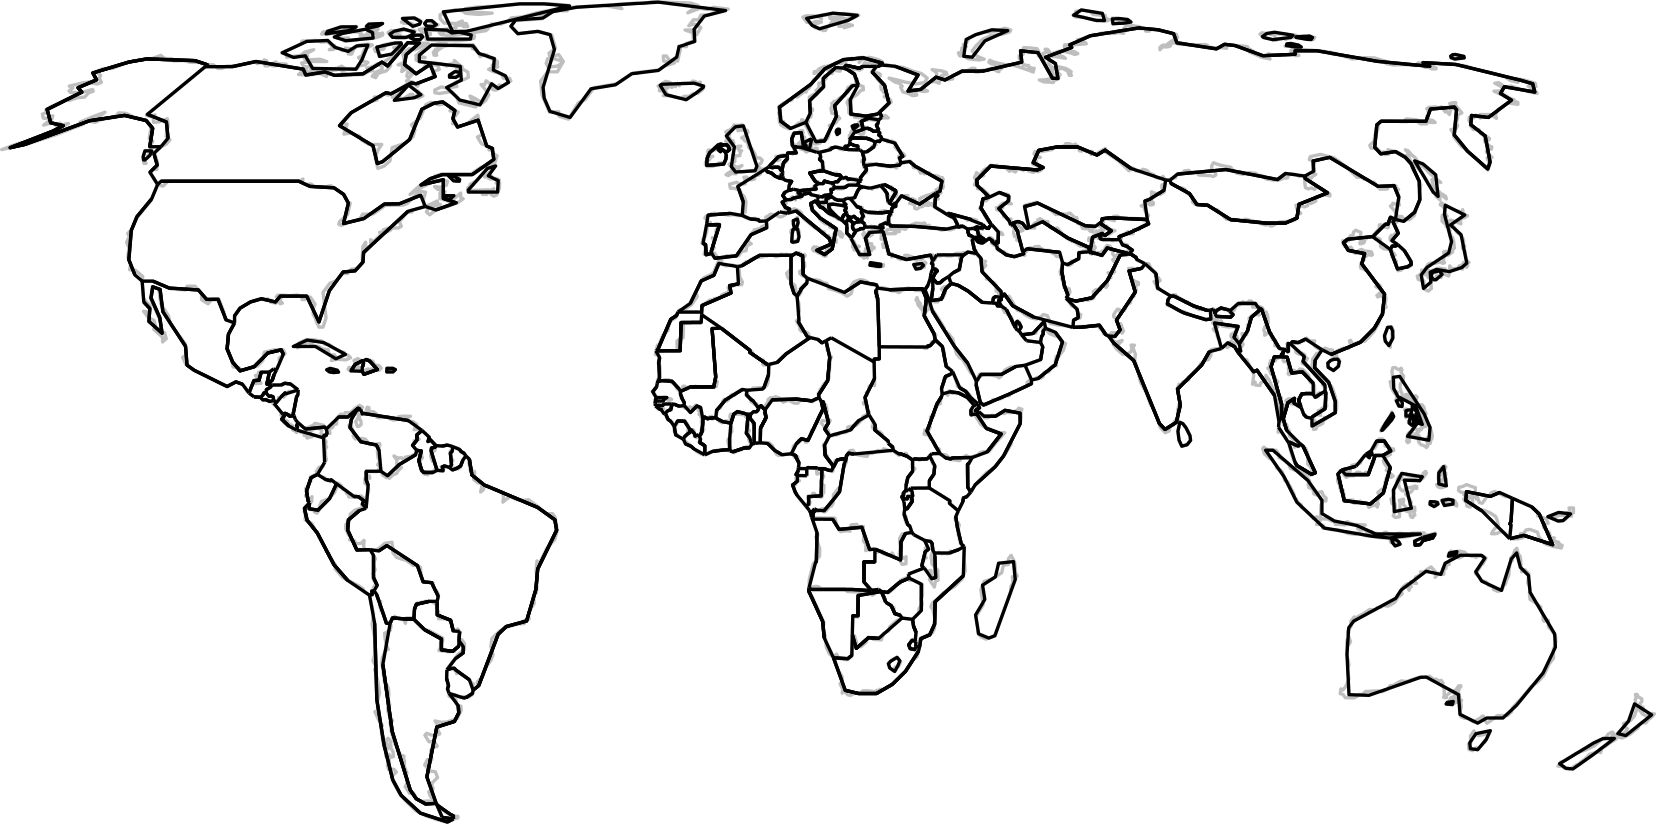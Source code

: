 <?xml version="1.0"?>
<!DOCTYPE ipe SYSTEM "ipe.dtd">
<ipe version="70010" creator="Ipe 7.0.10">
<info created="D:20100909134504" modified="D:20100909150018"/>
<ipestyle name="basic">
<layout paper="595.0 842.0" origin="0 0" frame="595.0 842.0"/>
<symbol name="arrow/arc(spx)">
<path stroke="sym-stroke" fill="sym-stroke" pen="sym-pen">
0 0 m
-1 0.333 l
-1 -0.333 l
h
</path>
</symbol>
<symbol name="arrow/farc(spx)">
<path stroke="sym-stroke" fill="white" pen="sym-pen">
0 0 m
-1 0.333 l
-1 -0.333 l
h
</path>
</symbol>
<symbol name="mark/circle(sx)" transformations="translations">
<path fill="sym-stroke">
0.6 0 0 0.6 0 0 e
0.4 0 0 0.4 0 0 e
</path>
</symbol>
<symbol name="mark/disk(sx)" transformations="translations">
<path fill="sym-stroke">
0.6 0 0 0.6 0 0 e
</path>
</symbol>
<symbol name="mark/fdisk(sfx)" transformations="translations">
<group>
<path fill="sym-stroke" fillrule="eofill">
0.6 0 0 0.6 0 0 e
0.4 0 0 0.4 0 0 e
</path>
<path fill="sym-fill">
0.4 0 0 0.4 0 0 e
</path>
</group>
</symbol>
<symbol name="mark/box(sx)" transformations="translations">
<path fill="sym-stroke" fillrule="eofill">
-0.6 -0.6 m
0.6 -0.6 l
0.6 0.6 l
-0.6 0.6 l
h
-0.4 -0.4 m
0.4 -0.4 l
0.4 0.4 l
-0.4 0.4 l
h
</path>
</symbol>
<symbol name="mark/square(sx)" transformations="translations">
<path fill="sym-stroke">
-0.6 -0.6 m
0.6 -0.6 l
0.6 0.6 l
-0.6 0.6 l
h
</path>
</symbol>
<symbol name="mark/fsquare(sfx)" transformations="translations">
<group>
<path fill="sym-stroke" fillrule="eofill">
-0.6 -0.6 m
0.6 -0.6 l
0.6 0.6 l
-0.6 0.6 l
h
-0.4 -0.4 m
0.4 -0.4 l
0.4 0.4 l
-0.4 0.4 l
h
</path>
<path fill="sym-fill">
-0.4 -0.4 m
0.4 -0.4 l
0.4 0.4 l
-0.4 0.4 l
h
</path>
</group>
</symbol>
<symbol name="mark/cross(sx)" transformations="translations">
<group>
<path fill="sym-stroke">
-0.43 -0.57 m
0.57 0.43 l
0.43 0.57 l
-0.57 -0.43 l
h
</path>
<path fill="sym-stroke">
-0.43 0.57 m
0.57 -0.43 l
0.43 -0.57 l
-0.57 0.43 l
h
</path>
</group>
</symbol>
<symbol name="arrow/fnormal(spx)">
<path stroke="sym-stroke" fill="white" pen="sym-pen">
0 0 m
-1 0.333 l
-1 -0.333 l
h
</path>
</symbol>
<symbol name="arrow/pointed(spx)">
<path stroke="sym-stroke" fill="sym-stroke" pen="sym-pen">
0 0 m
-1 0.333 l
-0.8 0 l
-1 -0.333 l
h
</path>
</symbol>
<symbol name="arrow/fpointed(spx)">
<path stroke="sym-stroke" fill="white" pen="sym-pen">
0 0 m
-1 0.333 l
-0.8 0 l
-1 -0.333 l
h
</path>
</symbol>
<symbol name="arrow/linear(spx)">
<path stroke="sym-stroke" pen="sym-pen">
-1 0.333 m
0 0 l
-1 -0.333 l
</path>
</symbol>
<symbol name="arrow/fdouble(spx)">
<path stroke="sym-stroke" fill="white" pen="sym-pen">
0 0 m
-1 0.333 l
-1 -0.333 l
h
-1 0 m
-2 0.333 l
-2 -0.333 l
h
</path>
</symbol>
<symbol name="arrow/double(spx)">
<path stroke="sym-stroke" fill="sym-stroke" pen="sym-pen">
0 0 m
-1 0.333 l
-1 -0.333 l
h
-1 0 m
-2 0.333 l
-2 -0.333 l
h
</path>
</symbol>
<pen name="heavier" value="0.8"/>
<pen name="fat" value="1.2"/>
<pen name="ultrafat" value="2"/>
<symbolsize name="large" value="5"/>
<symbolsize name="small" value="2"/>
<symbolsize name="tiny" value="1.1"/>
<arrowsize name="large" value="10"/>
<arrowsize name="small" value="5"/>
<arrowsize name="tiny" value="3"/>
<color name="red" value="1 0 0"/>
<color name="green" value="0 1 0"/>
<color name="blue" value="0 0 1"/>
<color name="yellow" value="1 1 0"/>
<color name="orange" value="1 0.647 0"/>
<color name="gold" value="1 0.843 0"/>
<color name="purple" value="0.627 0.125 0.941"/>
<color name="gray" value="0.745"/>
<color name="brown" value="0.647 0.165 0.165"/>
<color name="navy" value="0 0 0.502"/>
<color name="pink" value="1 0.753 0.796"/>
<color name="seagreen" value="0.18 0.545 0.341"/>
<color name="turquoise" value="0.251 0.878 0.816"/>
<color name="violet" value="0.933 0.51 0.933"/>
<color name="darkblue" value="0 0 0.545"/>
<color name="darkcyan" value="0 0.545 0.545"/>
<color name="darkgray" value="0.663"/>
<color name="darkgreen" value="0 0.392 0"/>
<color name="darkmagenta" value="0.545 0 0.545"/>
<color name="darkorange" value="1 0.549 0"/>
<color name="darkred" value="0.545 0 0"/>
<color name="lightblue" value="0.678 0.847 0.902"/>
<color name="lightcyan" value="0.878 1 1"/>
<color name="lightgray" value="0.827"/>
<color name="lightgreen" value="0.565 0.933 0.565"/>
<color name="lightyellow" value="1 1 0.878"/>
<dashstyle name="dashed" value="[4] 0"/>
<dashstyle name="dotted" value="[1 3] 0"/>
<dashstyle name="dash dotted" value="[4 2 1 2] 0"/>
<dashstyle name="dash dot dotted" value="[4 2 1 2 1 2] 0"/>
<textsize name="large" value="\large"/>
<textsize name="Large" value="\Large"/>
<textsize name="LARGE" value="\LARGE"/>
<textsize name="huge" value="\huge"/>
<textsize name="Huge" value="\Huge"/>
<textsize name="small" value="\small"/>
<textsize name="footnote" value="ootnotesize"/>
<textsize name="tiny" value="	iny"/>
<textstyle name="center" begin="\begin{center}" end="\end{center}"/>
<textstyle name="itemize" begin="\begin{itemize}" end="\end{itemize}"/>
<textstyle name="item" begin="\begin{itemize}\item{}" end="\end{itemize}"/>
<gridsize name="4 pts" value="4"/>
<gridsize name="8 pts (~3 mm)" value="8"/>
<gridsize name="16 pts (~6 mm)" value="16"/>
<gridsize name="32 pts (~12 mm)" value="32"/>
<gridsize name="10 pts (~3.5 mm)" value="10"/>
<gridsize name="20 pts (~7 mm)" value="20"/>
<gridsize name="14 pts (~5 mm)" value="14"/>
<gridsize name="28 pts (~10 mm)" value="28"/>
<gridsize name="56 pts (~20 mm)" value="56"/>
<anglesize name="90 deg" value="90"/>
<anglesize name="60 deg" value="60"/>
<anglesize name="45 deg" value="45"/>
<anglesize name="30 deg" value="30"/>
<anglesize name="22.5 deg" value="22.5"/>
<tiling name="falling" angle="-60" step="4" width="1"/>
<tiling name="rising" angle="30" step="4" width="1"/>
</ipestyle>
<page>
<layer name="input"/>
<layer name="output"/>
<view layers="input output" active="input"/>
<path layer="input" stroke="gray" pen="fat">
335.15704118592737 195.87729359769264 m
334.3198013981879 195.87729359769264 l
</path>
<path layer="input" stroke="gray" pen="fat">
334.3198013981879 195.87729359769264 m
334.5488832945075 197.70313085466842 l
335.15704118592737 199.2248891659342 l
</path>
<path layer="input" stroke="gray" pen="fat">
335.15704118592737 199.2248891659342 m
336.14700223787986 199.2248891659342 l
336.8315207614063 198.54037064240788 l
336.0706416057733 197.779491486775 l
335.69020202795684 197.01861233114198 l
335.15704118592737 195.87729359769264 l
</path>
<path layer="input" stroke="gray" pen="fat">
98.88224603844846 162.74087001160763 m
98.07091432231657 161.155023312681 l
97.38503221607398 159.10146774210182 l
95.48283432699169 157.73106711233288 l
</path>
<path layer="input" stroke="gray" pen="fat">
95.48283432699169 157.73106711233288 m
95.86327390480814 159.6332650014151 l
96.37461742337864 162.07271448067547 l
</path>
<path layer="input" stroke="gray" pen="fat">
96.37461742337864 162.07271448067547 m
97.87864915933405 163.24266845116483 l
98.88224603844846 162.74087001160763 l
</path>
<path layer="input" stroke="gray" pen="fat">
197.03838428052677 276.8795612701257 m
199.37829222150543 278.7176707715472 l
198.04198115964118 283.3988502362206 l
193.0267239295016 284.7365248808011 l
185.8392794324746 283.9006486757778 l
183.3316508174048 286.5746343822225 l
184.8356825533602 288.580464557735 l
194.3643985740821 289.24862008866717 l
196.2025080755035 290.4199376418727 l
193.5285223690588 290.92037249871373 l
200.71596686608586 292.2580471432941 l
203.55767324662168 292.0903264692031 l
203.2235954811556 293.2616440224085 l
216.59625117881154 294.0975202274318 l
223.28326081899758 292.92620267422626 l
221.10970996939386 294.4315979928979 l
228.29715446642092 294.93339643245497 l
231.13886084695673 294.76567575836395 l
234.3160085756748 295.4338312892961 l
248.02274203879682 294.93339643245497 l
250.6967277452415 294.0975202274318 l
247.0191451596824 291.42217093827094 l
251.5326039502648 293.0939233483175 l
254.04023256533452 292.5921249087602 l
256.21378341493823 293.4280011137836 l
261.56311841054384 292.7598455828514 l
256.3801405063132 291.42217093827094 l
254.8761087703578 290.7540154073388 l
251.70032462435586 290.58629473324766 l
250.86444841933263 288.9145423232011 l
249.02633891791118 288.9145423232011 l
247.35458650786467 286.7423550563136 l
249.36041668337725 287.41051058724577 l
251.70032462435586 286.0728359426654 l
250.19629288840048 283.56520732759554 l
249.5267737747522 285.236959737642 l
246.01691186328424 285.236959737642 l
248.85861824382005 284.2347264412439 l
249.02633891791118 281.2252993866168 l
246.51871030284138 280.38942318159366 l
246.51871030284138 279.2194692111043 l
243.67700392230557 279.38718988519554 l
244.34515945323773 278.3835930060811 l
243.34156257412332 274.0378548895899 l
240.33349910221256 274.37193265505596 l
239.3299022230982 275.8759643910113 l
238.15994825260884 275.8759643910113 l
238.32766892669997 274.0378548895899 l
242.171608603634 273.36833577594155 l
238.49402601807492 272.1983818054522 l
236.65591651665346 270.8620707435881 l
227.12720049593156 269.69075319038245 l
221.44378773485994 265.8468135134485 l
213.25274635871853 264.50913886886815 l
210.07696221271664 260.1634007523769 l
207.56933359764685 258.9934467818874 l
204.05947168617888 253.1423133467248 l
200.71596686608586 254.1459102258391 l
200.54960977471092 255.81766263588565 l
197.2061049546179 255.6499419617944 l
194.53075566545698 261.83515316242335 l
194.030320808616 266.84904680984664 l
196.53658584096956 270.19255162993966 l
200.0478113351537 270.19255162993966 l
201.88592083657517 273.36833577594155 l
199.88009066106258 272.1983818054522 l
196.7043065150607 271.8643040399861 l
196.0361509841286 273.2019786845667 l
196.53658584096956 274.8737310946133 l
199.04421445603936 274.8737310946133 l
202.21999860204124 273.87013421549875 l
200.54960977471092 276.3777628305685 l
197.37246204599285 275.5418866255452 l
h
</path>
<path layer="input" stroke="gray" pen="fat">
83.83783793074603 179.7924718775388 m
80.49433311065299 180.96242584802815 l
79.99253467109581 183.80413222856396 l
78.15442516967435 188.48394811052117 l
75.81451722869575 188.48394811052117 l
74.30912191002416 186.64583860909977 l
71.9692139690455 188.1498703450551 l
71.9692139690455 190.32342119465886 l
69.62930602806689 192.99740690110355 l
66.78759964753105 192.99740690110355 l
66.28580120797388 191.65973225652306 l
61.104186886459374 191.99517360470543 l
54.41717724627334 194.83687998524124 l
50.57323756933933 194.83687998524124 l
</path>
<path layer="input" stroke="gray" pen="fat">
50.57323756933933 194.83687998524124 m
51.07367242618032 188.48394811052117 l
53.41494394987514 185.97631949545143 l
53.24722327578401 183.63641155447283 l
51.07367242618032 183.9704893199389 l
52.74542483622683 181.79830205305143 l
54.91897568583052 180.6269844998459 l
55.253053451296594 178.95659567251562 l
54.75125501173939 177.451200353844 l
57.928402740457486 174.6094939733082 l
57.928402740457486 172.93774156326162 l
59.264713802321765 174.10769553375087 l
58.59655827138961 176.28124638335464 l
57.59296139227526 176.44896705744577 l
56.9248058613431 180.96242584802815 l
53.581301041250086 188.48394811052117 l
54.25082015489839 192.82968622701242 l
56.590728095877026 191.99517360470543 l
57.25888362680918 186.64583860909977 l
60.10059000734502 182.29873690989234 l
60.7701091209933 179.2906734379817 l
66.11808053388272 172.26958603232958 l
66.45352188206498 168.09020500721329 l
65.11584723748454 167.42204947628113 l
66.28580120797388 164.9144208612114 l
69.29522826260082 162.74087001160763 l
81.16385222430135 156.89110015916106 l
84.33963637030321 158.5628525692075 l
86.67954431128184 157.72697636418434 l
89.0194522522605 154.54982863546627 l
</path>
<path layer="input" stroke="gray" pen="fat">
89.0194522522605 154.54982863546627 m
90.35712689684094 157.8933334555593 l
93.3665539514679 158.0610541296503 l
91.35936019323911 160.90276051018623 l
92.19523639826237 160.90276051018623 l
92.53067774644462 162.07271448067547 l
96.37461742337864 162.07271448067547 l
</path>
<path layer="input" stroke="gray" pen="fat">
98.88224603844846 162.74087001160763 m
100.05220000893773 165.4162193007685 l
99.88584291756281 167.08797171081505 l
102.05803018445032 168.7597241208615 l
101.38987465351822 170.0960351827258 l
98.0463698334252 170.0960351827258 l
94.53650792195721 169.26015897770253 l
94.03470948240003 166.25209550579177 l
92.02887930688745 164.24626533027924 l
86.3454665458158 162.57451292023268 l
85.34186966670141 163.74446689072204 l
83.33603949118883 163.91218756481317 l
82.83424105163165 166.41845259716672 l
81.16385222430135 170.4301129481919 l
81.66428708114232 175.77944794379744 l
83.83783793074603 179.7924718775388 l
</path>
<path layer="input" stroke="gray" pen="fat">
50.57323756933933 194.83687998524124 m
50.80777379652365 196.47726999281542 l
48.13787883822751 198.75172596341702 l
46.05977877875698 198.94944545726423 l
46.45658134916768 200.82982602288757 l
45.46662029721519 203.30200148733638 l
45.76388132934416 206.86231595930337 l
44.97300335395512 208.84087448049218 l
45.96160082319143 210.81943300168098 l
45.36844234164964 212.0057499647645 l
46.852020336862225 213.39115000441154 l
48.533317825922055 217.44644500235472 l
53.67675183138324 223.67801801533392 l
56.14892729583211 229.61232999618426 l
</path>
<path layer="input" stroke="gray" pen="fat">
56.14892729583211 229.61232999618426 m
58.02930786145539 229.0191715146425 l
59.90832484436247 230.80001054198397 l
107.38554785659692 230.80001054198397 l
108.47368686411495 231.59088851737306 l
108.27596737026768 230.20548847772602 l
109.56182587163299 229.61232999618426 l
111.34266489897452 229.81004949003147 l
112.82624289418713 228.82145202079516 l
116.18883787230676 228.62373252694795 l
118.46329384290839 229.2168910084897 l
123.11311090510951 226.05201552421738 l
124.49714736204037 223.4802985214867 l
125.48710841399289 222.88714003994494 l
124.49714736204037 218.73230350372 l
121.7277108654625 216.35830599483666 l
121.33227187776798 215.36970852560046 l
122.22269139143874 214.87472799962416 l
125.09030584358216 216.06240854542386 l
128.75016185383078 216.95146447637853 l
129.93784239963054 218.93002299756733 l
133.79541790372645 219.02956453584898 l
138.14661035108242 222.09489848183966 l
144.57590285790894 222.19444002012142 l
146.06084443583768 222.7875985016633 l
150.41203688319365 227.2383324873009 l
152.58831489822978 226.84289349960636 l
151.69789538455893 223.67801801533392 l
152.4901369426642 221.69945949414523 l
</path>
<path layer="input" stroke="gray" pen="fat">
152.4901369426642 221.69945949414523 m
148.23575886815757 220.5131425310616 l
147.6426003866158 219.72090097295631 l
145.96130289755598 219.5231814791091 l
143.19186640097809 216.2601280392712 l
143.8845664208016 214.57746696749518 l
142.8946053688491 213.98430848595342 l
139.23474935860048 213.88613053038785 l
137.35573237569338 213.2916084661299 l
140.12516887227122 213.2916084661299 l
138.9388519091877 212.60027202902256 l
136.0698738743281 212.40255253517523 l
136.46531286202259 211.5121330215045 l
133.79541790372645 209.0385939743394 l
132.80545685177395 209.7312939941629 l
132.9049983900557 207.65455751740865 l
130.3332813873251 204.785579482549 l
131.12415936271412 206.7641380037378 l
131.0259814071486 208.84087448049218 l
130.03602035519606 207.259118529714 l
129.83830086134884 204.19242100100723 l
129.83830086134884 201.42298450442934 l
127.95928387844172 199.34624802767496 l
125.88254740168738 199.14716495111145 l
124.49714736204037 197.5654090003335 l
122.81584987298054 197.5654090003335 l
120.34367440853164 194.89415045932117 l
118.1673963934956 194.10327248393207 l
115.69385734633049 190.7406775058124 l
116.78199635384856 181.5419485024081 l
115.69385734633049 178.2775314798539 l
114.21027935111793 178.2775314798539 l
113.31985983744717 180.15654846276107 l
112.92442084975262 181.44240696412635 l
112.13354287436361 182.8278070037734 l
112.13354287436361 184.90454348052765 l
112.82624289418713 186.58584096958748 l
111.1449454051273 189.05938001675258 l
110.05680639760926 189.05938001675258 l
109.06684534565674 188.16896050308173 l
108.17642583198595 188.16896050308173 l
107.97870633813871 189.2570995105998 l
106.3969503873606 189.85025799214156 l
103.52797235250101 189.5529969600127 l
101.74713332515948 189.75071645385992 l
99.37449939899231 189.75071645385992 l
98.87951887301607 189.15755797231816 l
100.6603579003576 188.7621189846236 l
100.06583583609965 187.97124100923452 l
101.05579688805214 186.88310200171645 l
100.26355532994687 186.68538250786924 l
99.27495786071059 187.87169947095288 l
98.77997733473431 186.88310200171645 l
96.80278239626172 187.2785409894111 l
96.70324085797996 187.97124100923452 l
95.61510185046193 188.46485795249464 l
95.61510185046193 187.87169947095288 l
93.04338484773133 188.46485795249464 l
89.97668731902449 187.57580202153997 l
85.82321436551577 185.10226297437498 l
83.84465584432697 182.33282647779708 l
83.83783793074603 179.7924718775388 l
</path>
<path layer="input" stroke="gray" pen="fat">
56.14892729583211 229.61232999618426 m
53.38358154740281 233.99761201144497 l
54.41308649812477 235.02711696216693 l
55.827121774811744 235.02711696216693 l
56.0834753254551 237.46929360685965 l
55.05533395744932 241.07051556031217 l
57.36933382682038 243.25633865436157 l
</path>
<path layer="input" stroke="gray" pen="fat">
57.36933382682038 243.25633865436157 m
59.29880337022642 244.15630324704568 l
60.584661871591734 245.6985152990543 l
59.17062659490476 246.98437380041958 l
59.941050829550974 250.84194930451554 l
59.68469727890765 253.28548953192433 l
56.469369234136295 252.12780780588082 l
54.669440048768124 251.99963103055904 l
54.54126327344643 253.6713834406056 l
55.18351073277101 254.6995248086114 l
53.38358154740281 254.05727734928678 l
52.0977230460375 254.57134803328984 l
74.08549434456934 272.7015438277256 l
</path>
<path layer="input" stroke="gray" pen="fat">
74.08549434456934 272.7015438277256 m
76.27268102133489 272.7015438277256 l
77.81489307334353 271.4156853263603 l
79.35846870806837 271.4156853263603 l
80.77250398475537 272.18747314372274 l
84.88779662221081 272.44519027708225 l
91.44526590435898 273.8592255537693 l
91.95933658836184 273.08743773640686 l
94.14515968241126 273.73104877844753 l
94.53105359109249 274.50283659581 l
95.43101818377657 274.1169426871288 l
94.788770724452 272.3170135017607 l
95.94508886777943 272.3170135017607 l
98.77452300386959 273.73104877844753 l
97.48866450250428 272.3170135017607 l
98.51680587051005 272.3170135017607 l
99.80266437187534 273.08743773640686 l
102.37438137460593 272.9592609610851 l
103.14616919196835 272.0592963684011 l
107.90370928874837 271.2875085510386 l
109.57546169879488 271.2875085510386 l
110.08953238279777 270.129826824995 l
107.77553251342668 269.8734732743517 l
106.8755679207426 269.229862232311 l
110.47542629147897 268.9735086816677 l
114.59071892893441 269.61575614099206 l
116.90471879830547 268.45943799766474 l
117.67650661566789 270.5157207336763 l
122.56222348776957 271.15933177571696 l
122.56222348776957 270.129826824995 l
125.77755153254093 268.9735086816677 l
130.40691485399924 269.229862232311 l
131.69277335536452 270.129826824995 l
133.6208793160544 270.64526109171413 l
131.43505622200502 271.54522568439825 l
133.6208793160544 272.0592963684011 l
135.29263172610092 273.08743773640686 l
136.96438413614743 271.9311195930794 l
136.96438413614743 271.0311550003953 l
134.65038426677637 270.00165004967334 l
133.36452576541103 268.5876147729864 l
134.65038426677637 268.07354408898345 l
135.55034885946043 269.61575614099206 l
138.50795977087222 270.5157207336763 l
140.05017182288088 272.44519027708225 l
138.2502426375127 272.9592609610851 l
138.12206586219105 274.1169426871288 l
142.87960595897107 276.81683646518104 l
146.2217471963479 280.6744119692769 l
153.55236787857467 280.4166948359174 l
148.79346419907847 278.1026949665463 l
146.60764110502913 278.4885888752276 l
144.42181801097973 276.55911933182165 l
145.06542905302047 273.73104877844753 l
142.75006560093317 272.7015438277256 l
145.70767651234496 272.573367052404 l
144.29364123565801 271.8015792350416 l
144.03592410229845 270.25936718303296 l
146.60764110502913 271.9311195930794 l
147.8934996063944 270.90161464235746 l
147.12307537174814 269.74529649903 l
146.2217471963479 270.129826824995 l
145.83721687038286 268.71579154830806 l
146.4794643297074 267.81582695562395 l
148.53711064843515 270.129826824995 l
149.43707524111926 269.61575614099206 l
151.75107511049032 271.15933177571696 l
152.78058006121228 272.9592609610851 l
156.8945091159515 272.573367052404 l
157.53812015799224 271.0311550003953 l
155.09457993058334 270.25936718303296 l
155.35229706394284 268.20172086430523 l
150.59475696716282 266.401791678937 l
149.69479237447877 264.98639281953376 l
147.8934996063944 266.52996845425866 l
145.70767651234496 266.91586236293995 l
146.35128755438575 266.1440745455775 l
142.87960595897107 263.7005343181685 l
139.2783840055185 261.7724283574787 l
137.47845482015026 262.15832226615987 l
136.3207730941067 261.00064054011625 l
134.13495000005724 261.1288173154379 l
135.1644549507792 260.10067594743214 l
132.33502081468907 259.20071135474814 l
125.39165762385967 255.2149590753305 l
122.04815280376665 251.48556034655633 l
124.36351625585392 251.35738357123455 l
123.2058345298103 247.75616161778203 l
125.51983439918139 248.1420555264632 l
128.8633392192744 246.98437380041958 l
129.63512703663685 245.57033852373263 l
132.2068440393674 244.02812647172402 l
136.8362073608257 244.02812647172402 l
135.42080850142258 241.9704801529963 l
134.52084390873847 239.1410460169061 l
135.42080850142258 235.4130108708481 l
137.60663159547198 236.18343510549425 l
139.79381827223756 238.11290464890033 l
140.56424250688377 242.8704447456804 l
145.3217826036638 244.54219715572685 l
148.15121673975392 246.85619702509803 l
148.79346419907847 249.42791402782848 l
147.5076056977132 251.09966643787504 l
150.72293374248454 253.54320666528406 l
152.65103970317438 258.3007467620639 l
154.45233247125879 259.20071135474814 l
157.28040302463273 258.3007467620639 l
159.72394325204164 258.6866406707451 l
161.90976634609103 257.1430650360204 l
161.39569566208814 256.1149236680145 l
164.35330657349994 255.72902975933334 l
162.8097309387751 253.54320666528406 l
162.29566025477226 251.48556034655633 l
163.45334198081588 251.48556034655633 l
164.09558944014043 250.3278786205126 l
167.5672710355551 251.48556034655633 l
171.424846539651 254.57134803328984 l
171.9389172236539 251.48556034655633 l
173.22477572501919 247.62798484246025 l
171.29666976432935 246.72802024977625 l
172.71070504101635 244.28448002236735 l
176.95417445379348 242.48455083699912 l
175.41059881906864 242.09865692831795 l
176.69645732043386 241.71276301963667 l
176.82599767847177 240.81279842695267 l
178.36820973048043 239.91283383426855 l
177.46824513779632 237.21294005621633 l
174.76835135974403 236.0552583301726 l
172.45435149037297 235.79754119681309 l
168.9826698949583 233.35536455212036 l
158.1803676173168 233.35536455212036 l
155.86636774794573 232.5835767347579 l
155.4804738392645 231.4258950087143 l
153.68054465389633 231.29771823339263 l
150.0793227004438 228.85417800598373 l
146.9935350137103 226.02610745260984 l
150.33703983380332 228.08239018862128 l
154.7086860219021 230.39775364070852 l
158.56626152599802 231.29771823339263 l
160.49573106940403 230.7836475493898 l
160.10983716072286 229.36824868998656 l
158.05219084199513 228.5978244553404 l
155.86636774794573 228.85417800598373 l
157.02404947398935 227.82603663797795 l
158.82397865935752 228.08239018862128 l
157.79447370863556 226.54017813661267 l
157.79447370863556 224.6107085932066 l
160.88162497808526 223.58256722520082 l
162.9379077140968 224.6107085932066 l
165.25327116618405 226.54017813661267 l
165.25327116618405 224.8684257265661 l
166.1532357588681 224.48253181788493 l
164.2237662154621 223.06849654119787 l
159.20987256803875 221.26856735582976 l
156.8945091159515 220.8826734471486 l
154.06643856257756 218.6968503530992 l
152.90875683653394 219.72499172110486 l
153.808721429218 221.39674413115142 l
157.92401406667346 222.4248854991572 l
156.38043843194862 222.93895618316014 l
156.8945091159515 223.71074400052248 l
154.45233247125879 222.55442585719516 l
152.4901369426642 221.69945949414523 l
</path>
<path layer="input" stroke="gray" pen="fat">
52.48361695471873 239.91283383426855 m
53.76947545608401 241.07051556031217 l
54.02719258944357 241.71276301963667 l
51.58365236203464 241.71276301963667 l
50.94004131999391 239.65511670090905 l
51.197758453353416 237.21294005621633 l
51.96954627071584 237.21294005621633 l
51.45547558671298 238.75515210822493 l
52.48361695471873 239.1410460169061 l
h
</path>
<path layer="input" stroke="gray" pen="fat">
160.10983716072286 225.25431963524727 m
159.20987256803875 225.89656709457188 l
159.59576647671997 227.0542488206155 l
158.43808475067635 225.76839031925022 l
159.59576647671997 224.48253181788493 l
161.26751888676648 224.22481468452543 l
162.42383703009392 225.25431963524727 l
h
</path>
<path layer="input" stroke="gray" pen="fat">
162.8097309387751 230.91182432471146 m
161.78158957076937 231.93996569271724 l
160.7520846200474 232.84129386811753 l
162.8097309387751 232.5835767347579 l
164.86737725750288 231.4258950087143 l
164.73920048218122 230.7836475493898 l
h
</path>
<path layer="input" stroke="gray" pen="fat">
173.86838676705997 232.3258596013984 m
176.31192699446888 234.64122305348565 l
177.46824513779632 236.18343510549425 l
174.8965281350657 235.4130108708481 l
170.91077585564813 230.91182432471146 l
168.59677598627707 229.62596582334618 l
169.8826344876424 229.62596582334618 l
167.82498816891467 228.46828409730256 l
167.95316494423633 227.44014272929678 l
175.28242204374698 227.6978598626563 l
172.96842217437586 226.54017813661267 l
173.09659894969752 226.02610745260984 l
174.64017458442237 226.02610745260984 l
175.54013917710648 227.31196595397512 l
177.211891587153 228.08239018862128 l
176.18238663643103 226.02610745260984 l
177.211891587153 225.38249641056905 l
178.2400329551587 225.89656709457188 l
179.13999754784282 228.08239018862128 l
179.26817432316454 230.26957686538685 l
177.9823158217992 230.140036507349 l
179.13999754784282 231.29771823339263 l
177.9823158217992 231.81178891739557 l
175.92603308578765 231.55543536675225 l
175.15424526842526 231.93996569271724 l
176.31192699446888 232.71175351007957 l
175.15424526842526 232.84129386811753 l
h
</path>
<path layer="input" stroke="gray" pen="fat">
148.91482306081923 263.76325912311324 m
147.54578601376647 264.828217224456 l
147.69714369526332 265.74181764430205 l
145.94766707039412 265.28501743437903 l
142.90415044786243 262.0137824982439 l
140.6215129809637 261.02382144629144 l
143.28459002567888 261.17654271050446 l
142.67643213425902 260.1115846091617 l
144.42590875912828 260.339302922765 l
147.08898580384346 262.0901431303505 l
147.92622559158292 262.0901431303505 l
148.38302580150588 261.3292639747175 l
150.05614179426863 260.796103132688 l
151.65426073764098 261.5569822883209 l
151.1210998956114 262.0901431303505 l
149.5993415843456 262.0901431303505 l
150.20886305848165 263.00237996748035 l
h
</path>
<path layer="input" stroke="gray" pen="fat">
128.90424670076004 279.8930790729012 m
132.02412395539824 280.1221609692208 l
133.4695216345575 279.8180820235109 l
130.65508690834542 278.3713207616354 l
129.66512585639293 275.93732561323986 l
128.44744649083702 275.32916772182 l
129.5137681748961 274.18784898837055 l
131.87140269118515 273.5783275142345 l
130.88280522194884 272.66609067710476 l
128.67652838715662 272.3606481486786 l
127.99200986363026 271.2956900473358 l
123.57809261132964 271.3720506794423 l
122.36041324577373 272.20929046718175 l
120.68729725301104 271.44841131154885 l
111.09994717549306 270.3834532102061 l
111.55674738541607 271.90521152147187 l
108.74231265920402 272.0565692029687 l
107.98143350357107 273.3506092006311 l
111.32902907181266 273.8824064599444 l
117.03562273905952 273.8824064599444 l
114.60026400794773 274.71964624768395 l
109.27410991851731 274.4155673019741 l
108.81730970859432 275.2528070897133 l
110.18771033836332 275.8609649811333 l
109.57818886422727 276.6218441367662 l
112.31762654104897 278.14360244803197 l
109.12275223702046 277.3063626602926 l
107.60099392575462 276.0900468774529 l
102.57891878203414 275.4041647712103 l
102.57891878203414 276.3177651910563 l
100.75308152505839 277.0786443466892 l
104.55747730322294 278.67676329006156 l
107.67599097514496 280.1221609692208 l
108.13279118506794 281.2634797026702 l
113.07850569668189 281.49119801627364 l
115.05706421787072 280.88304012485366 l
117.33970168476942 281.0343978063506 l
118.86145999603526 279.5890001271913 l
119.92641809737812 279.5890001271913 l
119.69869978377473 279.057202867878 l
117.94785957618932 278.14360244803197 l
119.31826020595828 278.21996308013854 l
120.38321830730114 278.90448160366486 l
122.36041324577373 278.2963237122451 l
122.51313450998678 277.8395235023221 l
123.95853218914608 277.8395235023221 l
123.7308138755427 278.75176033945183 l
125.55665113251844 278.5240420258484 l
124.79577197688555 276.6218441367662 l
125.93709071033489 276.5454835046597 l
127.00204881167774 278.67676329006156 l
h
</path>
<path layer="input" stroke="gray" pen="fat">
143.12232368245253 279.354463900007 m
143.95819988747576 280.0389824235333 l
143.7304815738724 280.64714031495316 l
140.2301647414177 280.4957826334563 l
137.11165106949568 279.81126410993 l
137.87253022512868 278.97402432219053 l
137.41573001520567 278.2895057986642 l
136.27441128175627 278.2895057986642 l
135.97033233604634 278.8213030579775 l
134.14313149635439 278.5172241122675 l
134.5999317062774 277.45226601092475 l
135.97033233604634 277.22318411460515 l
136.42576896325312 275.62642875394886 l
138.32796685233546 276.15822601326215 l
141.14376516126373 276.69138685529185 l
142.66552347252951 278.21314516655764 l
141.14376516126373 278.89766369008396 l
h
</path>
<path layer="input" stroke="gray" pen="fat">
158.26354616300426 264.7450386787684 m
155.90454806399902 263.6050835280354 l
155.98090869610553 262.6151224760829 l
157.65402468886828 262.38740416247947 l
161.83886004484924 263.0719226860058 l
163.81741856603804 261.16972479692356 l
164.6546583537775 258.96344796213145 l
170.6653309667343 257.518050282972 l
171.19712822604765 258.20256880649856 l
169.06721202336195 260.40884564129067 l
168.610411813439 261.47380374263355 l
170.36125202102437 260.6365639548941 l
173.09932611512994 258.96344796213145 l
174.16564779918895 259.72432711776435 l
175.38196358202862 261.93060395255645 l
174.08928716708243 263.8328018416387 l
172.5675288558166 265.582278466508 l
173.86020527076283 265.582278466508 l
174.39336611279236 266.95267909627694 l
175.83876379195164 265.886357412218 l
176.82736126118795 263.7564412095322 l
177.96867999463734 263.6050835280354 l
179.10999872808668 265.43092078501115 l
180.40403872574916 265.1254782565851 l
183.29483408406776 266.8763184641705 l
182.83939745686092 267.8649159334067 l
180.63175703935252 267.8649159334067 l
180.0235991479327 269.2353165631756 l
178.4254802045603 269.91983508670205 l
177.05644315750754 270.2239140324119 l
175.30560294992216 271.0611538201515 l
176.82736126118795 271.89839360789097 l
178.5782014687734 271.89839360789097 l
178.04504062674386 272.3538302350977 l
176.59964294758453 272.5829121314173 l
177.5882404168209 272.88699107712716 l
178.4254802045603 272.88699107712716 l
178.50184083666687 273.8005914969732 l
177.74096168103392 274.5614706526061 l
175.23060590053177 275.39734685762926 l
174.85016632271532 276.15822601326215 l
173.63248695715941 276.46230495897225 l
172.26344991010666 275.62642875394886 l
171.73028906807713 277.14818706521464 l
171.19712822604765 277.2995447467117 l
171.19712822604765 277.90906622084776 l
169.44765160117845 278.5172241122675 l
170.74169159884082 278.5935847443741 l
169.6753699147818 279.96262179142684 l
167.5454537120961 279.96262179142684 l
163.20926067461824 280.0389824235333 l
159.17578300013406 279.354463900007 l
157.0458667974484 277.98406327023804 l
156.36134827392198 277.0718264331083 l
156.5890665875254 276.15822601326215 l
155.67546616767942 276.15822601326215 l
155.37138722196948 277.14818706521464 l
156.28498764181546 278.3645028480545 l
160.16574405208655 280.2667007371367 l
157.73038532097473 280.3430613692433 l
154.4591503848397 279.65854284571685 l
151.33927313020155 277.90906622084776 l
149.05663566330276 276.0068683317653 l
152.40423123154437 275.3209862255228 l
149.20935692751584 275.16962854402595 l
149.20935692751584 274.40874938839306 l
150.50203334246208 273.8755885463635 l
153.08874975507075 273.5715096006536 l
158.26354616300426 273.1147093907306 l
160.16574405208655 272.2788331857074 l
161.61114173124588 273.0397123413403 l
162.8288210968018 273.0397123413403 l
162.98017877829864 274.2560281241799 l
164.35057940806763 272.96335170923373 l
165.79597708722685 271.97339065728124 l
163.66469730182502 271.21251150164835 l
165.79597708722685 271.2888721337549 l
167.84953265780604 270.071192768199 l
168.00225392201912 268.16899487911667 l
166.3277743465402 267.3331186740934 l
163.36061835611508 266.3431576221409 l
163.8937791981446 264.8977599429817 l
160.3171017335834 264.364599100952 l
h
</path>
<path layer="input" stroke="gray" pen="fat">
163.4369789882216 268.16899487911667 m
164.578297721671 268.85487698535917 l
165.03509793159395 270.071192768199 l
163.13290004251172 270.2239140324119 l
161.23070215342943 269.006234666856 l
161.23070215342943 268.2453555112231 l
h
</path>
<path layer="input" stroke="gray" pen="fat">
135.97033233604634 282.8547807324617 m
137.18664811888607 283.46293862388154 l
137.11165106949568 284.14745714740786 l
134.90401065198728 283.69065693748485 l
134.21949212846096 284.14745714740786 l
135.51353212612332 285.5178577771768 l
131.86185761217183 284.68061798943734 l
132.6213731850886 284.14745714740786 l
131.48141803435539 283.91973883380444 l
132.3172942393786 283.38657799177497 l
129.04605930324357 283.2352203102781 l
129.5792201452731 283.843378201698 l
128.2088195155041 284.5278967252243 l
127.22022204626784 284.5278967252243 l
127.22022204626784 284.9846969351473 l
123.11174732239333 284.22381777951443 l
119.76415175415177 282.70205946824865 l
121.20954943331107 282.24525925832563 l
124.86122394726256 282.39798052253855 l
122.57858648036382 281.7884590484025 l
123.41582626810326 281.18030115698286 l
127.37157972776471 281.5607407347993 l
129.42649888106 282.0175409447221 l
133.53497360493452 282.16889862621895 l
h
</path>
<path layer="input" stroke="gray" pen="fat">
122.27450753465392 284.6042573573309 m
125.46938183868242 285.0610575672538 l
127.82837993768767 286.5064552464131 l
125.46938183868242 286.3537339822001 l
123.33946563599672 286.3537339822001 l
119.61143048993871 285.13741819936035 l
115.65431344756105 284.5278967252243 l
115.19887682035424 283.7670175695914 l
117.7092326008564 283.843378201698 l
119.91550943564862 284.14745714740786 l
121.8177073247309 284.8319756709343 l
123.2631050038902 285.21241524875074 l
h
</path>
<path layer="input" stroke="gray" pen="fat">
132.3172942393786 285.97329440438364 m
135.66488980762023 286.73417356001653 l
137.11165106949568 287.5714133477559 l
132.16593655788176 287.3436950341526 l
131.32869677014236 286.5828158785197 l
h
</path>
<path layer="input" stroke="gray" pen="fat">
142.13236263050004 282.24525925832563 m
145.09951862092515 282.24525925832563 l
145.63267946295468 282.5493382040354 l
147.3821560878239 283.3102173596684 l
148.8289173496994 284.8319756709343 l
147.99167756195993 285.21241524875074 l
146.9267194606171 284.8319756709343 l
145.32860051724475 285.2887758808572 l
142.96960241823945 284.7569786215439 l
142.20872326260655 283.91973883380444 l
141.7519230526836 284.7569786215439 l
140.30652537352427 285.0610575672538 l
139.08884600796836 284.3001784116209 l
140.07880705992085 283.0824990460651 l
143.50276326026898 283.38657799177497 l
142.20872326260655 282.778420100355 l
h
</path>
<path layer="input" stroke="gray" pen="fat">
150.6547546066751 281.7884590484025 m
151.5669914438049 282.778420100355 l
151.11155481659813 283.38657799177497 l
148.98027503119624 283.38657799177497 l
147.07807714211395 282.47434115464523 l
148.37211713977638 281.7884590484025 l
h
</path>
<path layer="input" stroke="gray" pen="fat">
149.97023608314873 289.0931716590219 m
148.52347482127328 289.0931716590219 l
148.14303524345678 289.5499718689448 l
144.64408199371832 289.39725060473177 l
145.93675840866456 288.40865313549546 l
143.88320283808542 288.1045741897856 l
144.64408199371832 287.64777397986245 l
147.6112379841435 287.64777397986245 l
148.75255671759282 286.73417356001653 l
150.4256727103555 287.267334402046 l
150.95883355238504 288.485013767602 l
h
</path>
<path layer="input" stroke="gray" pen="fat">
170.20853075681134 283.15885967817155 m
170.05580949259826 282.24525925832563 l
167.5454537120961 281.7134619990122 l
164.27421877596106 281.40801947058605 l
156.51270595541888 281.40801947058605 l
152.78467080936082 281.7884590484025 l
152.78467080936082 282.92977778185195 l
154.38278975273317 283.61565988809457 l
154.15370785641358 284.6042573573309 l
151.41563376230806 284.45153609311785 l
150.27431502885867 285.3651365129638 l
151.64335207591142 285.8219367228868 l
154.76322933054962 285.66921545867365 l
155.22002954047258 285.13741819936035 l
157.8067459530813 285.21241524875074 l
159.0994223680275 284.45153609311785 l
157.50266700737137 284.22381777951443 l
158.11082489879118 283.61565988809457 l
161.30706278553595 283.15885967817155 l
167.31773539849274 283.843378201698 l
h
</path>
<path layer="input" stroke="gray" pen="fat">
153.08874975507075 288.5600108169923 m
154.91458701204652 288.5600108169923 l
155.90454806399902 287.72413461196913 l
154.53414743423002 287.114613137833 l
157.12222742955493 287.114613137833 l
155.90454806399902 286.3537339822001 l
152.9373920735739 286.65781292790996 l
152.25287355004747 287.5714133477559 l
h
</path>
<path layer="input" stroke="gray" pen="fat">
199.47101584620623 292.66984912358294 m
204.41673035782014 293.8861649064228 l
204.1126514121102 294.1152468027424 l
197.6451785892304 294.64704406205567 l
186.84151272887277 294.64704406205567 l
178.7759209626206 293.8111678570323 l
171.1671294062915 293.50572532860633 l
166.90593341820397 292.89756743718635 l
168.65677362578936 291.756248703737 l
176.56964412782844 291.299448493814 l
171.77528729771137 290.842648283891 l
167.058654682417 291.2230878617074 l
165.8409753168611 292.13668828155346 l
163.1778982721459 292.5171278593699 l
160.89526080524712 291.756248703737 l
157.8517441827155 290.7676512345007 l
157.8517441827155 289.3208899726252 l
159.22214481248443 287.72413461196913 l
163.63469848206887 287.5714133477559 l
165.8409753168611 288.485013767602 l
165.0800961612282 287.64777397986245 l
167.28637299602042 287.5714133477559 l
167.8195338380499 286.43009461430654 l
166.22141489467754 286.43009461430654 l
166.14505426257102 286.9632554563361 l
163.25425890425242 286.9632554563361 l
163.55833784996236 286.0496550364901 l
158.76534460256147 285.3651365129638 l
160.2871029138273 284.6042573573309 l
165.76461468475458 284.68061798943734 l
170.63396856426198 284.90833630304076 l
169.41765278142225 284.22381777951443 l
174.28700666092965 284.9846969351473 l
175.1242464486691 285.66921545867365 l
173.37340624108373 285.5928548265672 l
173.6774851867936 286.12601566859666 l
176.0364832857989 286.5064552464131 l
176.2655651821185 287.41869208354285 l
179.7645184318569 287.3436950341526 l
182.2762377950753 288.485013767602 l
183.49255357791498 289.62633250105137 l
187.37330998818612 289.93041144676124 l
193.07990365543293 291.5285303901336 l
h
</path>
<path layer="input" stroke="gray" pen="fat">
57.36933382682038 243.25633865436157 m
53.31403882887723 243.16906936052555 l
54.40081425367909 245.14762788171436 l
53.114955752313776 246.0380473953851 l
53.807655772137295 250.48878138102282 l
51.829097250948465 252.86277888990617 l
47.67562429743977 253.85137635914248 l
44.80664626258017 255.23677639878952 l
42.13675130428403 255.43449589263673 l
40.55363177078975 253.75183482086084 l
36.003356246870325 253.06049838375338 l
33.629358737987005 251.97235937623532 l
32.640761268750694 252.17007887008253 l
37.19103679267009 255.63221538648395 l
33.13574179472694 254.14863739127145 l
28.19002728311297 252.0705373318009 l
29.47588578447828 251.37920089469367 l
19.484915222968667 247.5216253905976 l
9.79216020148938 244.3553863236092 l
0.0 242.18047189128924 l
5.044437900265947 244.0594888741963 l
10.8801628507358 245.64124482497436 l
18.001882660842583 248.41068132155226 l
24.03519074688809 251.57692038854088 l
21.167576294744705 250.98239832428283 l
20.969856800897432 251.7746398823881 l
19.782176255097667 250.68650087487003 l
19.189017773555875 251.47737885025913 l
17.903022913918946 251.7746398823881 l
15.13345005906946 250.98239832428283 l
17.111735863715055 252.5655178577772 l
18.001882660842583 253.06049838375338 l
18.398139798166838 254.34635688511867 l
16.814883906400908 253.45593737144782 l
15.034453953874234 253.45593737144782 l
14.638878607908069 254.93951536666054 l
16.320312455239517 255.63221538648395 l
15.92473710927338 256.5226349001548 l
17.705167061800083 257.6094103249567 l
20.37533473663946 258.7970908707564 l
23.7392932974753 260.47838835981634 l
24.33245177901709 259.88522987827446 l
27.39914930772393 260.87382734751077 l
29.871324772172827 261.071546841358 l
31.354902767385383 262.65466637485235 l
32.938022300879666 263.14964690082854 l
32.74030280703239 263.840983337936 l
28.882727302936516 262.75284433041793 l
24.72789076671161 262.75284433041793 l
24.232910240735336 263.34736639467576 l
25.618310280382374 264.33596386391207 l
24.33245177901709 265.0286638837357 l
29.08044679678376 266.21498084681923 l
33.629358737987005 266.8095029110772 l
32.24532228105615 266.11680289125377 l
34.51977825165777 265.8195418591247 l
35.90517829130478 266.41270034066656 l
35.11293673319956 267.89627833587906 l
35.60791725917581 268.7866978495498 l
34.22388080224498 270.36981738304405 l
36.597878311128326 271.35841485228036 l
39.66321225711896 271.35841485228036 l
44.015768287191136 273.0397123413403 l
47.28018530974525 274.0296733932928 l
51.829097250948465 274.8205513686818 l
54.104916804266296 274.92009290696365 l
57.26979228853865 276.1064098700472 l
58.555650789903964 275.0182708625291 l
61.32508728648186 274.92009290696365 l
61.72052627417635 274.12785134885837 l
65.28220432885946 274.22739288714 l
67.85392133159006 273.63423440559814 l
71.61195529740424 273.5346928673165 l
74.08549434456934 272.7015438277256 l
</path>
<path layer="input" stroke="gray" pen="fat">
89.0194522522605 154.54982863546627 m
90.84256234380386 153.1657921785354 l
93.12519981070263 153.01443449703845 l
</path>
<path layer="input" stroke="gray" pen="fat">
93.12519981070263 153.01443449703845 m
93.96107601572588 153.6989530205649 l
94.49423685775538 154.6875504898012 l
95.25511601338827 154.53619280830435 l
</path>
<path layer="input" stroke="gray" pen="fat">
95.25511601338827 154.53619280830435 m
95.25511601338827 155.75387217386026 l
96.77687432465414 156.66610901099 l
97.46139284818052 157.426988166623 l
</path>
<path layer="input" stroke="gray" pen="fat">
97.46139284818052 157.426988166623 m
95.48283432699169 157.73106711233288 l
</path>
<path layer="input" stroke="gray" pen="fat">
96.37461742337864 162.07271448067547 m
95.48283432699169 157.73106711233288 l
</path>
<path layer="input" stroke="gray" pen="fat">
93.12519981070263 153.01443449703845 m
93.96107601572588 152.10083407719253 l
95.02739769978488 152.1771947092991 l
96.54915601105073 151.49267618577267 l
97.91819305810348 151.94947639569557 l
</path>
<path layer="input" stroke="gray" pen="fat">
97.91819305810348 151.94947639569557 m
97.76547179389043 153.1657921785354 l
96.92959558886717 153.47123470696147 l
96.24371348262464 153.31851344274844 l
95.25511601338827 154.53619280830435 l
</path>
<path layer="input" stroke="gray" pen="fat">
97.91819305810348 151.94947639569557 m
98.90679052733982 151.11223660795622 l
</path>
<path layer="input" stroke="gray" pen="fat">
98.90679052733982 151.11223660795622 m
99.66766968297274 152.02447344508596 l
99.66766968297274 152.938073864932 l
100.42854883860564 153.01443449703845 l
101.03807031274168 153.62259238845832 l
101.569867572055 153.09079512914502 l
102.48346799190098 154.07939259838133 l
103.32070777964044 155.1443506997242 l
104.84246609090626 155.06799006761764 l
106.74466397998854 155.6775115417537 l
</path>
<path layer="input" stroke="gray" pen="fat">
106.74466397998854 155.6775115417537 m
105.45062398232609 156.66610901099 l
104.08158693527334 157.80742774443945 l
101.95030714987148 158.03650964075894 l
100.73399136703175 157.426988166623 l
97.46139284818052 157.426988166623 l
</path>
<path layer="input" stroke="gray" pen="fat">
98.90679052733982 151.11223660795622 m
97.61411411239358 150.73179703013977 l
99.2872301051563 149.28639935098045 l
101.18942799423856 146.9274012519752 l
</path>
<path layer="input" stroke="gray" pen="fat">
101.18942799423856 146.9274012519752 m
101.64622820416155 147.15511956557862 l
102.7111863055044 146.62332230626532 l
103.47206546113729 146.85104061986863 l
104.23294461677021 146.24288272844888 l
105.29790271811306 146.39424040994572 l
</path>
<path layer="input" stroke="gray" pen="fat">
105.29790271811306 146.39424040994572 m
104.6897448266932 147.30784082979164 l
105.29790271811306 148.29643829902795 l
105.60334524653915 150.57907576592663 l
106.1351425058525 153.24215281064187 l
106.668303347882 154.07939259838133 l
106.74466397998854 155.6775115417537 l
</path>
<path layer="input" stroke="gray" pen="fat">
101.18942799423856 146.9274012519752 m
100.50490947071218 146.62332230626532 l
101.34214925845161 145.9388037827389 l
100.65763073492523 145.02520336289285 l
102.02666778197799 143.6561663158401 l
102.48346799190098 144.11160294304693 l
102.02666778197799 144.9488427307864 l
102.940268201824 144.34068483936653 l
103.0152652512143 143.6561663158401 l
104.6897448266932 142.81892652810063 l
104.76610545879974 141.22080758472828 l
105.45062398232609 140.99308927112497 l
106.21150313795904 140.30720716488236 l
106.21150313795904 141.22080758472828 l
</path>
<path layer="input" stroke="gray" pen="fat">
106.21150313795904 141.22080758472828 m
106.51558208366895 142.2094050539646 l
106.1351425058525 142.81892652810063 l
106.668303347882 143.88388462944351 l
</path>
<path layer="input" stroke="gray" pen="fat">
106.668303347882 143.88388462944351 m
105.67834229592951 145.02520336289285 l
105.29790271811306 146.39424040994572 l
</path>
<path layer="input" stroke="gray" pen="fat">
106.21150313795904 141.22080758472828 m
107.50554313562147 140.84036800691183 l
107.65690081711831 140.38356779698893 l
108.72185891846117 140.30720716488236 l
108.95094081478076 139.24224906353948 l
109.7881806025202 139.24224906353948 l
109.93953828401708 138.33001222640974 l
111.08085701746647 138.71045180422618 l
111.84173617309936 138.86180948572303 l
111.00449638535993 140.38356779698893 l
111.38493596317637 140.9167286390184 l
112.37489701512887 141.52488653043827 l
112.67897596083883 142.2094050539646 l
113.82029469428817 142.28576568607116 l
115.26569237344746 141.06808632051525 l
114.96161342773753 140.07948885127894 l
115.87385026486733 138.48136990790658 l
</path>
<path layer="input" stroke="gray" pen="fat">
115.87385026486733 138.48136990790658 m
116.10293216118693 139.31860969564605 l
116.71109005260676 139.24224906353948 l
117.16789026252978 140.1558494833854 l
116.86381131681982 141.60124716254472 l
</path>
<path layer="input" stroke="gray" pen="fat">
116.86381131681982 141.60124716254472 m
115.79885321547697 142.9702842095976 l
113.97165237578504 143.35072378741404 l
112.83033364233567 143.6561663158401 l
112.14581511880927 142.9702842095976 l
110.39633849394006 142.1344080045743 l
108.87458018267422 141.98168674036128 l
106.668303347882 143.88388462944351 l
</path>
<path layer="input" stroke="gray" pen="fat">
120.6682070949844 166.71025929843097 m
123.93944203111944 166.48117740211137 l
125.61392160659834 167.24205655774426 l
124.62396055464585 168.23201760969675 l
122.87448392977664 168.53609655540674 l
123.25492350759309 169.22061507893318 l
121.96088350993064 169.44833339253648 l
119.45052772942849 170.81873402230542 l
117.77604815394962 172.1114104372516 l
116.25428984268378 172.1114104372516 l
115.342053005554 173.25272917070106 l
111.91809680520588 173.78589001273053 l
109.17865912838415 173.55680811641093 l
106.89602166148542 172.49185001506817 l
106.4392214515624 170.81873402230542 l
107.88598271343791 171.42689191372529 l
109.17865912838415 171.96005275575476 l
109.86317765191056 172.79592896077804 l
111.99445743731242 172.79592896077804 l
111.84173617309936 172.1877710693583 l
111.00449638535993 172.1114104372516 l
112.22217575091581 171.42689191372529 l
114.04801300789158 171.35053128161871 l
115.49341068705088 170.43829444448897 l
117.54832984034623 170.13285191606292 l
117.85240878605613 168.6874542369036 l
118.61328794168908 168.23201760969675 l
119.75460667513842 168.30701465908714 l
120.21140688506144 167.6224961355607 l
119.07008815161204 166.9379776120344 l
118.6896485737956 166.25345908850795 l
h
</path>
<path layer="input" stroke="gray" pen="fat">
119.45052772942849 161.9159024683139 m
120.43912519866483 161.99226310042036 l
121.27636498640423 162.06862373252693 l
120.81956477648127 162.75314225605325 l
118.23284836387258 163.4376607795797 l
117.0151689983167 162.9058635202664 l
118.00513005026922 162.1449843646335 l
h
</path>
<path layer="input" stroke="gray" pen="fat">
129.79875696257938 162.3727026782368 m
129.79875696257938 163.05722120176324 l
129.49331443415326 163.6667426758993 l
130.1028359082893 164.19853993521258 l
130.33055422189273 165.18850098716507 l
130.17919654039582 166.10073782429492 l
</path>
<path layer="input" stroke="gray" pen="fat">
130.17919654039582 166.10073782429492 m
129.34195675265642 166.25345908850795 l
128.20063801920702 166.9379776120344 l
126.83023738943804 166.25345908850795 l
127.13567991786418 165.72029824647848 l
128.27699865131353 165.49257993287506 l
128.1242773871005 164.27490056731915 l
128.96151717483997 163.36130014747323 l
127.43975886357411 163.28630309808284 l
125.08076076456884 163.74173972528968 l
124.70032118675239 163.1335818338698 l
125.61392160659834 162.44906331034338 l
126.29844013012475 162.75314225605325 l
128.42835633281038 162.6767816239468 l
129.11287485633682 162.82950288815982 l
129.79875696257938 162.3727026782368 l
</path>
<path layer="input" stroke="gray" pen="fat">
130.17919654039582 166.10073782429492 m
131.16779400963213 166.6338986663244 l
132.38547337518804 166.48117740211137 l
133.7545104222408 165.8730195106915 l
134.05858936795073 164.73170077724217 l
135.8844266249265 164.35126119942572 l
136.6453057805594 163.51402141168626 l
135.80942957553617 162.6767816239468 l
134.9721897877967 163.28630309808284 l
133.06999189871442 163.20994246597638 l
132.15639147886844 162.6767816239468 l
132.0050337973716 163.20994246597638 l
130.94007569602877 162.82950288815982 l
130.33055422189273 161.3841052090006 l
129.79875696257938 162.3727026782368 l
</path>
<path layer="input" stroke="gray" pen="fat">
138.62386430174826 162.1449843646335 m
140.906501768647 162.1449843646335 l
141.74374155638645 162.98086056965678 l
140.83014113654042 163.4376607795797 l
138.70022493385477 163.4376607795797 l
h
</path>
<path layer="input" stroke="gray" pen="fat">
162.3856567140407 135.26331469770287 m
163.45061481538346 134.80651448777996 l
164.51557291672634 134.655156806283 l
165.5818946007854 133.2083955444075 l
166.72321333423474 132.52387702088117 l
167.1036529120512 131.9157191294613 l
</path>
<path layer="input" stroke="gray" pen="fat">
167.1036529120512 131.9157191294613 m
166.03733122799218 130.3939608181954 l
164.97237312664936 127.65452314137372 l
164.2114939710164 127.1977229314507 l
163.14653586967358 127.57816250926714 l
161.92885650411768 127.12272588206042 l
161.16797734848478 127.73088377348029 l
</path>
<path layer="input" stroke="gray" pen="fat">
161.16797734848478 127.73088377348029 m
161.92885650411768 128.56812356121964 l
161.92885650411768 129.63308166256252 l
162.46201734614715 130.24123955398238 l
161.70113819051426 131.23120060593487 l
161.4734198769109 133.58883512222394 l
162.30929608193412 134.4260749099634 l
162.3856567140407 135.26331469770287 l
</path>
<path layer="input" stroke="gray" pen="fat">
161.16797734848478 127.73088377348029 m
160.2325596051798 128.0758702006758 l
159.4130463927508 127.66679538581934 l
158.24172883954526 128.0758702006758 l
158.5348991235257 126.55411188941002 l
157.130408925852 126.67138000300224 l
</path>
<path layer="input" stroke="gray" pen="fat">
157.130408925852 126.67138000300224 m
156.310895713423 128.0758702006758 l
155.78318920225826 129.83216473912603 l
155.13957816021752 129.89079879592214 l
154.43733306138068 131.70436380845217 l
154.61323523176895 133.40202429010617 l
155.95909137264653 133.81246268767882 l
156.310895713423 135.62602770020897 l
</path>
<path layer="input" stroke="gray" pen="fat">
156.310895713423 135.62602770020897 m
158.5348991235257 135.45012552982064 l
160.524366306444 135.80192987059718 l
162.3856567140407 135.26331469770287 l
</path>
<path layer="input" stroke="gray" pen="fat">
157.130408925852 126.67138000300224 m
155.72591872817839 126.78864811659435 l
155.25684627380969 126.20367113134967 l
154.4959671181768 125.79323273377713 l
153.55918579215563 125.79323273377713 l
153.3260131476875 125.09098763494035 l
152.2719637080741 125.32552386212456 l
151.0433756807887 126.55411188941002 l
150.39976463874797 128.71948124271648 l
150.8674735104005 130.5344098379628 l
151.4524504956451 131.1780208800036 l
151.16064379438092 132.29070437641303 l
150.39976463874797 132.64114513447328 l
150.63293728321617 133.7538286308827 l
149.4043492559307 133.92836721855485 l
</path>
<path layer="input" stroke="gray" pen="fat">
149.4043492559307 133.92836721855485 m
147.94122500146096 135.62602770020897 l
148.52620198670564 136.32827279904575 l
148.52620198670564 137.44095629545507 l
150.34113058195192 137.90866516710764 l
149.63888548311508 138.4350080955562 l
149.52161736952291 139.54769159196564 l
151.33518238205295 141.06944990323143 l
</path>
<path layer="input" stroke="gray" pen="fat">
151.33518238205295 141.06944990323143 m
153.85235607613606 138.72817837953664 l
153.4432812612796 137.03051789788253 l
154.32006494778852 137.79139705351542 l
155.491382500994 136.56280902623007 l
156.310895713423 135.62602770020897 l
</path>
<path layer="input" stroke="gray" pen="fat">
149.4043492559307 133.92836721855485 m
149.16981302874638 132.8756813616576 l
147.29761395942023 131.76299786524828 l
145.30678319378575 131.47119116398403 l
145.1908786629097 130.4171417243706 l
144.72180620854107 130.4171417243706 l
144.01956110970423 131.2366549367996 l
142.73233902562276 131.1193868232075 l
141.21058071435692 131.88026597884038 l
142.32190062805017 130.4171417243706 l
142.2059960971742 129.18855369708524 l
142.67370496882666 127.72542944261545 l
143.90229299611207 127.72542944261545 l
142.67370496882666 126.55411188941002 l
142.2059960971742 125.6173305633888 l
140.80014231678433 125.03235357814424 l
139.57155428949892 123.80376555085877 l
139.45428617590676 124.56464470649166 l
138.57613890668165 124.03830177804309 l
137.11301465221192 125.03235357814424 l
136.52803766696724 126.3782097190217 l
</path>
<path layer="input" stroke="gray" pen="fat">
136.52803766696724 126.3782097190217 m
136.41076955337508 127.72542944261545 l
135.29944963968182 128.71948124271648 l
136.236230965703 129.89079879592214 l
135.4753518100701 131.3539230503918 l
135.24081558288577 133.81246268767882 l
136.17759690890693 135.74329581380107 l
136.06032879531477 136.32827279904575 l
134.18676614327245 136.0937365718613 l
132.3145670739463 136.0364660977815 l
131.0259814071486 137.90866516710764 l
129.62149120947493 138.20183545108807 l
127.28021968578012 138.02593328069986 l
126.5193405301472 139.02134866351707 l
126.8125108141276 140.36720480439465 l
126.16889977208687 141.59579283168 l
125.9929976016986 142.64984227129332 l
124.99894580159754 142.82574444168165 l
125.75982495723046 144.1129665257631 l
125.9929976016986 145.5760907802329 l
126.9297789277198 147.2151172050908 l
127.45612185616837 147.2151172050908 l
127.98382836733312 148.38507117558015 l
129.27105045141457 148.6196074027646 l
</path>
<path layer="input" stroke="gray" pen="fat">
129.27105045141457 148.6196074027646 m
128.04109884141303 147.85872824713158 l
128.45153723898562 145.86789748149704 l
127.45612185616837 144.23023463935522 l
128.04109884141303 142.53257415770122 l
128.744707522966 142.59120821449721 l
129.38831856500678 143.1761851997419 l
129.38831856500678 144.34613917023125 l
128.744707522966 145.45882266664069 l
128.86061205384203 146.57150616305012 l
130.03192960704752 147.332385318683 l
131.26051763433293 147.56555796315115 l
131.31915169112904 148.7368755163567 l
131.61232197510947 149.4391206151936 l
132.1972989603541 149.32185250160137 l
132.3145670739463 147.85872824713158 l
133.77769132841598 147.85872824713158 l
135.0062793557014 147.03921503470258 l
135.0062793557014 145.81062700741722 l
136.11896285211083 145.6347248370289 l
139.33701806231454 146.04379965188537 l
139.39565211911065 145.40018860984458 l
141.15194665756087 144.7565775678039 l
142.26463015397024 145.10701832586415 l
142.84960713921492 146.04379965188537 l
144.83907432213323 146.21970182227358 l
147.18034584582807 146.16106776547758 l
145.48268536417396 145.6347248370289 l
146.30219857660296 144.40477322702736 l
147.99985905825707 144.28886869615133 l
149.4629833127268 143.234819256538 l
148.46756792990953 141.36125660449568 l
150.34113058195192 141.4785247180879 l
151.33518238205295 141.06944990323143 l
</path>
<path layer="input" stroke="gray" pen="fat">
129.27105045141457 148.6196074027646 m
129.91466149345536 149.4391206151936 l
128.80197799704592 150.08273165723426 l
127.6320240265566 149.32185250160137 l
125.52528873004611 147.50692390635504 l
123.7103601347999 147.50692390635504 l
123.06674909275914 146.21970182227358 l
122.6576742779027 146.92194692111048 l
122.0713337099419 146.92194692111048 l
120.66684351226824 145.5760907802329 l
120.60820945547214 143.41072142692622 l
119.61415765537105 143.234819256538 l
119.0864511442063 142.12213576012857 l
117.91649717371696 141.4785247180879 l
118.20966745769739 140.0154004636181 l
116.86381131681982 141.60124716254472 l
</path>
<path layer="input" stroke="gray" pen="fat">
115.87385026486733 138.48136990790658 m
116.80381367730759 137.03051789788253 l
116.57064103283939 135.80192987059718 l
116.97971584769583 135.04105071496417 l
116.51200697604331 134.4560737297196 l
116.6292750896355 131.82163192204428 l
116.92108179089972 130.59304389475892 l
115.98566404759474 129.01265152669703 l
115.69249376361431 128.0758702006758 l
114.2293695091446 127.78406349941156 l
113.81893111157198 127.13908887465459 l
114.0534673387563 126.3782097190217 l
113.2339541263273 126.3782097190217 l
113.70302658069603 125.26688980532845 l
</path>
<path layer="input" stroke="gray" pen="fat">
113.70302658069603 125.26688980532845 m
114.87298055118531 124.50601064969555 l
116.10156857847072 124.15420630891913 l
116.68790914643158 123.21878856561409 l
118.32557198857337 122.80835016804156 l
118.6187422725538 123.33605667920631 l
120.08186652702356 122.22337318279688 l
</path>
<path layer="input" stroke="gray" pen="fat">
120.08186652702356 122.22337318279688 m
121.01864785304473 122.10610506920466 l
122.30586993712622 121.16932374318355 l
122.83221286557479 119.88210165910198 l
123.94489636198422 119.41439278744951 l
124.17943258916857 118.36034334783619 l
124.76440957441322 118.30170929104008 l
124.94031174480146 117.13175532055072 l
127.04704704131198 117.01448720695862 l
127.51475591296445 117.71673230579552 l
128.3929031821895 117.13175532055072 l
129.32968450821068 117.54083013540719 l
130.73417470588436 116.48814427851005 l
129.62149120947493 114.14687275481526 l
130.44100442190393 113.91233652763083 l
131.20188357753688 113.03418925840583 l
</path>
<path layer="input" stroke="gray" pen="fat">
131.20188357753688 113.03418925840583 m
131.61232197510947 117.5994641922033 l
132.13866490355798 119.82346760230598 l
131.61232197510947 121.28659185677566 l
130.73417470588436 122.10610506920466 l
130.79280876268047 123.74513149406266 l
132.54773971841445 123.86239960765488 l
132.37320113074236 124.68191282008388 l
131.26051763433293 124.91508546455202 l
131.26051763433293 126.26230518814577 l
135.12354746929356 126.26230518814577 l
135.64989039774218 127.02318434377867 l
136.52803766696724 126.3782097190217 l
</path>
<path layer="input" stroke="gray" pen="fat">
120.08186652702356 122.22337318279688 m
120.66684351226824 120.58434675793887 l
119.67279171216715 118.47761146142841 l
117.74059500332872 116.54677833530616 l
115.16615083516574 115.55136295248883 l
114.1707354523485 113.09282331520183 l
114.1707354523485 112.15604198918072 l
113.46849035351165 111.27925830267179 l
112.5903430842866 111.68833311752826 l
112.4144409138983 112.44921227316115 l
110.60087590136827 112.74238255714158 l
110.89268260263252 115.02502002404037 l
</path>
<path layer="input" stroke="gray" pen="fat">
110.89268260263252 115.02502002404037 m
111.59492770146933 115.43409483889673 l
111.71219581506149 117.24902343414294 l
110.89268260263252 116.0190718241414 l
109.37092429136665 117.54083013540719 l
109.83999674573532 118.06853664657194 l
109.48819240495884 120.29254005667462 l
110.07316939020352 120.52571270114277 l
110.60087590136827 122.10610506920466 l
111.30312100020508 122.80835016804156 l
111.12721882981684 124.27147442251135 l
112.23990232622627 124.85645140775591 l
113.70302658069603 125.26688980532845 l
</path>
<path layer="input" stroke="gray" pen="fat">
131.20188357753688 113.03418925840583 m
129.42922604649243 113.1391851275522 l
127.14658857959368 112.3796695546356 l
125.50756215473568 110.97381577424574 l
125.1557578139592 108.10620132210227 l
123.92716978667376 107.28668810967326 l
123.8099016730816 105.76492979840748 l
124.80531705589887 103.5995604451009 l
125.62483026832787 102.54687458820376 l
125.27302592755133 101.66872731897865 l
126.97068640920544 101.43419109179433 l
127.4383952808579 100.38150523489719 l
129.25332387610416 100.38150523489719 l
130.48191190338957 101.49282514859044 l
130.30737331571754 99.6206260792643 l
130.59918001698173 98.0988677679984 l
132.64728125669615 98.15613824207833 l
</path>
<path layer="input" stroke="gray" pen="fat">
132.64728125669615 98.15613824207833 m
134.57947796553452 94.8794489750785 l
134.053135037086 93.88403359226129 l
134.053135037086 92.07046857973125 l
134.46220985194242 90.95778508332171 l
133.70133069630947 89.55329488564814 l
134.053135037086 88.67514761642303 l
133.70133069630947 87.67973223360582 l
134.11040551116588 86.80294854709689 l
134.87128466679883 86.15797392233992 l
133.81859880990163 84.40304296660588 l
134.053135037086 83.34899352699267 l
</path>
<path layer="input" stroke="gray" pen="fat">
134.053135037086 83.34899352699267 m
133.233621824657 83.29035947019656 l
133.4081604123291 81.94450332931899 l
132.414108612228 81.76860115893078 l
</path>
<path layer="input" stroke="gray" pen="fat">
132.414108612228 81.76860115893078 m
130.42327784659352 83.11582088252453 l
130.13147114532921 84.05123862582946 l
128.2579084932869 85.28119023583099 l
122.69858175938835 88.14880468797446 l
120.00550589491702 91.25095536730225 l
120.06413995171313 92.77271367856804 l
117.89877059840656 95.99076888877175 l
117.72286842801826 96.86891615799686 l
116.78745068471333 97.51252720003754 l
116.61154851432504 98.50794258285487 l
113.45076377820125 104.53634177112212 l
112.74851867936438 105.41448904034712 l
111.69446923975106 107.52122433685759 l
109.23729318518026 108.92571453453127 l
109.23729318518026 109.56932557657206 l
109.93953828401708 109.68659369016416 l
109.17865912838415 110.79927718657359 l
108.94412290119983 111.91059710026684 l
109.00275695799591 113.1978191843483 l
109.88090422722097 114.13460051036952 l
110.89268260263252 115.02502002404037 l
</path>
<path layer="input" stroke="gray" pen="fat">
132.64728125669615 98.15613824207833 m
134.57947796553452 97.86433154081408 l
136.33577250398474 99.03428551130344 l
137.9148012893305 100.43877570897712 l
140.49060904020962 100.84921410654965 l
140.725145267394 99.44472390887597 l
140.84241338098616 96.98618427158897 l
142.24690357865984 95.34715784673097 l
144.17773670478203 94.70354680469029 l
145.58222690245572 94.29447198983382 l
147.27988738410977 93.1817884934245 l
148.09940059653877 92.47954339458761 l
149.5625248510085 92.47954339458761 l
150.73247882149786 91.83593235254682 l
151.02564910547824 88.73378167321914 l
151.7865282611112 86.56841231991257 l
155.29775375529533 86.21660797913603 l
155.23911969849922 84.92938589505457 l
155.88273074054 83.58352975417688 l
156.6436098961729 83.29035947019656 l
157.28858452092987 81.88586927252288 l
156.52770536529692 78.43327783513485 l
</path>
<path layer="input" stroke="gray" pen="fat">
156.52770536529692 78.43327783513485 m
154.5955086564585 79.54459774882798 l
152.54740741674414 79.54459774882798 l
149.44525673741634 78.8423526499912 l
148.62574352498734 76.79425141027684 l
148.39120729780302 73.10712374570437 l
</path>
<path layer="input" stroke="gray" pen="fat">
148.39120729780302 73.10712374570437 m
147.68896219896618 73.57483261735695 l
145.69949501604788 73.57483261735695 l
145.34905425798758 71.6439994912347 l
144.58817510235463 73.22439185929659 l
142.3055376354559 73.39893044696862 l
141.4860244230269 74.15980960260163 l
141.31012225263862 73.22439185929659 l
140.54924309700573 73.2830259160927 l
139.8469979981689 71.6439994912347 l
</path>
<path layer="input" stroke="gray" pen="fat">
139.8469979981689 71.6439994912347 m
138.6170463881673 71.6439994912347 l
137.27119024728972 75.68156791386741 l
136.56894514845288 76.20927442503216 l
136.10123627680042 77.84830084989017 l
136.45167703486072 79.48596369203199 l
135.57489334835185 80.07230425999285 l
134.8140141927189 82.29630767009553 l
134.053135037086 83.34899352699267 l
</path>
<path layer="input" stroke="gray" pen="fat">
156.52770536529692 78.43327783513485 m
156.52770536529692 77.14469216833709 l
157.28858452092987 75.79883602745963 l
157.28858452092987 73.2830259160927 l
160.27346708666545 73.2830259160927 l
161.73659134113518 72.69668534813184 l
162.61337502764405 69.18545985394769 l
163.4915222968691 69.12682579715158 l
164.19376739570595 69.59589825152023 l
164.8960124945428 68.71775098229523 l
</path>
<path layer="input" stroke="gray" pen="fat">
164.8960124945428 68.71775098229523 m
164.60420579327854 66.20057728821212 l
164.66283985007465 65.38106407578312 l
</path>
<path layer="input" stroke="gray" pen="fat">
164.66283985007465 65.38106407578312 m
164.5455717364825 63.391596892864754 l
163.43288824007305 62.45481556684365 l
163.02381342521664 61.57666829761854 l
160.38937161754143 61.459400184026435 l
157.4044890518058 61.86983858159897 l
157.99082961976666 63.03979255208833 l
157.99082961976666 64.56155086335411 l
158.75170877539955 65.2051619053949 l
158.75170877539955 66.31784540180422 l
154.06916572800992 68.89228956996726 l
151.72789420431513 69.53726419472412 l
149.5625248510085 71.6439994912347 l
148.39120729780302 73.10712374570437 l
</path>
<path layer="input" stroke="gray" pen="fat">
139.8469979981689 71.6439994912347 m
140.20289308709397 70.82039553065715 l
139.90699563768118 69.13909804159732 l
137.82889557821062 68.05095903407926 l
138.0266150720579 66.07240051289045 l
138.42341764246862 63.897486080570616 l
139.21429561785766 62.216188591510786 l
138.22433456590517 62.017105514947275 l
137.03801760282158 59.24766901836938 l
136.8402981089743 57.36865203546233 l
137.2357370966688 54.896476571013466 l
137.73071762264505 51.13707902248308 l
139.21429561785766 48.36764252590524 l
139.41201511170493 45.79592552317456 l
139.11475407957596 44.21416957239654 l
139.7092761438339 42.531508500620475 l
138.9170345857287 41.44336949310241 l
139.21429561785766 39.16891352250087 l
140.69787361307021 36.59719651977025 l
139.80745409939942 36.30129907035746 l
140.40061258094124 32.046920995850826 l
141.588293126741 28.18934549175492 l
143.46731010964805 24.331769987659015 l
144.85271014929515 23.838153044398894 l
144.7531686110134 23.24363098014095 l
143.46731010964805 23.24363098014095 l
145.05042964314237 22.25503351090464 l
144.95088810486067 20.07875549586862 l
145.93948557409698 17.80429952526697 l
145.24814913698964 17.211141043725206 l
146.03902711237873 15.727563048512593 l
145.8413076185314 13.847182482889309 l
145.24814913698964 12.858585013653055 l
146.92944662604947 10.386409549204188 l
148.31348308298027 10.484587504769706 l
149.40162209049834 8.40785102801533 l
150.98474162399265 7.517431514344537 l
153.7541781205705 7.71515100819181 l
156.42407307886663 6.824731494521018 l
</path>
<path layer="input" stroke="gray" pen="fat">
156.42407307886663 6.824731494521018 m
158.6003510939027 1.7808390273415284 l
162.65564609184588 1.1863169630835841 l
</path>
<path layer="input" stroke="gray" pen="fat">
162.65564609184588 1.1863169630835841 m
160.3811901212443 0.0 l
157.31449259253742 0.7908779753890371 l
153.06147810074697 2.1762780150360754 l
149.40162209049834 3.957117042377604 l
145.7417660802497 7.319712020497263 l
143.17004907751908 10.484587504769706 l
141.09331260076476 14.342163008865555 l
140.30243462537567 16.41889948561993 l
142.08191007000107 18.10019697467976 l
141.19285413904646 19.090158026632253 l
139.31247357342318 18.990616488350554 l
138.9170345857287 20.276474989715837 l
138.9170345857287 21.06871654782111 l
139.6097346055522 21.56233349108112 l
139.41201511170493 23.045911486293733 l
138.22433456590517 23.93633099996447 l
139.41201511170493 24.431311525940714 l
140.20289308709397 23.442714056704403 l
140.9951346451992 23.640433550551677 l
140.8955931069175 25.519450533458723 l
140.20289308709397 26.50804800269509 l
140.0051735932467 29.079765005425713 l
139.21429561785766 30.267445551225478 l
138.32387610418687 29.57474553140196 l
139.01657612401038 27.5961870102131 l
139.01657612401038 26.409870047129516 l
137.82889557821062 26.705767496542308 l
137.2357370966688 29.079765005425713 l
136.8402981089743 31.55330405259076 l
136.64257861512704 33.827760023192354 l
137.03801760282158 34.81635749242872 l
135.55443960760897 37.190355001312014 l
134.36675906180926 39.861613542324335 l
135.35672011376175 39.861613542324335 l
135.25717857548 43.42192801429127 l
136.04942013358522 46.68634503684541 l
135.35672011376175 51.13707902248308 l
134.2685811062437 54.994654526578984 l
134.76356163221993 56.08279353409705 l
133.67542262470192 58.061352055285795 l
134.2685811062437 60.435349564169144 l
134.2685811062437 66.46920308330118 l
133.3781615925729 71.31537605663334 l
133.87314211854914 74.97523206688197 l
132.414108612228 81.76860115893078 l
</path>
<path layer="input" stroke="gray" pen="fat">
164.66283985007465 65.38106407578312 m
165.62416566498723 65.77650306347766 l
166.61276313422354 64.39110302383062 l
166.61276313422354 62.216188591510786 l
164.3383071636219 60.53352751973466 l
161.76659016089133 57.17093254161506 l
160.28164858296253 54.896476571013466 l
</path>
<path layer="input" stroke="gray" pen="fat">
160.28164858296253 54.896476571013466 m
160.183470627397 51.7302375040249 l
160.87617064722053 49.15852050129422 l
160.480731659526 48.07174507649245 l
161.07389014106775 46.38908400471638 l
</path>
<path layer="input" stroke="gray" pen="fat">
161.07389014106775 46.38908400471638 m
161.07389014106775 45.40048653548013 l
163.54606560551667 44.21416957239654 l
163.64560714379837 42.63105003890223 l
164.23876562534014 41.84017206351314 l
165.3269046328582 41.84017206351314 l
165.42508258842372 40.257052530018825 l
163.94150459321116 37.28989653959371 l
160.183470627397 36.102215993794005 l
158.3044536444899 36.00403803822843 l
156.02863409117214 36.499018564204675 l
157.2163146369719 34.52046004301587 l
157.01859514312463 33.23460154165059 l
157.70993158023197 31.849201502003496 l
155.7327366417593 31.05832352661446 l
152.96330014518145 32.046920995850826 l
152.3687780809235 31.355584558743487 l
153.85235607613606 28.981587049860195 l
155.7327366417593 29.079765005425713 l
156.82087564927735 27.398467516365884 l
154.7427755898068 26.705767496542308 l
154.446878140394 25.222189501329808 l
154.84231712808855 22.55229454303361 l
153.25919759459424 22.55229454303361 l
152.27060012535793 20.671913977410327 l
154.14961710826503 18.49699954509049 l
156.12817562945384 18.19973851296146 l
156.91905360484287 16.12300203620714 l
154.7427755898068 13.946724021171065 l
155.3372976540648 12.067707038264018 l
153.7541781205705 10.979568030745952 l
154.3473366021123 9.298270541686122 l
156.42407307886663 6.824731494521018 l
</path>
<path layer="input" stroke="gray" pen="fat">
160.28164858296253 54.896476571013466 m
161.29069979294172 55.15828445252157 l
161.52387243740986 55.74326143776619 l
162.40201970663492 55.45009115378582 l
163.68924179071638 54.10423501290819 l
163.7478758475125 53.51925802766357 l
164.8019252871258 54.04560095611208 l
165.50417038596265 53.05018557329481 l
166.73275841324806 52.582476701642406 l
168.43041889490217 51.353888674356995 l
168.9567618233507 50.417107348335776 l
169.8349090925758 49.83213036309115 l
169.24993210733112 48.89534903706999 l
169.71764097898364 47.60812695298847 l
</path>
<path layer="input" stroke="gray" pen="fat">
169.71764097898364 47.60812695298847 m
169.4258342777194 45.96910052813047 l
168.0213440800457 45.032319202109306 l
166.03051331441122 45.266855429293685 l
165.15236604518617 44.9736851453132 l
163.10426480547176 45.96910052813047 l
162.05157894857462 46.086368641722686 l
161.07389014106775 46.38908400471638 l
</path>
<path layer="input" stroke="gray" pen="fat">
167.1036529120512 131.9157191294613 m
167.98043659856006 131.09347875159995 l
168.6717730356674 126.7409227215278 l
170.2548925691617 126.24594219555149 l
170.2548925691617 124.76236420033888 l
169.85945358146722 123.4765056989736 l
171.4412095322453 122.19064719760831 l
173.0243290657396 121.9929277037611 l
172.62889007804506 120.01573276528848 l
172.4311705841978 118.92759375777041 l
173.4197680534341 119.71847173315939 l
173.4197680534341 120.60889124683024 l
175.0028875869284 121.10250819009036 l
178.06822153291904 119.81664968872497 l
180.4422190418024 118.7298742639232 l
180.63993853564966 116.94903523658161 l
180.4422190418024 115.26773774752178 l
181.72807754316773 116.35587675503984 l
183.1134775828147 117.2449326859944 l
185.1902140595691 116.25633521675809 l
187.76193106229965 115.86089622906354 l
189.6409480452068 116.15815726119251 l
192.80718711219538 113.88233770787474 l
196.07024055203328 111.11290121129684 l
198.34606010535106 111.11290121129684 l
199.23647961902185 109.82704270993156 l
200.0273575944109 105.07904769216486 l
199.13693808074015 101.81599425232696 l
196.26796004588056 98.64975518533845 l
194.29076510740794 94.59446018739527 l
193.49852354930266 93.11088219218266 l
192.70764557391362 94.10084324413515 l
192.4103845417846 90.83642622158106 l
192.80718711219538 86.87930917920346 l
192.50992608006635 82.7258362256947 l
191.42178707254834 81.53815567989488 l
191.7190481046773 78.86826072159886 l
190.03775061561748 76.09882422502096 l
189.54277008964124 74.41616315324495 l
189.93820907733578 73.22984619016131 l
188.05919209442868 72.63668770861955 l
188.1573700499942 71.54854870110148 l
185.68519458554533 71.35082920725426 l
182.4207775629912 70.46040969358353 l
179.2559020787188 68.87729016008916 l
176.48646558214097 66.20739520179302 l
176.09102659444642 63.24023921136791 l
176.8819045698355 60.37126117650831 l
176.189204550012 58.39270265531951 l
174.50790706095216 56.11824668471786 l
173.1238706040213 52.458390674469285 l
171.24349003839802 50.57937369156218 l
171.24349003839802 48.7985346642206 l
169.71764097898364 47.60812695298847 l
</path>
<path layer="input" stroke="gray" pen="fat">
164.66283985007465 65.38106407578312 m
164.8960124945428 68.71775098229523 l
</path>
<path layer="input" stroke="gray" pen="fat">
251.974784818993 183.6935863623164 m
252.11524480741974 186.03527181790776 l
254.97204817035845 188.04872755158976 l
256.14274397348004 188.00200550523027 l
256.47067984604115 188.4704013662182 l
258.57787352179037 188.84505928513886 l
259.32718935963175 189.92201714619318 l
261.8090409543016 190.9989750072475 l
261.52812097744817 192.63806667135714 l
263.1672126415576 192.9660025439182 l
263.3076726299844 193.43410455555795 l
266.3983800740688 193.52784249762522 l
266.67930005092234 194.46463421960095 l
265.6960801319352 196.3376299648562 l
265.50860424780075 199.3348933162216 l
264.85302635202663 200.08391530471488 l
</path>
<path layer="input" stroke="gray" pen="fat">
264.85302635202663 200.08391530471488 m
263.7290525952646 200.2713911888493 l
263.3076726299844 200.59932706141046 l
260.5446072091128 200.31811323520878 l
259.28017346392403 201.11444496875788 l
258.8587934986438 201.81674491089154 l
257.87527973030853 201.6762849224648 l
256.376941903974 198.11718161739236 l
255.39342813563866 197.22740579112428 l
252.77111655254203 196.0567099880027 l
251.41294486528608 194.55807831232005 l
251.17874693479206 193.43410455555795 l
249.96132908531104 190.95225296088802 l
250.42943109695074 189.26643925041913 l
248.368959467561 186.36291384112087 l
246.63642371073257 185.14549599163968 l
243.87335828986096 184.34916425809058 l
243.4519783245808 183.6935863623164 l
</path>
<path layer="input" stroke="gray" pen="fat">
243.4519783245808 183.6935863623164 m
251.974784818993 183.6935863623164 l
</path>
<path layer="input" stroke="gray" pen="fat">
264.85302635202663 200.08391530471488 m
265.66169975819895 200.19499035832428 l
266.45421145022175 200.6633862193122 l
268.11152177391796 201.8881503024976 l
268.75975343598776 201.6360275617651 l
269.3362858571034 202.39239578396268 l
270.99330233145145 203.2930440361132 l
273.8750828889849 203.50902330702036 l
274.55945802088 203.90542607770578 l
275.53209936333286 203.86928260788056 l
275.9282082846702 204.12140534861305 l
277.8734909695761 204.12140534861305 l
278.7021461314241 203.5813102466709 l
280.2151764251674 204.04941225831067 l
280.68327843680714 204.58980120960098 l
281.800199809213 204.085555728136 l
282.4125818508057 204.5539515891238 l
283.42107281373575 204.12140534861305 l
284.6458368969212 204.12140534861305 l
</path>
<path layer="input" stroke="gray" pen="fat">
284.6458368969212 204.12140534861305 m
284.0695983251537 203.25690056628775 l
284.0695983251537 201.78001374236987 l
284.2497279755839 200.4832565688821 l
283.8533252048983 198.89823318483639 l
282.5927115012358 197.6014760113486 l
283.0969569827008 195.9803091574778 l
283.9253182952007 195.40407058571031 l
284.1415914154561 194.39528577343208 l
285.5103416792464 193.3506513406768 l
286.37484646157156 189.46037982021323 l
</path>
<path layer="input" stroke="gray" pen="fat">
286.37484646157156 189.46037982021323 m
286.0507306305367 189.0278335797026 l
286.95137888268715 186.97470818401712 l
287.16735815359436 184.0567841566584 l
286.77124923225705 182.7958766036478 l
287.095365063292 181.28314015925264 l
286.0868741003619 180.526478087707 l
287.31163818354736 178.47335269202165 l
287.31163818354736 177.42871825926625 l
288.06800640574494 176.6720561877206 l
288.60839535703525 176.81633621767355 l
290.26541183138323 176.16781070625564 l
291.02178005358076 174.51079423190754 l
</path>
<path layer="input" stroke="gray" pen="fat">
291.02178005358076 174.51079423190754 m
282.4275681675625 168.6564336682552 l
279.18552830916883 165.5583799904664 l
276.1594677216824 164.83786138874598 l
</path>
<path layer="input" stroke="gray" pen="fat">
276.1594677216824 164.83786138874598 m
274.4666016268573 164.54959517818816 l
274.03434923569466 164.83786138874598 l
274.21447888612477 166.35089168248908 l
272.70144859238155 166.85513716395417 l
270.36005698613843 168.476304017825 l
270.3239135163131 169.16067914972018 l
259.04862017756363 177.8783077619712 l
</path>
<path layer="input" stroke="gray" pen="fat">
259.04862017756363 177.8783077619712 m
251.98830188900894 182.74122062488755 l
</path>
<path layer="input" stroke="gray" pen="fat">
251.98830188900894 182.74122062488755 m
251.974784818993 183.6935863623164 l
</path>
<path layer="input" stroke="gray" pen="fat">
284.6458368969212 204.12140534861305 m
285.1785857651589 204.3021226977395 l
286.39776671072906 205.05026313818814 l
286.95196658138354 205.02234745011174 l
287.6448633443756 204.7455413641327 l
287.5617039788427 203.96948523560764 l
287.92196327970294 203.74792282708506 l
288.9748254942071 204.46844142880548 l
289.27954726826255 204.02502276241228 l
288.1711475269537 202.86108549429866 l
288.1990632150301 202.05740752704526 l
289.05798485974003 201.337182774673 l
289.141144225273 200.1732455065594 l
288.3374662580196 198.89852703418467 l
287.25698220478716 198.28908348607365 l
287.3122258822437 197.624102411158 l
288.1159038494971 196.93120564816581 l
288.55932251589024 196.93120564816581 l
288.55932251589024 196.59856818603384 l
289.16876606400126 196.87566812136106 l
289.4458659993285 196.07228400345593 l
290.0556033967876 195.8783434336617 l
</path>
<path layer="input" stroke="gray" pen="fat">
290.0556033967876 195.8783434336617 m
289.9448221925264 194.93596857407056 l
290.13876276232065 194.2989031872313 l
288.4482474622809 193.21812528465068 l
287.45092277458144 192.1649692207984 l
287.75564454863695 190.83500707096687 l
286.97988226946 189.58820428666854 l
286.37484646157156 189.46037982021323 l
</path>
<path layer="input" stroke="gray" pen="fat">
290.0556033967876 195.8783434336617 m
290.76965731284827 195.64297010577502 l
291.9224283057312 195.03058806418233 l
293.14719238891666 195.31856042539198 l
294.51594265270694 195.03058806418233 l
295.84884329602005 194.23807637215953 l
297.03775775872833 194.05794672172942 l
297.6859894207982 192.1126640368235 l
299.95538793673893 191.53642546505614 l
302.5850457535399 190.5276406527779 l
304.38634225784085 189.41101312972023 l
305.82708561193346 190.3475110023478 l
306.1873449127937 191.6804116456609 l
305.71924290115396 193.0491619094512 l
306.8358704242117 194.5621922031944 l
308.8889958198971 195.31856042539198 l
309.96977372247767 195.2827108049148 l
311.51865363669793 194.70617838379928 l
311.91505640738353 193.73383089069455 l
313.1398204905689 193.517557770439 l
315.04895970564945 193.26543502970662 l
315.40921900650966 192.2927936872536 l
</path>
<path layer="input" stroke="gray" pen="fat">
315.40921900650966 192.2927936872536 m
314.9408231455218 191.71655511548624 l
315.30108244638194 190.3475110023478 l
314.79683696491696 189.3028765695925 l
315.44536247633494 187.03347805365183 l
315.92786310603515 171.18353806254368 l
</path>
<path layer="input" stroke="gray" pen="fat">
315.92786310603515 171.18353806254368 m
315.9640065758605 166.82457683174414 l
314.12686045108234 166.78872721126697 l
314.09071698125706 165.70794930868635 l
</path>
<path layer="input" stroke="gray" pen="fat">
314.09071698125706 165.70794930868635 m
298.6368859114863 174.42557792093737 l
296.763890166231 173.3806496388338 l
</path>
<path layer="input" stroke="gray" pen="fat">
296.763890166231 173.3806496388338 m
295.32285296279025 172.58813794681112 l
293.8459661388723 173.84904549982173 l
291.02178005358076 174.51079423190754 l
</path>
<path layer="input" stroke="gray" pen="fat">
315.40921900650966 192.2927936872536 m
316.10799275646525 192.22080059695122 l
316.9366479183133 192.50877295816088 l
319.60244920493955 191.89639091656818 l
319.8904215661492 191.4641385254056 l
322.05197737131044 191.17616616419593 l
322.98847524393807 190.6716268333828 l
324.465362067856 191.64426817583558 l
325.0057510191463 191.71655511548624 l
325.4380034103089 192.184657127126 l
326.6627674934943 192.3647867775561 l
327.5272722758195 192.1126640368235 l
328.17579778723757 192.22080059695122 l
328.96830947926037 191.42828890492842 l
330.22892318292287 191.4641385254056 l
331.0937218145962 191.28400887497548 l
332.3904789880841 191.71655511548624 l
333.97550237212977 187.7898462758493 l
333.5790996014442 186.8172049333964 l
333.29112724023463 184.47581332715322 l
332.8585809997238 183.97156784568824 l
331.6699603863637 185.01620227844364 l
330.98558525446856 185.62858432003623 l
330.7693121342132 186.70936222261685 l
329.904807351888 187.71785318554691 l
329.54454805102773 188.90676764825525 l
329.1484391296905 188.0419690165818 l
329.6888280809807 187.39373735451204 l
329.83281426158555 186.34910292175664 l
331.63381691653836 184.15169749611835 l
331.741953476666 183.3230423342702 l
332.67874519864193 181.810012040527 l
332.6426017288166 181.34191002888724 l
335.4885326658729 176.15458748558774 l
336.35303744819817 175.3979254140421 l
335.7406554066054 175.47021235369266 l
336.1009147074657 173.63306622891446 l
</path>
<path layer="input" stroke="gray" pen="fat">
336.1009147074657 173.63306622891446 m
335.4885326658729 172.94839724767132 l
334.8761506242802 173.05653380779893 l
334.44360438376947 171.83176972461354 l
333.4351134208394 171.61579045370627 l
333.14684721028163 170.67899873173053 l
332.2461989581311 170.60700564142815 l
331.561823826236 171.11125112289312 l
315.92786310603515 171.18353806254368 l
</path>
<path layer="input" stroke="gray" pen="fat">
243.4519783245808 183.6935863623164 m
242.7490906837508 181.7491852254551 l
240.83730682453665 180.47446675308038 l
240.03365824221805 178.59030473259452 l
239.95052826161998 177.20480505595833 l
237.98314810573152 175.26510550866783 l
236.6253584226281 171.93990628474126 l
236.07115855197367 171.69042818814228 l
235.5169586813193 169.72310680212343 l
</path>
<path layer="input" stroke="gray" pen="fat">
235.5169586813193 169.72310680212343 m
243.19250935014395 169.75072864085178 l
243.10934998461096 173.21433090776793 l
244.13459036038688 174.01800887502134 l
245.32614946722873 174.40589001460978 l
245.520090037023 180.00342624795883 l
251.83814487209247 180.03104808668718 l
251.98830188900894 182.74122062488755 l
</path>
<path layer="input" stroke="gray" pen="fat">
235.5169586813193 169.72310680212343 m
235.39142623977972 168.381096829017 l
235.679604295533 169.1016154307374 l
236.25598979197457 168.05668714863396 l
236.50814191764192 168.34495335919166 l
236.97644962382532 166.90421000509912 l
236.50814191764192 166.07555484325098 l
236.36403819729782 165.17490659110047 l
236.94042369373932 164.418538368903 l
237.08449802914856 161.5367578113695 l
236.0398342114584 159.01523655469623 l
236.00380828137241 158.0425952122432 l
</path>
<path layer="input" stroke="gray" pen="fat">
236.00380828137241 158.0425952122432 m
236.50814191764192 159.01523655469623 l
237.624857595504 159.01523655469623 l
238.99372539903356 159.37520200620827 l
240.25451541230495 159.30320891590588 l
241.22724490956233 158.25857448315048 l
241.9836131317599 158.25857448315048 l
243.17223374512002 156.02531943703514 l
244.36114820782836 155.12467118488462 l
</path>
<path layer="input" stroke="gray" pen="fat">
244.36114820782836 155.12467118488462 m
245.08166680954872 155.4487870159195 l
245.18950952032827 156.92567383983737 l
245.8380350317463 157.0338103999651 l
246.81067637419915 156.0611690575122 l
247.2429287653618 156.67355109910488 l
248.10743354768704 156.70969456893022 l
248.93608870953506 156.5295649185001 l
249.76445002203502 156.99796077948793 l
250.26898935284822 156.81783112905794 l
257.25731455110054 156.81783112905794 l
257.61757385196074 158.65497725383602 l
257.1491779909728 159.0510861751734 l
255.74428425735732 177.7831005731631 l
259.04862017756363 177.8783077619712 l
</path>
<path layer="input" stroke="gray" pen="fat">
244.36114820782836 155.12467118488462 m
244.32882477952933 154.3248132591574 l
244.79692679116897 153.06419955549495 l
244.54480405043648 152.7397898751118 l
245.301172272634 152.09155821304194 l
245.76956813362193 151.22705343071675 l
245.6975750433195 150.03813896800852 l
</path>
<path layer="input" stroke="gray" pen="fat">
245.6975750433195 150.03813896800852 m
245.58943848319183 149.38990730593855 l
246.02169087435442 149.10164109538084 l
246.52623020516762 149.53389348654343 l
247.10246877693504 148.8853679751254 l
247.78684390883018 149.57003695636877 l
248.86762181141074 149.1374907158579 l
249.80411968403837 150.18241899796146 l
250.41650172563112 149.9300024078807 l
250.70476793618894 148.38112249366043 l
251.5331292486888 147.66060389194 l
251.02888376722382 146.8680921999172 l
251.64126580881657 146.94037913956777 l
251.74940236894423 145.75146467685954 l
252.43377750083937 145.13908263526685 l
</path>
<path layer="input" stroke="gray" pen="fat">
252.43377750083937 145.13908263526685 m
252.8301802715248 145.60747849625466 l
253.26243266268744 145.57133502642944 l
254.16278706548974 145.06708954496435 l
254.95529875751254 146.07558050789441 l
255.71196082905828 146.18371706802213 l
255.78395391936067 145.17522610509207 l
257.1168545626738 145.67947158655716 l
</path>
<path layer="input" stroke="gray" pen="fat">
257.1168545626738 145.67947158655716 m
257.2249911228015 146.97622876004493 l
257.69309313444126 147.80488392189295 l
257.5129634840111 148.70523832469542 l
258.77387103702176 149.17363418568323 l
259.24226689800975 150.68666447942644 l
259.67451928917234 150.83065066003132 l
259.5663827290447 151.55116926175162 l
260.14262130081204 152.23554439364682 l
261.07941302278783 151.65930582187934 l
261.58365850425287 152.05541474321672 l
261.58365850425287 152.77593334493713 l
262.19604054584556 152.77593334493713 l
262.3041771059733 153.4603084768322 l
263.13253841847325 154.10883398825024 l
263.96119358032126 153.82056777769242 l
264.0331866706237 154.39710019880806 l
266.4468652165174 155.87398702272594 l
268.31986096177263 155.5495773423429 l
</path>
<path layer="input" stroke="gray" pen="fat">
268.31986096177263 155.5495773423429 m
269.79674778569057 155.6577139024705 l
270.44527329710866 156.3420890343657 l
274.58796140765276 156.5222186847958 l
275.452466189978 157.27888075634144 l
275.99285514126825 158.7916172007366 l
276.1594677216824 164.83786138874598 l
</path>
<path layer="input" stroke="gray" pen="fat">
235.36224699950617 151.64784569730068 m
235.36224699950617 152.22408426906816 l
235.68645098534546 152.58434356992825 l
</path>
<path layer="input" stroke="gray" pen="fat">
235.68645098534546 152.58434356992825 m
237.84783048089776 152.58434356992825 l
238.17203446673716 153.05273943091618 l
239.0725945640832 153.05273943091618 l
240.0092099764501 152.33222082919576 l
240.69361449328005 152.5484939494512 l
241.19785997474503 152.22408426906816 l
240.29738803220351 151.79183187790545 l
238.53226438266256 152.51235047962587 l
238.31613818708126 152.08009808846327 l
237.23544843930506 152.08009808846327 l
237.16339657913306 151.64784569730068 l
235.36224699950617 151.64784569730068 l
</path>
<path layer="input" stroke="gray" pen="fat">
236.00380828137241 158.0425952122432 m
235.83249411138746 157.02881496104612 l
234.53012441534958 155.36621534908284 l
234.14218450589146 155.14465294056038 l
234.64096438948047 154.86755300523305 l
235.389134214864 153.5649188447818 l
235.68645098534546 152.58434356992825 l
</path>
<path layer="input" stroke="gray" pen="fat">
235.36224699950617 151.64784569730068 m
235.25058424720038 150.79421334085782 l
235.36142422133128 149.8797541693432 l
</path>
<path layer="input" stroke="gray" pen="fat">
235.36142422133128 149.8797541693432 m
235.97104407905107 149.8797541693432 l
236.52524394970555 150.10131657786576 l
237.6059336974817 150.045779051061 l
238.32636414439764 150.59997892171543 l
241.23606039000754 150.59997892171543 l
</path>
<path layer="input" stroke="gray" pen="fat">
241.23606039000754 150.59997892171543 m
242.42732564750122 150.46157587872585 l
242.84312247516618 150.18447594339864 l
243.97914405520328 149.7965948038102 l
245.6975750433195 150.03813896800852 l
</path>
<path layer="input" stroke="gray" pen="fat">
235.36142422133128 149.8797541693432 m
236.10959404671473 149.270016771884 l
236.41440397557466 148.77135442803421 l
237.07944382035998 148.52187633143535 l
237.91074362634168 148.93737930975203 l
238.38178413146312 148.85451379356732 l
237.7167736716126 148.52187633143535 l
237.8276136457435 147.8568952565197 l
238.2432341637995 147.27477969778874 l
238.63117407325763 146.85927671947206 l
</path>
<path layer="input" stroke="gray" pen="fat">
238.63117407325763 146.85927671947206 m
238.96369399565026 147.2471578590605 l
239.18537394391205 147.91213893397617 l
240.12751372402454 148.3003139229129 l
241.0142041321369 148.43871696590236 l
241.20814470193108 149.15923556762277 l
240.82026356234263 149.51949486848298 l
241.34684159426888 149.93499784679977 l
241.23606039000754 150.59997892171543 l
</path>
<path layer="input" stroke="gray" pen="fat">
238.63117407325763 146.85927671947206 m
239.18537394391205 146.8037391926673 l
239.32392391157566 146.13875811775165 l
239.76728380809925 145.14113958070402 l
240.90342292787562 144.30983977472238 l
241.34684159426888 144.14381489300456 l
241.37446343299706 143.61723686107837 l
242.17814140025047 142.48121528104127 l
</path>
<path layer="input" stroke="gray" pen="fat">
242.17814140025047 142.48121528104127 m
242.84312247516618 143.0906588291523 l
243.59126291561483 144.42091482833177 l
244.39494088286824 144.47615850578836 l
244.7552001837284 144.67009907558247 l
246.00200296802683 144.614855398126 l
247.054865182531 143.00749946361918 l
247.3043432791299 141.81594035677733 l
246.97199966634622 140.95701871206745 l
247.66460257999017 141.28965617419942 l
</path>
<path layer="input" stroke="gray" pen="fat">
247.66460257999017 141.28965617419942 m
248.85616168683202 141.3728155397323 l
249.24404282642053 140.90177503461086 l
249.54876460047603 139.4883596698984 l
249.35482403068175 138.87891612178737 l
249.8258645358032 138.9065379605156 l
250.04772079367382 138.49103498219893 l
250.5740049762519 138.74021922944962 l
250.9621799651885 139.59914087415962 l
</path>
<path layer="input" stroke="gray" pen="fat">
250.9621799651885 139.59914087415962 m
251.73794224436546 139.3220409388324 l
252.2366045882152 140.37519700268467 l
251.71032040563722 140.9846405507957 l
251.90426097543144 141.3448998516559 l
252.7079389426848 141.17887496993808 l
252.76318262014132 141.76069667932086 l
252.29214211501994 142.0654184533763 l
252.56924205034716 142.73039952829197 l
252.34767964182458 143.31251508702292 l
251.90426097543144 143.70039622661136 l
251.90426097543144 144.55931787132124 l
252.43377750083937 145.13908263526685 l
</path>
<path layer="input" stroke="gray" pen="fat">
242.17814140025047 142.48121528104127 m
242.06706634664107 141.67753731378787 l
242.17814140025047 140.79069998100147 l
242.5660225398389 140.652296938012 l
242.7323412709049 139.8486189707586 l
243.36970050709232 139.4052003043654 l
242.6768037441002 139.37757846563704 l
243.53572538881014 138.9896973260486 l
244.42256272159648 138.4631192941224 l
245.47542493610064 137.8536757460115 l
</path>
<path layer="input" stroke="gray" pen="fat">
245.47542493610064 137.8536757460115 m
245.72490303269961 138.5462786596554 l
247.13802454806398 139.82099713203024 l
247.1659402361404 140.40281884141302 l
247.7753837842514 140.70754061546847 l
247.66460257999017 141.28965617419942 l
</path>
<path layer="input" stroke="gray" pen="fat">
245.47542493610064 137.8536757460115 m
245.73871395206373 137.22718893570652 l
246.59763559677367 136.83930779611796 l
247.09659178997157 136.20194855993054 l
247.5120947682883 136.1743267212023 l
249.09153501471866 134.5117271092389 l
250.19993475602757 133.48648673346304 l
251.86253436799086 132.5720275619484 l
252.97093410929978 132.2117682610882 l
</path>
<path layer="input" stroke="gray" pen="fat">
252.97093410929978 132.2117682610882 m
252.97093410929978 133.26492432494058 l
253.248034044627 134.37332406624944 l
253.248034044627 135.3154050764923 l
252.52780929225474 135.86960494714685 l
252.4167342386453 136.36826729099653 l
251.69650948627304 136.50696418333428 l
251.00361272328098 136.9500890003792 l
251.53019075520706 137.58744823656662 l
251.6133501207401 138.22480747275404 l
251.33625018541284 138.9729479132027 l
250.9621799651885 139.59914087415962 l
</path>
<path layer="input" stroke="gray" pen="fat">
252.97093410929978 132.2117682610882 m
253.59183778198945 132.4142304619795 l
255.39284043694227 133.24259177447948 l
256.50946796000005 133.74683725594446 l
258.34690793412636 133.9992538460251 l
260.4000333298117 134.10709655680466 l
261.15640155200924 133.8911172858974 l
261.4808112323923 134.28722620723477 l
261.7329339731248 133.74683725594446 l
262.2733229244151 133.7109876354673 l
</path>
<path layer="input" stroke="gray" pen="fat">
262.2733229244151 133.7109876354673 m
262.38145948454275 134.93575171865268 l
262.0212001836826 135.0438882787804 l
261.4808112323923 136.8810344035586 l
261.4808112323923 137.78138880636095 l
262.1651863642874 138.8263170884644 l
262.23717945458975 139.79866458156914 l
262.88570496600784 140.69931283371955 l
262.74142493605484 142.14035003716037 l
262.48930219532235 142.68073898845068 l
262.48930219532235 143.43710721064826 l
</path>
<path layer="input" stroke="gray" pen="fat">
262.48930219532235 143.43710721064826 m
261.6609408828224 144.37360508327595 l
260.7241491608466 144.55373473370594 l
259.3192554272311 143.83321613198564 l
258.23877137399865 144.37360508327595 l
257.69838242270833 145.31039680525168 l
257.1168545626738 145.67947158655716 l
</path>
<path layer="input" stroke="gray" pen="fat">
262.48930219532235 143.43710721064826 m
262.38145948454275 145.31039680525168 l
262.1290428944621 146.10290849727448 l
262.38145948454275 146.89542018929728 l
266.3078744748316 146.89542018929728 l
266.63199030586645 146.71529053886718 l
267.35250890758687 147.21953602033227 l
267.8928978588772 147.0755498397274 l
</path>
<path layer="input" stroke="gray" pen="fat">
267.8928978588772 147.0755498397274 m
268.9013888218072 146.85927671947206 l
269.62190742352766 146.89542018929728 l
</path>
<path layer="input" stroke="gray" pen="fat">
269.62190742352766 146.89542018929728 m
270.66654185628295 147.83191806192485 l
271.74731975886357 147.83191806192485 l
272.4316948907587 148.55243666364538 l
272.5036879810611 148.98468905480797 l
</path>
<path layer="input" stroke="gray" pen="fat">
272.5036879810611 148.98468905480797 m
271.8913059394684 149.84919383713316 l
272.1795721500262 150.13746004769098 l
271.7831693793406 150.67755514963312 l
271.2430742773986 150.42543240890063 l
269.7658936041325 151.43421722117876 l
269.7658936041325 151.97460617246907 l
270.27043293494563 152.11859235307395 l
269.3697846827951 152.76711786449187 l
268.68540955090003 153.45149299638706 l
268.6492660810747 154.17201159810747 l
268.18087022008683 154.60426398927007 l
268.31986096177263 155.5495773423429 l
</path>
<path layer="input" stroke="gray" pen="fat">
262.2733229244151 133.7109876354673 m
263.28181388734515 133.3868718044323 l
263.750209748333 133.0266125035722 l
264.578571060833 133.6389945451649 l
265.65934896341355 133.9992538460251 l
266.1635944448786 134.0712469363276 l
267.2085227269821 134.89960824882746 l
267.7847612987495 134.97160133912985 l
268.1088771297844 135.2960110195129 l
269.5499143332252 135.33186063999005 l
270.0541598146902 136.12437233201285 l
</path>
<path layer="input" stroke="gray" pen="fat">
270.0541598146902 136.12437233201285 m
269.33364121296984 136.73675437360566 l
268.9013888218072 138.06965501691866 l
268.97338191210963 138.8263170884644 l
268.75740264120236 139.22242600980178 l
268.97338191210963 140.77130592402204 l
269.1535115625398 141.05957213457987 l
268.5772729907723 141.81594035677733 l
268.82939573150486 143.40096374082304 l
268.3251502500398 143.50910030095065 l
268.5052799004699 145.31039680525168 l
267.67662473862185 146.21075120805403 l
267.8928978588772 147.0755498397274 l
</path>
<path layer="input" stroke="gray" pen="fat">
270.0541598146902 136.12437233201285 m
271.27892389787564 136.4487820123959 l
</path>
<path layer="input" stroke="gray" pen="fat">
271.27892389787564 136.4487820123959 m
270.95480806684077 137.1331571442911 l
270.95480806684077 141.6361045556954 l
270.91866459701544 142.78858169923035 l
270.4505625853757 143.36511412034588 l
270.3782756457251 144.66187129383377 l
269.29779159249273 145.56251954598417 l
269.3697846827951 146.21075120805403 l
269.62190742352766 146.89542018929728 l
</path>
<path layer="input" stroke="gray" pen="fat">
271.27892389787564 136.4487820123959 m
273.0802204021767 136.628911662826 l
</path>
<path layer="input" stroke="gray" pen="fat">
273.0802204021767 136.628911662826 m
273.15221349247906 137.38527988502358 l
273.11607002265384 138.17779157704638 l
273.15221349247906 139.72667149126676 l
273.00793346252607 140.12307426195218 l
273.2242065827815 142.53645895849775 l
273.8727320941994 142.64459551862547 l
273.980574804979 143.50910030095065 l
274.4128271961416 144.33775546279878 l
274.8812230571295 144.51788511322889 l
274.8450795873042 145.4905264556818 l
275.34961891811736 145.77849881689144 l
275.13334579786203 147.03940636990205 l
274.629100316397 147.6879318813202 l
274.66524378622233 148.15603389295984 l
274.8812230571295 148.55243666364538 l
</path>
<path layer="input" stroke="gray" pen="fat">
274.8812230571295 148.55243666364538 m
274.19684792523435 148.98468905480797 l
273.3323431429092 149.92118692743566 l
273.00793346252607 149.66906418670305 l
272.53983145088637 149.66906418670305 l
272.5036879810611 148.98468905480797 l
</path>
<path layer="input" stroke="gray" pen="fat">
274.8812230571295 148.55243666364538 m
274.99171041204255 150.1830066966578 l
275.8923586641931 151.44391424966852 l
275.92850213401834 152.200282471866 l
276.7210138260412 152.84880798328402 l
278.0539144693543 152.88495145310935 l
278.5581599508193 153.24491690462128 l
280.07119024456256 152.70482180267925 l
281.4037970385275 151.2276411294131 l
281.8360494296901 151.5879004302733 l
282.37643838098046 151.5879004302733 l
283.0608135128755 152.05629629126122 l
285.2943624083391 150.9035252983782 l
286.6272630516522 150.86767567790105 l
287.3836312738498 151.80417355052873 l
288.896661567593 152.1282893815636 l
290.7338076923711 151.91231011065645 l
291.9947152453818 151.44391424966852 l
293.0751992986143 152.52469215224914 l
293.47160206929976 152.52469215224914 l
294.2641137613226 152.88495145310935 l
</path>
<path layer="input" stroke="gray" pen="fat">
294.2641137613226 152.88495145310935 m
293.9758475507648 154.50582445763212 l
294.4080999419274 154.79409066818994 l
294.5523799718803 155.5504588903874 l
295.9211302356706 157.6758712257233 l
297.8302694507512 159.8732766513616 l
298.11853566130895 164.7723329841033 l
298.29866531173906 166.82575222913692 l
298.73091770290165 167.47398389120667 l
297.93840601087885 168.44662523365957 l
297.93840601087885 168.95087071512467 l
297.1820377886813 170.17563479831006 l
296.965764668426 172.48117678407607 l
296.763890166231 173.3806496388338 l
</path>
<path layer="input" stroke="gray" pen="fat">
273.0802204021767 136.628911662826 m
274.85271967035675 136.77231014473455 l
276.3299003436228 136.62832396412966 l
277.4465278666806 135.54754606154916 l
278.3110326490058 133.67425646694574 l
278.8872712207732 132.52177932341078 l
279.75206985244654 132.01723999259764 l
281.1208201162368 132.19736964302774 l
282.7416931207596 132.52177932341078 l
284.2547234145028 132.66576550401567 l
</path>
<path layer="input" stroke="gray" pen="fat">
284.2547234145028 132.66576550401567 m
284.9032489259208 133.9266730570264 l
284.97524201622315 135.36741641111905 l
286.63225849057125 136.98858326498987 l
286.8123881410013 137.49282874645496 l
287.5329067427217 137.96122460744277 l
288.28927496491923 137.78109495701278 l
288.3974115250469 138.21334734817526 l
289.226066686895 137.49282874645496 l
289.37005286749985 136.84430323503693 l
289.91044181879016 136.84430323503693 l
290.3065507401275 137.67295839688506 l
290.8469396914178 138.35733352878015 l
290.73880313129 138.60945626951275 l
291.24334246210327 139.72608379257042 l
291.6033079136153 141.09512790570886 l
292.64823619571877 141.88763959773166 l
292.8280719968007 143.25638986152182 l
293.51274097804395 143.68864225268442 l
293.6567271586488 144.9134063358698 l
294.1971161099391 146.21045735870587 l
295.06162089226433 147.47107106236842 l
296.1062553250197 147.90332345353102 l
296.2502415056245 149.3802102774489 l
295.42188019312454 149.88474960826215 l
295.09776436208966 151.43362952248242 l
</path>
<path layer="input" stroke="gray" pen="fat">
295.09776436208966 151.43362952248242 m
294.2641137613226 152.88495145310935 l
</path>
<path layer="input" stroke="gray" pen="fat">
295.09776436208966 151.43362952248242 m
295.86382961277684 151.451554332721 l
296.14474958963035 150.60850055281242 l
296.7068833926855 150.23413648323992 l
297.08154131160614 148.78222685391665 l
297.03452541589843 147.04969109708816 l
297.45590538117864 145.45732147933825 l
298.2989591610872 144.61456154877783 l
296.6131454506182 144.4738077110029 l
295.48917169385624 144.66128359513732 l
295.02077583286825 143.8652457109365 l
295.9575675548441 142.55379607004 l
297.45590538117864 141.24264027849165 l
298.01803918423377 139.13544660274238 l
</path>
<path layer="input" stroke="gray" pen="fat">
298.01803918423377 139.13544660274238 m
298.8140770684347 139.08843070703483 l
299.98477287155623 139.83774654487615 l
300.3594307904769 139.3696445332364 l
301.20248457038554 139.60354861438213 l
301.9047845125192 140.16568241743732 l
303.96525614190887 140.39988034793123 l
304.9954919566037 141.71103613947957 l
304.527389944964 142.08569405840024 l
304.85503196817695 142.41333608161324 l
307.52435944698124 142.7879940005339 l
308.6950552501028 143.911967757296 l
310.00650489099934 145.3168614909115 l
310.00650489099934 146.06617732875281 l
311.3643827289072 146.81549316659425 l
312.25415855517525 146.6750331781675 l
</path>
<path layer="input" stroke="gray" pen="fat">
312.25415855517525 146.6750331781675 m
312.394618543602 147.65825309715456 l
311.69231860146823 148.1266489581426 l
311.41139862461483 149.4848206453986 l
311.2709386361881 150.46804056438566 l
310.38116280992 150.51505646009343 l
310.1936869257856 151.07689641380034 l
311.0367407056941 151.96667224006842 l
310.708804833133 153.0439239504709 l
311.5048427173339 153.83996183467184 l
311.2709386361881 154.72973766093992 l
311.7860565435355 155.05737968415292 l
312.394618543602 156.27509138298217 l
312.2074365088157 156.8369313366892 l
312.8162923582304 157.25831130196934 l
314.2679081382054 157.25831130196934 l
314.09071698125706 165.70794930868635 l
</path>
<path layer="input" stroke="gray" pen="fat">
312.25415855517525 146.6750331781675 m
313.83095415747204 144.1593889084577 l
313.7093005273283 143.00250402470033 l
313.4048726026211 142.57642246984938 l
313.64847371225653 141.84591299029103 l
314.9875451918812 141.6631386957273 l
314.8050647466658 140.87180240109728 l
316.1444300756387 140.5673744763899 l
316.99659318534066 139.77603818175987 l
316.99659318534066 138.98470188712963 l
319.1884154733637 137.15813433888582 l
319.1884154733637 136.42762485932747 l
</path>
<path layer="input" stroke="gray" pen="fat">
319.1884154733637 136.42762485932747 m
320.2233528776293 135.51463493455378 l
320.8319148776958 135.02743271528277 l
</path>
<path layer="input" stroke="gray" pen="fat">
320.8319148776958 135.02743271528277 m
320.9538623571876 133.93166849594525 l
</path>
<path layer="input" stroke="gray" pen="fat">
320.9538623571876 133.93166849594525 m
321.9887997614532 132.83590427660783 l
323.14539079586245 132.1053947970496 l
323.87590027542075 132.59230316697233 l
324.85001086461455 132.22704842719327 l
325.21526560439366 132.83590427660783 l
325.7021739743165 132.77507746153606 l
326.2502030086593 131.74014005727042 l
327.2243135978531 131.07045739278396 l
327.40679404306854 130.58325517351295 l
327.9548230774114 130.4007747282975 l
</path>
<path layer="input" stroke="gray" pen="fat">
327.9548230774114 130.4007747282975 m
328.563678926826 130.88768309822024 l
329.7810967763071 130.82685628314846 l
330.45077944079355 130.33994791322573 l
331.12046210527996 130.82685628314846 l
333.2511637288831 130.88768309822024 l
334.04279387286135 131.8617936874141 l
</path>
<path layer="input" stroke="gray" pen="fat">
334.04279387286135 131.8617936874141 m
334.83413016749154 132.7139567971161 l
337.75616808572465 132.77507746153606 l
</path>
<path layer="input" stroke="gray" pen="fat">
337.75616808572465 132.77507746153606 m
337.4517401610173 133.44476012602252 l
337.5128608254374 134.4185768658681 l
336.66040386638724 134.47969753028815 l
335.9907212019007 135.39268745506195 l
335.4429860169061 137.2189611539576 l
334.40804861264047 138.07141811300778 l
333.6775391330822 139.3499566269088 l
332.033745879402 139.77603818175987 l
332.27705313968926 140.44572084624622 l
332.3381738041093 141.23705714087635 l
333.738365948154 141.11540351073268 l
334.22527431807686 142.08951409992653 l
334.10362068793313 143.91578779882218 l
334.5297022427842 145.07237883323148 l
334.3469279482205 145.8637151278616 l
334.9557837976351 146.53339779234807 l
335.503812831978 146.22926371698895 l
335.92989438682895 148.66439326529928 l
337.1476060856582 150.6123205943387 l
337.8781155652165 150.6123205943387 l
337.9997691953601 151.83003229316796 l
338.6086250447748 154.2043350264065 l
</path>
<path layer="input" stroke="gray" pen="fat">
338.6086250447748 154.2043350264065 m
338.3650239351392 155.9089550951586 l
339.3391345243331 158.7093393832481 l
339.09553341469757 159.25707456824273 l
339.3999613394049 160.1703583423647 l
340.252418298455 160.35283878758014 l
340.3132451135269 160.90086782192293 l
341.7742640726434 161.5097236713376 l
342.3222931069862 162.30105996596774 l
</path>
<path layer="input" stroke="gray" pen="fat">
342.3222931069862 162.30105996596774 m
341.4698361479361 162.9707426304542 l
340.8001534834496 163.7620789250842 l
340.00881718881953 164.0665068497916 l
339.27830770926124 167.84100172707485 l
339.3391345243331 169.42396816568328 l
338.73027867491845 170.4589055699489 l
338.6086250447748 171.31106867965082 l
337.2692597158018 172.58960719355196 l
336.5995770513154 172.7720876387674 l
336.1009147074657 173.63306622891446 l
</path>
<path layer="input" stroke="gray" pen="fat">
338.6086250447748 154.2043350264065 m
339.9479903737477 154.38681547162196 l
340.6176730382341 153.7171328071355 l
341.2262350383006 155.4217528758876 l
342.2611724425662 154.38681547162196 l
343.53971095646733 154.75207021140113 l
345.36598465536304 154.50846910176563 l
346.94895109397146 153.7171328071355 l
348.4707968681599 152.0125127383834 l
350.05376330676825 150.18623903948776 l
</path>
<path layer="input" stroke="gray" pen="fat">
350.05376330676825 150.18623903948776 m
350.78427278632654 149.94263792985225 l
351.5147822658849 150.6123205943387 l
</path>
<path layer="input" stroke="gray" pen="fat">
351.5147822658849 150.6123205943387 m
350.8450996013984 151.09952281360972 l
349.9929364916964 151.83003229316796 l
347.67946057352975 154.87401769089297 l
346.09649413492133 155.78700761566677 l
345.427105319783 155.84783443073854 l
345.36598465536304 156.517517095225 l
344.14856680588196 156.88277183500418 l
343.66136458661094 158.64821871882805 l
342.9916819221245 160.77921419177937 l
342.3222931069862 162.30105996596774 l
</path>
<path layer="input" stroke="gray" pen="fat">
350.05376330676825 150.18623903948776 m
348.897172272359 148.359965340592 l
349.01882590250267 146.7161720869118 l
350.41901804654736 146.9597731965472 l
351.1495275261057 146.83782571705535 l
</path>
<path layer="input" stroke="gray" pen="fat">
351.1495275261057 146.83782571705535 m
351.75838337552034 147.8119363062492 l
</path>
<path layer="input" stroke="gray" pen="fat">
351.75838337552034 147.8119363062492 m
350.47984486161926 148.1163642309565 l
350.96704708089027 148.66439326529928 l
352.0628113002277 149.2121284502939 l
351.5147822658849 150.6123205943387 l
</path>
<path layer="input" stroke="gray" pen="fat">
337.75616808572465 132.77507746153606 m
338.2248577960607 132.36515762083457 l
339.77667620376275 132.33753578210633 l
342.0766350519135 130.56386111653364 l
344.8476344051857 130.1759799769451 l
345.56785915755796 131.17359851399272 l
347.3136181350543 132.06043584677911 l
348.06175857550295 131.31229540633046 l
349.3920145746825 131.3399172450587 l
</path>
<path layer="input" stroke="gray" pen="fat">
349.3920145746825 131.3399172450587 m
349.8630550798039 131.83857958890837 l
351.414873487506 132.17121705104034 l
352.024317035617 132.97460116894547 l
353.38219487352484 133.47355736214354 l
355.3771380982719 133.39039799661043 l
357.8434156774886 136.54927848947113 l
361.1130773746105 140.26235885298627 l
359.25653719285293 140.26235885298627 l
353.46535423905783 142.45153649687575 l
352.3845763364772 143.33837382966215 l
351.7472171002898 144.446773570971 l
350.69435488578563 146.0262138174013 l
351.1495275261057 146.83782571705535 l
</path>
<path layer="input" stroke="gray" pen="fat">
349.3920145746825 131.3399172450587 m
348.3247537421178 129.41549786387316 l
347.71619174205136 128.80664201445848 l
347.7629137884109 120.65819958961879 l
348.88688754517295 118.8789417864308 l
</path>
<path layer="input" stroke="gray" pen="fat">
348.88688754517295 118.8789417864308 m
350.43224126721526 121.45453132316788 l
354.506462479635 125.85639455880073 l
356.3327361785308 126.98036831556283 l
358.2994698658532 128.75991996809898 l
361.4371932056455 132.78712528481105 l
363.4039268929679 136.15904655509723 l
363.4976648350351 137.32974235821882 l
365.6985964528515 141.45068561699827 l
366.63509432547914 143.27695931589392 l
367.00975224439986 145.71208886420436 l
366.9630301980403 147.86629843566118 l
367.2909660706014 148.70935221556977 l
366.16699231383944 149.08401013449043 l
365.5581364644248 148.2879722502895 l
362.8420869392609 147.39819642402142 l
362.1394931477791 147.67911640087493 l
360.87505940259035 147.11698259781986 l
359.8918394836032 147.30445848195427 l
358.1590098774265 146.22720677155178 l
356.5669341090247 146.55514264411295 l
355.02158038698246 145.61864477148526 l
353.8505907345127 145.61864477148526 l
352.6798949313911 146.60186469047244 l
352.20268358995804 147.5709798407472 l
351.75838337552034 147.8119363062492 l
</path>
<path layer="input" stroke="gray" pen="fat">
284.2547234145028 132.66576550401567 m
284.6808049693537 132.49856522490518 l
285.04106427021395 132.80328699896063 l
285.2905423668129 131.5285685265858 l
286.0939264847181 131.14068738699734 l
286.2878670545124 131.58410605339054 l
286.64812635537254 131.5285685265858 l
286.4541857855783 130.72518440868055 l
287.0915450217658 129.47808777503406 l
286.8144450864386 127.67708512008119 l
</path>
<path layer="input" stroke="gray" pen="fat">
286.8144450864386 127.67708512008119 m
287.31310743028826 127.34444765794922 l
289.8349225363097 127.34444765794922 l
</path>
<path layer="input" stroke="gray" pen="fat">
289.8349225363097 127.34444765794922 m
290.1120224716369 127.70470695880942 l
293.4372216955635 127.5939257545482 l
293.82510283515205 127.34444765794922 l
</path>
<path layer="input" stroke="gray" pen="fat">
293.82510283515205 127.34444765794922 m
296.1250616833027 127.34444765794922 l
297.20554573653516 126.95656651836077 l
298.36948300464877 126.84578531409943 l
299.0900016063692 126.29158544344511 l
299.2839421761634 126.6239290562288 l
299.03446407956443 127.12288524942664 l
299.31156401489164 127.5939257545482 l
</path>
<path layer="input" stroke="gray" pen="fat">
299.31156401489164 127.5939257545482 m
299.1452452838258 128.92388790437963 l
298.7297423055089 129.47808777503406 l
298.36948300464877 129.6167846673717 l
297.1223863710022 131.2793842793351 l
297.0395208548174 132.30462465511096 l
296.40216161863 132.74804332150416 l
296.319002253097 133.9948461058026 l
296.04190231776977 134.2719460411298 l
296.1803053607593 134.7153647075229 l
296.152683522031 135.60190819096113 l
295.820046059899 135.99008317989774 l
296.5405646616195 136.48874552374753 l
297.1223863710022 137.59714526505638 l
297.39948630632944 138.53922627529926 l
298.01803918423377 139.13544660274238 l
</path>
<path layer="input" stroke="gray" pen="fat">
299.31156401489164 127.5939257545482 m
299.9192444669136 128.76374000962528 l
300.0597044553403 130.26237168530804 l
301.83925610787657 130.6837516505882 l
302.8694919225714 130.40283167373468 l
304.040187725693 130.59001370852093 l
</path>
<path layer="input" stroke="gray" pen="fat">
304.040187725693 130.59001370852093 m
304.08690977205254 132.13536743056318 l
305.3980655636008 133.82147499038047 l
306.42830137829566 133.91491908309945 l
307.78647306555166 132.41658125676486 l
309.05090681074046 132.0886453842037 l
311.5327584054103 131.71398746528303 l
312.3290901389594 133.165603245258 l
313.31231005794655 132.74422327997786 l
315.4665196294034 133.86819703673984 l
316.21583546724474 133.58727705988645 l
317.19934923558003 133.68072115260543 l
317.48026921243354 134.47705288615452 l
319.9153987607439 133.7277370483132 l
320.9538623571876 133.93166849594525 l
</path>
<path layer="input" stroke="gray" pen="fat">
320.8319148776958 135.02743271528277 m
319.1884154733637 136.42762485932747 l
</path>
<path layer="input" stroke="gray" pen="fat">
286.8144450864386 127.67708512008119 m
286.76537224529363 126.58132090074378 l
285.97286055327083 125.14028369730295 l
286.5132495045611 124.85201748674513 l
</path>
<path layer="input" stroke="gray" pen="fat">
286.5132495045611 124.85201748674513 m
289.8272824532572 124.78002439644274 l
289.8349225363097 127.34444765794922 l
</path>
<path layer="input" stroke="gray" pen="fat">
286.5132495045611 124.85201748674513 m
286.4771060347358 123.77153343351267 l
285.97286055327083 123.87937614429222 l
286.00900402309605 123.33898719300191 l
287.1976246364562 122.94287827166465 l
285.9008674629684 122.90673480183932 l
285.828874372666 121.60997762835154 l
284.8920826506902 120.88945902663113 l
285.5767516319335 119.05231290185293 l
287.0174949860261 116.67477782578453 l
288.27840253903685 115.37802065229664 l
289.50316662222224 113.86499035855343 l
</path>
<path layer="input" stroke="gray" pen="fat">
289.50316662222224 113.86499035855343 m
289.61130318234996 114.47737240014624 l
290.1875417541174 114.80178208052928 l
290.76378032588485 114.33338621954135 l
291.01619691596545 115.30602756199426 l
290.51165758515225 115.63014339302924 l
290.76378032588485 115.95455307341228 l
290.2956783142451 116.45879855487726 l
290.2956783142451 117.46728951780733 l
292.0966809691979 117.39529642750483 l
291.9885444090702 118.40408123978318 l
292.5289333603605 118.43993086026023 l
293.2136023416038 117.32330333720256 l
294.11395674440615 117.25131024690006 l
294.5823526053941 117.82754881866754 l
294.90646843642895 117.07118059646996 l
295.30287120711444 117.10732406629529 l
295.5549939478469 118.22395158935296 l
295.91525324870713 118.62006051069034 l
296.0233898088349 121.28586179731656 l
294.83447534612657 122.00638039903697 l
294.87061881595184 123.15915139191998 l
295.95110286918424 124.49175818588492 l
295.5549939478469 125.5363926186402 l
294.65434569569646 125.71652226907042 l
293.50157470281346 125.3562629682101 l
293.3934381426858 126.40119125031356 l
293.82510283515205 127.34444765794922 l
</path>
<path layer="input" stroke="gray" pen="fat">
289.50316662222224 113.86499035855343 m
290.7205844717033 112.38810353463555 l
291.2357023790508 111.31114567358111 l
</path>
<path layer="input" stroke="gray" pen="fat">
291.2357023790508 111.31114567358111 m
292.6405961126663 112.85649939562347 l
293.24945196208097 112.38810353463555 l
</path>
<path layer="input" stroke="gray" pen="fat">
293.24945196208097 112.38810353463555 m
293.9050298578551 111.87298562728813 l
294.65434569569646 112.62230146512945 l
295.8720573945257 112.99695938405011 l
295.8720573945257 111.82626358092853 l
296.48061939459217 111.77954153456915 l
298.0729890123421 113.69955317553195 l
298.7285669081163 113.8400131639587 l
299.3841448038904 115.0574310134399 l
299.43086685024997 117.91423437637854 l
301.16369645642663 120.16188804055446 l
302.0067502363352 120.72372799426148 l
302.56859019004213 124.61076717189496 l
303.03698605103 127.42055463912607 l
304.0672218657249 129.574764210583 l
304.040187725693 130.59001370852093 l
</path>
<path layer="input" stroke="gray" pen="fat">
291.2357023790508 111.31114567358111 m
291.56363825161196 109.85952989360612 l
</path>
<path layer="input" stroke="gray" pen="fat">
291.56363825161196 109.85952989360612 m
292.12547820531887 109.85952989360612 l
292.12547820531887 111.40488361564837 l
293.24945196208097 112.38810353463555 l
</path>
<path layer="input" stroke="gray" pen="fat">
334.04279387286135 131.8617936874141 m
334.9278681095587 130.60500002527783 l
334.97488400526635 129.574764210583 l
335.8643659821863 127.93567254647348 l
335.58344600533286 125.12588507924238 l
333.94435434122335 122.73747757729154 l
333.94435434122335 120.34936392468887 l
</path>
<path layer="input" stroke="gray" pen="fat">
333.94435434122335 120.34936392468887 m
341.34348092822165 115.76002480492173 l
341.20302093979495 114.82323308294588 l
344.3874663259466 112.10718355778204 l
</path>
<path layer="input" stroke="gray" pen="fat">
344.3874663259466 112.10718355778204 m
345.9798359436966 115.33835099029329 l
346.26075592055 116.79026061961656 l
347.43145172367167 117.21164058489671 l
348.88688754517295 118.8789417864308 l
</path>
<path layer="input" stroke="gray" pen="fat">
327.9548230774114 130.4007747282975 m
327.7629394530543 129.3405662800891 l
327.7629394530543 127.98239459283297 l
328.7931752677492 127.3268166970588 l
327.2945435920664 125.31306711402874 l
326.12384778894483 124.32984719504157 l
325.6087298815975 122.03517763515799 l
325.51528578887843 119.5063101447804 l
</path>
<path layer="input" stroke="gray" pen="fat">
325.51528578887843 119.5063101447804 m
326.31132367307924 119.36585015635364 l
327.24782154570687 120.30234802898121 l
</path>
<path layer="input" stroke="gray" pen="fat">
327.24782154570687 120.30234802898121 m
333.94435434122335 120.34936392468887 l
</path>
<path layer="input" stroke="gray" pen="fat">
325.51528578887843 119.5063101447804 m
324.62550996261035 118.52279637644506 l
324.6722320089699 117.77348053860362 l
324.01665411319567 117.11790264282956 l
324.2975740900491 116.60278473548203 l
</path>
<path layer="input" stroke="gray" pen="fat">
324.2975740900491 116.60278473548203 m
325.98338780051813 116.46232474705539 l
326.17086368465255 117.35210057332347 l
327.2945435920664 117.30537852696398 l
</path>
<path layer="input" stroke="gray" pen="fat">
327.2945435920664 117.30537852696398 m
327.9504153371888 117.39882261968296 l
327.80966149941383 118.80371635329857 l
327.24782154570687 120.30234802898121 l
</path>
<path layer="input" stroke="gray" pen="fat">
324.2975740900491 116.60278473548203 m
324.85941404375615 115.38536688600107 l
325.09361197425005 112.71603940719672 l
</path>
<path layer="input" stroke="gray" pen="fat">
325.09361197425005 112.71603940719672 m
325.8896498584509 112.76276145355621 l
326.8264415804267 113.8867352103183 l
327.9033994414811 115.43208893236056 l
327.7629394530543 115.99392888606747 l
327.10736155728017 116.18140477020188 l
327.2945435920664 117.30537852696398 l
</path>
<path layer="input" stroke="gray" pen="fat">
325.09361197425005 112.71603940719672 m
324.92494244839867 111.49362611879667 l
325.6557457773051 109.7281792349728 l
325.1685435580341 109.11961723490629 l
325.716572592377 107.59747761136964 l
326.9339904418581 106.68419383724779 l
327.6644999214164 104.3710117684293 l
</path>
<path layer="input" stroke="gray" pen="fat">
327.6644999214164 104.3710117684293 m
328.39530325032285 103.51855480937911 l
332.2306249426779 101.50950681591974 l
</path>
<path layer="input" stroke="gray" pen="fat">
332.2306249426779 101.50950681591974 m
333.75247071686636 101.20537274056062 l
334.1177254566455 101.50950681591974 l
334.90906175127566 100.41374259658232 l
335.1526628609111 98.03943986334377 l
335.82234552539757 96.94367564400625 l
</path>
<path layer="input" stroke="gray" pen="fat">
335.82234552539757 96.94367564400625 m
336.91810974473503 96.94367564400625 l
337.405311964006 97.24810356871365 l
338.4402493682716 96.63924771929896 l
339.3532392930454 96.88284882893447 l
340.5101241768028 96.63924771929896 l
341.36228728650474 97.61335830849282 l
342.51887832091404 97.37005104820548 l
344.0410179444506 97.9177862332001 l
346.5369743078328 99.31797837724491 l
</path>
<path layer="input" stroke="gray" pen="fat">
346.5369743078328 99.31797837724491 m
345.136782163788 100.4745694116541 l
344.28461905408614 104.0665838437219 l
344.5887531294452 105.04069443291564 l
344.28461905408614 105.58842961791026 l
344.77152742400887 106.98862176195507 l
344.3454458691579 107.78025190593337 l
343.3713352799641 108.63241501563527 l
343.2496816498205 109.48487197468546 l
344.3874663259466 112.10718355778204 l
</path>
<path layer="input" stroke="gray" pen="fat">
291.56363825161196 109.85952989360612 m
291.8607199426149 109.1354850997077 l
</path>
<path layer="input" stroke="gray" pen="fat">
291.8607199426149 109.1354850997077 m
292.89095575730977 109.55715891433613 l
299.96214647174685 109.51014301862836 l
300.8052002516555 106.513173516611 l
301.9758960547771 104.63988392200758 l
304.13010562623396 104.96781979456875 l
305.39453937142275 104.827359806142 l
305.81591933670296 107.07501347031803 l
307.87639096609263 107.26248935445244 l
307.7359309776659 106.513173516611 l
310.2180764216839 106.46615762090335 l
310.07732258390905 105.06126388728785 l
310.4519805028297 103.98430602623353 l
310.2180764216839 101.26825650106957 l
311.15457429431154 99.95710070952134 l
311.06083635224434 97.80289113806441 l
311.76343014372617 98.08381111491792 l
314.3857417268228 98.36473109177132 l
</path>
<path layer="input" stroke="gray" pen="fat">
314.3857417268228 98.36473109177132 m
315.18177961102367 97.94335112649117 l
315.18177961102367 97.24075733500933 l
317.0083471592676 97.70915319599715 l
317.0083471592676 96.91311531179633 l
318.55370088130985 96.25753741602216 l
320.0053166612849 96.16379947395501 l
320.604769331558 96.95983735815582 l
321.45693244125994 95.43799158396746 l
322.9790720647965 94.95078936469645 l
324.1356630992058 92.88091455616518 l
325.5358552432505 93.06368885072891 l
325.59668205832236 95.6204720291829 l
324.7445189486204 95.07273684418828 l
323.10072569494014 96.4121021731612 l
323.5268072497912 98.84723172147153 l
323.222673174432 102.07369756441199 l
324.1356630992058 103.77831763316408 l
327.6644999214164 104.3710117684293 l
</path>
<path layer="input" stroke="gray" pen="fat">
291.8607199426149 109.1354850997077 m
293.8295105753746 103.3730993820335 l
293.09900109581633 102.7037105668951 l
294.49919323986103 98.56396094983279 l
294.43836642478925 95.82440347681506 l
292.12489050662253 92.90207170923361 l
290.7246983625778 87.42295676319839 l
290.66387154750595 84.44009202989332 l
</path>
<path layer="input" stroke="gray" pen="fat">
290.66387154750595 84.44009202989332 m
292.97734746567266 84.92700039981617 l
293.9514580548664 84.86617358474427 l
295.1080490892757 84.07483729011426 l
303.50920195354416 84.07483729011426 l
304.4224857276661 83.1007267009204 l
309.59717274899424 82.79629877621312 l
313.06723970157014 83.52680825577147 l
</path>
<path layer="input" stroke="gray" pen="fat">
313.06723970157014 83.52680825577147 m
310.4493358586961 86.50996683842459 l
310.4493358586961 93.75452866828391 l
314.3457782154712 93.75452866828391 l
314.3857417268228 98.36473109177132 l
</path>
<path layer="input" stroke="gray" pen="fat">
313.06723970157014 83.52680825577147 m
315.68484969509603 83.83123618047864 l
316.65896028428983 83.1007267009204 l
319.39851775730745 82.67464514606945 l
321.2859121206232 84.2573177353297 l
321.77282049054594 85.23142832452345 l
323.5990941894417 86.14471209864541 l
323.65992100451354 87.17964950291105 l
325.7297958130448 88.09263942768473 l
326.70390640223854 87.91015898246928 l
</path>
<path layer="input" stroke="gray" pen="fat">
326.70390640223854 87.91015898246928 m
326.3994784775312 89.37117794158587 l
332.1221945332021 91.5627063802608 l
</path>
<path layer="input" stroke="gray" pen="fat">
332.1221945332021 91.5627063802608 m
331.330858238572 92.23238904474726 l
331.87859342356666 94.48503814784215 l
332.85270401276034 95.21554762740038 l
332.42662245790945 95.94605710695873 l
332.4874492729812 98.68561457997635 l
333.2787855676113 99.29447042939103 l
332.2306249426779 101.50950681591974 l
</path>
<path layer="input" stroke="gray" pen="fat">
332.1221945332021 91.5627063802608 m
332.97435764290407 90.34528853077973 l
334.5573240815124 90.71054327055879 l
334.67897771165605 88.70149527709941 l
334.0092950471696 87.3621299481265 l
335.77503578034174 84.68339929018066 l
336.2011173351927 86.87522157820376 l
337.11410725996643 87.17964950291105 l
336.99245362982276 90.83219690070246 l
334.9225788212916 92.9628985243055 l
334.5573240815124 95.64162918225134 l
334.9834056363634 97.0888372220038 l
335.82234552539757 96.94367564400625 l
</path>
<path layer="input" stroke="gray" pen="fat">
326.70390640223854 87.91015898246928 m
326.7415191188047 87.1138272489203 l
328.28687284084697 87.16084314462796 l
331.4713182269987 85.56847352687794 l
331.4713182269987 81.58799025652536 l
331.0029223660108 80.60477033753818 l
331.37758028493147 78.45056076608137 l
330.2068844818099 76.85819114833146 l
330.2068844818099 75.35985332199687 l
327.9122149219263 73.06518376211318 l
</path>
<path layer="input" stroke="gray" pen="fat">
327.9122149219263 73.06518376211318 m
328.28687284084697 70.58303831809519 l
329.17664866711505 68.38210670027865 l
328.84871279455393 65.05720132570025 l
</path>
<path layer="input" stroke="gray" pen="fat">
328.84871279455393 65.05720132570025 m
329.12963277140733 64.9634633836331 l
329.0361886786883 63.23092762680449 l
</path>
<path layer="input" stroke="gray" pen="fat">
329.0361886786883 63.23092762680449 m
330.44108241230384 63.18391173109683 l
</path>
<path layer="input" stroke="gray" pen="fat">
330.44108241230384 63.18391173109683 m
330.6752803427978 64.58880546471232 l
330.0664244933832 65.15093926776751 l
330.81574033122456 66.36835711724859 l
335.07714357843065 68.19492466549252 l
335.826459416272 69.83372248025375 l
335.9201973583392 73.53328577375294 l
335.1708815204979 76.71773115990459 l
334.5153036247237 77.51376904410552 l
334.88996154364435 78.73148074293488 l
339.15136479085044 82.66524196692785 l
343.1785701075626 85.00663357317114 l
345.7544534936479 87.62923900561589 l
346.87813340106175 90.53247056556597 l
346.410031389422 95.4497455578944 l
346.5369743078328 99.31797837724491 l
</path>
<path layer="input" stroke="gray" pen="fat">
313.06723970157014 83.52680825577147 m
315.68484969509603 83.83123618047864 l
316.65896028428983 83.1007267009204 l
317.8531640352652 80.74052873639414 l
318.2278219541859 79.2418970607115 l
</path>
<path layer="input" stroke="gray" pen="fat">
318.2278219541859 79.2418970607115 m
320.2882935835755 77.97746331552264 l
320.2882935835755 77.32188541974858 l
321.22479145620315 77.27516337338898 l
321.17806940984366 75.96371373249247 l
321.6464652708315 74.93347791779775 l
323.613198958154 74.32491591773123 l
324.12831686550146 73.52858418418225 l
</path>
<path layer="input" stroke="gray" pen="fat">
324.12831686550146 73.52858418418225 m
327.9122149219263 73.06518376211318 l
</path>
<path layer="input" stroke="gray" pen="fat">
290.66387154750595 84.44009202989332 m
290.50460520079616 82.70726242371666 l
291.86277688805217 81.02144871324765 l
295.9837201468315 71.98323046213989 l
295.65578427427033 69.12672094854929 l
296.49883805417886 67.06624931915962 l
296.8734959730996 62.99202810673978 l
297.95045383415396 60.69735854685621 l
299.4023634634772 59.38620275530786 l
</path>
<path layer="input" stroke="gray" pen="fat">
299.4023634634772 59.38620275530786 m
300.5730592665987 60.55689855842945 l
301.2753592087324 59.15200482481396 l
302.96146676854954 58.636886917466484 l
304.50682049059185 58.54314897539933 l
306.0521742126341 59.80758272058807 l
306.23935624742035 67.62808927286653 l
</path>
<path layer="input" stroke="gray" pen="fat">
306.23935624742035 67.62808927286653 m
306.3798162358471 73.95025799881057 l
308.2531058304505 73.95025799881057 l
308.3468437725177 82.05168452794248 l
312.60824701972376 82.75398447007626 l
313.4513007996324 81.72374865538131 l
314.949638625967 82.80100036578392 l
316.65896028428983 83.1007267009204 l
315.68484969509603 83.83123618047864 l
313.06723970157014 83.52680825577147 l
</path>
<path layer="input" stroke="gray" pen="fat">
306.23935624742035 67.62808927286653 m
307.08241002732893 67.06624931915962 l
307.7847099694626 64.58410387514164 l
307.22287001575563 64.02226392143473 l
307.2695920621152 63.132488095166536 l
309.37707958721256 63.2262260372338 l
311.25007533246776 64.8653177013432 l
311.85893118188244 66.6445755045313 l
312.7487070081505 66.59785345817181 l
313.87268076491256 65.84853762033038 l
316.68246823214366 65.66135558554413 l
317.431784069985 67.95602514542782 l
319.35179571094795 68.93924506441488 l
319.67943773416096 70.39115469373814 l
322.2083052245385 72.59208631155457 l
324.12831686550146 73.52858418418225 l
</path>
<path layer="input" stroke="gray" pen="fat">
318.2278219541859 79.2418970607115 m
316.65896028428983 83.1007267009204 l
315.68484969509603 83.83123618047864 l
313.06723970157014 83.52680825577147 l
</path>
<path layer="input" stroke="gray" pen="fat">
328.84871279455393 65.05720132570025 m
327.8278801590006 65.61433968983647 l
326.5167243674523 63.88180393300797 l
327.07856432115926 62.52363224575197 l
328.76437803162815 62.14897432683131 l
329.0361886786883 63.23092762680449 l
</path>
<path layer="input" stroke="gray" pen="fat">
299.4023634634772 59.38620275530786 m
301.04145512758663 54.84358568190015 l
302.5868088496289 52.36173408723033 l
302.5868088496289 50.301262457840664 l
301.79047711607984 49.926604538919946 l
302.7739908844151 47.95957700224926 l
302.5868088496289 46.50796122227422 l
303.19537084969534 47.2572770601156 l
304.6002645833109 45.89910537285965 l
305.5837783516462 45.66490744236569 l
307.22287001575563 46.60169916434148 l
309.04914371465145 46.55468326863377 l
310.03265748298674 47.35101500218286 l
312.2335891008031 47.35101500218286 l
314.52825866068673 46.976357083262144 l
314.949638625967 47.49147499060956 l
316.2610882668634 47.35101500218286 l
316.1206282784367 47.86613290953028 l
317.61896610477123 47.86613290953028 l
320.5224915140695 49.55194661999923 l
323.8941189350075 52.87685199457769 l
325.25229062226356 54.14128573976649 l
328.0620780894946 58.496426929039785 l
329.56070976517725 59.57338479009411 l
330.44108241230384 63.18391173109683 l
</path>
<path layer="input" stroke="gray" pen="fat">
365.05741717513786 89.73173109179436 m
364.68275925621714 93.61847642007967 l
363.4183255110284 96.10062186409777 l
362.4818276384007 94.97664810733568 l
362.38808969633357 92.77571648951925 l
360.655553939505 92.58824060538484 l
359.99997604373084 89.82546903386151 l
356.6750706691524 87.67125946240458 l
353.6310852714274 86.73476158977701 l
352.5071115146653 83.690776192052 l
353.3501652945739 78.3521212344433 l
350.72755986212917 73.95025799881057 l
351.3364157115438 70.15695676324424 l
351.430153653611 68.19022307592172 l
352.6945873987998 66.6445755045313 l
354.3804011092688 65.94227556239764 l
357.65829058813955 67.20670930758638 l
359.5783022291025 72.77926834634081 l
363.1374055341749 82.56680243529001 l
363.3248814183093 84.95520993724085 l
364.0741972561507 86.12590574036233 l
363.8399993256568 88.42057530024601 l
364.72977515192485 87.29660154348392 l
365.619550978193 88.70149527709941 l
h
</path>
<path layer="input" stroke="gray" pen="fat">
321.4122673403377 59.01154483638726 m
320.33501562993507 58.35596694061309 l
319.2113357225212 57.09153319542429 l
319.7264536298687 55.54617947338198 l
320.9908873750574 54.656403647113905 l
321.6931873171911 55.9208373923027 l
322.95762106237987 56.20175736915621 l
323.613198958154 57.793833137557954 l
322.3487652129653 59.38620275530786 l
h
</path>
<path layer="input" stroke="gray" pen="fat">
255.60835268895073 204.8155783023052 m
254.42067214315097 204.5183172701761 l
253.92569161717472 204.71603676402333 l
252.83891619237284 204.5183172701761 l
253.33253313563296 206.10143680367048 l
253.23435518006738 207.7827342927303 l
252.14621617254937 208.37589277427207 l
252.44211362196216 209.95901230776633 l
253.33253313563296 210.94760977700264 l
253.92569161717472 213.321607285886 l
253.8275136616092 215.49788530092212 l
</path>
<path layer="input" stroke="gray" pen="fat">
253.8275136616092 215.49788530092212 m
255.11337216297449 215.99150224418213 l
255.11337216297449 215.10244631322757 l
256.4974086199053 215.10244631322757 l
256.99238914588153 215.49788530092212 l
257.982350197834 215.49788530092212 l
258.47596714109415 214.3102047551223 l
257.19010863972886 213.321607285886 l
257.19010863972886 211.73848775239173 l
256.7946696520343 210.45262925102645 l
255.80607218279795 210.45262925102645 l
256.59695015818704 208.96905125581384 l
256.0037916766453 207.88091224829577 l
256.4974086199053 206.7927732407777 l
255.41063319510351 205.8041757715414 l
255.60835268895073 204.8155783023052 l
</path>
<path layer="input" stroke="gray" pen="fat">
253.8275136616092 215.49788530092212 m
254.02523315545642 216.7837438022874 l
253.13481364178563 217.57462177767638 l
253.62979416776187 218.26732179750002 l
255.3110916568217 218.5632192469127 l
255.50881115066903 219.15774131117064 l
256.7946696520343 219.2559192667362 l
256.894211190316 218.7623023234762 l
259.46592819304664 218.96002181732342 l
261.7403841636483 218.5632192469127 l
263.2239621588608 218.7623023234762 l
265.40024017389686 218.36549975306548 l
266.58655713698045 218.46504129134723 l
</path>
<path layer="input" stroke="gray" pen="fat">
266.58655713698045 218.46504129134723 m
267.3787986950857 217.87188280980536 l
268.7628351520165 217.2773607455474 l
270.8395716287709 217.0796412517002 l
271.13683266089987 217.4764438221108 l
272.4226911622652 217.0796412517002 l
273.015849643807 216.38830481459286 l
275.29166919712475 216.48648277015832 l
</path>
<path layer="input" stroke="gray" pen="fat">
275.29166919712475 216.48648277015832 m
275.3898471526903 215.20062426879304 l
273.6103717080649 214.40974629340405 l
273.1153911820887 213.8165878118623 l
270.8395716287709 213.22206574760423 l
270.9391131670526 212.62890726606247 l
270.24641314722913 212.33300981664968 l
268.664657196451 210.0571902633319 l
269.06009618414555 208.77133176196662 l
269.8509741595346 208.2777148187065 l
268.2678546260403 207.58501479888298 l
267.9719571766275 205.8041757715414 l
266.38883764313323 205.50691473941254 l
265.40024017389686 204.02333674419992 l
263.61940114655533 203.8256172503526 l
261.0476841438247 204.02333674419992 l
260.5540672005647 203.33200030709258 l
259.66364768689385 203.23245876881083 l
259.2682086991994 202.44158079342185 l
258.18006969168135 202.44158079342185 l
257.3878281335761 203.8256172503526 l
256.69649169646874 204.91375625787066 l
255.60835268895073 204.8155783023052 l
</path>
<path layer="input" stroke="gray" pen="fat">
266.58655713698045 218.46504129134723 m
267.6746961444985 219.65135825443076 l
267.9719571766275 223.3112142646794 l
267.279257156804 225.2897727858682 l
266.29065968756765 226.27837025510462 l
265.7956791615914 227.5642287564699 l
263.71894268483703 228.2569287762933 l
262.33354264519005 228.2569287762933 l
262.03764519577726 229.74050677150592 l
264.6093621985078 230.43320679132944 l
265.6961376233097 229.84004830978768 l
267.6746961444985 229.84004830978768 l
267.6746961444985 231.12590681115296 l
267.18107920123845 232.2140458186709 l
268.2678546260403 232.3122237742365 l
268.46693770260373 231.5213457988475 l
270.14823519166356 231.32362630500018 l
271.13683266089987 231.62088733712926 l
270.44413264107635 232.0163263248237 l
270.7413936732054 232.50994326808382 l
272.3245132066997 232.90674583849454 l
273.1153911820887 233.40036278175455 l
273.31311067593595 234.68622128311983 l
273.9062691574777 235.18120180909614 l
274.9944081649958 235.18120180909614 l
</path>
<path layer="input" stroke="gray" pen="fat">
274.9944081649958 235.18120180909614 m
275.489388690972 234.2907822954253 l
277.17068618003185 233.69762381388352 l
278.4565446813972 232.60948480636546 l
280.2373837087387 231.81860683097648 l
</path>
<path layer="input" stroke="gray" pen="fat">
280.2373837087387 231.81860683097648 m
281.225981177975 231.71906529269472 l
</path>
<path layer="input" stroke="gray" pen="fat">
281.225981177975 231.71906529269472 m
282.1164006916458 231.12590681115296 l
284.3908566622474 230.7304678234584 l
283.5004371485766 229.34506778381137 l
283.3027176547294 227.46605080090433 l
</path>
<path layer="input" stroke="gray" pen="fat">
283.3027176547294 227.46605080090433 m
281.91868119779855 226.7733507810808 l
281.225981177975 225.58703381799728 l
282.342755422533 224.1089101536494 l
</path>
<path layer="input" stroke="gray" pen="fat">
282.342755422533 224.1089101536494 m
281.8750465508805 223.81573986966896 l
282.4600235361252 222.88032212636404 l
281.4073376792281 222.35261561519928 l
282.2268508916571 221.5917364595664 l
281.9923146644727 220.65631871626135 l
283.3381708053503 220.1286122050965 l
282.8118278769017 219.2504649358715 l
</path>
<path layer="input" stroke="gray" pen="fat">
282.8118278769017 219.2504649358715 m
281.1141673952476 218.08051096538225 l
279.88557936796224 217.96324285179003 l
278.7142618147567 218.6068538938307 l
276.84206274543055 218.95865823460724 l
275.7293792490212 218.19777907897435 l
275.0857682069804 217.8459747381978 l
275.29166919712475 216.48648277015832 l
</path>
<path layer="input" stroke="gray" pen="fat">
274.9944081649958 235.18120180909614 m
276.1984517033898 235.98980635979558 l
</path>
<path layer="input" stroke="gray" pen="fat">
276.1984517033898 235.98980635979558 m
277.60294190106345 235.58073154493923 l
278.2465529431042 235.98980635979558 l
279.3578728567975 235.98980635979558 l
279.70967719757397 235.52209748814312 l
280.41192229641075 235.2875612609588 l
280.2946541828186 234.5266821053259 l
280.87963116806327 234.4094139917337 l
</path>
<path layer="input" stroke="gray" pen="fat">
280.87963116806327 234.4094139917337 m
281.4073376792281 233.765802949693 l
280.8209971112672 233.18082596444822 l
</path>
<path layer="input" stroke="gray" pen="fat">
280.8209971112672 233.18082596444822 m
280.1773860692265 232.946289737264 l
280.2373837087387 231.81860683097648 l
</path>
<path layer="input" stroke="gray" pen="fat">
280.8209971112672 233.18082596444822 m
281.29006956563586 232.59584897920365 l
281.225981177975 231.71906529269472 l
</path>
<path layer="input" stroke="gray" pen="fat">
276.1984517033898 235.98980635979558 m
277.60294190106345 237.16112391300112 l
278.48108917028856 238.44834599708258 l
278.7728958715528 239.79420213796016 l
279.1247002123293 239.67693402436805 l
279.2992388000014 238.15517571310215 l
280.1773860692265 238.5656141106748 l
279.70967719757397 238.79878675514294 l
279.70967719757397 239.55966591077583 l
280.2360201260225 240.0873724219406 l
281.523242210104 240.26191100961273 l
282.8118278769017 239.97010430834848 l
</path>
<path layer="input" stroke="gray" pen="fat">
282.8118278769017 239.97010430834848 m
282.87046193369775 239.15059109591948 l
281.9923146644727 238.33107788349048 l
282.5186575929213 237.92063948591783 l
281.9923146644727 237.33566250067315 l
280.87963116806327 236.8679536290207 l
281.1728014520437 235.98980635979558 l
280.87963116806327 234.4094139917337 l
</path>
<path layer="input" stroke="gray" pen="fat">
271.8281690980072 236.05116758202405 m
272.53041419684405 235.99253352522794 l
272.99403232034797 235.62845694000578 l
271.9399828807346 234.75030967078067 l
269.07236842859123 234.57440750039245 l
267.14153530246904 234.1653326855361 l
266.14611991965177 234.1653326855361 l
265.50250887761104 234.51577344359634 l
264.5657275515898 234.2239667423322 l
264.3325549071217 233.4630875866992 l
263.3957735811005 233.57899211757524 l
262.34172414148713 233.4044535299032 l
261.6981130994464 232.81811296194235 l
260.76133177342524 233.11128324592266 l
261.23040422779394 233.5217216434953 l
262.7521625390597 234.45713938680035 l
262.81079659585583 235.0434799547611 l
263.63030980828484 235.51118882641356 l
265.32660670722277 235.51118882641356 l
266.49792426042825 236.44797015243478 l
265.20933859363055 235.92026364127003 l
264.44845943799766 235.92026364127003 l
263.27850546750835 236.6225087401068 l
262.224456027895 236.38933609563867 l
261.8153812130386 236.91567902408724 l
263.922116509549 237.79382629331235 l
263.98075056634514 239.02241432059782 l
262.9853351835279 238.9637802638017 l
263.51304169469273 239.55012083176257 l
263.10260329712 240.13509781700714 l
263.63030980828484 240.25236593059935 l
264.50709349479376 239.90056158982281 l
265.7370451047953 240.01782970341503 l
265.9115836924674 241.12914961710828 l
266.38065614683603 241.77412424186514 l
265.67841104799925 241.71549018506914 l
265.0348000059585 242.59227387157807 l
266.08748586285566 243.41178708400707 l
265.20933859363055 243.41178708400707 l
263.7462143391609 242.82681009876228 l
262.69352848226373 243.29588255313104 l
263.5716757514888 244.40720246682417 l
263.27850546750835 245.4026178496415 l
262.6348944254676 245.4026178496415 l
263.04396924032403 244.40720246682417 l
262.40035819828324 244.6417386940086 l
262.0499174402229 244.11403218284386 l
261.5849357340028 244.18630206680177 l
262.0540081883715 245.2989855632112 l
260.94132469196205 244.71400857796652 l
260.64951799069786 245.1817174496191 l
262.2871808328397 246.0012306620481 l
262.17127630196364 246.35167142010835 l
261.05859280555427 246.23576688923242 l
261.1172268623503 247.17118463253735 l
261.81947196118716 247.17118463253735 l
261.99537413157543 247.40572085972178 l
260.64951799069786 248.5184043561311 l
261.41039714633075 249.04474728457978 l
261.9367400747793 248.22523407215078 l
262.22991035875975 249.39518804264003 l
263.1653281020648 249.51245615623225 l
262.87352140080054 249.9228945538049 l
263.39986432924906 250.44923748225335 l
263.63440055643343 251.03421446749803 l
264.6870864133306 250.8583122971097 l
266.67791717896506 251.09284852429414 l
266.61928312216895 250.33196936866125 l
264.98025669731095 249.57109021302824 l
265.09752481090317 248.92747917098757 l
266.1502106678003 249.22064945496788 l
268.4328481346991 249.1033813413759 l
268.66738436188336 248.40113624253888 l
267.43879633459795 246.9380119880692 l
266.3847468949847 246.41030547690445 l
267.08699199382147 246.0598647188442 l
267.32152822100585 245.53215820767934 l
268.60875030508726 244.65537452117042 l
268.84328653227163 243.19225026670074 l
269.2523613471281 242.60590969873988 l
270.0718745595571 242.49000516786384 l
271.24319211276253 240.49917440222941 l
271.47636475723067 239.50512260212838 l
270.89138777198605 239.09468420455573 l
271.47636475723067 238.91878203416752 l
271.8281690980072 239.27058637494395 l
272.9981230684965 239.15331826135184 l
273.8176362809255 238.39243910571884 l
273.34992740927305 237.27975560930952 l
272.1786098560675 236.63614456726873 l
h
</path>
<path layer="input" stroke="gray" pen="fat">
260.35634770671743 241.49458978504663 m
261.2344949759425 241.49458978504663 l
262.0540081883715 242.19683488388353 l
261.5263016772068 243.36678885437277 l
261.05859280555427 243.89449536553752 l
259.77137072147275 243.89449536553752 l
</path>
<path layer="input" stroke="gray" pen="fat">
259.77137072147275 243.89449536553752 m
258.54141911147116 242.8990799827203 l
257.8391740126344 242.31410299747563 l
258.7173212818594 241.49458978504663 l
259.4782004374924 242.19683488388353 l
260.35634770671743 241.49458978504663 l
</path>
<path layer="input" stroke="gray" pen="fat">
260.35634770671743 241.49458978504663 m
260.882690635166 240.26600175776127 l
260.7081520474939 238.7442434464955 l
260.18044553632916 237.51429183649373 l
258.07371023981864 237.33838966610563 l
256.14287711369644 236.16843569561627 l
254.03477823446974 236.05116758202405 l
253.33253313563296 236.87068079445305 l
253.39116719242907 237.74882806367816 l
254.79565739010263 238.45107316251494 l
255.20609578767522 239.32922043174005 l
256.0256090001042 239.73829524659652 l
255.030193617287 239.73829524659652 l
253.97750776038987 240.20736770096516 l
254.79565739010263 240.85097874300584 l
254.15204634806196 241.37732167145452 l
254.44521663204233 242.0209327134952 l
255.79107277291996 241.9622986566991 l
256.8451222125332 242.0209327134952 l
257.25419702738964 242.49000516786384 l
256.61058598534896 242.8990799827203 l
257.72326948175834 243.89449536553752 l
258.89322345224764 244.24493612359788 l
259.77137072147275 243.89449536553752 l
</path>
<path layer="input" stroke="gray" pen="fat">
251.37306477247074 265.2427463701771 m
252.66710477013322 264.86230679236064 l
252.43938645652975 263.87370932312444 l
250.61218561683785 262.42694806124894 l
248.9390696240751 262.35195101185855 l
247.49367194491577 261.36198995990605 l
245.66647110522388 261.36198995990605 l
244.52515237177454 260.60111080427305 l
240.56939891211306 261.59107185622565 l
238.1340401810013 261.59107185622565 l
238.43948270942735 262.0465084834325 l
239.65579849226708 262.12286911553906 l
239.04764060084727 263.11283016749155 l
236.84136376605505 263.34054848109486 l
236.76500313394848 263.87370932312444 l
239.1240012329538 264.0250670046213 l
240.1889593342966 264.7095855281476 l
238.8199222872438 264.86230679236064 l
237.2218033438715 264.63322489604104 l
236.30820292402552 265.0136644738575 l
239.04764060084727 266.7645046814431 l
240.56939891211306 266.38406510362665 l
241.33027806774595 265.62318594799353 l
241.2539174356395 264.55822784665077 l
241.93843595916587 265.09002510596406 l
242.62431806540843 264.86230679236064 l
242.69931511479876 265.85090426159695 l
243.23247595682824 266.00362552581 l
243.91699448035462 265.16638573807063 l
244.0697157445677 265.85090426159695 l
245.13467384591058 266.07998615791655 l
246.35235321146644 266.07998615791655 l
248.63499067836523 266.15498320730705 l
248.70998772775556 266.84086531354956 l
249.77630941181457 266.68814404933653 l
250.08038835752455 266.07998615791655 l
251.52578603668383 266.460425735733 l
250.68854624894436 265.92726489370364 l
h
</path>
<path layer="input" stroke="gray" pen="fat">
283.3027176547294 227.46605080090433 m
285.0276497907072 227.90785160094924 l
286.95848291682944 227.49877678609278 l
</path>
<path layer="input" stroke="gray" pen="fat">
286.95848291682944 227.49877678609278 m
286.66531263284907 226.62062951686778 l
287.48482584527807 226.21019111929513 l
288.3629731145031 226.21019111929513 l
</path>
<path layer="input" stroke="gray" pen="fat">
288.3629731145031 226.21019111929513 m
288.18707094411485 225.50794602045835 l
287.5434599020741 225.50794602045835 l
287.66072801566634 224.74706686482534 l
287.01711697362555 225.09887120560188 l
286.490774045177 224.98160309200978 l
286.13896970440044 225.50794602045835 l
285.78716536362396 224.04482176598856 l
284.96901573391114 224.57116469443713 l
284.6758454499307 225.157505262398 l
284.14950252148213 224.80570092162145 l
284.090868464686 224.16208987958078 l
282.342755422533 224.1089101536494 l
</path>
<path layer="input" stroke="gray" pen="fat">
286.95848291682944 227.49877678609278 m
287.8952642428506 227.20560650211246 l
288.48024122809534 227.67331537376492 l
289.47565661091255 227.14697244531635 l
290.46970841101364 227.73194943056092 l
291.582391907423 227.84921754415313 l
292.8109799347084 227.67331537376492 l
292.28463700625986 228.84463292697046 l
292.98688210509664 229.31234179862292 l
294.0982020187899 229.9559528406637 l
</path>
<path layer="input" stroke="gray" pen="fat">
294.0982020187899 229.9559528406637 m
295.6785943868519 229.8973187838676 l
296.20630089801665 230.8341001098887 l
297.72805920928243 230.36639123823625 l
299.3070879946282 230.1318550110518 l
</path>
<path layer="input" stroke="gray" pen="fat">
299.3070879946282 230.1318550110518 m
299.36572205142426 229.25370774182682 l
299.89342856258895 228.66873075658214 l
</path>
<path layer="input" stroke="gray" pen="fat">
299.89342856258895 228.66873075658214 m
299.4243561082203 227.90785160094924 l
298.5462088389952 227.84921754415313 l
298.72211100938347 226.67926357366377 l
298.0784999673428 225.85975036123477 l
</path>
<path layer="input" stroke="gray" pen="fat">
298.0784999673428 225.85975036123477 m
296.14766684122054 225.68384819084656 l
295.50405579917975 225.09887120560188 l
294.33819257683905 225.32931668463766 l
</path>
<path layer="input" stroke="gray" pen="fat">
294.33819257683905 225.32931668463766 m
293.221418332281 225.56658007725434 l
291.6410259642191 225.80111630443878 l
291.1719535098505 226.62062951686778 l
289.65019519858464 226.38609328968334 l
289.12385227013607 225.977018474827 l
288.3629731145031 226.21019111929513 l
</path>
<path layer="input" stroke="gray" pen="fat">
294.33819257683905 225.32931668463766 m
293.54186027058523 224.3584457907118 l
294.0954748533576 223.1475843387368 l
</path>
<path layer="input" stroke="gray" pen="fat">
294.0954748533576 223.1475843387368 m
295.13452488309287 223.1475843387368 l
295.61859674733955 223.562113484458 l
295.9308571893467 223.18167390664155 l
296.7612790635051 223.18167390664155 l
296.7612790635051 223.83892077584414 l
297.4894322339495 223.9084634943698 l
297.24671451046805 224.74024895124444 l
298.4248499772545 225.12068852906089 l
298.0784999673428 225.85975036123477 l
</path>
<path layer="input" stroke="gray" pen="fat">
303.03375955797003 224.05845759315037 m
302.3124243011065 223.78846821534523 l
301.0524738713488 223.83346644497942 l
300.19750750829894 224.14845405241886 l
299.74616162924076 224.68843280802935 l
298.59802498221035 225.64021354392855 l
298.0784999673428 225.85975036123477 l
</path>
<path layer="input" stroke="gray" pen="fat">
286.5112277859198 216.94737372823 m
286.5112277859198 217.74506961719987 l
286.3380527809639 217.74506961719987 l
286.2344204945336 217.05236959737647 l
284.9867423092216 216.49739143188788 l
285.05628502774715 215.14744454286176 l
285.29900275122867 214.41929137241732 l
286.0257923389569 214.10839451312654 l
286.4075954994895 214.76564138232902 l
286.71849235878034 215.90832369849466 l
h
</path>
<path layer="input" stroke="gray" pen="fat">
286.9612100822618 212.9657121969609 m
286.58077050444535 213.69250178468917 l
285.9221600525266 213.69250178468917 l
285.43672460556365 213.58886949825887 l
285.0221954598425 212.89616947843535 l
284.1904100029678 213.1729767698215 l
284.0867777165375 212.41073403147243 l
284.50267044497485 212.23755902651646 l
284.7099350178354 211.3716840017371 l
284.5722131635004 208.94859751507101 l
285.05628502774715 208.67042664096869 l
285.6794423290451 208.77542251011516 l
285.81852776609634 209.50221209784343 l
286.61486007235004 209.29358394226654 l
286.85757779583156 210.12536939914128 l
286.78803507730595 211.68394444374417 l
287.1343850872177 212.09983717218154 l
h
</path>
<path layer="input" stroke="gray" pen="fat">
282.8118278769017 219.2504649358715 m
284.0526881486328 219.58045195318903 l
284.77947773636106 220.653591550829 l
285.43672460556365 220.8608561236896 l
286.89166736373625 220.23769882239162 l
287.9307173934715 219.47545608404255 l
288.3806996898135 217.70961646657895 l
289.35020700102325 216.77419872327403 l
291.081957050582 215.35470911572236 l
292.7796175322361 213.93521950817058 l
294.1991071397878 213.76204450321472 l
294.7186321546555 212.89616947843535 l
295.3417894559534 212.79253719200506 l
295.3772426065743 212.2730121771374 l
296.0699426263978 212.58390903642828 l
296.4162926363096 211.64985487583954 l
297.0394499376075 211.13032986097187 l
297.6966968068101 211.23396214740217 l
298.0784999673428 210.12536939914128 l
298.77119998716626 208.39361934958242 l
298.1125895352474 208.22044434462669 l
298.18213225377303 207.63137661123335 l
297.55897495247507 207.3545693198472 l
296.1381217622072 207.1473047469866 l
295.6881394658652 206.83504430497965 l
294.1991071397878 206.73141201854924 l
293.3686852656293 207.1473047469866 l
292.952792537192 206.9045870235052 l
292.4673570902291 207.21684746551216 l
291.8782893568358 206.52414744568875 l
292.2600925173685 205.76190470733957 l
293.33323211500846 205.51918698385816 l
293.61003940639466 205.20829012456727 l
294.4418248632693 204.7569442455091 l
295.1686144509975 204.72285467760435 l
295.7576821843908 203.96061193925527 l
296.6930999276957 203.7874369342993 l
296.8662749326516 204.3424150997879 l
297.14308222403776 204.79239739613 l
296.72718949560044 205.31192241099757 l
296.8308217820307 205.93507971229542 l
297.3857999475192 206.8009547370749 l
297.86987181176596 206.52414744568875 l
298.5284822636848 206.52414744568875 l
298.7016572686407 207.07776202846105 l
299.3589041378433 207.56319747542398 l
299.3589041378433 208.42907250020335 l
299.740707298376 208.77542251011516 l
300.3979541675785 208.77542251011516 l
300.3638645996739 209.88265167565987 l
299.2907250020339 210.43762984114835 l
299.4979895748945 211.51076943878832 l
300.0516041576668 212.34119131294688 l
300.60658232315535 212.0643840215606 l
300.9870219009718 211.8230298807954 l
301.64563235289063 211.7180340116489 l
301.9919823628024 210.9217017053951 l
302.57968651347943 210.6789839819137 l
302.6151396641003 211.19850899678124 l
302.89194695548645 211.47667987088357 l
301.92243964427684 212.54981946852354 l
300.7797573281112 213.03389133277028 l
300.190689594718 213.48523721182858 l
298.14667910315217 214.31565908598702 l
298.0089572488172 214.6279195279941 l
298.38939682663363 214.90472681938024 l
298.38939682663363 215.35470911572236 l
296.65764677707483 215.388798683627 l
295.5149644609093 216.15104142197617 l
294.47591443117403 217.22554460233232 l
293.9222998484017 218.78275606421903 l
292.8832498186664 219.58045195318903 l
291.77465707040557 220.06452381743577 l
291.3942174925891 221.51946657560836 l
292.01737479388703 221.96944887195036 l
291.3942174925891 222.52306345472277 l
291.3942174925891 223.112131188116 l
292.19054979884294 223.28530619307185 l
292.98688210509664 223.7011989215091 l
</path>
<path layer="input" stroke="gray" pen="fat">
292.98688210509664 223.7011989215091 m
294.0954748533576 223.1475843387368 l
</path>
<path layer="input" stroke="gray" pen="fat">
282.8118278769017 239.97010430834848 m
282.9277324077777 240.8387064985602 l
284.27904287952003 240.8387064985602 l
284.7740234054963 240.56871712075497 l
285.1790074722041 241.15369410599965 l
285.7189862278145 241.15369410599965 l
285.2690039314725 242.05365869868365 l
285.9003427290676 242.50500457774194 l
285.31400216110677 242.86499041481557 l
284.9540163240331 243.31497271115768 l
</path>
<path layer="input" stroke="gray" pen="fat">
284.9540163240331 243.31497271115768 m
285.808982687083 243.31497271115768 l
286.1703321068728 243.04498333335243 l
287.4302825366305 243.04498333335243 l
</path>
<path layer="input" stroke="gray" pen="fat">
287.4302825366305 243.04498333335243 m
287.5652772255331 242.41500811847357 l
288.60160008983604 242.09865692831795 l
289.3215717639833 242.2786498468547 l
289.3215717639833 241.55867817270746 l
289.81655228995953 241.2886887949022 l
290.17653812703315 241.69367286161014 l
291.0315044900831 241.78366932087852 l
291.6628432876782 242.2786498468547 l
292.4278131914596 242.2786498468547 l
292.83279725816743 242.6399992666445 l
293.5077707026805 242.6399992666445 l
293.64276539158317 242.09865692831795 l
293.0577884063385 241.78366932087852 l
293.64276539158317 241.60367640234165 l
294.454097107715 241.19869233563384 l
</path>
<path layer="input" stroke="gray" pen="fat">
294.454097107715 241.19869233563384 m
294.7690847151544 239.9387419058761 l
294.3641006484466 239.1274101897443 l
295.26406524113065 238.36244028596275 l
295.0390740929597 237.95745621925494 l
295.4440581596675 237.28248277474188 l
295.3990599300333 236.2911581400731 l
295.8940404560095 235.93117230299947 l
295.93903868564377 235.16620239921804 l
295.7140475374727 234.58122541397347 l
</path>
<path layer="input" stroke="gray" pen="fat">
295.7140475374727 234.58122541397347 m
294.99407586332546 235.03120771031547 l
294.63409002625184 234.98620948068117 l
294.09411127064135 234.49122895470498 l
293.3277777841437 234.4462307250708 l
292.517809650728 233.76989369784155 l
291.88783443584913 233.76989369784155 l
291.0315044900831 233.58990077930468 l
291.6628432876782 232.82493087552325 l
291.7078415173123 232.1049592013759 l
292.15782381365443 231.42862217414665 l
293.2377813248753 230.7536487296336 l
293.91411835210454 230.66365227036522 l
294.0982020187899 229.9559528406637 l
</path>
<path layer="input" stroke="gray" pen="fat">
284.9540163240331 243.31497271115768 m
285.2267328672707 244.17812057050457 l
284.5517594227576 244.76309755574937 l
284.37040292150465 246.5180285114833 l
284.9567434894655 247.91433721285978 l
286.6666762155652 248.04933190176246 l
287.34301324279454 248.90429826481227 l
288.33297429474703 249.03929295371495 l
288.51296721328384 248.13932836103083 l
287.92799022803916 247.4643549165179 l
288.06298491694173 246.69938501273634 l
289.0079477392601 246.65438678310215 l
288.7379583614548 245.93305152623861 l
288.0179866873076 245.88805329660443 l
287.8829919984049 245.25807808172556 l
287.34301324279454 244.80809578538356 l
288.0179866873076 244.80809578538356 l
288.91795127999166 244.5831046372125 l
289.0079477392601 243.63677823217802 l
288.64796190218647 243.00680301729915 l
288.51296721328384 243.54678177290964 l
287.92799022803916 243.59178000254383 l
287.34301324279454 243.99812765196793 l
287.20801855389186 244.35811348904144 l
286.71167444519944 244.31311525940725 l
286.8016709044678 243.77177292108058 l
287.4302825366305 243.04498333335243 l
</path>
<path layer="input" stroke="gray" pen="fat">
289.9092759146604 245.4830692298966 m
290.44925467027076 245.5280674595308 l
291.25922280368644 245.93305152623861 l
291.70920510002856 245.573065689165 l
291.52921218149174 244.80809578538356 l
291.0342316555155 244.49310817794412 l
291.4842139518575 244.17812057050457 l
291.3942174925891 243.90676760998326 l
290.7642422777102 243.90676760998326 l
291.6192086407601 243.36678885437277 l
290.98923342588125 243.2317941654702 l
290.71924404807606 242.51182249132285 l
289.72791941340734 242.64681718022553 l
289.18794065779684 243.00680301729915 l
289.3229353466995 243.50178354327545 l
289.9092759146604 243.18679593583602 l
290.40425644063663 243.41178708400707 l
290.40425644063663 243.86176938034907 l
289.50292826523633 243.86176938034907 l
289.36793357633366 244.40311171867563 l
288.8729530503574 245.0330869335545 l
289.54792649487047 245.123083392823 l
h
</path>
<path layer="input" stroke="gray" pen="fat">
295.7140475374727 234.58122541397347 m
297.23853301417097 234.06442756453816 l
298.7016572686407 233.24491435210916 l
300.51522228117074 233.7139868064778 l
300.6324903947629 232.9531076508449 l
301.9783465356405 232.8944735940488 l
302.7392256912734 231.78179009763937 l
</path>
<path layer="input" stroke="gray" pen="fat">
302.7392256912734 231.78179009763937 m
301.80244436525226 231.72315604084338 l
300.9842947355394 230.61183612715013 l
300.1647815231104 230.61183612715013 l
299.3070879946282 230.1318550110518 l
</path>
<path layer="input" stroke="gray" pen="fat">
299.89342856258895 228.66873075658214 m
300.691124451559 228.0360283762709 l
302.62195757768126 228.0360283762709 l
302.62195757768126 228.62100536151559 l
304.3196180593353 229.03144375908823 l
305.3150334421526 229.73368885792502 l
306.3677192990497 229.73368885792502 l
307.06996439788657 229.85095697151723 l
307.48040279545916 229.38188451714848 l
308.4171841214803 229.38188451714848 l
</path>
<path layer="input" stroke="gray" pen="fat">
308.4171841214803 229.38188451714848 m
308.18264789429594 229.79232291472113 l
308.65035676594846 230.55320207035402 l
309.46986997837746 230.90364282841438 l
</path>
<path layer="input" stroke="gray" pen="fat">
309.46986997837746 230.90364282841438 m
308.18264789429594 231.13817905559858 l
307.71493902264353 231.60588792725116 l
306.48498741264183 231.60588792725116 l
306.07591259778553 231.2554471691908 l
305.60684014341683 231.66452198404727 l
304.90459504457993 231.66452198404727 l
304.6714224001118 231.13817905559858 l
303.59555563703947 232.0967777050788 l
302.7392256912734 231.78179009763937 l
</path>
<path layer="input" stroke="gray" pen="fat">
309.46986997837746 230.90364282841438 m
309.11124772402 231.98223675691906 l
310.1912052352409 233.37718187557937 l
311.36252278844637 233.96352244354023 l
311.31752455881224 234.90848526585853 l
310.37119815377775 235.76345162890834 l
310.37119815377775 236.34842861415302 l
</path>
<path layer="input" stroke="gray" pen="fat">
310.37119815377775 236.34842861415302 m
310.3261999241435 237.47474793772437 l
309.5612300203621 237.834733774798 l
309.83121939816726 238.46470898967686 l
310.7761822204856 238.59970367857954 l
310.46119461304613 239.90601592068754 l
309.83121939816726 241.25596280971376 l
</path>
<path layer="input" stroke="gray" pen="fat">
309.83121939816726 241.25596280971376 m
309.1562459536542 242.06729452584557 l
308.3462778202385 242.06729452584557 l
</path>
<path layer="input" stroke="gray" pen="fat">
308.3462778202385 242.06729452584557 m
305.0586798915092 242.15729098511406 l
303.2137524765068 242.4722785925535 l
</path>
<path layer="input" stroke="gray" pen="fat">
303.2137524765068 242.4722785925535 m
302.8537666394332 242.11229275547976 l
301.72744731586187 242.3372839036508 l
301.4124597084225 242.96725911852968 l
300.7374862639094 243.23724849633493 l
298.7562005772882 242.69726974072455 l
298.1262253624093 242.69726974072455 l
297.63124483643304 241.9772980665772 l
294.454097107715 241.19869233563384 l
</path>
<path layer="input" stroke="gray" pen="fat">
303.03375955797003 224.05845759315037 m
304.33870821736195 224.64343457839516 l
305.46366395821707 224.55343811912667 l
</path>
<path layer="input" stroke="gray" pen="fat">
305.46366395821707 224.55343811912667 m
306.90497088922785 224.8234274969319 l
307.6699407930093 226.57972203538213 l
308.5712689684096 227.92966892440825 l
309.42623533145945 228.1996583022135 l
310.0562105463383 228.74100064054016 l
</path>
<path layer="input" stroke="gray" pen="fat">
310.0562105463383 228.74100064054016 m
309.1562459536542 228.92099355907692 l
308.4171841214803 229.38188451714848 l
</path>
<path layer="input" stroke="gray" pen="fat">
303.03375955797003 224.05845759315037 m
303.25875070614103 222.97713649921332 l
303.8887259210199 222.43715774360294 l
303.3937453950436 222.21216659543188 l
303.4837418543121 221.76218429908988 l
</path>
<path layer="input" stroke="gray" pen="fat">
303.4837418543121 221.76218429908988 m
302.98876132833584 221.76218429908988 l
302.67241013818017 222.25716482506607 l
301.27746501951987 222.25716482506607 l
299.5661687107039 222.52715420287132 l
298.89119526619083 222.482155973237 l
298.5762076587514 222.1671683657977 l
297.9912306735067 222.5721524325055 l
297.54124837716466 222.5721524325055 l
297.54124837716466 221.53719315091882 l
298.08122713277515 221.26720377311358 l
298.8011988069224 219.96089153100547 l
300.872480952812 217.8909729678321 l
</path>
<path layer="input" stroke="gray" pen="fat">
300.872480952812 217.8909729678321 m
301.00747564171456 217.16963771096857 l
299.9711527774117 217.98096942710038 l
298.3962147402146 218.65594287161355 l
296.774914890667 220.00588976063966 l
296.0549432165197 221.1772073138451 l
295.9199485276171 222.34716128433445 l
294.9299874756646 222.43715774360294 l
294.34364690770377 221.6271896101872 l
293.80366815209334 222.30216305470026 l
292.98688210509664 223.7011989215091 l
</path>
<path layer="input" stroke="gray" pen="fat">
300.872480952812 217.8909729678321 m
301.81744377513024 217.0796412517002 l
302.7624065974486 216.5846607257239 l
</path>
<path layer="input" stroke="gray" pen="fat">
302.7624065974486 216.5846607257239 m
302.49241721964336 217.66461823694488 l
302.89876486906735 218.3859534938083 l
303.5287400839463 218.4309517234425 l
303.5287400839463 218.8359357901503 l
304.2487117580935 219.10592516795555 l
</path>
<path layer="input" stroke="gray" pen="fat">
304.2487117580935 219.10592516795555 m
303.8437276913857 219.7808986124686 l
304.29370998772777 220.09588621990804 l
303.5287400839463 220.6372285582347 l
303.8437276913857 221.44719669165045 l
303.4837418543121 221.76218429908988 l
</path>
<path layer="input" stroke="gray" pen="fat">
302.7624065974486 216.5846607257239 m
304.2037135284593 215.09835556507903 l
</path>
<path layer="input" stroke="gray" pen="fat">
304.2037135284593 215.09835556507903 m
304.0687188395567 216.0896801997477 l
304.6536958248014 216.98964479243182 l
305.238672810046 216.80965187389495 l
</path>
<path layer="input" stroke="gray" pen="fat">
305.238672810046 216.80965187389495 m
306.0050062965437 217.75461469621325 l
</path>
<path layer="input" stroke="gray" pen="fat">
306.0050062965437 217.75461469621325 m
305.28367103968026 217.98096942710038 l
304.6086975951672 218.07096588636887 l
304.2487117580935 219.10592516795555 l
</path>
<path layer="input" stroke="gray" pen="fat">
306.0050062965437 217.75461469621325 m
306.81497442995936 218.20596057527143 l
307.62494256337504 217.39462885913963 l
308.4812725091411 217.034643022066 l
307.9849284004487 216.1346784293819 l
</path>
<path layer="input" stroke="gray" pen="fat">
307.9849284004487 216.1346784293819 m
307.1299620373988 215.81969082194246 l
</path>
<path layer="input" stroke="gray" pen="fat">
307.1299620373988 215.81969082194246 m
306.4099903632516 215.81969082194246 l
305.9600080669095 216.26967311828446 l
305.238672810046 216.80965187389495 l
</path>
<path layer="input" stroke="gray" pen="fat">
307.1299620373988 215.81969082194246 m
306.3199939039831 215.00835910581054 l
306.3199939039831 214.15339274276073 l
306.724977970691 213.25342815007662 l
307.62494256337504 213.02843700190556 l
</path>
<path layer="input" stroke="gray" pen="fat">
307.62494256337504 213.02843700190556 m
307.21995849666723 212.21710528577375 l
306.81497442995936 211.85711944870002 l
306.5899832817883 211.22714423382126 l
305.7350169187385 210.23718318186866 l
</path>
<path layer="input" stroke="gray" pen="fat">
305.7350169187385 210.23718318186866 m
305.1936745804118 210.82216016711334 l
305.1936745804118 211.18214600418696 l
304.29370998772777 212.08211059687108 l
304.38370644699614 213.83840513532118 l
304.2037135284593 215.09835556507903 l
</path>
<path layer="input" stroke="gray" pen="fat">
307.9849284004487 216.1346784293819 m
309.0212512647516 216.22467488865027 l
309.7412229388989 216.17967665901608 l
</path>
<path layer="input" stroke="gray" pen="fat">
309.7412229388989 216.17967665901608 m
309.60622824999626 217.25963417023695 l
310.10120877597257 217.5296235480422 l
310.46119461304613 218.07096588636887 l
309.65122647963045 218.74593933088192 l
309.2912406425569 219.64590392356604 l
309.78622116853313 220.36587559771328 l
</path>
<path layer="input" stroke="gray" pen="fat">
309.78622116853313 220.36587559771328 m
309.38123710182526 220.81722147677158 l
309.83121939816726 221.31220200274777 l
309.2012441832884 221.49219492128452 l
308.9312548054832 221.04221262494252 l
308.3912760498727 221.44719669165045 l
307.75993725227767 221.44719669165045 l
307.0399655781304 222.75214535104237 l
306.18499921508055 223.69847175607686 l
305.46366395821707 224.55343811912667 l
</path>
<path layer="input" stroke="gray" pen="fat">
307.62494256337504 213.02843700190556 m
308.70626365731215 213.38842283897918 l
309.2012441832884 213.7484086760528 l
310.23620346487513 213.70341044641862 l
310.6861857612172 214.2883874316633 l
</path>
<path layer="input" stroke="gray" pen="fat">
310.6861857612172 214.2883874316633 m
310.7761822204856 215.32471029596616 l
309.7412229388989 216.17967665901608 l
</path>
<path layer="input" stroke="gray" pen="fat">
310.6861857612172 214.2883874316633 m
312.2174891514963 214.2883874316633 l
313.0724555145462 214.60337503910273 l
313.92878546031227 214.15339274276073 l
315.0987394308016 214.01839805385805 l
316.2700569840071 214.10839451312654 l
316.2250587543729 214.96336087617635 l
317.0350268877886 215.27971206633197 l
</path>
<path layer="input" stroke="gray" pen="fat">
317.0350268877886 215.27971206633197 m
318.11498439900953 215.81969082194246 l
318.88131788550714 215.36970852560046 l
319.6462877892887 215.5946996737714 l
</path>
<path layer="input" stroke="gray" pen="fat">
319.6462877892887 215.5946996737714 m
319.24130372258077 215.95468551084502 l
318.69996138425415 216.5396624960897 l
319.286301952215 217.034643022066 l
319.286301952215 217.9359711974663 l
319.6462877892887 218.56594641234517 l
320.2312647745333 218.56594641234517 l
320.3662594634359 219.3759145457608 l
</path>
<path layer="input" stroke="gray" pen="fat">
320.3662594634359 219.3759145457608 m
319.3762984114834 219.55590746429766 l
318.0249879397411 220.18588267917653 l
316.450049902544 220.00588976063966 l
315.2787323493384 219.24091985685823 l
312.53247675893573 219.3309163161266 l
310.23620346487513 219.64590392356604 l
310.55119107231457 220.09588621990804 l
309.78622116853313 220.36587559771328 l
</path>
<path layer="input" stroke="gray" pen="fat">
317.0350268877886 215.27971206633197 m
317.3050162655938 213.97339982422386 l
316.72003928034917 213.92840159458967 l
316.72003928034917 213.343424609345 l
316.2250587543729 212.57845470556356 l
</path>
<path layer="input" stroke="gray" pen="fat">
316.2250587543729 212.57845470556356 m
314.8287500529964 213.25342815007662 l
313.2974466627172 213.16343169080824 l
312.98245905527784 212.66845116483194 l
312.0374962329595 212.66845116483194 l
312.5774749885699 212.17210705613945 l
313.43244135161984 211.4971336116264 l
312.53247675893573 211.67712653016326 l
312.7574679071068 211.09214954491858 l
312.4874785293016 211.0021530856502 l
311.90250154405686 211.4521353819922 l
311.7675068551543 210.9571548560159 l
311.27252632917805 211.5871300708949 l
310.5961893019488 211.9471159079684 l
310.5061928426803 212.3970982043105 l
310.0112123167041 211.72212475979745 l
310.822544032836 210.14718672260028 l
311.6775103958859 209.42585146573686 l
311.54251570698324 208.93087093976055 l
312.44248029966735 208.30089572488168 l
313.16245197381465 208.30089572488168 l
313.25244843308303 207.44592936183176 l
314.1087783788491 206.9495852531394 l
314.06378014921495 206.58959941606577 l
313.52380139360446 206.63459764569996 l
313.0724555145462 207.22093821366082 l
312.98245905527784 206.4996029567974 l
313.16245197381465 205.82462951228433 l
312.6674714478384 206.22961357899214 l
311.72250862552005 206.54460118643146 l
311.0025369513728 206.4996029567974 l
311.45251924771486 206.0046224308211 l
311.90250154405686 205.9146259715527 l
312.0374962329595 205.28465075667384 l
311.5875139366174 205.14965606777128 l
311.27252632917805 205.55464013447897 l
310.7761822204856 205.64463659374746 l
311.1375316402754 204.74467200106335 l
311.4075210180806 203.7083491367605 l
311.6325121662517 203.2133686107842 l
311.1825298699097 203.39336152932106 l
310.822544032836 204.1133332034683 l
310.46119461304613 204.1133332034683 l
310.46119461304613 203.07837392188162 l
310.0562105463383 203.43835975895524 l
309.8762176278015 204.1133332034683 l
309.60622824999626 204.47331904054192 l
309.24624241292264 204.47331904054192 l
309.38123710182526 203.93334028493155 l
309.06624949438583 203.97833851456562 l
308.6162671980438 204.83466846033184 l
308.79626011658064 205.4646436752106 l
307.89493194118035 206.04962066045528 l
306.8599726595936 206.04962066045528 l
306.81497442995936 206.54460118643146 l
307.4899478744725 206.31961003826052 l
308.1199230893513 207.03958171240777 l
308.79626011658064 207.3109346729292 l
307.71493902264353 207.44592936183176 l
307.17496026703304 208.30089572488168 l
306.81497442995936 207.8059151989055 l
307.21995849666723 206.76959233460252 l
306.3199939039831 207.12957817167626 l
306.49998682251993 208.2558974952475 l
306.949969118862 208.93087093976055 l
306.4099903632516 209.51584792500523 l
305.7350169187385 210.23718318186866 l
</path>
<path layer="input" stroke="gray" pen="fat">
313.8387890010439 200.9170953167236 m
313.52380139360446 201.3220793834314 l
312.6674714478384 201.45707407233408 l
312.4874785293016 200.64710593891834 l
314.1537766084833 200.4221147907473 l
314.6487571344596 199.9721324944053 l
316.2700569840071 200.06212895367378 l
317.4400109544965 200.19712364257634 l
317.4850091841306 200.73710239818683 l
316.63004282108074 200.46711302038148 l
316.54004636181236 200.8270988574552 l
315.32373057897263 200.8270988574552 l
314.73875359372795 201.05209000562627 l
h
</path>
<path layer="input" stroke="gray" pen="fat">
320.3662594634359 219.3759145457608 m
320.3662594634359 220.7722232471374 l
321.0862311375832 221.6721878398214 l
321.89756285371504 221.71718606945558 l
321.94256108334923 222.88714003994494 l
</path>
<path layer="input" stroke="gray" pen="fat">
321.94256108334923 222.88714003994494 m
321.17622759685156 223.0221347288475 l
320.18626654489907 222.52715420287132 l
319.15130726331245 223.15712941775018 l
</path>
<path layer="input" stroke="gray" pen="fat">
319.15130726331245 223.15712941775018 m
318.88131788550714 224.68843280802935 l
319.1963054929466 225.63339563034765 l
318.51996846571734 226.6697184946505 l
317.4850091841306 227.74967600587138 l
316.3600534432755 229.23598116651635 l
</path>
<path layer="input" stroke="gray" pen="fat">
316.3600534432755 229.23598116651635 m
315.50372349750944 229.0109900183453 l
315.413727038241 228.5160094923691 l
313.92878546031227 228.5160094923691 l
313.34244489235147 227.88467069477406 l
312.5774749885699 228.5160094923691 l
311.2275280995438 228.5160094923691 l
310.0562105463383 228.74100064054016 l
</path>
<path layer="input" stroke="gray" pen="fat">
319.15130726331245 223.15712941775018 m
320.05127185599645 223.56347706717418 l
320.59125061160694 224.4634416598583 l
320.5462523819727 225.31840802290822 l
321.80756639444667 225.13841510437135 l
322.25754869078867 225.99474505013745 l
321.4012187450226 226.35473088721108 l
321.2212258264858 227.25469547989508 l
320.6362488412412 227.38969016879776 l
320.4562559227044 228.69600241090586 l
319.24130372258077 228.83099709980854 l
317.7549985619359 229.64096523322416 l
317.0800251174228 229.37097585541892 l
316.3600534432755 229.23598116651635 l
</path>
<path layer="input" stroke="gray" pen="fat">
321.94256108334923 222.88714003994494 m
322.61753452786235 223.83346644497942 l
323.9224831872543 225.58839740071335 l
326.2637547109491 225.58839740071335 l
325.13879897009394 225.00342041546878 l
326.3087529405833 224.4184434302241 l
327.8400563308624 224.50843988949248 l
328.87501561244915 224.05845759315037 l
327.4350722641546 223.51847883754 l
326.8500952789099 222.79714358067656 l
327.61506518269147 222.70714712140807 l
328.60502623464396 222.25716482506607 l
328.69502269391234 220.99721439530833 l
329.46135618041 220.7722232471374 l
330.67630838053356 221.582191380553 l
331.5312747435834 221.6721878398214 l
332.2526100004469 222.34716128433445 l
332.8825852153258 222.1221701361635 l
333.78254980800983 222.1221701361635 l
333.69255334874146 223.0671329584818 l
332.56759760788634 223.0671329584818 l
331.9812570399255 222.75214535104237 l
330.7213066101677 223.65347352644267 l
330.40631900272825 224.50843988949248 l
331.48627651394924 225.04841864510297 l
333.0625781338626 225.72339208961603 l
334.59251794142546 226.08474150940583 l
335.4038496575574 226.62472026501632 l
336.3038142502415 226.62472026501632 l
</path>
<path layer="input" stroke="gray" pen="fat">
336.3038142502415 226.62472026501632 m
336.3488124798757 227.7046777762372 l
337.11378238365717 227.97466715404244 l
337.20377884292554 228.28965476148187 l
338.82507869247314 228.24465653184768 l
339.00507161100995 229.19098293688216 l
338.4200946257653 229.86595638139522 l
338.9150751517415 230.4059351370057 l
338.375096396131 230.81091920371352 l
339.00507161100995 231.39725977167438 l
338.6900840035706 232.07223321618744 l
338.10510701832584 232.02723498655314 l
337.068784154023 232.61221197179793 l
335.49384611682575 232.92719957923737 l
334.9538673612154 232.7472066607005 l
333.827548037644 233.87352598427185 l
332.1626135411785 233.42218010521356 l
331.66626943248605 233.91852421390593 l
330.76630483980193 233.6921694830188 l
330.1813278545573 234.9984817251269 l
329.5963508693126 235.4934622511032 l
328.2000421679361 235.67345516963996 l
328.1100457086677 236.4384250734214 l
328.4250333161071 236.8897709524797 l
327.7950581012283 237.20475855991913 l
327.21008111598354 238.01472669333486 l
326.12876002204644 237.96972846370056 l
324.86880959228876 237.7897355451638 l
324.73381490338613 237.2947550191875 l
323.7424902687174 237.42974970809018 l
</path>
<path layer="input" stroke="gray" pen="fat">
323.7424902687174 237.42974970809018 m
322.3925433796913 237.24975678955332 l
321.9875593129835 236.4834233030557 l
322.25754869078867 235.5834587103716 l
321.94256108334923 235.5834587103716 l
321.4012187450226 236.07843923634778 l
319.96127539672807 235.9434445474452 l
319.60128955965445 236.39342684378732 l
318.9263161151414 236.07843923634778 l
317.26001803595966 236.21343392525046 l
315.0087429715332 236.7997744932112 l
312.9374608256436 237.06976387101656 l
311.45251924771486 236.8897709524797 l
311.0925334106412 236.30343038451883 l
310.37119815377775 236.34842861415302 l
</path>
<path layer="input" stroke="gray" pen="fat">
323.7424902687174 237.42974970809018 m
323.33750620200965 238.7346983674821 l
322.8875239056676 239.32103893544297 l
323.0225185945702 239.86101769105335 l
324.05747787615684 239.50103185397984 l
325.13879897009394 239.99601237995603 l
324.86880959228876 240.44599467629803 l
324.1938361477757 240.98597343190852 l
323.4725008909122 240.98597343190852 l
323.4725008909122 241.6159486467874 l
322.5725362982281 241.9772980665772 l
321.5825752462756 243.14725203706655 l
321.7625681648124 243.77722725194542 l
321.49257878700723 244.81355011624828 l
320.5462523819727 245.2635324125904 l
318.9263161151414 244.99354303478503 l
318.9263161151414 245.6235182496639 l
317.8449950212043 245.6235182496639 l
316.9450304285202 245.89350762746926 l
</path>
<path layer="input" stroke="gray" pen="fat">
316.9450304285202 245.89350762746926 m
316.3600534432755 245.6685164792982 l
316.04370225311993 245.08353949405353 l
315.1437376604358 245.2185341829561 l
314.4687642159227 244.85854834588247 l
</path>
<path layer="input" stroke="gray" pen="fat">
314.4687642159227 244.85854834588247 m
314.33376952702014 244.3622042371901 l
314.8287500529964 243.95722017048217 l
313.8837872306781 243.64223256304274 l
313.25244843308303 243.28224672596912 l
313.1174537441804 242.3372839036508 l
311.7675068551543 241.39095749861633 l
309.83121939816726 241.25596280971376 l
</path>
<path layer="input" stroke="gray" pen="fat">
308.3462778202385 242.06729452584557 m
308.25628136097015 243.05725557779817 l
308.43627427950696 243.46223964450598 l
307.71493902264353 243.59723433340855 l
306.7699762003252 243.64223256304274 l
305.8700116076411 244.09221485938485 l
305.238672810046 244.09221485938485 l
</path>
<path layer="input" stroke="gray" pen="fat">
305.238672810046 244.09221485938485 m
304.5187011358988 243.3722431852376 l
303.6637347728489 243.3722431852376 l
303.2137524765068 242.4722785925535 l
</path>
<path layer="input" stroke="gray" pen="fat">
314.4687642159227 244.85854834588247 m
313.4788031639702 245.44352533112715 l
311.9474997736911 245.93850585710345 l
311.45251924771486 246.56848107198232 l
310.8675422624701 246.1184987756402 l
309.336238872191 246.34348992381126 l
306.8599726595936 246.43348638307964 l
305.7800151483726 246.07350054600602 l
305.1936745804118 245.6685164792982 l
</path>
<path layer="input" stroke="gray" pen="fat">
305.1936745804118 245.6685164792982 m
305.5550240002017 244.94854480515096 l
305.238672810046 244.09221485938485 l
</path>
<path layer="input" stroke="gray" pen="fat">
316.9450304285202 245.89350762746926 m
316.58504459144655 246.83847044978745 l
315.77371287531463 247.4248110177483 l
316.13506229510443 248.23477915116405 l
315.18873589007 248.86475436604292 l
</path>
<path layer="input" stroke="gray" pen="fat">
315.18873589007 248.86475436604292 m
313.92878546031227 248.72975967714035 l
312.84746436637516 249.44973135128748 l
311.5875139366174 249.90107723034578 l
310.3261999241435 249.62972426982435 l
</path>
<path layer="input" stroke="gray" pen="fat">
310.3261999241435 249.62972426982435 m
310.41619638341194 248.63976321787186 l
310.2812016945094 247.8747933140903 l
309.42623533145945 247.559805706651 l
308.7512618869464 247.9647897733588 l
307.71493902264353 248.72975967714035 l
307.62494256337504 249.26973843275073 l
306.81497442995936 248.86475436604292 l
306.09500275581206 248.86475436604292 l
305.64502045947006 248.18978092152975 l
305.64502045947006 247.64980216591937 l
305.14867635077763 247.28981632884575 l
305.1936745804118 245.6685164792982 l
</path>
<path layer="input" stroke="gray" pen="fat">
315.18873589007 248.86475436604292 m
315.8637093345831 249.49472958092167 l
315.18873589007 250.12606837851683 l
315.2337341197042 250.7560435933957 l
314.963744741899 251.38601880827457 l
315.5937199567778 252.10599048242193 l
315.7287146456805 252.91732219855362 l
</path>
<path layer="input" stroke="gray" pen="fat">
315.7287146456805 252.91732219855362 m
314.1987748381175 252.73732928001687 l
311.8575033144227 253.0973151170905 l
311.72250862552005 252.78232750965105 l
310.41619638341194 252.91732219855362 l
309.24624241292264 252.37597986022706 l
308.52627073877534 251.92599756388495 l
308.7512618869464 250.98103474156665 l
309.7412229388989 250.2160648377852 l
310.3261999241435 250.48605421559034 l
310.5961893019488 250.3510595266879 l
310.3261999241435 249.62972426982435 l
</path>
<path layer="input" stroke="gray" pen="fat">
307.87447820043747 250.2256099167986 m
308.3244604967796 250.60741307733122 l
308.0476532053933 251.09148494157796 l
307.1122354620884 251.0219422230523 l
306.1781813014996 250.60741307733122 l
306.55862087931604 249.67199533402618 l
307.25132089913956 250.19152034889385 l
h
</path>
<path layer="input" stroke="gray" pen="fat">
300.5670384243859 249.1524703191585 m
301.0524738713488 249.53290989697496 l
301.5719988862165 249.4647307611657 l
301.60608845412116 248.3561380129048 l
301.0865634392535 247.97433485237207 l
300.7402134293418 247.52435255603007 l
300.39386341943 248.39022758080944 l
h
</path>
<path layer="input" stroke="gray" pen="fat">
289.5165640923982 251.99963103055904 m
289.02158356642195 251.6846434231196 l
289.6065605516666 250.51468945263036 l
290.28153399617963 249.4783665883275 l
291.0465038999611 247.6334391733251 l
292.21782145316666 246.86846926954365 l
291.5878462382878 246.32712693121698 l
292.21782145316666 245.11217473109343 l
292.21782145316666 244.3922030569462 l
293.02778958658234 244.16584832605895 l
294.64908943612994 244.52719774584875 l
294.28910359905626 245.06717650145924 l
294.7390858953983 245.7421499459723 l
297.12535564872735 245.92214286450917 l
297.710332633972 247.1384586473489 l
298.02532024141146 249.20837721052237 l
298.3403078488509 250.46969122299618 l
297.8903255525088 250.8746752897041 l
299.3752671304375 251.324657586046 l
300.36659176510625 251.90963457129078 l
300.90657052071674 252.85596097632526 l
301.7165386541324 253.39593973193564 l
301.1315616688877 254.1159114060829 l
299.82661300949576 255.0172395814833 l
298.83528837482714 255.28722895928843 l
298.5203007673877 257.04215991502247 l
299.0602795229981 258.1234810089595 l
298.83528837482714 258.7984544534726 l
299.55662363169057 258.84345268310676 l
299.55662363169057 259.5184261276198 l
300.1416006169352 259.5184261276198 l
301.17655989852193 260.23976138448324 l
301.89653157266923 260.9597330586306 l
303.6078278814852 261.5897082735095 l
304.012811948193 262.26468171802253 l
304.6877853927061 262.8510222859835 l
304.10280840746145 263.52599573049656 l
304.6877853927061 264.06597448610694 l
304.6877853927061 264.6059532417173 l
305.3191241903011 264.6509514713515 l
306.03909586444837 265.46091960476735 l
307.0740551460351 265.2809266862304 l
308.38036738814327 265.5072814171177 l
</path>
<path layer="input" stroke="gray" pen="fat">
308.38036738814327 265.5072814171177 m
307.6153974843617 266.31724955053323 l
307.43404098310873 266.81223007650965 l
307.9753833214354 267.5771999802911 l
307.2090498349377 268.0721805062673 l
307.29904629420616 268.56852461495976 l
307.02905691640086 268.7485175334965 l
306.98405868676673 269.6484821261806 l
305.99409763481424 270.3234555706937 l
303.0678491258747 271.4947731238992 l
</path>
<path layer="input" stroke="gray" pen="fat">
303.0678491258747 271.4947731238992 m
302.03152626157186 271.6297678128019 l
302.2128827628248 271.1797855164598 l
301.8065351134008 270.4134520299622 l
300.72657760217993 270.54844671886474 l
299.24027244153496 270.6834414077673 l
299.01528129336396 269.60348389654655 l
297.9803220117772 269.738478585449 l
296.9003645005563 268.7935157631308 l
296.31402393259543 268.7935157631308 l
296.76400622893755 268.16354054825194 l
296.7190079993033 267.66719643955946 l
295.549054028814 266.902226535778 l
295.4590575695456 266.31724955053323 l
294.19774355707165 266.0922584023623 l
294.2441053694221 264.47095855281475 l
293.1177860458507 263.3460028119596 l
293.7027630310954 262.71466401436464 l
293.61276657182697 262.21968348838834 l
293.16278427548497 261.8596976513146 l
292.2628196828009 262.0846887994858 l
290.7315162925217 261.0497295178991 l
290.8215127517901 259.38343143871737 l
291.13650035922956 258.39347038676476 l
290.86651098142437 257.6285004829833 l
291.0915021295953 257.13215637429084 l
291.90283384572723 256.8171687668514 l
291.90283384572723 256.18719355197254 l
291.0465038999611 255.8722059445331 l
291.4964861963032 254.9722413518491 l
291.2714950481322 253.89092025791194 l
290.41652868508226 253.6209308801067 l
290.14653930727707 253.03595389486202 l
290.3715304554481 252.27098399108058 l
289.96654638874026 251.41465404531448 l
289.5165640923982 251.99963103055904 l
</path>
<path layer="input" stroke="gray" pen="fat">
308.38036738814327 265.5072814171177 m
310.1352983438772 264.87594261952256 l
310.2266583858618 263.660990419399 l
309.4153266697299 263.57099396013064 l
307.8403886325328 261.9046958809489 l
306.1290923237168 260.8697365993621 l
305.99409763481424 260.23976138448324 l
304.91414012359326 260.23976138448324 l
304.3277995556324 259.1584402905462 l
304.91414012359326 257.7184969422517 l
305.00413658286175 255.37722541855692 l
305.7691064866432 254.70088839132757 l
306.98405868676673 254.47589724315662 l
306.98405868676673 253.84592202827776 l
308.29037092887484 253.66592910974077 l
310.36165307476443 253.75592556900926 l
310.81163537110643 254.1609096357172 l
312.7915574750114 254.5208954727908 l
315.0428325394379 254.70088839132757 l
316.124153633375 255.73721125563043 l
</path>
<path layer="input" stroke="gray" pen="fat">
316.124153633375 255.73721125563043 m
318.10407573727997 257.17715460392503 l
320.2203561128038 259.2484367498147 l
319.9503667349985 260.1034031128645 l
317.69909167057216 261.22972243643574 l
318.42042692743564 261.9496941105831 l
318.285432238533 262.4896728661935 l
317.4291022927669 262.8060240563492 l
317.4291022927669 263.3910010415939 l
316.6641323889855 263.7509868786675 l
316.4841394704486 265.1909302269621 l
317.1591129149617 265.5072814171177 l
315.2228254579747 267.5771999802911 l
316.25914832227755 268.65852107422813 l
316.25914832227755 269.3334945187412 l
315.44781660614575 269.738478585449 l
314.412857324559 269.918471503986 l
313.91787679858277 270.81979967938616 l
314.9528360801695 272.1247483387781 l
</path>
<path layer="input" stroke="gray" pen="fat">
314.9528360801695 272.1247483387781 m
314.3678590949248 272.84472001292534 l
313.3778980429723 273.0697111610964 l
312.5665663268405 273.5660552697889 l
311.71159996379055 273.24970407963326 l
310.54164599330124 273.24970407963326 l
309.91030719570614 272.25974302768077 l
309.82031073643776 271.31478020536247 l
308.83034968448527 270.7734378670358 l
307.38904275347454 271.1797855164598 l
306.4890781607905 270.90979613865466 l
305.27412596066694 271.1797855164598 l
303.65282611111934 272.1697465684123 l
303.0678491258747 271.4947731238992 l
</path>
<path layer="input" stroke="gray" pen="fat">
289.5165640923982 251.99963103055904 m
288.7502306059005 252.36098045034885 l
288.48024122809534 252.90095920595945 l
287.94026247248485 252.90095920595945 l
288.21025185029004 252.27098399108058 l
287.6702730946796 251.7746398823881 l
286.95030142053236 251.7746398823881 l
285.1940068820822 250.37969476372768 l
283.3927141139978 249.65972308958044 l
281.41279201009274 250.424692993362 l
280.42146737542413 251.14466466750923 l
280.51146383469245 251.63964519348542 l
281.50278846936124 252.27098399108058 l
280.7364549828635 252.45097690961734 l
280.0164833087162 251.99963103055904 l
279.88148861981364 253.48593619120402 l
280.64645852359513 254.0259149468145 l
279.9714850790821 254.47589724315662 l
279.7014957012768 255.37722541855692 l
279.9714850790821 256.14219532233835 l
279.7014957012768 256.68217407794884 l
279.7014957012768 257.6285004829833 l
281.3677937804586 258.84345268310676 l
281.8177760768006 258.66345976457 l
281.72777961753224 259.06844383127793 l
282.85273535838735 259.2934349794489 l
283.03272827692416 259.92341019432774 l
284.33904051903227 259.87841196469344 l
285.1940068820822 261.3197188957042 l
285.7789838673268 261.499711814241 l
286.41032266492186 261.0497295178991 l
287.1752925687033 261.72470296241215 l
289.02158356642195 263.07601343415445 l
289.6065605516666 262.8960205156176 l
289.42656763312976 263.48099750086226 l
290.5515233739849 264.15597094537543 l
291.94783207536136 266.4072460098017 l
292.3528161420693 267.35220883212 l
293.56776834219284 267.9371858173646 l
294.4240982879589 268.8835122223992 l
294.51409474722726 269.46848920764387 l
295.549054028814 270.09846442252274 l
293.7927594903638 269.918471503986 l
292.44281260133766 269.60348389654655 l
292.5778072902403 270.2334591114254 l
294.8290823546667 270.54844671886474 l
293.837757719998 270.7284396374015 l
294.1077470978032 271.1797855164598 l
296.22402747332706 272.1697465684123 l
295.999036325156 271.1347872868256 l
296.6290115400349 271.224783746094 l
297.2153521079957 270.86479790902035 l
298.38530607848503 271.224783746094 l
298.38530607848503 271.6297678128019 l
297.0803574190931 271.6297678128019 l
297.30534856726416 272.30474125731496 l
298.83528837482714 272.70972532402266 l
300.6815793725457 273.61105349942306 l
301.2215581281562 273.0697111610964 l
302.03152626157186 273.42969699817 l
302.3028792220933 273.0247129314621 l
303.3378385036799 273.7910464179598 l
304.10280840746145 274.0610357957652 l
304.237803096364 274.64601278100974 l
306.3090852422537 275.05099684771767 l
305.99409763481424 274.55601632174137 l
307.2090498349377 274.7810074699123 l
307.9753833214354 275.2309897662544 l
310.00030365497463 275.4109826847912 l
308.83034968448527 274.4660198624729 l
308.6953549955827 273.5210570401546 l
309.2803319808273 274.15103225503344 l
310.6316424525696 275.2309897662544 l
310.7666371414723 274.2860269439361 l
311.576605274888 274.8710039291808 l
311.3516141267169 275.18599153662024 l
312.1615822601326 275.4109826847912 l
313.3778980429723 275.18599153662024 l
315.49281483578 274.60101455137556 l
317.0241182260591 273.836044647594 l
315.98915894447236 273.5660552697889 l
314.9528360801695 273.5660552697889 l
315.3128219172431 272.9347164721938 l
316.16915186300923 273.0697111610964 l
317.1141146853275 272.979714701828 l
317.1141146853275 272.5747306351202 l
</path>
<path layer="input" stroke="gray" pen="fat">
317.1141146853275 272.5747306351202 m
316.16915186300923 272.5747306351202 l
315.8541642555698 272.1697465684123 l
314.9528360801695 272.1247483387781 l
</path>
<path layer="input" stroke="gray" pen="fat">
292.23418444576095 290.32857759988815 m
289.5424721640058 290.32857759988815 l
288.4297886675963 289.8608687282357 l
289.8942765047823 287.98866965890954 l
291.6492074605162 287.695499374929 l
293.1709657717821 288.3977444737659 l
295.1031624806205 288.1045741897856 l
293.64003822615075 287.5782312613369 l
291.9423777444967 287.4023290909487 l
292.7032569001296 286.056472950071 l
294.2250152113954 285.76466624880686 l
295.8640416362534 285.00378709317397 l
296.6249207918863 285.1196916240499 l
297.2685318339271 286.52554540443975 l
297.7362407055795 286.52554540443975 l
298.9075582587851 288.2218423033777 l
300.31204845645874 288.2218423033777 l
301.94971129860056 287.2850609773566 l
301.3647343133558 286.5828158785197 l
303.47146960986635 286.52554540443975 l
303.2969310221943 286.056472950071 l
306.28181358792983 286.9346202192961 l
304.1737147087032 287.4023290909487 l
302.8278585678257 287.93003560211343 l
301.54063648374415 288.6909147577463 l
298.26258363402815 289.3931598565831 l
297.9707769327639 290.0954049554199 l
299.3752671304375 289.7436006146436 l
302.8278585678257 289.56769844425526 l
304.5255190494797 289.1586236293989 l
306.9254246299706 289.6849665578475 l
308.5058169980325 290.56311382707247 l
306.1059114175416 290.9149181678489 l
302.8864926246217 291.20672486911326 l
302.36014969617315 290.6217478838686 l
301.07292761209163 290.9149181678489 l
299.14073090325326 291.14809081231715 l
296.7994593795584 290.6803819406647 l
294.6927240830479 290.44584571348037 l
295.1604329547004 289.2758917429909 l
293.75594275702673 290.0954049554199 l
h
</path>
<path layer="input" stroke="gray" pen="fat">
331.74808439545734 200.36484431666747 m
332.73804544740983 201.35480536861996 l
332.3576058695934 201.7352449464364 l
330.8358475583275 200.66892326237735 l
328.5532100914288 200.36484431666747 l
329.1613679828487 199.14716495111145 l
330.68312629411446 199.37624684743105 l
332.2048846053803 199.83304705735418 l
h
</path>
<path layer="input" stroke="gray" pen="fat">
319.6462877892887 215.5946996737714 m
319.98581988561943 214.42338212056586 l
321.69575261171923 213.7920433229708 l
323.9920259057798 213.74704509333674 l
325.34333637752223 213.47705571553138 l
325.97331159240105 214.10839451312654 l
327.3696202937776 215.00835910581054 l
329.1245512495115 215.7283307799578 l
331.6908139213774 215.50333963178684 l
332.05079975845103 215.7733290095921 l
332.4571474078751 215.59333609105522 l
332.50214563750933 215.09835556507903 l
333.26711554129076 214.6933714983711 l
333.8970907561696 214.96336087617635 l
334.70705888958526 213.88340336495548 l
335.0684083093752 214.10839451312654 l
335.8333782131566 214.06339628349224 l
335.87837644279085 213.7920433229708 l
337.13832687254853 213.56705217479987 l
338.35464265538826 213.16206810809194 l
340.06457538148805 213.56705217479987 l
341.4608840828646 213.25206456736043 l
342.8108309718907 213.70204686370244 l
343.8021556065594 214.42338212056586 l
</path>
<path layer="input" stroke="gray" pen="fat">
343.8021556065594 214.42338212056586 m
344.5221272807067 214.33338566129748 l
344.8821131177803 214.51337857983424 l
345.60208479192755 214.33338566129748 l
345.8284395228148 214.64837326873692 l
346.27842181915685 214.64837326873692 l
346.68340588586466 214.15339274276073 l
347.40337756001196 213.74704509333674 l
347.8083616267198 213.56705217479987 l
</path>
<path layer="input" stroke="gray" pen="fat">
347.8083616267198 213.56705217479987 m
347.853359856354 212.5320928932132 l
348.303342152696 211.31714069308953 l
349.11467386882794 211.1357841918366 l
350.014638461512 210.50580897695772 l
</path>
<path layer="input" stroke="gray" pen="fat">
350.014638461512 210.50580897695772 m
349.6546526244384 209.83083553244467 l
349.0696756391937 209.83083553244467 l
349.47465970590156 209.1558620879316 l
349.8346455429751 207.48956400874988 l
350.1496331504147 207.3995675494814 l
349.8346455429751 206.58959941606577 l
350.41962252821986 206.22961357899214 l
351.0509613258149 205.01329779615241 l
351.0509613258149 204.74330841834717 l
</path>
<path layer="input" stroke="gray" pen="fat">
351.0509613258149 204.74330841834717 m
350.5546172171224 204.83330487761555 l
350.1946313800488 204.5183172701761 l
349.9246420022436 205.19329071468917 l
349.29466678736475 204.92330133688404 l
347.67336693781715 205.32828540359185 l
346.9083970340357 204.78830664798136 l
</path>
<path layer="input" stroke="gray" pen="fat">
346.9083970340357 204.78830664798136 m
346.32342004879104 205.14829248505498 l
345.692081251196 204.83330487761555 l
343.5321662287542 204.83330487761555 l
342.00086283847503 203.88834205529724 l
340.10957361112224 203.88834205529724 l
339.38960193697494 204.38332258127355 l
338.35464265538826 203.97833851456562 l
337.31831979108534 203.79834559602887 l
336.68834457620653 204.1583314331025 l
336.28336050949866 204.1583314331025 l
336.1933640502303 202.94201565026276 l
335.60838706498555 202.08704928721284 l
335.15840476864355 202.08704928721284 l
</path>
<path layer="input" stroke="gray" pen="fat">
335.15840476864355 202.08704928721284 m
334.84205357848793 202.98701387989695 l
335.42839414644874 203.5733544478578 l
335.3833959168146 204.1133332034683 l
335.1134065390093 204.24832789237098 l
334.3470730525117 203.5733544478578 l
333.80709429690125 203.5733544478578 l
332.9971261634856 204.0683349738341 l
332.23079267698785 203.84334382566306 l
331.51082100284054 202.762022731726 l
329.3045441680484 202.3570386650182 l
328.3145831160959 202.8070209613602 l
327.7746043604854 203.52835621822362 l
326.1983027405721 204.1133332034683 l
325.1183452293512 204.1133332034683 l
325.07334699971693 202.71702450209182 l
324.5783664737407 202.89701742062857 l
323.6770382983404 202.58202981318914 l
322.5970807871195 203.07701033916533 l
322.2820931796801 203.75334736639468 l
321.1557738561088 204.1133332034683 l
320.43580218196155 203.52835621822362 l
320.25580926342474 204.02333674419992 l
320.70579155976674 204.6083137294446 l
319.13085352256957 204.5183172701761 l
319.17585175220376 204.83330487761555 l
319.67083227818 204.87830310724974 l
318.99449525095076 205.28328717395755 l
318.81450233241395 206.0046224308211 l
318.9494970213166 206.27461180862633 l
318.9494970213166 206.58959941606577 l
317.91453773972984 207.03958171240777 l
317.4195572137536 206.9495852531394 l
317.1945660655826 208.20953568289713 l
317.55455190265627 208.20953568289713 l
317.734544821193 207.53456223838407 l
318.1845271175351 207.53456223838407 l
317.68954659155884 208.25453391253131 l
318.3195218064377 208.75087802122368 l
317.8695395100957 208.75087802122368 l
317.64454836192465 209.6058443842736 l
318.1395288879009 210.1008249102499 l
317.55455190265627 210.1458231398841 l
316.6095890803379 209.92083199171304 l
316.65458730997216 211.40713715235802 l
317.28456252485097 212.17210705613945 l
318.9494970213166 211.85711944870002 l
321.78711265370384 211.9471159079684 l
321.29076854501136 212.21710528577375 l
321.69575261171923 212.5320928932132 l
323.2270560019984 212.66708758211576 l
321.8321108833381 213.11706987845776 l
319.9408216559853 213.47705571553138 l
318.7695041027797 213.25206456736043 l
318.4095182657061 212.4420964339447 l
317.68954659155884 212.35209997467632 l
317.37455898411946 212.62208935248145 l
316.2250587543729 212.57845470556356 l
</path>
<path layer="input" stroke="gray" pen="fat">
334.3198013981879 195.87729359769264 m
333.4839251931646 193.36557423447437 l
332.3903318547819 191.7170027306031 l
333.9761785537085 187.78988450798158 l
</path>
<path layer="input" stroke="gray" pen="fat">
333.9761785537085 187.78988450798158 m
334.7766016081109 188.87665993278335 l
335.2334018180339 192.30061613313148 l
335.15704118592737 195.87729359769264 l
</path>
<path layer="input" stroke="gray" pen="fat">
333.9761785537085 187.78988450798158 m
335.91792034156026 187.35490162151757 l
336.98287844290314 187.35490162151757 l
337.6687605491457 188.7253022512865 l
338.9614369640919 188.87665993278335 l
339.7223161197248 190.70249718975913 l
338.2769184405655 191.92017655531504 l
339.03779759619846 192.68105571094793 l
341.2440744309907 193.2892136023678 l
342.1576748508366 193.89873507650384 l
</path>
<path layer="input" stroke="gray" pen="fat">
342.1576748508366 193.89873507650384 m
341.6245140088071 194.35553528642686 l
340.93999548528075 196.4854514891125 l
</path>
<path layer="input" stroke="gray" pen="fat">
340.93999548528075 196.4854514891125 m
338.9614369640919 195.2677721235566 l
337.89647886274906 194.2791746543203 l
336.6024388650867 194.20281402221383 l
335.15704118592737 195.87729359769264 l
</path>
<path layer="input" stroke="gray" pen="fat">
333.9761785537085 187.78988450798158 m
334.35389096609265 186.48629943130584 l
334.1207183216245 184.84727300644784 l
335.11477012172554 184.6127367792634 l
337.0469668305639 181.62785421352794 l
339.3882383542588 177.88209249215936 l
339.3882383542588 177.06257927973036 l
340.9099966655246 175.8926253092411 l
342.43039139407426 173.96042860040268 l
343.1340000756272 170.80100744699507 l
343.71897706087196 168.69290856776843 l
344.83029697456516 167.28841837009463 l
345.8843464141785 166.70344138485007 l
347.8151795403007 163.60129070552227 l
348.92786303671016 161.72909163619613 l
349.5714740787509 161.5531894658078 l
350.91733021962847 158.74420907046056 l
</path>
<path layer="input" stroke="gray" pen="fat">
350.91733021962847 158.74420907046056 m
351.5609412616692 159.38782011250134 l
351.5023072048731 160.4991400261946 l
352.08864777283395 161.3772872954196 l
352.7908928716708 160.7923103101749 l
353.902212785364 161.08548059415546 l
355.8344094942025 161.08548059415546 l
358.23295149197725 160.5577740829906 l
358.99383064761014 160.03143115454202 l
359.6960757464469 160.38323549531856 l
361.1605635836329 162.84041154988938 l
362.9741285961629 163.8358269327066 l
368.4175507991855 164.5380720315435 l
</path>
<path layer="input" stroke="gray" pen="fat">
368.4175507991855 164.5380720315435 m
374.0355115898802 166.58617327125785 l
374.79639074551307 171.21008226185143 l
373.97687753308406 172.7318405731172 l
</path>
<path layer="input" stroke="gray" pen="fat">
373.97687753308406 172.7318405731172 m
368.9438937276341 173.375451615158 l
367.07169465830793 175.59945502526068 l
</path>
<path layer="input" stroke="gray" pen="fat">
367.07169465830793 175.59945502526068 m
366.25218144587893 177.00394522293425 l
</path>
<path layer="input" stroke="gray" pen="fat">
366.25218144587893 177.00394522293425 m
365.6672044606343 177.06257927973036 l
365.02222983587734 177.94072654895547 l
</path>
<path layer="input" stroke="gray" pen="fat">
365.02222983587734 177.94072654895547 m
364.4958869074287 178.81887381818058 l
363.9695439789802 179.34521674662915 l
363.79364180859193 181.16014534187536 l
363.3845669937355 181.97965855430436 l
362.03734727014177 182.91643988032558 l
361.8628086824697 183.44278280877415 l
361.0432954700407 183.56005092236626 l
359.98924603042735 185.78405433246894 l
</path>
<path layer="input" stroke="gray" pen="fat">
359.98924603042735 185.78405433246894 m
358.5261217759576 185.84268838926505 l
358.1170469611012 186.83674018936608 l
356.4780205362432 186.9540083029583 l
</path>
<path layer="input" stroke="gray" pen="fat">
356.4780205362432 186.9540083029583 m
352.9654314593429 187.18854453014262 l
347.9324476538929 191.22611295277534 l
344.3039540461166 193.33421183200198 l
342.1576748508366 193.89873507650384 l
</path>
<path layer="input" stroke="gray" pen="fat">
350.91733021962847 158.74420907046056 m
350.7768811998611 157.23335942092422 l
351.5963944122901 153.72213392674007 l
352.2986395111269 151.14632617586085 l
353.64449565200454 150.0936403189637 l
356.3962055732719 151.26359428945307 l
356.8052803881283 152.14174155867818 l
358.6788430401707 152.2003756154743 l
360.2592354082326 152.72671854392286 l
361.13601909474147 153.54623175635186 l
362.71641146280336 153.54623175635186 l
363.53592467523237 154.7761833663534 l
365.6426599717429 155.41979440839418 l
369.1552490486432 157.05882083325218 l
369.1552490486432 158.34604291733365 l
369.85749414748005 159.04828801617043 l
370.73564141670516 159.28282424335487 l
</path>
<path layer="input" stroke="gray" pen="fat">
370.73564141670516 159.28282424335487 m
368.4175507991855 164.5380720315435 l
</path>
<path layer="input" stroke="gray" pen="fat">
370.73564141670516 159.28282424335487 m
372.0228635007866 159.515996887823 l
372.66647454282736 160.15960792986368 l
373.66188992564463 160.15960792986368 l
374.1882328540932 159.92643528539554 l
374.9491120097261 160.51141227064022 l
374.9491120097261 161.50682765345744 l
375.4168208813786 162.09180463870211 l
376.8799451358483 162.15043869549822 l
377.4076516470131 162.7354156807429 l
377.46628570380915 163.613562949968 l
378.3430693903181 164.3158080488048 l
379.74892317070794 164.3744421056009 l
379.2798507163393 165.8962004168667 l
379.6316550571158 167.65113137260073 l
380.5098023263409 167.5352268417247 l
381.15341336838156 168.64654675541794 l
382.14746516848265 169.81786430862348 l
382.9669783809116 172.3923084767864 l
382.14746516848265 172.68547876076684 l
380.8016090276051 174.55767783009298 l
378.75350778789067 175.31855698572588 l
377.1731154198288 175.96216802776667 l
376.1777000370115 177.1334855809722 l
375.82725927895115 177.835730679809 l
</path>
<path layer="input" stroke="gray" pen="fat">
375.82725927895115 177.835730679809 m
375.47545493817466 177.48392633903245 l
374.89047795293 177.8943647366051 l
374.9491120097261 176.196704254951 l
375.06638012331825 175.67036132650242 l
374.24686691088925 174.32450518562484 l
373.97687753308406 172.7318405731172 l
</path>
<path layer="input" stroke="gray" pen="fat">
375.82725927895115 177.835730679809 m
375.5927230517669 179.24022087748267 l
375.2995527677864 180.52744296156413 l
374.24686691088925 179.06431870709446 l
372.60784048603125 177.30938775136042 l
372.3146702020509 176.13807019815488 l
370.55973924631684 175.90353397097056 l
368.8034447078667 175.96216802776667 l
367.07169465830793 175.59945502526068 l
</path>
<path layer="input" stroke="gray" pen="fat">
366.25218144587893 177.00394522293425 m
366.8726115817444 178.0116328501972 l
366.4035391273758 178.94705059350224 l
366.4035391273758 180.05973408991167 l
365.81856214213116 180.58607701836024 l
365.2335851568865 179.88383191952346 l
365.02222983587734 177.94072654895547 l
</path>
<path layer="input" stroke="gray" pen="fat">
359.98924603042735 185.78405433246894 m
358.91201568463885 187.5512575326486 l
359.1465519118231 188.13623451789329 l
359.79016295386396 188.07760046109718 l
359.84879701066 188.9557477303223 l
</path>
<path layer="input" stroke="gray" pen="fat">
359.84879701066 188.9557477303223 m
358.6788430401707 189.1316499007105 l
357.8006957709456 189.30755207109883 l
357.0398166153127 188.72121150313797 l
356.92254850172054 187.84442781662904 l
356.4780205362432 186.9540083029583 l
</path>
<path layer="input" stroke="gray" pen="fat">
335.15840476864355 202.08704928721284 m
334.72751263032814 201.20208410440682 l
335.2538555587767 200.85164334634658 l
335.15704118592737 199.2248891659342 l
</path>
<path layer="input" stroke="gray" pen="fat">
340.93999548528075 196.4854514891125 m
342.160402016269 197.51495643983446 l
343.799428441127 198.39310370905957 l
344.91211193753645 198.80217852391593 l
345.1452845820046 199.97349607712147 l
344.91211193753645 200.73437523275436 l
345.2625526955968 201.7284270328555 l
344.85347788074034 203.3088194009174 l
345.7888956240453 203.60198968489783 l
346.9083970340357 204.78830664798136 l
</path>
<path layer="input" stroke="gray" pen="fat">
359.84879701066 188.9557477303223 m
358.8997434401931 190.14070111068975 l
358.66520721300884 191.25202102438288 l
358.02159617096805 191.25202102438288 l
358.02159617096805 192.3060704639962 l
358.1388642845602 193.18421773322132 l
357.08481484494683 194.47143981730278 l
356.4998378597022 194.47143981730278 l
355.15398171882464 195.5841233137122 l
354.5103706767839 195.5841233137122 l
354.56900473358 196.34500246934522 l
353.22178500998626 197.74949266701879 l
353.1058804791102 199.15398286469247 l
354.27583444959953 200.44120494877393 l
353.8667596347432 201.0261819340186 l
353.8667596347432 201.43662033159126 l
354.21720039280353 201.96296326003983 l
353.2804190667823 201.96296326003983 l
352.1690991530891 203.19155128732518 l
351.5254881110483 203.83652591208215 l
351.0509613258149 204.74330841834717 l
</path>
<path layer="input" stroke="gray" pen="fat">
343.8021556065594 214.42338212056586 m
344.26304656463094 215.26607623917016 l
343.7353400534662 216.37875973557948 l
342.9744608978333 217.31417747888452 l
341.4527025865674 218.0177861604376 l
340.5172848432625 218.66139720247827 l
</path>
<path layer="input" stroke="gray" pen="fat">
340.5172848432625 218.66139720247827 m
340.7504574877306 219.07047201733474 l
342.03767957181213 218.72003125927438 l
343.7939741102623 218.13369069131352 l
345.6089027055085 218.13369069131352 l
346.3697818611414 217.60734776286495 l
347.5983698884268 217.31417747888452 l
347.5983698884268 216.72920049363984 l
348.6524193280402 217.13963889121248 l
350.174177639306 217.02237077762027 l
350.993690851735 216.72920049363984 l
350.993690851735 216.02695539480305 l
353.2763283186337 215.14880812557794 l
</path>
<path layer="input" stroke="gray" pen="fat">
353.2763283186337 215.14880812557794 m
352.16364482222434 215.03290359470202 l
352.57271963708075 214.44656302674116 l
353.1590602050416 214.0374882118847 l
353.1590602050416 213.45251122664 l
352.3395469926126 213.74431792790426 l
351.6373018937757 213.74431792790426 l
350.8764227381428 214.32929491314894 l
349.8810073553256 213.80295198470037 l
</path>
<path layer="input" stroke="gray" pen="fat">
349.8810073553256 213.80295198470037 m
348.94422602930445 213.74431792790426 l
347.8083616267198 213.56705217479987 l
</path>
<path layer="input" stroke="gray" pen="fat">
353.1590602050416 208.53543195206612 m
352.2809129358165 209.9985562065358 l
351.4027656665914 210.0571902633319 l
350.8177886813467 210.64216724857647 l
350.014638461512 210.50580897695772 l
</path>
<path layer="input" stroke="gray" pen="fat">
350.014638461512 210.50580897695772 m
351.168229439407 209.296311107699 l
351.8704745382439 208.76996817925033 l
353.1590602050416 208.53543195206612 l
</path>
<path layer="input" stroke="gray" pen="fat">
353.1590602050416 208.53543195206612 m
354.0358438915504 209.12040893731069 l
</path>
<path layer="input" stroke="gray" pen="fat">
354.0358438915504 209.12040893731069 m
353.5095009631019 209.58948139167933 l
353.33359879271364 210.40899460410833 l
352.74862180746896 210.40899460410833 l
351.5786678369797 211.22850781653733 l
352.4568151062047 211.5789485745977 l
351.5200337801836 212.10529150304626 l
351.28549755299923 213.15934094265958 l
349.8810073553256 213.80295198470037 l
</path>
<path layer="input" stroke="gray" pen="fat">
354.0358438915504 209.12040893731069 m
355.9680406003889 210.58353319178036 l
356.90482192641 209.9399221497397 l
356.37711541524527 209.47221327808722 l
357.02209004000224 209.06177488051458 l
356.37711541524527 208.47679789527 l
357.4897989116547 207.5986506260449 l
358.25067806728765 207.5986506260449 l
</path>
<path layer="input" stroke="gray" pen="fat">
358.25067806728765 207.5986506260449 m
357.9575077833072 209.35494516449512 l
358.60111882534795 209.06177488051458 l
358.65975288214406 211.813484801782 l
359.7138023217573 211.75485074498602 l
360.4160474205942 211.5789485745977 l
359.83107043534955 212.33982773023058 l
358.60111882534795 212.5157299006189 l
357.5484329684508 213.92022009829248 l
356.4357494720414 215.14880812557794 l
</path>
<path layer="input" stroke="gray" pen="fat">
356.4357494720414 215.14880812557794 m
355.67487031640843 214.50519708353715 l
355.265795501552 213.80295198470037 l
354.446282289123 213.92022009829248 l
353.2763283186337 215.14880812557794 l
</path>
<path layer="input" stroke="gray" pen="fat">
359.84879701066 188.9557477303223 m
360.8551210552068 190.04525032055653 l
361.6160002108397 188.97892863649747 l
362.6045976800759 189.4357288464205 l
363.44183746781545 188.1430524314742 l
365.64811430260767 184.33865665330973 l
367.16987261387345 183.8818564433866 l
368.3111913473228 182.74053770993726 l
370.28974986851165 181.6755796085945 l
372.49602670330387 181.14241876656502 l
374.01778501456965 181.9032979221979 l
375.006382483806 182.81689834204383 l
376.45178016296535 182.43645876422738 l
377.13766226920785 180.83833982085503 l
377.44174121491784 179.62066045529912 l
380.33253657323644 179.01250256387925 l
383.37605319576807 178.70842361816938 l
385.65869066266686 178.1752627761398 l
</path>
<path layer="input" stroke="gray" pen="fat">
385.65869066266686 178.1752627761398 m
385.7350512947733 180.00110003311556 l
385.8114119268798 180.83833982085503 l
387.25680960603916 181.59921897648792 l
388.169046443169 181.52285834438146 l
388.47448897159506 182.81689834204383 l
387.408167287536 182.96825602354068 l
387.1040883418261 185.09953580894262 l
385.12552982063727 185.9354120139658 l
384.13693235140096 187.68625222155129 l
383.1483348821647 188.6748496907876 l
</path>
<path layer="input" stroke="gray" pen="fat">
383.1483348821647 188.6748496907876 m
384.593732561324 190.88112652557982 l
384.28965361561404 192.0988058911356 l
382.46245277592215 192.47924546895206 l
382.3110950944252 193.9246431481114 l
381.5502159387923 195.97956230140676 l
382.0820131981056 196.81680208914622 l
381.24613699308236 197.04452040274964 l
381.0170550967628 198.26219976830544 l
381.62657657089886 198.56627871401543 l
381.3211340424727 199.02307892393844 l
381.7779342523957 199.55487618325174 l
381.93065551660874 201.3820770229437 l
</path>
<path layer="input" stroke="gray" pen="fat">
381.93065551660874 201.3820770229437 m
381.3211340424727 203.5883538577359 l
379.7243786818165 203.73971153923287 l
379.03986015829014 204.57695132697222 l
377.8221807927343 205.1101121690018 l
377.3653805828113 205.8709913246347 l
375.61590395794207 205.94735195674116 l
373.8650637503567 206.70686752965798 l
373.48462417254024 207.31638900379403 l
371.96286586127434 207.24002837168734 l
371.5060656513514 206.70686752965798 l
370.13702860429856 206.8595887938709 l
369.1484311350623 206.098709638238 l
368.9193492387427 205.41419111471168 l
367.6266728237964 205.3378304826051 l
</path>
<path layer="input" stroke="gray" pen="fat">
367.6266728237964 205.3378304826051 m
368.3111913473228 204.12015111704932 l
366.8657936681635 204.34923301336892 l
364.4304349370517 203.5883538577359 l
362.68095831218255 203.96879343555236 l
360.8551210552068 205.41419111471168 l
359.25700211183437 205.6419094283151 l
358.41976232409496 206.25143090245115 l
358.25067806728765 207.5986506260449 l
</path>
<path layer="input" stroke="gray" pen="fat">
381.93065551660874 201.3820770229437 m
383.22333193155504 200.92527681302067 l
384.28965361561404 200.46847660309777 l
385.2782510848504 201.00163744512724 l
385.05053277124694 201.99023491436355 l
386.1154908725898 202.21795322796697 l
387.7136098159622 203.05519301570644 l
387.78860686535245 205.03375153689524 l
388.85492854941157 205.03375153689524 l
389.31036517661835 205.71827006042156 l
389.8435260186478 205.3378304826051 l
390.7571264384938 205.3378304826051 l
</path>
<path layer="input" stroke="gray" pen="fat">
390.7571264384938 205.3378304826051 m
390.5280445421742 206.17507027034458 l
390.7571264384938 206.78322816176444 l
389.38672580872486 207.3927496359005 l
388.321767707382 207.3927496359005 l
386.1154908725898 208.98950499655666 l
385.35461171695687 209.06586562866312 l
382.15837383021216 211.1207847819585 l
381.4738553066858 212.26210351540794 l
380.0284576275265 213.93521950817058 l
379.19121783978704 213.78386182667373 l
377.5930988964147 214.01158014027715 l
377.0613016371014 214.69609866380347 l
376.6045014271783 216.29421760717594 l
375.38682206162247 216.29421760717594 l
373.8650637503567 217.28281507641213 l
373.02782396261716 216.9023754985957 l
373.02782396261716 215.9137780293595 l
372.1155871254874 215.9137780293595 l
371.278347337748 215.07653824161991 l
371.8865052291678 213.93521950817058 l
369.8329496585887 214.01158014027715 l
</path>
<path layer="input" stroke="gray" pen="fat">
369.8329496585887 214.01158014027715 m
368.9957098708492 213.78386182667373 l
367.4739515595834 215.68605971575596 l
365.80083556682064 216.29421760717594 l
363.97363472712874 215.76242034786253 l
363.28911620360236 214.92518056012307 l
</path>
<path layer="input" stroke="gray" pen="fat">
363.28911620360236 214.92518056012307 m
364.20271662344834 214.16430140449017 l
364.1263559913418 215.15289887372649 l
365.57175367050115 215.68605971575596 l
366.2562721940275 214.54474098230662 l
367.32259387808654 213.78386182667373 l
367.703033455903 213.0993433031473 l
366.6367117718439 212.71890372533085 l
365.57175367050115 213.02298267104084 l
364.4304349370517 213.40342224885728 l
364.27907725555485 212.18574288330137 l
364.6595168333713 210.8917028856389 l
365.80083556682064 210.8917028856389 l
365.4203959890042 209.5990264706927 l
366.2562721940275 209.44630520647968 l
367.0171513496604 208.3813471051368 l
367.24623324597997 206.78322816176444 l
367.6266728237964 205.3378304826051 l
</path>
<path layer="input" stroke="gray" pen="fat">
390.7571264384938 205.3378304826051 m
391.74572390773017 205.41419111471168 l
392.2025241176531 204.6533119590788 l
393.19112158688944 205.03375153689524 l
</path>
<path layer="input" stroke="gray" pen="fat">
393.19112158688944 205.03375153689524 m
393.03840032267635 205.6419094283151 l
393.7242824289189 206.93594942597758 l
393.03840032267635 207.77318921371693 l
393.03840032267635 208.76178668295324 l
391.2889236978071 209.44630520647968 l
391.4416449620202 210.3599056263256 l
393.26748221899595 210.20718436211257 l
393.5715611647059 210.96806351774546 l
393.26748221899595 211.3485030955619 l
394.33244032033883 211.80530330548493 l
394.1047220067354 212.8702614068277 l
394.6365192660487 212.71890372533085 l
396.00691989581776 213.25070098464425 l
396.53871715513105 212.94662203893427 l
396.08191694520804 212.26210351540794 l
396.8427961008409 211.3485030955619 l
</path>
<path layer="input" stroke="gray" pen="fat">
396.8427961008409 211.3485030955619 m
397.6800358885804 211.95802456969795 l
398.82135462202973 211.72894267337836 l
399.8113156739822 212.48982182901125 l
400.79991314321853 213.02298267104084 l
399.6585944097692 213.25070098464425 l
398.28955736271644 213.78386182667373 l
397.75639652068685 214.6211016144132 l
397.6800358885804 213.6311405624607 l
396.53871715513105 213.70750119456727 l
395.1696801080782 214.6211016144132 l
395.8541986316046 215.3056201379395 l
396.6914384193441 215.9137780293595 l
396.08191694520804 216.29421760717594 l
</path>
<path layer="input" stroke="gray" pen="fat">
396.08191694520804 216.29421760717594 m
395.1696801080782 215.6096990836495 l
394.7128798981553 215.07653824161991 l
393.9520007425224 214.8488199280166 l
392.7343213769664 213.47978288096385 l
392.963403273286 212.48982182901125 l
391.74572390773017 212.8702614068277 l
391.5180055941267 213.6311405624607 l
389.1590074951215 213.78386182667373 l
388.321767707382 215.45697781943636 l
387.408167287536 215.53333845154305 l
387.02772770971956 217.73961528633515 l
386.5722910825128 217.43553634062528 l
384.6700931934305 219.26137359760105 l
384.13693235140096 219.26137359760105 l
383.7564927735845 218.95729465189106 l
381.39749467457926 219.03365528399752 l
379.4202997361066 218.80457338767803 l
377.13766226920785 220.93585317307986 l
372.3433054390908 223.21849063997865 l
368.1584700831098 222.07717190652932 l
369.8329496585887 214.01158014027715 l
</path>
<path layer="input" stroke="gray" pen="fat">
385.65869066266686 178.1752627761398 m
387.7136098159622 178.47934172184978 l
390.30032622857084 178.55570235395624 l
394.56015863394214 179.01250256387925 l
395.55011968589463 177.56710488471992 l
396.3873594736342 177.18666530690348 l
396.6914384193441 175.8926253092411 l
398.5936363084263 174.97902488939508 l
</path>
<path layer="input" stroke="gray" pen="fat">
398.5936363084263 174.97902488939508 m
398.6699969405329 175.58854636353112 l
399.5822337776626 175.51218573142467 l
399.50587314555617 176.27306488705756 l
401.637152930958 176.196704254951 l
402.8534687137977 176.653504464874 l
403.31026892372074 176.12034362284442 l
403.8434297657502 176.80622572908703 l
402.8534687137977 179.46930277380227 l
402.24531082237786 179.46930277380227 l
401.637152930958 180.00110003311556 l
401.637152930958 181.4464977122749 l
400.34311293329563 181.9032979221979 l
400.34311293329563 182.81689834204383 l
401.637152930958 184.71909623112617 l
402.3980320865909 184.6427355990196 l
402.54938976808785 183.8818564433866 l
404.30022997567323 184.41501728541618 l
405.1361061806965 186.3922122238888 l
406.27742491414585 186.9253730659184 l
406.73422512406876 188.82757095500062 l
407.6478255439148 189.35936821431392 l
407.4187436475952 189.96888968844996 l
408.48506533165425 191.56700863182232 l
408.1046257538377 193.0887669430881 l
409.24594448728715 193.6205642024015 l
409.24594448728715 194.30508272592783 l
407.9519044896248 194.76188293585085 l
406.73422512406876 195.75048040508716 l
406.20242786475546 197.50132061267254 l
405.669267022726 199.32715786964832 l
406.8105857561753 199.47987913386146 l
408.7127836452577 199.099439556045 l
410.4622602701269 199.47987913386146 l
411.6035790035762 201.07663449451752 l
</path>
<path layer="input" stroke="gray" pen="fat">
411.6035790035762 201.07663449451752 m
410.1581813244169 201.83751365015053 l
408.7127836452577 202.29431386007354 l
408.3323440674412 203.51199322562934 l
406.8105857561753 204.50059069486576 l
405.74562765483256 204.57695132697222 l
</path>
<path layer="input" stroke="gray" pen="fat">
405.74562765483256 204.57695132697222 m
404.8320272349865 204.04515406765893 l
403.31026892372074 204.19651174915577 l
401.71351356306457 203.96879343555236 l
399.96267335547907 202.52339575639303 l
400.8762737753251 201.3820770229437 l
400.9526344074317 200.24075828949435 l
400.4194735654021 199.1744366054353 l
400.6471918790055 198.18583913619898 l
399.8113156739822 197.57768124477911 l
398.28955736271644 197.881760190489 l
399.27815483195275 196.74044145703965 l
399.27815483195275 196.05592293351322 l
398.1368360985033 195.75048040508716 l
397.9091177849 194.3814433580344 l
398.1368360985033 193.31648525669164 l
397.6036752564738 192.55560610105874 l
396.8427961008409 193.01240631098165 l
395.9305592637111 193.01240631098165 l
395.24604074018475 192.25152715534875 l
395.6264803180012 191.71836631331917 l
394.8656011623683 191.49064799971586 l
394.02836137462884 191.8710875775323 l
392.963403273286 191.03384778979284 l
393.19112158688944 189.96888968844996 l
393.19112158688944 188.6748496907876 l
391.2125630657006 187.99033116726116 l
389.9962472828609 188.1430524314742 l
389.31036517661835 187.83760990304813 l
388.2454070752755 188.06669179936773 l
386.41956981829975 187.68625222155129 l
383.1483348821647 188.6748496907876 l
</path>
<path layer="input" stroke="gray" pen="fat">
405.74562765483256 204.57695132697222 m
405.1361061806965 205.03375153689524 l
405.5929063906194 205.3378304826051 l
404.98474849919967 205.5669123789247 l
403.76706913364364 204.8810302726822 l
403.76706913364364 205.49055174681826 l
402.9298293459043 205.49055174681826 l
402.093953140881 204.95739090478867 l
401.941231876668 204.50059069486576 l
400.6471918790055 203.73971153923287 l
400.03903398758564 204.50059069486576 l
399.6585944097692 206.55550984816102 l
399.05043651834933 206.55550984816102 l
399.05043651834933 207.3927496359005 l
397.9091177849 207.69682858161048 l
397.1482386292671 206.6318704802676 l
397.52867820708354 205.71827006042156 l
396.1582775773146 205.71827006042156 l
396.08191694520804 204.72967259118536 l
394.7128798981553 205.18647280110827 l
393.6479217968124 204.42559364547537 l
393.19112158688944 205.03375153689524 l
</path>
<path layer="input" stroke="gray" pen="fat">
405.74562765483256 204.57695132697222 m
406.6578644919623 205.49055174681826 l
405.821988286939 206.02234900613155 l
405.8969853363294 206.6318704802676 l
405.1361061806965 207.1636677395809 l
405.28882744490954 207.84818626310732 l
403.9947874472472 208.22862584092377 l
403.3866295558272 208.07726815942692 l
402.54938976808785 209.75038415218955 l
</path>
<path layer="input" stroke="gray" pen="fat">
402.54938976808785 209.75038415218955 m
400.4194735654021 209.75038415218955 l
400.1153946196922 209.3699445743731 l
398.8977152541363 209.82674478429612 l
398.4409150442133 210.20718436211257 l
397.8327571527934 209.75038415218955 l
396.9191567329475 210.28354499421914 l
394.7128798981553 210.20718436211257 l
394.56015863394214 211.04442414985203 l
395.55011968589463 211.5775849918815 l
396.8427961008409 211.3485030955619 l
</path>
<path layer="input" stroke="gray" pen="fat">
402.54938976808785 209.75038415218955 m
403.1589112422239 210.28354499421914 l
402.77847166440745 211.27214246345545 l
404.22386934356666 211.80530330548493 l
405.44154870912257 212.6425430932244 l
405.669267022726 211.80530330548493 l
407.26738596609835 211.8816639375915 l
407.49510427970165 213.40342224885728 l
409.550023432997 213.40342224885728 l
410.08182069231043 214.3920197180936 l
412.8212583691321 215.68605971575596 l
412.51717942342225 216.3705782392824 l
</path>
<path layer="input" stroke="gray" pen="fat">
412.51717942342225 216.3705782392824 m
411.0717817442629 216.5982965528858 l
410.3872632207365 217.28281507641213 l
408.25598343533466 217.3591757085187 l
404.8320272349865 217.51189697273173 l
403.00618997801075 217.43553634062528 l
401.5607922988514 218.27277612836463 l
400.26675230118906 218.1200548641516 l
400.5721948296151 216.5982965528858 l
397.52867820708354 217.3591757085187 l
396.1582775773146 217.20781802702186 l
396.08191694520804 216.29421760717594 l
</path>
<path layer="input" stroke="gray" pen="fat">
412.51717942342225 216.3705782392824 m
412.34536800118246 217.6032570147164 l
412.87716526049576 218.44049680245575 l
411.65948589493996 220.11497637793468 l
411.12768863562667 221.63673468920058 l
410.21408821578063 221.94081363491046 l
411.35540694923 222.3212532127269 l
413.0298865247089 222.92941110414677 l
413.41032610252535 222.24489258062033 l
414.5516448359747 222.39761384483347 l
414.62800546808126 223.00577173625334 l
414.0184839939452 223.38621131406978 l
413.94212336183864 226.96288877863094 l
415.5402423052111 226.3533673044949 l
416.91064293498005 226.42972793660147 l
417.0620006164769 225.97292772667845 l
418.5073982956362 226.88652814652437 l
417.67152209061294 228.3319258256837 l
417.67152209061294 229.47324455913304 l
418.8128408240623 229.70096287273645 l
419.0405591376657 231.22272118400224 l
</path>
<path layer="input" stroke="gray" pen="fat">
419.0405591376657 231.22272118400224 m
418.0519616684294 232.51676118166472 l
417.44244019429334 231.8322426581384 l
415.61660293731757 232.13632160384827 l
414.7793631495781 233.12491907308458 l
413.41032610252535 233.5817192830076 l
412.269007369076 234.72303801645694 l
410.89860673930707 235.1034775942734 l
409.91000927007065 234.41895907074695 l
408.38825095880486 234.49531970285352 l
407.39965348956855 235.48391717208983 l
406.18197412401264 235.63663843630297 l
406.2583347561192 234.7993986485635 l
405.8015345461962 234.5703167522439 l
402.22485708163504 237.99427295259204 l
398.040021725654 240.96279252573333 l
397.0514242564177 241.49458978504663 l
397.2805061527373 242.5595478863895 l
395.7587478414715 241.64731104925966 l
394.5410684759155 240.96279252573333 l
394.007907633886 240.3532710515973 l
393.0956707967563 240.73371062941374 l
392.1820703769103 240.42963168370386 l
392.10570974480373 240.96279252573333 l
392.56250995472675 241.5709504171532 l
391.80163079909386 241.41822915294006 l
390.50759080143143 241.41822915294006 l
389.59535396430164 242.25546894067952 l
388.83447480866874 241.64731104925966 l
387.9972350209293 241.72367168136623 l
387.6167954431128 243.0163480963124 l
386.55183734176995 244.15766682976187 l
385.638236921924 243.77722725194542 l
384.34556050697773 244.3103880939749 l
383.0515205093153 244.3103880939749 l
382.4433626178955 243.39678767412897 l
378.4862455755178 242.7886297827091 l
378.1821666298079 242.17910830857306 l
374.0736919059334 241.41822915294006 l
372.01877275263803 241.49458978504663 l
371.6383331748216 240.65734999730716 l
372.3242152810642 239.97283147378084 l
373.9209706417204 239.36467358236098 l
372.1714940168511 239.21195231814784 l
371.8674150711412 238.6037944267281 l
372.6282942267741 237.76655463898862 l
371.18289654761475 237.00567548335562 l
373.1600914860875 236.01707801411942 l
374.37777085164333 235.86435674990628 l
374.2264131701465 234.72303801645694 l
372.932373172484 234.19124075714365 l
371.8674150711412 234.64667738435048 l
371.48697549332473 233.96215886082405 l
369.7361352857393 234.41895907074695 l
369.204338026426 235.17983822637996 l
368.5198195028996 235.17983822637996 l
367.6825797151602 234.72303801645694 l
366.8453399274207 235.25619885848653 l
365.62766056186484 235.25619885848653 l
364.94314203833846 234.11488012503708 l
363.0409441492561 235.1034775942734 l
362.81322583565276 234.3425984386405 l
361.5955464700968 235.48391717208983 l
360.91102794657047 235.63663843630297 l
360.530588368754 236.0920750635097 l
359.0088300574881 236.0920750635097 l
358.3993085833521 236.5488752734327 l
357.1829928005124 236.01707801411942 l
356.80255322269596 236.47251464132614 l
355.88895280285004 236.5488752734327 l
355.2807949114301 235.71163548569325 l
353.9103942816612 235.1034775942734 l
352.8454361803183 234.0385194929305 l
353.52995470384474 232.8208401273747 l
352.8454361803183 232.51676118166472 l
350.94323829123607 233.88579822871748 l
350.63915934552614 232.97356139158774 l
350.1823591356032 232.13632160384827 l
350.7918806097392 231.0713635025054 l
350.1823591356032 229.47324455913304 l
351.24731723694595 229.32052329492 l
351.3236778690525 228.10420751208028 l
353.1495151260283 228.0278468799737 l
355.12807364721704 226.12564899089148 l
354.1394761779808 225.8215700451815 l
355.58487385714005 225.0606908895486 l
</path>
<path layer="input" stroke="gray" pen="fat">
355.58487385714005 225.0606908895486 m
356.8775502720863 225.66884878096857 l
358.85610879327515 226.65744625020477 l
360.6819460502509 225.89656709457188 l
361.21510689228035 226.27700667238832 l
362.3564256257298 225.97292772667845 l
362.81322583565276 224.3748087833061 l
362.73686520354624 223.23485363257282 l
363.49774435917914 222.62533215843678 l
360.45422773664745 222.92941110414677 l
359.3129090031981 222.01717426701703 l
360.37786710454094 221.17993447927756 l
359.84606984522765 220.95221616567414 l
359.0088300574881 221.3326557434906 l
358.0952296376422 221.3326557434906 l
358.24795090185523 220.49541595575113 l
359.4656302674112 220.26633405943153 l
360.60694900086054 218.89729701237877 l
360.6819460502509 218.0600572246393 l
361.36782815649343 217.90869954314246 l
361.7482677343099 217.29917806900642 l
363.34502309496605 217.14782038750957 l
362.9645835171496 215.77741975774063 l
363.28911620360236 214.92518056012307 l
</path>
<path layer="input" stroke="gray" pen="fat">
426.42163238039143 141.93805209344316 m
425.2339518345916 143.51980804422135 l
424.14717640978984 144.01478857019754 l
423.4544763899663 140.75037154764345 l
423.84991537766086 137.585496063371 l
424.8385128468972 135.409218048335 l
426.7188934125204 135.90419857431118 l
428.0047519138858 137.48731810780555 l
427.8056688373223 139.16861559686538 l
h
</path>
<path layer="input" stroke="gray" pen="fat">
435.12538085781955 184.37138263849818 m
433.7413444008887 184.27184110021642 l
432.2577664056762 184.76682162619272 l
431.1696273981581 184.5691021323454 l
429.5865078646639 185.3599801077345 l
427.7074908817567 186.5476606535343 l
427.0147908619333 187.3385386289233 l
426.2239128865441 187.04127759679432 l
425.3334933728735 188.0312386487468 l
423.35493485168456 189.11937765626487 l
422.66223483186104 189.91025563165385 l
421.57545940705916 189.91025563165385 l
421.57545940705916 189.21755561183033 l
420.88275938723575 189.41527510567767 l
</path>
<path layer="input" stroke="gray" pen="fat">
420.88275938723575 189.41527510567767 m
419.89279833528326 188.22895814259414 l
419.59690088587035 186.15085808312358 l
421.2781983749302 185.55769960158182 l
423.7503738393791 184.17366314465085 l
425.7289323605679 183.77686057424012 l
429.4883299090983 182.0955630851803 l
431.2678053537237 181.7996656357676 l
433.83952235645427 181.00742407766234 l
435.62036138379585 181.20514357150967 l
435.7199029220775 182.19510462346216 l
435.2249223961013 182.78826310500392 l
435.12538085781955 184.37138263849818 l
</path>
<path layer="input" stroke="gray" pen="fat">
442.0264729844471 184.0291233767349 m
441.7223940387372 184.5609206360483 l
440.88515425099774 184.7900025323679 l
440.4283540410747 184.5609206360483 l
439.516117203945 184.71364190026134 l
438.88477840634994 185.2618021521689 l
437.4993783667029 184.46956059406375 l
436.7766795271233 183.0391623247824 l
</path>
<path layer="input" stroke="gray" pen="fat">
436.7766795271233 183.0391623247824 m
437.5375586827562 181.8214829592266 l
438.83159868041867 181.74648590983622 l
439.82019614965486 182.0505648555462 l
442.4832731943701 181.89784359133307 l
443.1677917178964 182.5823621148595 l
442.2555548807667 183.41960190259886 l
442.0264729844471 184.0291233767349 l
</path>
<path layer="input" stroke="gray" pen="fat">
445.14635023908534 169.1156192097866 m
444.3091104513459 170.48465625683934 l
443.85231024142286 172.3868541459217 l
442.4832731943701 173.14773330155458 l
442.1791942486602 171.5509779408984 l
441.2655938288142 170.94145646676236 l
440.2006357274713 171.5509779408984 l
439.13567762612854 170.56101688894591 l
</path>
<path layer="input" stroke="gray" pen="fat">
439.13567762612854 170.56101688894591 m
438.37479847049553 173.3004545657676 l
438.4511591026022 173.98497308929404 l
437.91799826057263 174.21405498561364 l
437.5375586827562 175.20265245484995 l
437.61391931486264 176.49669245251232 l
436.85304015922975 176.72441076611574 l
436.1685216357034 177.5616505538552 l
437.08075847283317 178.3225297094881 l
437.8416376284662 178.3225297094881 l
436.62532184562633 179.3111271787244 l
435.93943973938383 179.76792738864742 l
436.39623994930685 181.21332506780675 l
437.5375586827562 180.8328854899903 l
438.37479847049553 180.22472759857044 l
439.05931699402197 180.52880654428031 l
439.516117203945 178.62660865519808 l
441.64603340663064 178.3225297094881 l
443.77731319203247 178.39889034159467 l
444.5381923476655 177.71300823535205 l
444.08139213774245 176.49669245251232 l
442.55963382647667 175.5830920326664 l
442.55963382647667 174.8222128770334 l
443.1677917178964 174.0613337214005 l
444.005031505636 174.44177329921695 l
444.08139213774245 175.12629182274338 l
444.61318939705575 175.04993119063693 l
445.5267898169018 172.23549646442473 l
</path>
<path layer="input" stroke="gray" pen="fat">
445.5267898169018 172.23549646442473 m
446.05995065893126 169.64878005181617 l
445.29907150329836 170.1042166790229 l
445.14635023908534 169.1156192097866 l
</path>
<path layer="input" stroke="gray" pen="fat">
398.5936363084263 174.97902488939508 m
399.5713251159332 173.6045335114776 l
401.2444411086959 172.8436543558447 l
403.37572089409775 173.45317582998075 l
402.3093992100387 172.3118570965314 l
400.94036216298593 171.93141751871497 l
400.17948300735304 172.0827752002118 l
401.16808047658935 170.56101688894591 l
403.6034392077012 168.43110068626027 l
404.89747920536354 168.43110068626027 l
406.5705951981263 169.41969815549658 l
406.87467414383616 170.56101688894591 l
406.5705951981263 171.77869625450182 l
407.7882745636822 171.77869625450182 l
407.2551137216526 170.8650958346558 l
408.16871414149864 168.43110068626027 l
407.86463519578865 166.3761815329649 l
408.5491537193151 164.39898659449227 l
409.5377511885514 160.28914828790164 l
409.9945513984744 158.3869503988193 l
412.12446760116006 154.50755757126444 l
413.494868230929 150.55044052888672 l
415.09298717430136 147.8873634841715 l
416.61338190285096 144.15932833811348 l
417.070182112774 142.18076981692468 l
418.89601936974975 140.27857192784245 l
420.2664199995187 140.8880934019785 l
420.57049894522856 142.48621234535074 l
421.93953599228144 143.09437023677071 l
422.2449785207075 144.46340728382347 l
423.4612943035472 145.22428643945636 l
423.3099366220504 148.1164453804911 l
423.7667368319734 150.0936403189637 l
424.14717640978984 151.54040158083933 l
423.61401556776025 153.89803609712828 l
423.2335759899438 156.10567651463668 l
423.84173388136367 157.70243187529297 l
424.9080555654227 157.62743482590258 l
425.2884951432392 158.6160322951389 l
426.35345324458206 158.69239292724546 l
427.41841134592494 159.3769114507718 l
427.18932944960534 160.21415123851125 l
429.09152733868757 161.65954891767058 l
430.4619279684565 163.02858596472322 l
431.6796073340124 165.15986575012516 l
433.2013656452783 166.30118448357462 l
434.41768142811793 166.52890279717792 l
435.4076424800704 168.27837942204712 l
434.9508422701475 169.1156192097866 l
435.33128184796396 170.1042166790229 l
436.7766795271233 170.48465625683934 l
439.13567762612854 170.56101688894591 l
</path>
<path layer="input" stroke="gray" pen="fat">
445.5267898169018 172.23549646442473 m
446.36402960464125 171.17053836308196 l
446.89582686395454 172.00641456810524 l
446.4403902367477 173.22409393366115 l
446.89582686395454 173.8336154077972 l
446.5153872861381 175.96353161048285 l
448.11350622951045 175.50673140055983 l
448.87438538514334 178.16980844527507 l
448.4939458073269 178.7793299194111 l
449.2548249629598 180.0720063343573 l
449.02710664935637 181.44104338141017 l
450.7002226421191 182.88780464328556 l
452.7551417954144 182.65872274696596 l
452.07062327188805 183.572323166812 l
452.83150242752106 184.63728126815488 l
452.3747022175979 185.24543915957463 l
</path>
<path layer="input" stroke="gray" pen="fat">
452.3747022175979 185.24543915957463 m
450.31978306430267 185.47452105589423 l
450.7002226421191 186.38675789302408 l
449.86298285437965 187.68079789068645 l
449.02710664935637 187.68079789068645 l
448.4939458073269 186.8435581029471 l
446.82082981456415 187.37671894497657 l
445.5267898169018 186.23540021152712 l
444.5381923476655 186.15903957942066 l
443.62459192781944 184.25684169033843 l
442.0264729844471 184.0291233767349 l
</path>
<path layer="input" stroke="gray" pen="fat">
436.7766795271233 183.0391623247824 m
436.3198793172003 184.7900025323679 l
435.12538085781955 184.37138263849818 l
</path>
<path layer="input" stroke="gray" pen="fat">
420.88275938723575 189.41527510567767 m
419.12510126606935 190.49523261689853 l
417.526982322697 191.40883303674457 l
416.7661031670641 192.093351560271 l
416.08158464353767 191.94199387877404 l
415.62478443361476 193.46375219003994 l
414.86390527798187 194.68006797287967 l
415.4734267521178 194.98551050130573 l
415.92886337932464 194.22463134567283 l
417.070182112774 195.06050755069612 l
416.38566358924766 196.12682923475506 l
415.39706612001135 196.8113477582815 l
415.2443448557983 198.10402417322769 l
413.7225865445324 199.47442480299662 l
412.9617073888995 201.14754079575937 l
411.6035790035762 201.07663449451752 l
</path>
<path layer="input" stroke="gray" pen="fat">
445.14635023908534 169.1156192097866 m
447.04854812816757 166.75662111078134 l
448.2662274937235 166.45254216507146 l
449.2548249629598 164.47398364388255 l
450.7765832742257 161.20274870774756 l
450.31978306430267 157.70243187529297 l
451.2333834841486 158.46331103092587 l
451.38474116564544 157.39835292958298 l
452.9828601090179 157.24699524808614 l
453.2869390547278 158.23559271732245 l
454.58097905239015 158.8437506087423 l
455.2654975759166 159.68099039648166 l
455.11413989441974 160.89866976203768 l
456.33045567725947 159.1478295544522 l
457.5481350428154 156.25703419613365 l
458.61309314415814 152.68172031428867 l
459.37397229979115 151.8444805265491 l
459.9071331418206 148.72460327191106 l
460.13485145542404 146.97512664704175 l
459.83077250971405 144.23568897022005 l
</path>
<path layer="input" stroke="gray" pen="fat">
459.83077250971405 144.23568897022005 m
460.5152910332405 145.3770077036694 l
460.5152910332405 146.29060812351543 l
461.80933103090297 148.42052432620108 l
461.2761701888734 150.3227222152833 l
460.6680122974535 150.77952242520632 l
460.6680122974535 152.83307799578552 l
459.60305419611063 154.05075736134143 l
458.6894537762647 155.03935483057774 l
458.30901419844827 156.3333948282401 l
458.9935327219747 156.6374737739501 l
458.9935327219747 157.93151377161246 l
459.4503329318976 158.69239292724546 l
458.91717208986813 158.92011124084877 l
458.4617354626613 159.98506934219165 l
456.78725588718237 161.73590954977703 l
456.4831769414725 162.87722828322637 l
455.79865841794617 163.48538617464635 l
456.55953757357906 163.63810743885927 l
456.4068163093659 164.93078385380556 l
456.86361651928894 166.30118448357462 l
457.62449567492183 166.07210258725502 l
458.61309314415814 166.22482385146805 l
458.61309314415814 167.13706068859778 l
459.5266935640042 167.0620636392075 l
459.678051245501 167.5938608985208 l
460.6680122974535 167.5938608985208 l
</path>
<path layer="input" stroke="gray" pen="fat">
460.6680122974535 167.5938608985208 m
460.7443729295601 168.50746131836672 l
461.1998095567669 168.5838219504733 l
461.35253082097984 169.49605878760315 l
462.34112829021626 170.1042166790229 l
</path>
<path layer="input" stroke="gray" pen="fat">
462.34112829021626 170.1042166790229 m
462.11340997661284 170.56101688894591 l
461.58024913458337 170.48465625683934 l
461.35253082097984 170.02921962963262 l
460.28757271963707 170.25693794323604 l
459.7544118776076 171.32189604457892 l
458.30901419844827 171.5509779408984 l
458.61309314415814 173.45317582998075 l
457.4717744107088 173.8336154077972 l
456.86361651928894 175.43037076845337 l
457.01633778350197 176.03989224258942 l
455.79865841794617 176.03989224258942 l
454.6573396844967 175.35537371906298 l
454.80869736599357 176.3439711882993 l
454.35326073878684 177.10485034393218 l
454.7337003166033 178.39889034159467 l
455.950016099443 179.844288020754 l
455.79865841794617 182.20192253704306 l
455.2654975759166 183.72368084830885 l
454.6573396844967 183.64868379891846 l
453.82009989675726 185.24543915957463 l
452.83150242752106 185.70223936949765 l
452.3747022175979 185.24543915957463 l
</path>
<path layer="input" stroke="gray" pen="fat">
459.83077250971405 144.23568897022005 m
459.5266935640042 140.43129319205548 l
460.36393335174364 140.73537213776535 l
461.8856916630094 138.83317424868312 l
463.4074499742752 136.47553973239405 l
</path>
<path layer="input" stroke="gray" pen="fat">
463.4074499742752 136.47553973239405 m
463.78788955209166 137.0836976238138 l
465.537366176961 136.24645783607446 l
465.38464491274783 135.02877847051855 l
466.1455240683807 135.48557868044156 l
466.75504554251677 135.25786036683814 l
467.4395640660432 136.24645783607446 l
</path>
<path layer="input" stroke="gray" pen="fat">
467.4395640660432 136.24645783607446 m
466.1455240683807 137.54049783373694 l
465.30964786335755 137.6154948831272 l
463.55880765577206 139.06225614500272 l
463.4824470236656 141.1158117155818 l
462.9506497643523 141.3448936119014 l
462.6465708186423 143.09437023677071 l
461.6566097666898 142.86665192316718 l
461.2761701888734 144.15932833811348 l
461.4288914530865 145.91016854569887 l
461.9606887123998 147.73600580267464 l
462.7215678680327 149.5618430596504 l
462.34112829021626 151.8444805265491 l
463.2547287100622 152.45263841796907 l
464.2433261792985 152.45263841796907 l
464.09196849780164 150.70316179309975 l
465.61372680906743 150.39908284738988 l
466.9827638561202 149.5618430596504 l
467.82000364385965 149.33276116333082 l
</path>
<path layer="input" stroke="gray" pen="fat">
467.82000364385965 149.33276116333082 m
467.82000364385965 150.01864326957343 l
467.2868428018302 150.77952242520632 l
466.75504554251677 152.45263841796907 l
467.2868428018302 152.83307799578552 l
467.9727249080728 154.20347862555445 l
469.418122587232 154.3548363070513 l
471.4716781578112 154.3548363070513 l
472.1561966813375 154.12711799344788 l
</path>
<path layer="input" stroke="gray" pen="fat">
472.1561966813375 154.12711799344788 m
472.6893575233671 154.6589152527613 l
472.61299689126065 155.8765946183172 l
472.61299689126065 157.17063461597957 l
471.9284783677342 158.00787440371903 l
471.32032047631435 158.23559271732245 l
470.7107990021783 159.0728325050619 l
470.4830806885749 160.89866976203768 l
468.4281615352795 163.02858596472322 l
467.2868428018302 163.18130722893636 l
466.83140617462334 162.3440674411969 l
465.9941663868839 162.26770680909033 l
465.233287231251 162.72450701901334 l
463.55880765577206 161.126388075641 l
463.10200744584915 161.43046702135098 l
463.4074499742752 162.42042807330347 l
463.1783680779556 163.40902554253978 l
463.33108934216875 164.16990469817267 l
462.87428913224574 165.76802364154503 l
461.58024913458337 165.8443842736516 l
461.2761701888734 166.3761815329649 l
461.58024913458337 167.0620636392075 l
460.6680122974535 167.5938608985208 l
</path>
<path layer="input" stroke="gray" pen="fat">
472.1561966813375 154.12711799344788 m
472.53663625915397 153.51759651931184 l
473.14615773329 153.74667841563144 l
473.60295794321314 153.06215989210511 l
474.13475520252643 153.51759651931184 l
473.75431562471 154.20347862555445 l
474.4388341482363 154.6589152527613 l
475.35243456808223 154.12711799344788 l
476.4173926694251 154.73527588486775 l
</path>
<path layer="input" stroke="gray" pen="fat">
476.4173926694251 154.73527588486775 m
476.4173926694251 155.5725156726072 l
476.6464745657447 156.40975546034667 l
475.5051558322954 157.47471356168955 l
476.03695309160867 158.00787440371903 l
474.59155541244934 158.99647187295534 l
473.907036888923 160.1377906064048 l
472.30891794555066 161.88726723127388 l
470.7871596342849 163.94218638456925 l
468.2004432216761 165.23486279951555 l
468.4281615352795 166.07210258725502 l
469.4944832193386 166.07210258725502 l
470.10264111075844 166.98570300710094 l
468.9613223773091 167.67022153062737 l
469.11404364152213 168.3547400541537 l
468.04772195746307 168.96426152828974 l
467.05912448822676 168.50746131836672 l
465.9941663868839 169.1156192097866 l
465.61372680906743 170.71373815315894 l
463.9392472335885 172.23549646442473 l
</path>
<path layer="input" stroke="gray" pen="fat">
463.9392472335885 172.23549646442473 m
462.79792850013916 172.46321477802826 l
462.79792850013916 171.77869625450182 l
463.4074499742752 170.56101688894591 l
463.4074499742752 169.64878005181617 l
462.9506497643523 169.41969815549658 l
462.34112829021626 170.1042166790229 l
</path>
<path layer="input" stroke="gray" pen="fat">
467.82000364385965 149.33276116333082 m
468.7336040637057 146.8987660149353 l
469.722201532942 145.8338079135924 l
471.7007600541308 145.45336833577596 l
</path>
<path layer="input" stroke="gray" pen="fat">
471.7007600541308 145.45336833577596 m
472.3852785776571 145.8338079135924 l
472.53663625915397 146.67104770133187 l
473.83067625681645 146.74604475072215 l
474.81927372605276 146.51832643711884 l
474.7442766766625 146.97512664704175 l
474.05839457041986 147.50692390635504 l
473.9833975210296 148.19144242988148 l
475.04835562237236 148.42052432620108 l
475.04835562237236 148.87732453612398 l
476.26603498792826 149.63820369175698 l
477.02691414356116 149.78956137325383 l
476.87419287934813 151.23495905241305 l
476.9505535114547 152.6053596821821 l
476.4173926694251 153.366238837815 l
476.4173926694251 154.73527588486775 l
</path>
<path layer="input" stroke="gray" pen="fat">
471.7007600541308 145.45336833577596 m
472.76571815547356 144.6161285480365 l
472.30891794555066 143.8552493924036 l
472.30891794555066 141.4198906612918 l
473.14615773329 141.57261192550482 l
473.6779549926034 142.71393065895427 l
474.8956343581593 143.17073086887717 l
474.8956343581593 143.6275310788002 l
475.58015288168576 143.55117044669362 l
476.1133137237151 145.07292875795952 l
476.1133137237151 145.75744728148584 l
476.6464745657447 145.22428643945636 l
478.2432299264009 146.13788685930228 l
478.7000301363239 146.74604475072215 l
480.14542781548323 147.43192685696476 l
480.60222802540613 148.80096390401752 l
480.60222802540613 151.0836013709162 l
479.9177095018798 153.823039047738 l
478.9291120326434 156.71383440605655 l
477.178271825058 158.53967166303232 l
474.4388341482363 160.8223091299311 l
473.60295794321314 162.49678870540993 l
472.53663625915397 163.18130722893636 l
471.7757571035211 164.6267049080957 l
471.9284783677342 166.68162406139106 l
473.297515414787 168.73517963197014 l
474.59155541244934 169.1156192097866 l
475.35243456808223 170.1042166790229 l
</path>
<path layer="input" stroke="gray" pen="fat">
475.35243456808223 170.1042166790229 m
474.28747646673946 170.3332985753425 l
472.76571815547356 171.32189604457892 l
472.2325573134441 172.3118570965314 l
472.6893575233671 173.3004545657676 l
470.86352026639133 173.3004545657676 l
469.79856216504845 174.28905203500403 l
468.6572434315991 173.75725477569063 l
468.6572434315991 173.22409393366115 l
467.6672823796466 173.0727362521643 l
467.36320343393675 172.6159360422413 l
466.07052701899045 172.8436543558447 l
465.690087441174 172.3118570965314 l
464.4724080756181 172.8436543558447 l
463.9392472335885 172.23549646442473 l
</path>
<path layer="input" stroke="gray" pen="fat">
481.210385916826 165.15986575012516 m
481.7435467588555 166.14846321936147 l
481.363107181039 166.75662111078134 l
479.6136305561698 166.68162406139106 l
478.4723118227205 166.30118448357462 l
477.4073537213776 165.311223431622 l
477.55871140287445 163.78946512035623 l
479.4609092919568 162.64814638690677 l
480.9826676032226 163.94218638456925 l
h
</path>
<path layer="input" stroke="gray" pen="fat">
500.99324396328177 177.02848971182573 m
500.4614467039685 178.3225297094881 l
498.9396883927026 178.16980844527507 l
497.79836965925324 175.12629182274338 l
498.10244860496323 173.22409393366115 l
499.928285861939 171.01781709886893 l
499.85192522983243 172.46321477802826 l
500.53644375335875 173.75725477569063 l
500.4614467039685 176.3439711882993 l
h
</path>
<path layer="input" stroke="gray" pen="fat">
469.11404364152213 232.64766512241874 m
467.9727249080728 232.87538343602216 l
467.05912448822676 232.57130449031217 l
465.84144512267085 233.2558230138386 l
464.1683291299081 233.4849049101582 l
462.9506497643523 232.57130449031217 l
462.9506497643523 231.96314659889242 l
461.58024913458337 231.88678596678585 l
459.7544118776076 231.20226744325953 l
457.77721693913486 231.20226744325953 l
455.18913694381 231.58270702107598 l
453.7437392646508 232.87538343602216 l
452.6787811633079 232.87538343602216 l
451.461101797752 233.63626259165505 l
448.9507460172499 233.94034153736504 l
446.89582686395454 233.2558230138386 l
444.5381923476655 233.71262322376163 l
443.244152350003 234.70122069299794 l
442.4832731943701 235.84253942644727 l
440.6574359373943 236.14798195487344 l
438.37479847049553 236.67977921418674 l
436.2448822678099 237.44065836981963 l
435.5590001615674 236.22297900426383 l
435.7117214257804 235.08166027081438 l
437.0057614234429 234.0167021694715 l
437.08075847283317 233.0281047002353 l
436.1685216357034 232.49494385820572 l
435.10356353436055 232.80038638663177 l
433.12500501317174 232.87538343602216 l
430.9937252277698 233.0281047002353 l
429.92876712642703 234.09306280157807 l
427.95020860523823 234.09306280157807 l
427.41841134592494 234.70122069299794 l
425.82029240255247 234.5498630115011 l
424.5276159876063 233.4849049101582 l
422.85313641212736 233.10446533234176 l
422.62541809852394 232.11450428038927 l
420.7982172588321 231.65906765318243 l
420.57049894522856 231.12590681115296 l
</path>
<path layer="input" stroke="gray" pen="fat">
420.57049894522856 231.12590681115296 m
420.9509385230451 229.9845880777035 l
422.4726968343109 229.14734828996416 l
423.61401556776025 228.5391903985443 l
424.9080555654227 228.38646913433126 l
426.04937429887207 227.85467187501797 l
426.8088898717889 226.48427124524892 l
427.87521155584784 226.10383166743247 l
428.7110877608711 224.88615230187656 l
428.7110877608711 223.2893969412204 l
429.7010488128236 222.45215715348093 l
434.34268437872765 222.14807820777105 l
436.7766795271233 220.62631989650515 l
437.6902799469692 220.47359863229212 l
440.88515425099774 217.12600306405056 l
442.4069125622635 217.12600306405056 l
446.36402960464125 216.74556348623412 l
447.8094272838006 217.12600306405056 l
450.4725043285157 216.5178451726307 l
451.61382306196504 215.98468433060123 l
455.18913694381 214.99608686136492 l
456.10273736365605 215.3001658070748 l
456.7108952550759 214.69064433293875 l
457.3967773613184 214.69064433293875 l
459.9834937739272 216.13740559481425 l
464.54876870772455 216.44148454052424 l
465.9178057547774 217.049642431944 l
466.1455240683807 218.57140074320978 l
467.6672823796466 219.2559192667362 l
466.4509665968069 220.39723800018555 l
465.9178057547774 222.14807820777105 l
467.2118457524398 222.14807820777105 l
468.9613223773091 221.538556733635 l
470.10264111075844 221.99535694355802 l
470.4830806885749 223.21303630911382 l
471.32032047631435 222.75623609919091 l
473.06979710118355 223.59347588693038 l
473.06979710118355 224.96251293398313 l
474.5151947803429 225.266591879693 l
475.58015288168576 225.87611335382906 l
476.87419287934813 225.7997527217226 l
478.1682328770105 225.4956737760126 l
478.1682328770105 226.18019229953904 l
474.5151947803429 228.5391903985443 l
472.9934364690771 228.61555103065086 l
472.6893575233671 227.85467187501797 l
471.54803878991777 228.38646913433126 l
470.33035942436186 228.00602955651482 l
469.34176195512555 228.5391903985443 l
469.11404364152213 230.21230639130704 l
469.11404364152213 232.64766512241874 l
</path>
<path layer="input" stroke="gray" pen="fat">
502.6677235387607 207.91909256434906 m
501.9818414325181 207.46365593714233 l
500.53644375335875 207.46365593714233 l
500.00464649404546 206.16961593947985 l
</path>
<path layer="input" stroke="gray" pen="fat">
500.00464649404546 206.16961593947985 m
501.6777624868082 204.19105741829105 l
500.30872543975545 204.34377868250408 l
500.6128043854653 203.50653889476462 l
502.05820206462465 201.98478058349883 l
502.05820206462465 200.15894332652306 l
502.6677235387607 198.5608243831507 l
503.80904227221004 198.7899062794702 l
504.34083953152333 199.70214311660004 l
505.3308005834758 200.0825826944165 l
506.3957586848187 199.7785037487066 l
507.4607167861616 200.46302227223293 l
507.30799552194844 202.21249889710225 l
506.3957586848187 203.73425720836804 l
505.25443995136936 205.40873678384696 l
503.57996037589044 206.93049509511275 l
502.6677235387607 207.91909256434906 l
</path>
<path layer="input" stroke="gray" pen="fat">
502.6677235387607 207.91909256434906 m
501.22232585960137 208.90905361630155 l
499.928285861939 209.5172115077214 l
499.77556459772586 210.43081192756745 l
500.2323648076489 211.2680517153068 l
501.1459652274948 211.3430487646972 l
502.5913629066541 213.0175283401761 l
502.05820206462465 214.15884707362545 l
501.6027654374178 214.69064433293875 l
501.6777624868082 215.60424475278467 l
502.51500227454767 216.36512390841767 l
501.75412311891466 217.049642431944 l
</path>
<path layer="input" stroke="gray" pen="fat">
501.75412311891466 217.049642431944 m
500.30872543975545 217.73416095547043 l
500.6128043854653 216.5178451726307 l
499.928285861939 216.5178451726307 l
499.624206916229 215.68060538489124 l
498.10244860496323 215.5278841206782 l
499.24376733841257 214.69064433293875 l
499.0910460741994 214.08248644151888 l
497.34156944933034 214.38656538722887 l
496.7320479751943 215.0710839107553 l
495.9711688195614 215.0710839107553 l
495.896171770171 213.62568623159598 l
494.6021317725085 212.33300981664968 l
493.6885313526626 210.88761213749035 l
</path>
<path layer="input" stroke="gray" pen="fat">
493.6885313526626 210.88761213749035 m
495.2102896639284 210.35445129546088 l
496.27661134798745 209.89765108553786 l
496.35160839737784 208.60497467059167 l
496.4279690294843 207.23457404082274 l
497.4929271308272 206.47369488518984 l
498.710606496383 206.32233720369288 l
500.00464649404546 206.16961593947985 l
</path>
<path layer="input" stroke="gray" pen="fat">
512.025991719959 193.23467029372034 m
512.2537100335625 191.86563324666747 l
513.6241106633314 191.25611177253143 l
514.6890687646743 192.16971219237746 l
514.4599868683547 195.44094712851256 l
513.3950287670118 196.35454754835848 l
513.243671085515 196.96270543977835 l
511.873270455746 197.3431450175948 l
512.5577889792723 197.7999452275177 l
513.6991077127218 197.64858754602085 l
513.6991077127218 198.71354564736373 l
514.0795472905382 198.33310606954728 l
515.9067481302302 198.94126396096715 l
517.1230639130699 199.47442480299662 l
518.3407432786257 199.39806417089017 l
519.7111439083947 199.17034585728675 l
518.8739041206553 198.5608243831507 l
519.4057013799686 197.2681479682044 l
520.9274596912344 196.65862649406836 l
521.2329022196606 198.18038480533426 l
522.1451390567903 198.7899062794702 l
521.2329022196606 199.3217035387836 l
521.3078992690508 200.3116645907361 l
521.8410601110804 199.39806417089017 l
524.2000582100857 199.3217035387836 l
524.6554948372925 200.3116645907361 l
525.1122950472154 200.3116645907361 l
525.188655679322 199.39806417089017 l
525.9495348349549 199.17034585728675 l
525.9495348349549 199.85486438081307 l
525.492734625032 200.61574353644608 l
526.1772531485583 200.84346185004938 l
526.2536137806649 201.52798037357582 l
526.9381323041912 201.14754079575937 l
526.8631352548009 200.3116645907361 l
527.3949325141142 199.7785037487066 l
527.7753720919306 200.5393829043395 l
527.6240144104338 201.07254374636898 l
528.2321723018537 201.6043410056824 l
527.3185718820076 202.44158079342185 l
526.9381323041912 204.34377868250408 l
526.7867746226943 205.63645509745027 l
525.8731742028484 206.70277678150944 l
525.9495348349549 207.5386529865326 l
526.7104139905879 207.38729530503576 l
526.2536137806649 208.14817446066866 l
526.3299744127713 209.36585382622457 l
526.0258954670614 210.2780906633543 l
525.1122950472154 211.41940939680364 l
523.7432580001627 212.5607281302531 l
522.9060182124233 214.23520770573202 l
521.9174207431869 215.14744454286176 l
520.3956624319211 215.7569660169978 l
519.6347832762882 216.36512390841767 l
519.7111439083947 216.89828475044715 l
520.7761020097375 216.2887632763111 l
521.5369811653704 216.8219241183407 l
522.9060182124233 216.44148454052424 l
525.341376943535 215.45152348857175 l
525.1122950472154 216.21240264420464 l
525.492734625032 217.58280327397358 l
526.4826956769845 217.58280327397358 l
527.6990114598241 218.34368242960647 l
527.0908535684043 218.57140074320978 l
526.1772531485583 219.2559192667362 l
525.9495348349549 220.5499592643987 l
525.5690952571384 219.71271947665923 l
523.2864577902398 220.32224095079528 l
521.003820323341 221.46355968424461 l
518.1893855971289 223.0603150449008 l
517.8839430687028 222.2994358892679 l
519.0252618021522 221.61491736574158 l
519.6347832762882 220.09315905447568 l
519.5584226441817 219.2559192667362 l
520.3956624319211 218.19096116539333 l
519.786140957785 217.96324285179003 l
518.6448222243357 218.49504011110332 l
518.4934645428389 217.96324285179003 l
519.2543436984718 217.65916390608004 l
518.5698251749453 217.20236369615714 l
518.4934645428389 216.44148454052424 l
519.1779830663652 215.7569660169978 l
520.0152228541046 215.3001658070748 l
520.0152228541046 214.5392866514419 l
520.9274596912344 214.08248644151888 l
520.9274596912344 214.99608686136492 l
521.7646994789739 214.91972622925834 l
521.7646994789739 214.3102047551223 l
521.156541587554 213.778407495809 l
521.3842599011574 212.94116770806954 l
521.156541587554 212.33300981664968 l
521.6883388468673 211.57213066101679 l
521.460620533264 210.88761213749035 l
522.2978603210033 210.65853024117075 l
522.7546605309265 208.90905361630155 l
522.9823788445298 206.70277678150944 l
522.5255786346069 206.39733425308316 l
522.2214996888969 205.18101847024354 l
521.0801809554475 204.42013931461065 l
520.4720230640277 204.0396997367941 l
519.9388622219982 204.5714969961075 l
520.0152228541046 205.56145804806 l
519.1016224342586 205.3323761517404 l
519.3307043305782 204.34377868250408 l
519.4057013799686 203.43017826265805 l
518.8739041206553 202.66929910702515 l
519.4057013799686 201.45161974146936 l
518.7975434885487 201.22390142786594 l
517.8089460193124 201.68070163778884 l
515.9067481302302 201.22390142786594 l
514.1559079226447 201.3002620599724 l
513.3950287670118 200.84346185004938 l
512.9382285570888 199.93122501291964 l
511.9496310878525 198.63718501525727 l
511.1887519322196 198.7899062794702 l
511.26511256432605 197.87630585962438 l
510.4278727765867 197.0390660718848 l
509.59063298884723 196.5822658619619 l
509.9710725666637 195.44094712851256 l
511.11239130011313 195.06050755069612 l
510.9610336186163 195.89774733843547 l
512.025991719959 194.75642860498613 l
h
</path>
<path layer="input" stroke="gray" pen="fat">
516.4385453895435 196.5072688125715 m
517.1994245451764 196.73498712617493 l
518.1893855971289 196.12682923475506 l
518.1893855971289 196.96270543977835 l
518.7975434885487 197.49586628180782 l
518.1893855971289 198.25674543744083 l
517.0480668636795 198.71354564736373 l
516.3621847574369 198.5608243831507 l
516.51490602165 197.95266649173084 l
515.6776662339106 197.7999452275177 l
515.1458689745972 198.18038480533426 l
514.8404264461711 197.2681479682044 l
514.2322685547513 196.5072688125715 l
514.7654293967807 196.5072688125715 l
515.0695083424907 195.89774733843547 l
515.6776662339106 195.13686818280257 l
516.3621847574369 195.13686818280257 l
h
</path>
<path layer="input" stroke="gray" pen="fat">
475.35243456808223 170.1042166790229 m
476.4787538916536 170.73691905933413 l
477.6664344374533 170.14239699507618 l
479.1500124326659 170.04421903951072 l
478.6550319066897 169.25334106412163 l
479.05047089438415 167.96748256275635 l
479.6449929586422 167.3729604984984 l
480.53404888959676 167.3729604984984 l
480.6335904278784 167.96748256275635 l
479.8427124524894 168.65881899986357 l
479.940890408055 169.05425798755823 l
480.7331319661603 169.74695800738164 l
483.10576589232744 170.73691905933413 l
484.8866049196689 170.63737752105249 l
485.6774828950579 171.8250580668522 l
485.1838659517979 173.3086360620648 l
485.6774828950579 173.50635555591202 l
486.0742854654686 172.51639450395953 l
486.9633413964233 172.22049705454674 l
488.3487414360703 172.8136555360885 l
490.72273894495356 173.20909452378305 l
492.10677540188453 174.5944945634301 l
493.98715596750776 176.67123104018447 l
495.76663141213305 179.73792856889122 l
495.76663141213305 180.8247039936931 l
496.8547704196511 182.90280405316366 l
497.05248991349845 184.38638204837616 l
497.54747043947475 185.17726002376537 l
497.8447314716036 185.0790820681998 l
498.4378899531455 185.47452105589423 l
498.04245096545094 186.0676795374361 l
498.33834841486373 188.93665757229564 l
497.3497509456274 189.0348355278611 l
496.75659246408554 189.43027451555577 l
496.06389244426214 189.5298160538374 l
495.3711924244386 189.13437706614297 l
495.0752949750257 189.72753554768474 l
495.56891191828583 189.72753554768474 l
495.76663141213305 190.3206940292265 l
496.9543119579329 191.01339404905002 l
496.9543119579329 191.5083745750262 l
494.6784924046151 192.89241103195707 l
495.3711924244386 193.0901305258044 l
496.4593314319567 192.7942330763915 l
496.06389244426214 193.38739155793337 l
495.1734729305913 193.98055003947513 l
493.98715596750776 194.77142801486423 l
493.78943647366043 195.5636695729694 l
491.71133641419 198.33310606954728 l
490.1295804634118 199.22352558321813 l
489.23916094974106 199.5194230326308 l
489.1396194114593 200.40984254630166 l
489.4368804435883 201.49798155381973 l
490.52501945110635 202.5861205613378 l
490.72273894495356 203.47654007500853 l
492.4040364340134 204.56467908252648 l
492.99719491555527 204.0696985565503 l
493.49217544153146 204.36695958867926 l
493.096736453837 205.35555705791558 l
492.10677540188453 205.5532765517629 l
490.82091690051914 205.5532765517629 l
489.53505839915385 206.2459765715863 l
488.54646092991754 205.85053758389188 l
488.24919989778857 204.8605765319394 l
487.26060242855226 204.8605765319394 l
486.46972445316317 205.25601551963382 l
486.1724634210342 206.0482570777391 l
486.0742854654686 206.64141555928086 l
485.6774828950579 207.0368545469754 l
484.78842696410334 206.93867659140994 l
483.60074641830363 207.23457404082274 l
482.80986844291454 208.52043254218802 l
482.80986844291454 209.41085205585875 l
483.7002879565854 209.0154130681642 l
484.8866049196689 209.311310517577 l
485.1838659517979 209.8062910435533 l
485.08432441351613 210.3012715695295 l
485.57930493949243 211.19169108320034 l
486.46972445316317 211.2898690387658 l
486.6674439470105 212.47754958456562 l
487.4583219223996 213.16888602167296 l
489.33733890530664 212.37800804628387 l
489.23916094974106 211.38941057704756 l
488.7441804237649 210.49899106337682 l
489.04144145589385 209.8062910435533 l
489.8323194312828 209.70811308798773 l
489.53505839915385 209.21313256201142 l
488.9418999176121 208.61997408046966 l
489.04144145589385 208.22453509277523 l
490.4254779128247 208.61997408046966 l
490.72273894495356 209.70811308798773 l
491.9090559080372 210.69671055722404 l
493.6885313526626 210.88761213749035 l
</path>
<path layer="input" stroke="gray" pen="fat">
501.75412311891466 217.049642431944 m
502.3936434128069 217.42326409617954 l
502.3936434128069 218.70912259754482 l
501.30550440528884 220.290878548323 l
499.921467948358 221.87399808181726 l
500.51462642989986 222.07171757566448 l
500.8118874620287 222.86259555105357 l
503.1858849709122 222.2694370695118 l
502.8886239387831 223.0603150449008 l
503.1858849709122 225.0388735660896 l
502.29546545724133 227.21515158112572 l
502.8886239387831 227.8083100626675 l
501.99820442511236 228.501010082491 l
501.99820442511236 229.09416856403288 l
501.00960695587605 229.39142959616174 l
500.1191874422053 228.9959906084673 l
499.3283094668162 228.9959906084673 l
498.83332894084003 228.00602955651482 l
496.26161193810935 227.90785160094924 l
495.1734729305913 228.9959906084673 l
494.0853339230732 230.38002706539805 l
493.29445594768424 230.4795686036798 l
491.31589742649544 231.66588556676334 l
490.4254779128247 231.56770761119787 l
489.73277789300107 232.2590440483052 l
487.9533024483758 232.16086609273964 l
486.27200495931595 233.84216358179947 l
483.79846591215085 236.21616109068282 l
479.7431709142078 239.18331708110793 l
477.76461239301887 239.67829760708423 l
474.79745640259375 240.4691755824732 l
471.1376003923451 239.67829760708423 l
470.7421614046506 238.59015859956617 l
471.83030041216864 238.2928975674372 l
472.7207199258394 237.30430009820088 l
472.32528093814494 236.41388058453015 l
472.4234588937104 233.74262204351783 l
473.1161589135339 233.2490051002577 l
472.02801990601586 232.65448303599976 l
471.4348614244741 231.86360506061067 l
469.11404364152213 232.64766512241874 l
</path>
<path layer="input" stroke="gray" pen="fat">
420.57049894522856 231.12590681115296 m
419.0405591376657 231.22272118400224 l
</path>
<path layer="input" stroke="gray" pen="fat">
317.1141146853275 272.5747306351202 m
318.76404977191504 272.76426863267034 l
321.0385057425166 272.0729321955629 l
324.500642258918 271.775671163434 l
328.1604982691666 270.39163470650317 l
331.02811272131004 269.5993931483979 l
333.2043907363461 267.9180956593382 l
332.21579326710975 266.3349761258438 l
329.3468152322502 265.8413591825838 l
325.3910617725887 266.43451766412545 l
322.6216252760109 267.22539563951455 l
319.4567497917385 267.9180956593382 l
321.5334862684928 266.5340592024072 l
323.4125032514 265.93953713814926 l
324.203381226789 264.95093966891295 l
323.6102227452472 264.653678636784 l
324.500642258918 262.8742031921586 l
325.886042298565 262.5769421600296 l
327.9627787753194 261.5883446907933 l
329.4463567705319 261.7860641846405 l
329.0509177828374 262.8742031921586 l
328.4563957185794 262.5769421600296 l
327.07235926164856 263.66508116754767 l
327.5673397876248 264.0605201552421 l
328.7536567507084 263.76325912311324 l
330.1390567903555 263.46736167370045 l
332.01807377326253 263.0719226860058 l
333.3039322746278 263.269642179853 l
332.11625172882805 263.8628006613949 l
331.42491529172077 264.653678636784 l
332.71077379308605 265.74181764430205 l
334.4902492377114 266.63223715797267 l
336.271088265053 266.63223715797267 l
337.4574052281365 266.039078676431 l
337.8542077985473 267.22539563951455 l
337.35922727257105 267.8199177037726 l
336.46880775890025 268.0176371976198 l
336.66652725274747 269.3034956989851 l
336.3706298033347 270.0943736743741 l
334.98522976368764 270.9847931880448 l
336.271088265053 270.7870736941976 l
336.8642467465948 270.68753215591596 l
338.1501052479601 270.5893542003504 l
340.02912223086713 269.9948321360923 l
340.32638326299616 269.20395416070346 l
338.94234680606525 269.1057762051379 l
338.1501052479601 268.6107956791616 l
338.94234680606525 267.9180956593382 l
340.72182225069065 267.3249371777963 l
342.4031197397505 267.6208346272091 l
342.3049417841849 268.9066931285744 l
343.88669773496304 269.20395416070346 l
345.7670783005864 270.19255162993966 l
347.1511147575172 270.39163470650317 l
349.32739277255325 271.47841013130505 l
350.4155317800713 271.3802321757395 l
349.9205512540951 270.7870736941976 l
350.515073318353 270.0943736743741 l
351.7995682370021 270.0943736743741 l
351.8991097752838 270.48981266206874 l
353.18496827664916 270.7870736941976 l
354.9658073039907 270.5893542003504 l
355.45942424725075 271.18251268189215 l
356.6471047930505 271.47841013130505 l
358.0311412499814 270.9847931880448 l
357.8334217561341 270.5893542003504 l
359.02110230193387 270.19255162993966 l
358.72384126980484 270.8852516497632 l
359.4165412896284 270.9847931880448 l
360.20741926501745 271.5779516695867 l
359.2188217957811 271.97339065728124 l
358.1306827882631 272.66609067710476 l
356.25166580535597 273.0615296647993 l
355.36124629168523 273.6546881463411 l
355.7566852793797 274.3473881661646 l
357.042543780745 273.7542296846228 l
358.82338280808665 273.2592491586465 l
361.39509981081716 272.76426863267034 l
363.76909731970056 272.66609067710476 l
366.1430948285839 271.97339065728124 l
369.30797031285624 270.8852516497632 l
371.3847067896106 270.0943736743741 l
371.68196782173965 271.47841013130505 l
370.79154830806885 271.47841013130505 l
369.7034093005508 271.97339065728124 l
369.7034093005508 272.46837118325755 l
368.91253132516175 272.46837118325755 l
368.12028976705653 272.76426863267034 l
367.82439231764374 272.5665491388231 l
367.4289533299492 273.45696865249374 l
367.3294117916675 274.8423686921409 l
366.34081432243113 274.8423686921409 l
366.24127278414943 275.8309661613772 l
367.13169229782017 276.0286856552244 l
367.82439231764374 276.6218441367662 l
367.72485077936193 278.20496367026055 l
367.92257027320926 278.89766369008396 l
370.0006703326798 278.7981221518022 l
372.7701068292577 278.5022247023894 l
373.461443266365 277.21636620102413 l
373.16554581695215 275.93050769965896 l
374.35186278003573 275.5337051292481 l
375.2422822937065 273.95194917847004 l
376.5281407950718 271.47841013130505 l
378.4071577779789 270.48981266206874 l
378.50669931626067 269.1057762051379 l
377.5167382643082 267.72037616549073 l
375.7372628196828 267.3249371777963 l
373.5609848046467 267.22539563951455 l
375.3418238319882 266.5340592024072 l
377.6162798025899 266.43451766412545 l
378.60487727182624 266.3349761258438 l
378.70441881010794 266.8299566518201 l
380.48525783744947 267.8199177037726 l
380.38571629916777 268.41307618531437 l
381.07841631899123 269.1057762051379 l
379.99027731147316 270.0943736743741 l
379.69301627934425 270.8852516497632 l
381.7711163388148 271.47841013130505 l
383.7483112772874 270.48981266206874 l
384.3428333415454 268.9066931285744 l
385.1337113169344 268.9066931285744 l
384.54055283539265 269.5993931483979 l
385.0341697786527 270.19255162993966 l
384.0455723094164 270.8852516497632 l
382.8578917636166 271.47841013130505 l
380.583435793015 271.97339065728124 l
379.59483832377873 271.5779516695867 l
378.30897982241333 271.67612962515227 l
377.02312132104805 272.96198812651755 l
377.02312132104805 273.7542296846228 l
377.31901877046084 274.44692970444623 l
375.93498231353004 275.3359856354009 l
374.7473017677303 275.93050769965896 l
374.846843306012 276.8195636306134 l
376.3304213012246 277.21636620102413 l
375.637721281401 278.3045052085422 l
376.5281407950718 278.3045052085422 l
377.31901877046084 277.3145441565897 l
377.1212992766136 276.7213856750478 l
378.1112603285661 275.73278820581163 l
380.38571629916777 275.5337051292481 l
382.9574333018984 275.0400881859881 l
381.968835832662 275.73278820581163 l
379.59483832377873 276.0286856552244 l
378.4071577779789 276.8195636306134 l
379.1993993360842 277.1168246627425 l
380.1879968053205 276.8195636306134 l
381.07841631899123 276.91910516889527 l
380.7811552868623 277.1168246627425 l
379.79255781762595 277.3145441565897 l
380.7811552868623 277.6118051887187 l
383.0569748401801 277.41408569487146 l
385.0341697786527 276.91910516889527 l
386.320028280018 276.42412464291897 l
387.408167287536 276.7213856750478 l
386.2218503244524 277.41408569487146 l
384.0455723094164 277.8095246825659 l
383.45241382787464 278.600402657955 l
382.56199431420384 278.99584164564953 l
382.66017226976936 279.88626115932027 l
386.0241308306052 279.88626115932027 l
388.2004088456413 280.0839806531675 l
390.47486481624287 280.2817001470148 l
389.9798842902666 280.87622221127276 l
388.49630629505407 281.17211966068555 l
387.3099893319705 281.76527814222743 l
388.69402578890134 281.96299763607465 l
390.27714532239565 282.6556976558983 l
391.85890127317373 283.15067818187435 l
394.9255988018806 283.64565870785077 l
396.01373780939866 284.1392756511108 l
399.0804353381054 284.2388171893924 l
398.9808937998238 283.94155615726356 l
400.8599107827308 284.0410976955452 l
402.04759132853064 284.336995144958 l
403.9266083114377 284.0410976955452 l
402.24531082237786 284.8319756709343 l
404.51976679297945 284.93151720921605 l
403.8284303558721 285.6228536463233 l
405.01474731895576 286.810534192123 l
407.09148379571 286.810534192123 l
409.6632007984407 286.41509520442855 l
407.6860058599681 285.92011467845236 l
409.76274233672234 285.7223951846049 l
412.23491780117126 285.7223951846049 l
411.83947881347683 284.8319756709343 l
413.125337314842 284.8319756709343 l
413.22487885312387 285.42513415247606 l
416.5874738312434 285.3269561969105 l
421.3354688490101 284.1392756511108 l
422.9172247997882 283.64565870785077 l
423.3140273701989 282.5575197003327 l
422.02816886883363 281.76527814222743 l
420.1477883032104 280.5789611791439 l
419.3569103278213 279.7880832037547 l
417.97287387089045 279.7880832037547 l
416.98291281893796 278.99584164564953 l
416.98291281893796 278.1054221319787 l
417.77379079432694 279.0953831839312 l
419.9500688093631 279.19356113949675 l
420.74231036746835 279.49082217162584 l
421.03820781688114 280.5789611791439 l
422.71950530594097 280.5789611791439 l
423.80764431345904 280.0839806531675 l
425.0935028148243 280.0839806531675 l
424.99532485925874 280.47941964086215 l
426.6766223483186 279.88626115932027 l
433.4018123045579 279.985802697602 l
434.1667822083393 279.73353989510724 l
433.87088475892654 279.23855936913094 l
436.4426017616572 278.8431203814365 l
439.2120382582351 278.8431203814365 l
440.9915137028604 278.6454008875892 l
440.9915137028604 279.23855936913094 l
439.9047382780585 279.73353989510724 l
440.59607471516586 280.1289788828018 l
441.6842137226839 279.93125938895446 l
443.7623137821545 279.6339983568256 l
445.14635023908534 279.6339983568256 l
448.508945217205 279.23855936913094 l
448.508945217205 278.6454008875892 l
449.59708422472306 278.24996189989474 l
449.30118677531027 277.8545229122001 l
450.3893257828282 277.75498137391844 l
450.9824842643701 277.0622813540948 l
449.10346728146294 277.359542386224 l
450.9824842643701 276.5686644108348 l
453.35648177325334 275.48052540331685 l
456.61953521309124 274.7878253834932 l
456.2240962253968 275.77642285272964 l
455.9281987759839 276.6668423664004 l
458.0049352527383 276.17322542314037 l
460.08167172949265 276.0736838848587 l
460.87391328759793 276.3709449169876 l
462.55521077665776 276.27140337870594 l
464.82966674725935 276.3709449169876 l
465.81962779921184 275.97550592929315 l
467.0059447622955 276.0736838848587 l
465.4228252288011 276.96410339852935 l
465.62054472264833 277.45908392450565 l
465.02738624110657 277.45908392450565 l
464.7314887916938 277.1618228923767 l
464.13696672743583 277.26136443065843 l
464.13696672743583 277.95270086776566 l
465.7200862609302 277.95270086776566 l
464.63194725341214 278.44768139374196 l
466.11552524862464 278.44768139374196 l
468.29180326366077 278.24996189989474 l
472.049837229475 277.95270086776566 l
476.1064958101342 277.5572618800712 l
480.06224926979564 276.8645618602476 l
478.8759323067121 276.5686644108348 l
480.9526687834665 276.3709449169876 l
484.6125247937151 275.3809838650351 l
486.29382228277495 274.7878253834932 l
489.9536782930236 275.2828059094695 l
494.10715124653234 275.1832643711879 l
498.1638098271917 273.99694740810423 l
498.4597072766045 273.1065278944335 l
501.1309658176168 272.6115473684572 l
504.49356079573647 272.8092668623045 l
509.24155581350306 272.41382787460986 l
509.9342558333266 273.40378892656247 l
512.010992310081 273.20606943271514 l
512.7036923299045 272.5133694128916 l
511.713731277952 272.41382787460986 l
512.3068897594937 271.8206693930682 l
513.9895508312699 271.72112785478646 l
514.7804288066588 271.22751091152634 l
516.3635483401531 271.22751091152634 l
516.3635483401531 271.622949899221 l
512.9995897793174 273.50196688212793 l
515.1758677943534 273.3042473882807 l
518.6380043107548 273.1065278944335 l
521.1101797752036 273.1065278944335 l
523.9791578100632 272.6115473684572 l
526.6504163510755 272.41382787460986 l
529.3203113093717 271.52340836093913 l
533.3756063073149 270.53481089170293 l
537.5304428435397 269.5462134224666 l
541.2884768093539 268.3585328766668 l
543.0693158366954 267.0726743753015 l
545.8387523332733 266.379974355478 l
542.9697742984138 267.7653743951249 l
544.8501548640371 267.7653743951249 l
548.0150303483094 267.27039386914885 l
552.0703253462526 266.0840769060652 l
552.3662227956654 264.8963963602655 l
549.498608343522 264.99593789854714 l
551.6748863585581 264.00597684659465 l
552.7630253660761 262.42422089581646 l
550.4872058127582 262.8196598835111 l
546.6296303086624 263.9077988910292 l
543.2670353305427 265.0941158541127 l
542.673876849001 264.69867686641805 l
541.1902988537884 264.69867686641805 l
538.9144793004706 266.2817963999124 l
537.5304428435397 266.0840769060652 l
540.4975988339648 264.50095737257084 l
539.8048988141413 263.3146404094873 l
537.2331818114108 263.21509887120556 l
539.3099182881651 262.22650140196924 l
539.6071793202941 262.72011834522937 l
543.167493792261 260.5452039129095 l
544.4533522936264 260.1484013424987 l
544.7506133257552 259.45706490539146 l
545.8387523332733 259.1598038732625 l
545.8387523332733 258.46710385343897 l
542.1788963230248 258.96208437941516 l
540.2003378018359 257.47850638420255 l
538.7167598066233 256.68762840881345 l
537.7281623373871 254.51135039377743 l
538.1236013250815 253.42321138625937 l
536.0468648483272 254.80724784319034 l
532.2874672997968 254.80724784319034 l
532.2874672997968 253.52138934182494 l
530.606169810737 254.6095283493429 l
530.0130113291953 253.6209308801067 l
528.3317138401353 253.81865037395403 l
528.2321723018537 252.53279187258875 l
529.0230502772426 251.8400918527651 l
528.72715282783 250.75195284524705 l
529.8152918353479 249.3679163883163 l
531.8920283121023 249.3679163883163 l
532.2874672997968 248.08205788695102 l
533.5733258011621 247.19163837328017 l
534.2660258209856 247.19163837328017 l
535.6500622779165 246.1034993657621 l
535.254623290222 245.51034088422034 l
533.7710452950095 246.30121885960943 l
534.0683063271383 244.71946290883136 l
535.3541648285037 243.6313239013133 l
536.4423038360218 243.136343375337 l
536.34276229774 242.3454653999479 l
534.9587258408092 242.6413628493608 l
534.4637453148329 241.3555043479954 l
536.5404817915872 239.37694582680672 l
535.254623290222 239.67420685893558 l
534.761006346962 239.0810483773938 l
535.7496038161981 236.80522882407604 l
535.0569037963747 234.82803388560342 l
533.3756063073149 236.31161188081603 l
531.4965893244078 238.29017040200483 l
528.2321723018537 241.1577848541482 l
525.2650163114286 243.6313239013133 l
522.6932993086979 246.79619938558562 l
522.7928408469796 247.8843383931038 l
521.7047018394616 249.3679163883163 l
523.5837188223687 249.76335537601074 l
524.1768773039105 250.75195284524705 l
523.6818967779343 251.93963339104687 l
524.1768773039105 253.52138934182494 l
524.078699348345 254.6095283493429 l
525.660455299123 255.40176990744817 l
524.7700357854523 256.48990891496624 l
523.2864577902398 258.26938435959164 l
523.484177284087 259.0616259176969 l
522.3960382765689 259.0616259176969 l
521.3078992690508 258.76436488556783 l
522.1001408271561 257.8739453718971 l
523.0887382963924 257.3789648459209 l
523.0887382963924 256.785806364379 l
521.7047018394616 257.0830673965081 l
521.2097213134854 254.80724784319034 l
520.2211238442491 255.8953868507084 l
519.7261433182728 255.69766735686096 l
518.3407432786257 257.5766843397681 l
517.3521458093895 257.1812453520737 l
516.1644652635897 257.5766843397681 l
513.7918313374225 257.3789648459209 l
512.9995897793174 256.8853479026609 l
513.890009292988 256.29082583840284 l
513.4945703052936 255.99492838899005 l
513.7918313374225 255.20405041360095 l
512.9995897793174 254.01636986780125 l
513.890009292988 252.92823086028318 l
515.2754093326351 252.6323334108704 l
516.0662873080241 251.93963339104687 l
514.4831677745299 251.93963339104687 l
513.2968508114462 252.23553084045966 l
512.9995897793174 251.44465286507068 l
510.72513380871567 251.44465286507068 l
509.83471429504493 252.13735288489409 l
510.72513380871567 252.3350723787413 l
509.24155581350306 252.92823086028318 l
505.87759725266733 253.22549189241215 l
505.18626081556 252.92823086028318 l
506.0766803292307 252.23553084045966 l
504.29584130188914 252.23553084045966 l
500.6359852916405 252.43325033430688 l
496.77840978754466 252.53279187258875 l
495.592092824461 251.54419440335232 l
495.3930097478976 249.1701968944691 l
494.30623432309574 247.3893578671274 l
494.10715124653234 245.21307985209137 l
492.52539529575415 243.72950185687887 l
492.9208342834487 242.74090438764244 l
495.09711229848483 242.6413628493608 l
496.3829707998501 241.25732639242995 l
497.9647267506282 241.25732639242995 l
498.06426828890994 240.3669068787592 l
499.3501267902752 240.56462637260643 l
499.05286575814625 242.14774590610068 l
500.33872425951154 241.75094333568995 l
502.2191048251349 241.45504588627716 l
504.79082182786544 239.97146789106466 l
505.67987775882 238.98150683911217 l
507.6584362800088 236.80522882407604 l
507.856155773856 235.32165082886354 l
509.53745326291585 232.45403637672007 l
510.9228533025629 229.48688038629496 l
510.3296948210211 226.81562184528264 l
510.4278727765867 223.6507463610102 l
509.1420142752214 220.58404883230332 l
508.54885579367965 218.4077708172673 l
506.76801676633806 216.9241928220547 l
504.5931023340181 217.419173348031 l
504.0981218080419 218.1118733678545 l
503.10816075608943 218.1118733678545 l
503.10816075608943 216.72647332820748 l
501.75412311891466 217.049642431944 l
</path>
<path layer="input" stroke="gray" pen="fat">
355.58487385714005 225.0606908895486 m
354.49673484962204 223.80483120793951 l
353.01315685440943 223.40939222024497 l
352.71725940499664 221.92581422503235 l
352.0245593851732 220.93585317307986 l
353.31041788653846 219.94725570384355 l
353.9035763680802 218.3641361703493 l
355.1894348694455 216.28739969359492 l
356.4357494720414 215.14880812557794 l
</path>
<path layer="input" stroke="gray" pen="fat">
340.5172848432625 218.66139720247827 m
339.06643283323837 219.8477141655619 l
337.286957388613 220.63995572366707 l
335.4079404057059 221.8262726867506 l
334.12208190434063 222.71669220042145 l
335.80337939340046 222.71669220042145 l
335.90155734896604 224.1007286573523 l
337.1874158503313 224.39798968948128 l
336.00109888724774 225.0906897093048 l
336.00109888724774 225.48612869699934 l
336.98969635648405 225.8815676846939 l
338.1773769022838 226.67244566008287 l
337.7805743318731 227.16742618605917 l
336.3038142502415 226.62472026501632 l
</path>
<path layer="input" stroke="gray" pen="fat">
315.7287146456805 252.91732219855362 m
316.61367982848645 253.5772962331887 l
319.1853968312171 253.5772962331887 l
318.2949773175463 254.36817420857778 l
316.61367982848645 254.36817420857778 l
316.124153633375 255.73721125563043 l
</path>
<path layer="input" stroke="gray" pen="fat">
348.06744234279546 274.8437322748571 m
351.82683989132585 274.44692970444623 l
353.705856874233 274.7441907365753 l
351.0359619159368 275.8323297440934 l
349.35330084416086 277.7113467270003 l
350.73870088380784 279.492185754342 l
353.11269839269124 281.86618326322525 l
355.98031284483454 283.15204176459054 l
360.3328688749067 283.7452002461324 l
362.9045858776374 284.5360782215214 l
363.3000248653318 285.2287782413449 l
361.12374685029584 285.92147826116855 l
358.8492908796942 285.0310587474977 l
355.68441539542175 284.4379002659558 l
353.9035763680802 284.5360782215214 l
350.63915934552614 283.5474807522852 l
348.2651618366428 282.35980020648526 l
347.3761059056882 280.67850271742554 l
346.1884253598884 279.9871662803183 l
347.2765643674065 279.2944662604947 l
345.6948084166284 278.7994857345184 l
345.59526687834665 278.106785714695 l
345.49572534006495 277.0186467071769 l
344.40894991526307 277.0186467071769 l
344.90256685852313 275.93050769965896 l
346.38614485373563 275.8323297440934 l
h
</path>
<path layer="input" stroke="gray" pen="fat">
396.5346264069825 288.4931952638991 m
397.92002644662944 288.4931952638991 l
398.8090823775841 288.88863425159354 l
397.5232238762187 289.4817927331354 l
397.2273264268059 290.4717537850879 l
393.07248989058104 290.7676512345007 l
392.281611915192 291.36080971604247 l
392.97431193501546 291.7576122864532 l
389.3144559247669 292.35077076799496 l
386.64319738375457 291.9553317803004 l
386.9404584158836 291.4603512543242 l
385.6545999145182 290.5699317406535 l
386.74273892203627 289.87723172082985 l
389.2149143864852 289.9767732591116 l
391.0952949521084 289.38361477756985 l
393.66701195483904 288.7890927133119 l
395.5460289377461 288.7890927133119 l
h
</path>
<path layer="input" stroke="gray" pen="fat">
402.17304093841994 288.7890927133119 m
401.9753214445727 289.58133427141706 l
399.7990434295366 289.4817927331354 l
399.7990434295366 288.6909147577463 l
399.9967629233838 287.3055147180993 l
402.2712188939854 287.70095370579384 l
404.64521640286875 287.8004952440755 l
406.5242333857758 288.09775627620456 l
405.63517745482125 288.7890927133119 l
403.8543384274798 288.9868122071591 l
402.9639189138089 289.18589528372263 l
h
</path>
<path layer="input" stroke="gray" pen="fat">
464.783304934909 282.5575197003327 m
463.8942490039544 282.9543222707433 l
464.38786594721444 283.4479392140033 l
461.32253200122375 283.94291973997963 l
460.03667349985847 283.7452002461324 l
457.56313445269336 284.14063923382696 l
458.35401242808246 283.2502197201561 l
456.57453698345716 283.7452002461324 l
453.7055589485975 284.2401807721086 l
453.012858928774 283.7452002461324 l
454.2005394745737 282.5575197003327 l
456.2772759513281 282.06390275707247 l
458.7508149984932 281.4707442755308 l
458.35401242808246 282.2616222509198 l
459.2444319417532 281.9643612187908 l
461.61842945063654 282.2616222509198 l
462.11340997661284 281.86618326322525 l
463.9924269595199 282.35980020648526 l
h
</path>
<path layer="input" stroke="gray" pen="fat">
470.02628047865187 281.86618326322525 m
465.9709854807087 282.5575197003327 l
465.6737244485797 283.4479392140033 l
467.15730244379233 282.8547807324617 l
468.83859993285216 282.9543222707433 l
469.63084149095744 282.5575197003327 l
472.696175436948 282.5575197003327 l
472.2025584936879 281.7666417249436 l
h
</path>
<path layer="input" stroke="gray" pen="fat">
462.0138684383311 279.39264421606026 m
462.90428795200194 279.7880832037547 l
463.0038294902836 280.2830637297311 l
464.09196849780164 280.38260526801275 l
466.86140499437954 279.7880832037547 l
467.85000246361574 279.09674676664747 l
465.7732659868615 279.09674676664747 l
463.2015489841308 279.492185754342 l
h
</path>
<path layer="input" stroke="gray" pen="fat">
521.6583400271112 275.8323297440934 m
522.3510400469347 276.3273102700696 l
523.339637516171 276.42548822563504 l
526.4063350448779 275.73278820581163 l
526.5045130004435 275.2391712625515 l
524.0323375359945 274.94191023042254 l
522.9441985284766 274.7441907365753 l
521.8560595209585 275.13962972426975 l
h
</path>
<path layer="input" stroke="gray" pen="fat">
506.9207380305511 240.12555273799387 m
506.1284964724458 240.3232722318411 l
505.7330574847514 240.02601119971212 l
506.7230185367039 239.0374137304758 l
507.61207446765843 237.45429419698155 l
508.99747450730547 236.2679772338979 l
510.3828745469525 234.88257719425098 l
511.9646304977306 232.90401867306218 l
513.2504889990959 230.72910424074223 l
513.5477500312248 229.73914318878974 l
514.6358890387429 229.14598470724786 l
515.3272254758502 227.3651456799064 l
516.217644989521 226.67244566008287 l
516.4153644833683 225.28840920315213 l
517.8007645230152 224.1007286573523 l
517.603045029168 225.8815676846939 l
518.9870814860989 225.3865871587176 l
520.0752204936169 224.39798968948128 l
519.8775009997696 225.28840920315213 l
518.7893619922517 226.0792871785411 l
518.0966619724281 226.27700667238832 l
517.603045029168 226.96970669221196 l
516.51490602165 227.46468721818815 l
515.6244865079792 228.65100418127167 l
514.8336085325901 231.322262722284 l
516.0199254956738 231.322262722284 l
518.0966619724281 230.3323016703315 l
516.1194670339554 231.91542120382576 l
514.1409085127667 233.5967186928856 l
512.6573305175541 235.17983822637996 l
510.1837914703891 237.25657470313433 l
508.8979329690237 239.23513322432302 l
507.31617701824564 240.52099172568842 l
506.4257575045749 241.70730868877195 l
505.33761849705684 242.1027476764665 l
506.1284964724458 241.3118697010774 l
h
</path>
<path layer="input" stroke="gray" pen="fat">
502.66363279061204 163.03949462645278 m
503.42451194624493 163.03949462645278 l
503.7763162870216 163.50720349810524 l
504.12675704508183 162.80495839926846 l
503.7176822302255 162.10271330043167 l
504.7117340303265 160.58095498916578 l
504.47856138585837 158.88329450751178 l
503.54178005983715 157.94787676420674 l
503.42451194624493 156.60202062332917 l
503.7763162870216 155.1375327861432 l
504.30265921547004 153.79167664526562 l
505.29807459828737 153.26533371681705 l
505.29807459828737 153.90894475885784 l
506.1175878107164 154.08484692924605 l
507.52207800839005 153.44123588720538 l
508.5161298084911 152.97216343283662 l
509.04383631965584 153.6157744748774 l
509.5701792481044 153.08943154642884 l
509.3942770777162 152.50445456118416 l
508.7506660356754 152.50445456118416 l
507.9311528232464 152.56308861798027 l
508.5161298084911 151.68494134875516 l
509.21837490732787 151.39177106477473 l
509.3942770777162 150.3977192646737 l
511.3851078433506 150.28045115108148 l
511.9700848285954 149.5195719954486 l
512.3205255866557 148.0564477409789 l
512.7895980410244 147.1196664149577 l
511.6769145446149 146.88513018777337 l
511.32647378655463 146.3587872593248 l
511.7941826582071 145.65654216048802 l
512.6723299274322 145.4806399900997 l
512.9641366286965 144.48658818999866 l
513.4332090830651 143.43253875038533 l
514.0181860683097 142.67165959475233 l
514.3699904090863 141.85214638232333 l
513.9595520115137 141.44307156746697 l
514.6031630535545 141.14990128348654 l
515.013601451127 139.3363362709564 l
514.8963333375348 138.04775060415875 l
514.4858949399622 137.6386757893024 l
514.3113563522902 136.40872417930075 l
513.6091112534534 138.63272758940343 l
513.2573069126768 138.4581890017314 l
512.8482320978204 137.6386757893024 l
513.1986728558807 136.8191625768734 l
513.4332090830651 135.53194049279193 l
512.9068661546165 134.88696586803496 l
512.4377937002478 135.41467237919971 l
510.8574013321859 135.9996493644444 l
510.1551562333491 136.8777966336695 l
509.92198358888095 138.04775060415875 l
510.5655946309216 138.5754571153235 l
510.096522176553 139.3363362709564 l
508.92656820606373 139.86267919940508 l
508.8679341492676 138.92589787338386 l
508.22432310722684 139.04316598697608 l
507.63934612198216 138.86726381658775 l
507.63934612198216 139.45224080183243 l
507.1702736676135 139.45224080183243 l
506.70256479596105 137.98911654736264 l
506.81983290955316 137.05369880405772 l
506.2334923415923 136.64326040648518 l
505.76578346993983 137.16960333493364 l
506.00031969712416 138.04775060415875 l
506.1762218675125 139.68677702901675 l
506.70256479596105 140.38902212785365 l
507.8725187664503 140.56492429824186 l
507.9311528232464 141.38443751067086 l
508.40022527761505 141.38443751067086 l
508.5747638652872 141.79351232552733 l
509.4529111345123 141.50170562426308 l
509.6288133049005 140.62355835503797 l
510.2137902901452 140.62355835503797 l
510.4483265173295 141.5603396810592 l
511.0919375593703 141.38443751067086 l
511.2678397297585 142.49575742436411 l
511.7941826582071 142.20395072309987 l
511.9114507717993 142.61302553795633 l
512.7895980410244 142.49575742436411 l
512.3205255866557 143.49117280718133 l
512.3205255866557 144.19341790601823 l
510.916035388982 144.95429706165112 l
510.79876727538976 146.06698055806055 l
510.5655946309216 146.71059160010122 l
510.2724243469413 146.4174213161209 l
509.86334953208484 147.9978136841828 l
509.97925406296076 148.29098396816312 l
510.5069605741256 147.82191151379448 l
510.5655946309216 147.53010481253023 l
510.8574013321859 147.82191151379448 l
510.916035388982 148.40688849903916 l
509.97925406296076 149.22640171146816 l
509.6288133049005 149.6954741658369 l
508.6920319788793 150.3977192646737 l
508.5161298084911 150.98269624991838 l
507.8138847096543 151.09996436351048 l
507.3461758380017 151.45040512157084 l
507.2289077244096 152.0367456895317 l
506.5266626255727 152.50445456118416 l
506.3507604551845 152.91352937604063 l
505.88305158353205 153.20669966002106 l
506.00031969712416 152.62172267477638 l
506.3507604551845 152.0953797463278 l
506.1762218675125 151.50903917836695 l
505.76578346993983 152.15265022040762 l
505.06353837110305 152.7976248451646 l
504.24402515867405 153.32396777361316 l
503.8349503438177 153.14806560322495 l
503.7176822302255 152.62172267477638 l
503.1327052449808 152.62172267477638 l
502.1372898621636 153.14806560322495 l
502.02002174857137 153.96757881565395 l
502.3718260893479 154.26074909963438 l
502.48773062022383 154.84572608487895 l
501.84411957818304 155.1375327861432 l
501.84411957818304 154.78709202808295 l
501.96138769177526 154.3766536305103 l
501.5523128769189 154.3766536305103 l
500.96597230895804 155.25480089973541 l
500.32236126691726 156.48475250973695 l
499.8546523952648 158.65012186304364 l
500.5568974941017 157.94787676420674 l
501.08324042255015 158.00651082100285 l
500.7914337212859 158.82602403343185 l
500.7327996644899 160.46368687557367 l
500.4982634373056 162.4545176412081 l
500.7914337212859 163.62447161169746 l
501.6109469337149 163.74173972528968 l
h
</path>
<path layer="input" stroke="gray" pen="fat">
501.14187447934626 146.06698055806055 m
500.850067778082 146.76922565689733 l
500.38099532371336 147.76327745699837 l
500.1478226792452 146.47605537291702 l
500.1478226792452 145.65654216048802 l
499.0937732396319 144.7197608344668 l
498.0397238000186 143.1393684664049 l
497.2202105875896 142.49575742436411 l
496.40206095787676 140.91536505630222 l
497.4547468147739 141.32580345387476 l
498.332894083999 142.437123367568 l
499.0351391828358 142.90619582193676 l
499.6201161680805 144.25205196281433 l
500.20509315332504 144.7783948912629 l
500.7914337212859 145.42200593330358 l
h
</path>
<path layer="input" stroke="gray" pen="fat">
503.8935844006137 151.91947757593948 m
502.3131920325518 152.38718644759206 l
501.78548552138705 152.0367456895317 l
502.60499873381605 151.1585984203066 l
503.24860977585683 149.81274227942902 l
504.12675704508183 149.6954741658369 l
504.24402515867405 150.92406219312227 l
h
</path>
<path layer="input" stroke="gray" pen="fat">
506.46802856877673 148.11508179777502 m
505.64851535634773 148.8173268966118 l
505.00490431430694 148.58279066942737 l
505.5312472427555 148.34961802495923 l
505.5312472427555 145.65654216048802 l
506.00031969712416 146.24151914573258 l
506.58529668236883 146.24151914573258 l
507.0530055540213 147.00239830136547 l
507.52207800839005 147.1783004717538 l
507.52207800839005 148.17371585457101 l
h
</path>
<path layer="input" stroke="gray" pen="fat">
508.28295716402295 145.65654216048802 m
508.28295716402295 146.76922565689733 l
507.40480989479784 146.59332348650912 l
507.1116396108174 145.5392740468958 l
507.3461758380017 144.54522224679476 l
506.46802856877673 144.42795413320255 l
506.46802856877673 143.9002476220378 l
507.52207800839005 143.08209799232498 l
507.7552506528582 142.67165959475233 l
508.22432310722684 142.73029365154844 l
508.16568905043073 143.31527063679312 l
507.9311528232464 143.84297714795787 l
h
</path>
<path layer="input" stroke="gray" pen="fat">
510.62422868771773 144.25205196281433 m
510.5069605741256 144.60249272087458 l
509.97925406296076 144.89566300485512 l
509.3942770777162 144.42795413320255 l
509.3942770777162 143.84297714795787 l
510.2137902901452 143.78434309116176 l
h
</path>
<path layer="input" stroke="gray" pen="fat">
508.8979329690237 144.81248445916754 m
509.392913495 145.53381971603096 l
509.30291703573164 147.42374536066768 l
508.8529347393895 145.66881440493364 l
508.35795421341334 143.86752163684923 l
508.4929489023159 143.37254111087304 l
h
</path>
<path layer="input" stroke="gray" pen="fat">
508.0429666059738 150.17000095107028 m
507.637982539266 150.30499563997296 l
507.637982539266 148.91005052131254 l
508.0879648356081 149.40503104728884 l
509.21292057646315 148.46006822497054 l
509.16792234682896 149.27003635838616 l
h
</path>
<path layer="input" stroke="gray" pen="fat">
463.4074499742752 136.47553973239405 m
463.9569738088991 133.95291170744622 l
464.9455712781353 130.88621417873935 l
466.4291492733479 128.11677768216146 l
469.396305263773 126.33593865481987 l
470.97942479726726 124.95190219788913 l
472.3634612541981 125.44551914114913 l
471.1771442911146 128.0172361438797 l
470.1885468218783 128.90765565755055 l
470.1885468218783 132.7652311616464 l
469.396305263773 134.64424814455356 l
467.4395640660432 136.24645783607446 l
</path>
<path layer="input" stroke="gray" pen="fat">
493.0367388143246 133.7551922135989 m
491.05818029313593 132.4693337122336 l
</path>
<path layer="input" stroke="gray" pen="fat">
491.05818029313593 132.4693337122336 m
492.3440387945012 131.2816531664339 l
492.44358033278286 132.66705320608094 l
493.43217780201917 132.2716142183864 l
493.0367388143246 133.7551922135989 l
</path>
<path layer="input" stroke="gray" pen="fat">
491.05818029313593 132.4693337122336 m
489.77232179177054 130.88621417873935 l
489.079621771947 129.3030946452451 l
486.01428782595644 128.512216669856 l
485.3215878061329 126.04004120540708 l
484.03572930476753 126.33593865481987 l
483.1453097910968 126.2377606992543 l
482.3544318157077 126.83091918079617 l
</path>
<path layer="input" stroke="gray" pen="fat">
482.3544318157077 126.83091918079617 m
483.24485132937855 125.05008015345459 l
484.03572930476753 124.15966063978385 l
485.1238683122856 124.7541827040418 l
486.8051658013454 124.7541827040418 l
487.8933048088635 126.04004120540708 l
488.8819022780998 126.04004120540708 l
490.1677607794651 125.14962169173634 l
491.05818029313593 126.04004120540708 l
492.24586083893564 125.94049966712544 l
492.6412998266302 127.0286386746435 l
492.6412998266302 127.72133869446691 l
493.3339998464537 128.31449717600879 l
493.23445830817195 129.10537515139777 l
493.82761678971383 129.20491668967952 l
494.32259731569 132.07253114182288 l
497.19157535054956 132.07253114182288 l
</path>
<path layer="input" stroke="gray" pen="fat">
497.19157535054956 132.07253114182288 m
498.3778923136332 131.57891419856287 l
499.96101184712745 132.4693337122336 l
498.97105079517496 132.96295065549373 l
499.0705923334567 133.55747271975167 l
500.059189802693 133.45793118146992 l
501.1473288102111 133.85337016916446 l
501.0491508546455 134.44652865070623 l
500.25690929654024 134.44652865070623 l
499.1687702890222 135.43648970265872 l
498.47743385191484 135.83192869035327 l
497.98245332593865 135.43648970265872 l
497.98245332593865 136.62280666574236 l
497.0920338122679 138.00820670538928 l
495.9057168491843 138.00820670538928 l
495.4107363232081 136.722348204024 l
494.32259731569 134.7437896828352 l
493.6298972958665 134.7437896828352 l
493.0367388143246 133.7551922135989 l
</path>
<path layer="input" stroke="gray" pen="fat">
511.73145785326244 101.41101018561915 m
513.7086527917351 102.59732714870268 l
515.5890333573584 103.09230767467898 l
516.1821918389002 104.08090514391529 l
513.9063722855823 103.48774666237352 l
512.3246163348042 103.38820512409177 l
511.6319163149807 102.59732714870268 l
</path>
<path layer="input" stroke="gray" pen="fat">
511.6319163149807 102.59732714870268 m
511.73145785326244 101.41101018561915 l
</path>
<path layer="input" stroke="gray" pen="fat">
511.6319163149807 102.59732714870268 m
509.95061882592086 101.8064491733137 l
508.6647603245556 101.21329069177182 l
508.8624798184028 99.72834911384314 l
510.6433188457444 99.92743219040653 l
511.73145785326244 101.41101018561915 l
</path>
<path layer="input" stroke="gray" pen="fat">
454.5605253116473 132.66705320608094 m
453.9660032473894 134.54607018898798 l
454.3628058178001 135.04105071496417 l
455.9445617685782 133.95291170744622 l
458.81353980343783 133.95291170744622 l
459.70395931710857 132.66705320608094 l
459.9016788109559 131.2816531664339 l
461.78069579386295 130.2930556971976 l
463.26427378907545 129.0071971958322 l
463.9569738088991 127.42407766233794 l
465.4405518041116 126.83091918079617 l
465.4405518041116 127.62179715618527 l
466.72641030547686 126.92909713636163 l
467.4191103253004 125.84232171155986 l
468.605427288384 125.84232171155986 l
469.693566295902 124.55646321019447 l
470.8798832589856 122.87380213841857 l
470.28672477744385 121.68748517533493 l
470.5839858095728 120.49980462953522 l
472.0675638047853 119.90664614799346 l
472.3634612541981 118.22534865893363 l
473.3534223061506 117.82990967123908 l
474.04612232597424 118.81850714047539 l
475.23243928905777 119.0162266343226 l
475.82559777059953 117.63219017739175 l
476.815558822552 116.74177066372101 l
476.71601728427027 115.65363165620295 l
476.02331726444675 115.85135115005028 l
474.9351782569288 116.24679013774471 l
475.430158782905 115.25819266850851 l
474.9351782569288 114.26959519927209 l
474.8370003013632 112.48875617193062 l
474.8370003013632 109.32388068765817 l
476.02331726444675 109.22433914937642 l
477.6064367979411 109.12616119381096 l
478.5950342671774 108.53163912955301 l
479.5849953191299 108.53163912955301 l
480.1781538006717 107.24578062818762 l
481.8594512897315 107.24578062818762 l
483.6402903170731 107.0480611343404 l
484.3329903368966 108.23574168014011 l
484.8266072801566 108.13620014185847 l
485.1238683122856 107.64258319859835 l
485.9147462876747 107.64258319859835 l
486.8051658013454 107.24578062818762 l
490.8604607992886 107.0480611343404 l
489.8718633300523 106.35672469723306 l
488.0910243027108 106.25718315895142 l
488.19056584099246 105.66402467740954 l
489.1791633102289 105.268585689715 l
491.1577218314176 105.268585689715 l
491.3554413252648 104.47634413160972 l
492.3440387945012 104.2786246377625 l
492.8390193204774 104.47634413160972 l
493.72943883414825 104.08090514391529 l
494.32259731569 103.7850076945025 l
495.1134752910791 104.08090514391529 l
495.7066337726209 103.88318565006796 l
496.5970532862916 103.7850076945025 l
497.48747279996235 103.7850076945025 l
497.6851922938097 104.2786246377625 l
498.27835077535144 104.47634413160972 l
499.26831182730393 103.88318565006796 l
500.15873134097467 103.88318565006796 l
501.0491508546455 103.68546615622074 l
502.23546781772905 103.88318565006796 l
503.22406528696536 104.08090514391529 l
506.1912212773906 103.58592461793899 l
506.5880238478013 103.29002716852631 l
507.47707977875586 104.08090514391529 l
509.75289933207364 104.18044668219693 l
512.1268968409569 104.18044668219693 l
511.92917734710966 103.7850076945025 l
510.1483383197682 103.48774666237352 l
508.46704083070836 103.48774666237352 l
506.98346283549574 102.99276613639722 l
504.70764328217797 102.69686868698443 l
501.74048729175286 102.89458818083165 l
500.850067778082 102.99276613639722 l
499.46603132115126 102.69686868698443 l
496.8943143184206 102.39960765485546 l
495.21301682936075 102.59732714870268 l
493.72943883414825 102.89458818083165 l
492.73947778219576 102.99276613639722 l
490.76228284372314 103.19048563024444 l
488.48646329040525 104.18044668219693 l
487.3001463273217 103.68546615622074 l
484.72842932459116 103.98272718834971 l
482.25489027742606 104.97132465758602 l
480.673134326648 105.36676364528057 l
478.99183683758815 105.36676364528057 l
475.52970032118674 105.95992212682233 l
475.9251393088813 106.75216368492761 l
474.8370003013632 107.24578062818762 l
473.3534223061506 107.24578062818762 l
474.1443002815397 107.93848064801125 l
474.8370003013632 108.92844169996374 l
474.3420197753869 109.5216001815055 l
473.55114179999794 110.01521712476551 l
472.1657417603509 109.42205864322375 l
471.1771442911146 110.60973918902357 l
469.396305263773 112.2910366780834 l
467.8145493129949 113.47735364116681 l
467.8145493129949 114.36777315483766 l
466.6268687671951 115.06047317466118 l
466.03371028565334 116.44450963159204 l
465.24283231026436 117.03903169584999 l
465.3410102658298 117.92945120952083 l
464.55013229044084 119.51120716029891 l
463.65971277677 121.2920461876405 l
463.26427378907545 121.58794363705329 l
463.06655429522823 122.47836315072402 l
461.8788737494285 123.07152163226579 l
461.0879957740394 126.04004120540708 l
460.29711779865033 126.83091918079617 l
459.01125929728505 127.52361920061969 l
458.81353980343783 128.512216669856 l
457.2304202699436 130.7866726404576 l
456.4395422945545 130.9857557170211 l
h
</path>
<path layer="input" stroke="gray" pen="fat">
501.9382067856001 101.70690763503194 m
499.8614703088457 101.70690763503194 l
500.059189802693 100.8164881213612 l
501.24687034849273 100.61876862751387 l
502.03774832388183 99.63017115827756 l
503.4217847808127 100.12515168425386 l
502.92816783755256 101.01420761520842 l
h
</path>
<path layer="input" stroke="gray" pen="fat">
482.3544318157077 126.83091918079617 m
480.9690317760608 125.2477996473018 l
480.9690317760608 122.67608264457124 l
481.46401230203696 121.88520466918226 l
482.05717078357884 119.31348766645158 l
482.8480487589678 119.70892665414613 l
483.1453097910968 118.5226096910626 l
483.54074877879134 115.55545370063737 l
484.23344879861486 115.85135115005028 l
486.50790476921645 116.0490706438975 l
486.7056242630638 114.96093163637943 l
488.28874379655804 114.76321214253221 l
489.079621771947 115.65363165620295 l
490.26730231774684 114.86275368081397 l
491.75088031295934 114.86275368081397 l
492.146319300654 113.37917568560135 l
494.619858347819 114.36777315483766 l
495.21301682936075 113.47735364116681 l
495.6084558170553 114.66503418696664 l
495.21301682936075 115.55545370063737 l
496.1034363430316 117.43447068354453 l
495.4107363232081 118.72032918490982 l
496.69659482457337 119.80846819242788 l
498.180172819786 120.69888770609873 l
497.98245332593865 122.18246570131123 l
498.5756118074804 124.35738013363107 l
500.25690929654024 124.15966063978385 l
500.94960931636376 124.65464116576004 l
499.5642092767167 125.84232171155986 l
498.47743385191484 126.73137764251442 l
499.0705923334567 127.62179715618527 l
498.27835077535144 128.41403871429043 l
497.5870143382441 129.5008141390923 l
497.3892948443969 130.19351415891583 l
498.27835077535144 130.58895314661038 l
497.19157535054956 132.07253114182288 l
</path>
<path layer="input" stroke="gray" pen="fat">
511.829635808828 125.7427801732781 m
512.620513784217 126.33593865481987 l
512.9177748163461 125.7427801732781 l
511.73145785326244 123.96194114593652 l
510.3460578136154 122.87380213841857 l
508.6647603245556 123.36878266439476 l
505.4003433020015 123.46832420267651 l
503.4217847808127 123.46832420267651 l
502.8286262992709 121.98474620746401 l
503.22406528696536 120.40162667396964 l
504.21402633891785 119.31348766645158 l
504.8071848204596 119.31348766645158 l
505.79578228969604 120.49980462953522 l
507.0816407910613 120.49980462953522 l
508.8624798184028 121.09432669379316 l
509.45563829994455 120.89660719994595 l
509.45563829994455 120.20390718012243 l
508.46704083070836 120.40162667396964 l
507.27936028490865 118.81850714047539 l
506.2907628156722 118.62078764662817 l
506.1912212773906 117.92945120952083 l
505.4003433020015 118.12717070336805 l
506.390304353954 117.13720965141556 l
506.883921297214 116.14861218217925 l
507.47707977875586 115.15865113022664 l
506.883921297214 114.46731469311942 l
507.8738823491666 113.2796341473196 l
508.6647603245556 113.47735364116681 l
508.76293828012115 112.19149513980153 l
508.3674992924266 111.20289767056533 l
508.76293828012115 110.60973918902357 l
508.26932133686114 110.41201969517624 l
507.97206030473205 109.71931967535272 l
507.3789018231903 109.91703916919994 l
507.0816407910613 110.60973918902357 l
507.0816407910613 111.99377564595432 l
508.26932133686114 112.2910366780834 l
507.47707977875586 112.68647566577783 l
506.68620180336677 112.48875617193062 l
506.68620180336677 111.69787819654152 l
505.49988484028324 112.09331718423607 l
505.49988484028324 113.47735364116681 l
504.3122042944834 114.76321214253221 l
504.6094653266124 115.35773420679016 l
504.70764328217797 116.34633167602647 l
503.1258873313998 115.95089268833192 l
503.4217847808127 114.96093163637943 l
503.3236068252471 112.58693412749619 l
503.22406528696536 110.70791714458903 l
503.22406528696536 110.01521712476551 l
501.74048729175286 109.71931967535272 l
500.94960931636376 110.41201969517624 l
501.74048729175286 112.38921463364886 l
501.6423093361873 114.66503418696664 l
500.5541703286692 114.66503418696664 l
500.15873134097467 116.34633167602647 l
500.75188982251655 116.93949015756834 l
501.3450483040583 118.5226096910626 l
501.24687034849273 119.90664614799346 l
502.3350093560108 121.48976568148771 l
502.3350093560108 123.17106317054754 l
503.02634579311814 124.55646321019447 l
504.1144848006362 124.55646321019447 l
504.4117458327652 125.54506067943089 l
505.5980627958487 125.34734118558367 l
505.79578228969604 124.95190219788913 l
508.16977979857927 124.55646321019447 l
510.2478798580498 124.35738013363107 l
511.3346552828517 124.7541827040418 l
h
</path>
<path layer="input" stroke="gray" pen="fat">
517.0726113525709 114.56549264868488 m
516.8748918587237 115.15865113022664 l
516.0826503006184 115.35773420679016 l
514.303174855993 115.45591216235573 l
514.2036333177114 114.46731469311942 l
515.6872113129239 113.67507313501415 l
h
</path>
<path layer="input" stroke="gray" pen="fat">
521.6215232937741 116.14861218217925 m
520.4352063306906 115.95089268833192 l
519.8420478491488 116.34633167602647 l
518.4566478095018 116.0490706438975 l
519.0498062910435 114.76321214253221 l
520.039767342996 115.15865113022664 l
521.1279063505141 114.56549264868488 l
522.3142233135976 114.76321214253221 l
523.7978013088102 113.87279262886148 l
523.7978013088102 114.66503418696664 l
523.0069233334212 115.85135115005028 l
h
</path>
<path layer="input" stroke="gray" pen="fat">
517.1707893081365 120.69888770609873 m
518.2589283156544 120.40162667396964 l
519.2488893676069 120.69888770609873 l
518.3584698539363 122.08292416302947 l
518.4566478095018 123.36878266439476 l
520.1379452985616 123.07152163226579 l
520.039767342996 123.7642216520893 l
519.0498062910435 124.06148268421828 l
519.8420478491488 124.95190219788913 l
519.8420478491488 125.84232171155986 l
518.951628335478 125.84232171155986 l
518.3584698539363 125.05008015345459 l
518.3584698539363 126.13821916097265 l
518.3584698539363 126.73137764251442 l
519.4466088614543 126.73137764251442 l
519.9402258047143 127.91905818831412 l
519.6443283553015 128.31449717600879 l
518.654367303349 127.91905818831412 l
517.3685088019837 126.2377606992543 l
517.1707893081365 124.65464116576004 l
517.1707893081365 123.46832420267651 l
517.6657698341127 122.775624182853 l
517.86348932796 121.7856631309005 l
516.5776308265946 121.58794363705329 l
h
</path>
<path layer="input" stroke="gray" pen="fat">
542.8879593354425 102.10234662272649 m
543.3829398614188 107.0480611343404 l
542.9875008737241 107.44350012203495 l
543.3829398614188 108.43346117398744 l
543.877920387395 116.64359270815544 l
</path>
<path layer="input" stroke="gray" pen="fat">
543.877920387395 116.64359270815544 m
542.0970813600535 117.33492914526278 l
541.4043813402299 117.2367511896972 l
539.6235423128884 118.12717070336805 l
537.4486278805686 119.11576817260436 l
536.0632278409214 118.5226096910626 l
536.5582083668977 117.73036813295732 l
534.6778278012744 117.63219017739175 l
534.0846693197326 116.34633167602647 l
532.9965303122145 114.86275368081397 l
532.0079328429783 115.06047317466118 l
531.2170548675892 117.2367511896972 l
530.9197938354603 116.34633167602647 l
530.424813309484 118.0276291650863 l
530.5243548477657 119.11576817260436 l
530.5243548477657 120.49980462953522 l
529.1389548081187 120.89660719994595 l
527.3594793634934 121.58794363705329 l
525.9740793238464 120.89660719994595 l
524.5900428669155 120.59934616781686 l
524.4905013286337 119.41302920473333 l
525.3809208423045 118.81850714047539 l
526.4690598498225 118.72032918490982 l
526.3695183115409 117.92945120952083 l
527.3594793634934 117.33492914526278 l
530.1289158600712 117.63219017739175 l
529.6339353340949 116.74177066372101 l
528.5457963265768 116.84131220200277 l
527.6553768129062 116.24679013774471 l
526.2713403559753 116.34633167602647 l
526.5672378053881 115.85135115005028 l
527.1617598696461 115.25819266850851 l
527.3594793634934 114.76321214253221 l
527.4576573190589 113.87279262886148 l
528.6453378648587 113.47735364116681 l
528.9412353142715 114.26959519927209 l
529.5343937958132 115.95089268833192 l
529.5343937958132 114.66503418696664 l
530.6225328033313 113.47735364116681 l
532.2056523368256 112.48875617193062 l
533.8869498258854 112.2910366780834 l
535.8655083470742 111.40061716441255 l
537.844066868263 110.11475866304727 l
538.5354033053703 108.33391963570568 l
538.8326643374993 106.25718315895142 l
537.7445253299812 105.95992212682233 l
536.8541058163105 104.87178311930427 l
536.3604888730505 103.88318565006796 l
537.7445253299812 103.88318565006796 l
538.7344863819338 104.18044668219693 l
539.72308385117 104.77360516373881 l
540.9094008142537 104.37816617604426 l
541.701642372359 103.58592461793899 l
542.8879593354425 102.10234662272649 l
</path>
<path layer="input" stroke="gray" pen="fat">
542.8879593354425 102.10234662272649 m
545.5592178764548 102.00416866716091 l
547.6359543532092 102.4991491931371 l
546.7455348395384 103.88318565006796 l
547.9332153853381 103.98272718834971 l
548.8222713162927 105.268585689715 l
550.1081298176581 105.46630518356221 l
552.8789298969521 104.47634413160972 l
553.4720883784938 102.59732714870268 l
555.64836639353 100.22332963981933 l
558.4178028901079 99.33291012614859 l
561.4831368360985 98.73975164460683 l
561.7803978682275 99.72834911384314 l
559.8018393470387 100.42104913366666 l
560.5927173224277 100.8164881213612 l
558.6155223839551 101.31146864733739 l
558.9114198333679 102.39960765485546 l
557.6255613320026 102.39960765485546 l
557.1319443887425 104.2786246377625 l
555.1533858675537 106.05946366510409 l
554.9556663737064 107.34532216646937 l
556.7351418183317 107.64258319859835 l
556.0438053812245 109.22433914937642 l
552.9771078525176 110.31247815689449 l
552.8789298969521 111.59833665825977 l
550.6031103436343 113.7746146732959 l
547.4382348593618 115.06047317466118 l
543.877920387395 116.64359270815544 l
</path>
<path layer="input" stroke="gray" pen="fat">
559.7036613914731 110.11475866304727 m
557.6255613320026 110.41201969517624 l
556.6369638627663 110.01521712476551 l
559.0109613716496 109.0266196555292 l
560.1972783347333 108.43346117398744 l
562.3735563497693 108.63118066783466 l
564.1543953771109 110.21430020132902 l
565.142992846347 110.21430020132902 l
565.0448148907816 111.20289767056533 l
565.8356928661707 111.40061716441255 l
565.8356928661707 113.18145619175414 l
564.2525733326763 113.18145619175414 l
564.5498343648054 111.59833665825977 l
563.3635174017218 111.40061716441255 l
562.7689953374638 110.41201969517624 l
561.1872393866857 110.60973918902357 l
h
</path>
<path layer="input" stroke="gray" pen="fat">
531.6956724009711 31.21377195625996 m
530.4098138996059 32.004649931649 l
530.0143749119113 32.89506944531979 l
528.728516410546 31.014688879696507 l
528.9262359043934 28.740232909094857 l
528.0358163907226 28.147074427553093 l
528.2335358845698 26.168515906364235 l
528.9262359043934 26.070337950798717 l
529.4212164303697 25.773076918669744 l
530.9047944255822 26.86121592618781 l
531.7952139392529 26.66349643234048 l
532.883352946771 27.94935493370582 l
533.9701283715729 29.531110884483894 l
533.9701283715729 28.839774447376556 l
535.5532479050671 32.202369425496215 l
534.0696699098546 31.70738889951997 l
h
</path>
<path layer="input" stroke="gray" pen="fat">
533.2787919344655 37.04854239882849 m
534.0696699098546 36.55492545556842 l
534.6628283913964 35.66450594189757 l
536.3441258804562 36.75264494941564 l
538.4222259399268 38.43394243847547 l
542.0820819501754 38.43394243847547 l
543.5656599453879 39.817978895406384 l
543.8615573948007 41.203378935053365 l
547.4232354494839 44.96141290086757 l
550.5881109337562 48.81898840496348 l
552.8625669043578 50.40210793845779 l
555.0388449193939 52.676563909059325 l
557.1155813961482 57.029119939131476 l
558.6987009296425 59.10585641588585 l
558.5991593913608 61.97483445074545 l
559.4895789050316 64.94199044117056 l
559.3914009494661 66.82100742407772 l
558.1055424481008 68.99728543911374 l
556.8196839467355 70.38268547876078 l
556.8196839467355 72.65714144936237 l
555.6320034009357 73.34984146918589 l
555.3361059515229 72.3598804172334 l
554.9406669638283 72.75668298764413 l
554.8411254255467 74.63569997055117 l
554.0502474501576 76.61425849173997 l
554.0502474501576 77.60285596097629 l
551.7744278968398 79.28415345003611 l
550.1926719460616 80.27275091927243 l
549.9949524522144 82.44902893430856 l
550.1926719460616 84.32940949993178 l
549.4004303879565 86.10888494455719 l
549.7972329583672 89.47147992267685 l
548.3136549631546 90.95642150060564 l
547.2255159556365 90.16417994250037 l
546.9282549235076 92.43999949581814 l
546.8287133852258 94.51673597257252 l
546.6309938913786 95.90077242950338 l
546.0378354098368 96.39575295547957 l
545.444676928295 98.67157250879745 l
544.653798952906 97.7811529951266 l
544.1588184269298 96.19803346163235 l
543.1702209576933 95.01171649854871 l
543.8615573948007 94.3190164787253 l
543.0706794194117 93.52813850333621 l
542.6752404317172 90.55961893019492 l
542.5756988934354 88.87832144113509 l
541.5871014241991 86.80158496438071 l
541.3893819303519 85.8129874951444 l
540.5985039549628 85.02074593703912 l
540.1035234289865 83.53716794182651 l
538.5204038954922 83.14172895413208 l
537.0368259002797 83.8344289739556 l
537.0368259002797 84.8230264431919 l
535.2559868729381 85.31800696916821 l
534.6628283913964 86.40614597668616 l
532.586091914642 87.19702395207526 l
531.6956724009711 88.5824239917223 l
530.6075333934532 89.47147992267685 l
531.5974944454057 90.95642150060564 l
532.3883724207948 92.14273846368917 l
532.0911113886657 92.34045795753639 l
532.883352946771 93.32905542677281 l
533.1792503961838 92.93361643907826 l
534.3669309419835 95.10989445411428 l
533.9701283715729 95.40715548624325 l
533.376969890031 95.90077242950338 l
531.5974944454057 95.90077242950338 l
530.707074931735 95.3076139479615 l
530.1125528674769 96.00031396778513 l
529.3216748920879 95.70305293565605 l
527.4426579091808 96.49529449376132 l
526.6517799337918 97.28617246915042 l
524.673221412603 97.68161145684496 l
524.7713993681684 97.18663093086866 l
525.8595383756865 96.89073348145587 l
525.8595383756865 95.70305293565605 l
524.7713993681684 95.20943599239604 l
523.0901018791086 95.50533344180883 l
521.4088043900488 94.6149139281381 l
520.9138238640726 93.32905542677281 l
521.112906940636 92.83543848351269 l
520.024767933118 92.63771898966547 l
519.9252263948363 91.35186048830008 l
518.9366289256 91.0545994561711 l
519.2325263750128 90.26372148078201 l
519.1343484194472 89.27376042882952 l
517.2553314365401 89.67056299924036 l
516.0676508907403 88.18698500402775 l
516.3649119228693 89.76874095480582 l
515.7703898586113 90.65916046847656 l
514.5840728955278 91.94501896984184 l
513.2982143941625 91.15414099445286 l
512.1118974310789 90.16417994250037 l
510.8260389297136 90.16417994250037 l
510.8260389297136 89.17558247326394 l
509.045199902372 88.28516295959332 l
508.8474804085248 86.60386547053349 l
509.3410973517849 86.01070698899161 l
508.3524998825485 86.10888494455719 l
507.166182919465 86.60386547053349 l
507.0666413811832 85.71344595686264 l
507.46208036887776 84.8230264431919 l
506.96846342561776 84.527128993779 l
506.67120239348867 83.53716794182651 l
506.1762218675125 84.72484848762633 l
505.97850237366526 85.91116545070997 l
504.3967464228871 84.72484848762633 l
503.9017658969108 83.3394484479793 l
504.19766334632357 82.25130944046123 l
502.71408535111107 81.0649924773777 l
501.4282268497458 79.0864339561889 l
499.0555929235786 77.80057545482362 l
497.27475389623703 78.09783648695259 l
496.48387592084805 77.40513646712907 l
495.19801741948277 77.30559492884731 l
494.4057758613775 76.51471695345833 l
492.4272173401886 76.61425849173997 l
489.95504187573977 74.93159741996396 l
487.77876386070363 73.84345841244601 l
486.98788588531465 72.45942195551515 l
486.8883443470329 73.94299995072765 l
485.70202738394937 72.3598804172334 l
485.80020533951495 70.58040497260811 l
484.51434683814955 68.70002440698477 l
484.7120663319969 67.41416590561948 l
485.6024858456676 65.04153197945232 l
485.00932736412585 64.05157092749982 l
484.31662734430233 65.63469046099408 l
484.21844938873676 64.15111246578147 l
484.31662734430233 62.172553944592664 l
484.31662734430233 59.89809797399113 l
484.8116078702785 58.11725894664954 l
485.00932736412585 56.73185890700256 l
484.51434683814955 55.24828091178995 l
485.00932736412585 51.58842490154126 l
484.21844938873676 49.61122996306864 l
483.72346886276057 48.72081044939796 l
482.8330493490897 47.63267144187989 l
482.1403493292662 48.02811042957438 l
481.8444518798534 46.34681294051455 l
482.8330493490897 46.04955190838558 l
483.72346886276057 44.863234945302 l
486.79016639146744 44.76369340702024 l
488.1742028483982 45.45639342684382 l
488.7687249126561 46.04955190838558 l
489.75732238189255 45.95137395282006 l
491.04318088325783 47.13769091590365 l
492.1313198907759 47.13769091590365 l
495.19801741948277 47.335410409750864 l
497.0770344023898 47.03951296033807 l
498.95605138529686 47.928568891292684 l
499.8464708989677 49.21442739265797 l
501.03278786205124 49.31396893093972 l
502.71408535111107 50.30256640017598 l
503.80222435862913 50.897088464434034 l
505.78078287981793 50.699368970586704 l
510.03379737160833 52.18294696579932 l
513.1986728558807 52.281124921364835 l
514.0890923695515 52.57838595349375 l
515.7703898586113 51.19298591384677 l
516.2653703845876 51.58842490154126 l
517.3535093921056 50.995266419999496 l
518.2439289057764 51.09480795828125 l
518.9366289256 50.10484690632876 l
518.342106861342 49.31396893093972 l
519.0348068811654 48.72081044939796 l
519.3320679132945 47.335410409750864 l
519.3320679132945 45.75365445897273 l
519.1343484194472 44.96141290086757 l
520.1229458886835 44.863234945302 l
520.1229458886835 45.654112920691034 l
521.3106264344833 46.6427103899274 l
523.4855408668031 47.63267144187989 l
524.4755019187556 49.11624943709239 l
525.2663798941447 49.21442739265797 l
525.2663798941447 48.72081044939796 l
524.7713993681684 48.52309095555063 l
524.673221412603 47.73084939744541 l
523.2878213729558 46.44499089608007 l
522.9919239235431 45.35685188856206 l
521.606523883896 44.76369340702024 l
521.3106264344833 44.07099338719678 l
523.0901018791086 44.46779595760745 l
523.7828018989321 45.25867393299649 l
523.9805213927795 46.14909344666728 l
524.5736798743212 46.54453243436183 l
524.8709409064502 45.06095443914927 l
524.0800629310611 43.873273893349506 l
523.0901018791086 43.57737644393666 l
523.8823434372139 43.18193745624217 l
525.5636409262737 43.972815431631204 l
525.2663798941447 42.984217962394894 l
525.464099387992 41.994256910442346 l
525.3659214324264 41.00565944120609 l
524.8709409064502 40.41250095966433 l
524.9704824447319 39.126642458299045 l
525.3659214324264 38.03850345078098 l
526.55223839551 37.44398138652298 l
527.6403774030281 37.44398138652298 l
528.9262359043934 36.75264494941564 l
529.8166554180641 36.158122885157695 l
532.586091914642 37.74124241865195 l
532.9815309023365 38.23622294462825 l
533.4765114283128 38.23622294462825 l
h
</path>
<path layer="input" stroke="gray" pen="fat">
522.8923823852614 42.984217962394894 m
522.2992239037196 43.08239591796041 l
522.3987654420013 43.47783490565496 l
520.4202069208126 43.18193745624217 l
520.024767933118 42.587415391984166 l
522.1015044098723 42.38969589813695 l
522.1996823654379 42.785134885831496 l
522.9919239235431 42.785134885831496 l
h
</path>
<path layer="input" stroke="gray" pen="fat">
522.694662891414 96.00031396778513 m
523.7828018989321 96.49529449376132 l
523.8823434372139 97.08845297530308 l
523.8823434372139 97.48389196299763 l
522.3987654420013 97.18663093086866 l
521.7060654221779 97.68161145684496 l
521.7060654221779 97.08845297530308 l
521.2110848962016 96.98891143702133 l
520.9138238640726 96.09985550606677 l
522.1996823654379 96.29757499991399 l
h
</path>
<path layer="input" stroke="gray" pen="fat">
583.2281904111488 31.509669405672753 m
582.2395929419125 30.61924989200196 l
583.4272734877122 30.32335244258917 l
586.1967099842901 31.70738889951997 l
589.1638659747152 34.08138640840332 l
589.5593049624098 35.16952541592133 l
590.6474439699278 35.862225435744904 l
591.9333024712931 35.76268389746315 l
592.7241804466821 36.85082290498116 l
593.614599960353 37.54352292480473 l
595.0 39.02710092001723 l
594.0100389480475 39.22482041386456 l
593.1196194343768 38.43394243847547 l
591.8337609330115 38.33440090019377 l
590.4497244760806 39.22482041386456 l
591.0428829576224 40.41250095966433 l
590.8451634637751 41.4992763844661 l
590.3501829377988 40.610220453511545 l
589.8565659945388 40.0156983892536 l
589.4597634241281 41.00565944120609 l
589.9547439501043 41.79653741659513 l
589.7570244562571 42.785134885831496 l
590.4497244760806 43.47783490565496 l
590.4497244760806 44.46779595760745 l
589.1638659747152 45.15913239471479 l
588.7684269870207 46.04955190838558 l
588.1739049227627 46.04955190838558 l
588.3716244166101 44.76369340702024 l
588.0757269671972 44.17053492547848 l
588.5707074931735 40.510678915229846 l
587.7784659350682 38.23622294462825 l
586.4926074337029 36.75264494941564 l
583.8227124754069 35.46678644805036 l
584.0204319692541 34.576366934379564 l
585.3062904706194 33.68594742070883 l
584.8113099446431 32.89506944531979 l
h
</path>
<path layer="input" stroke="gray" pen="fat">
580.2610344207236 32.10282788721452 m
579.7674174774636 32.10282788721452 l
579.8655954330292 32.499630457625244 l
578.3820174378166 31.806930437801782 l
577.195700474733 30.02609141046014 l
575.9098419733677 29.828371916612923 l
573.4363029262026 27.553915946011273 l
570.2714274419302 26.070337950798717 l
566.9088324638105 24.88265740499895 l
564.6330129104928 23.39907940978634 l
562.3585569398912 22.013679370139357 l
561.2704179323731 21.717781920726623 l
560.2818204631368 20.23420392551401 l
561.6658569200677 20.13466238723231 l
562.7539959275857 19.343784411843217 l
564.6330129104928 19.146064917995943 l
566.9088324638105 20.72782086877413 l
567.897429933047 20.72782086877413 l
568.0951494268942 21.420520888597594 l
569.776446915954 22.60820143439736 l
571.6568274815774 24.487218417304405 l
574.7221614275679 25.377637930975197 l
575.6125809412388 25.08037689884617 l
575.9098419733677 25.87125487423532 l
575.7121224795204 26.56395489405878 l
577.4915979241458 27.454374407729574 l
578.7774564255111 28.442971876965885 l
581.1514539343945 29.92791345489462 l
581.7446124159363 31.60921094395445 l
580.5582954528527 31.411491450107178 l
579.667875939182 30.916510924130932 l
h
</path>
<path layer="input" stroke="gray" pen="fat">
162.65564609184588 1.1863169630835841 m
164.2346748771916 1.5694837063324485 l
164.2346748771916 2.164005770590393 l
162.84927483754456 2.262183726155911 l
160.277557834814 3.350322733673977 l
157.90356032593064 5.031620222733807 l
156.42407307886663 6.824731494521018 l
</path>
<path layer="output" stroke="black" pen="fat">
318.2278219541859 79.2418970607115 m
320.25254629695297 77.99940007740759 l
321.5511562539188 75.14310992112019 l
323.4675121873508 74.55013619661133 l
</path>
<path layer="output" stroke="black" pen="fat">
342.3222931069862 162.30105996596774 m
341.60844468291066 161.27028580723538 l
339.78463197169856 160.51024157199186 l
338.3307694343704 156.14865396000778 l
</path>
<path layer="output" stroke="black" pen="fat">
316.124153633375 255.73721125563043 m
316.8369390565054 253.7437946405248 l
</path>
<path layer="output" stroke="black" pen="fat">
514.5706325497054 196.52190135721162 m
515.0573275484654 197.9754681169012 l
517.5213532930356 198.5241179844793 l
518.5468879151151 197.24105000438874 l
516.4169871229952 195.37380513954804 l
515.488286515795 195.37380513954804 l
h
</path>
<path layer="output" stroke="black" pen="fat">
292.98688210509664 223.7011989215091 m
291.2497084443708 222.7939421295206 l
291.874660436029 220.40389275640496 l
294.6414526008257 217.54269560960745 l
300.39587112047286 213.70412764721743 l
298.9861082896775 206.40489509566316 l
296.2746273641886 204.4022245365884 l
293.49813324525707 205.90881396833666 l
298.68281088452403 208.21185458271594 l
297.89450739705933 210.1826133013778 l
286.00066584288726 220.09848558177077 l
</path>
<path layer="output" stroke="black" pen="fat">
481.5533783047932 165.79584907819742 m
480.96308452376616 166.73947282851316 l
479.6136305561698 166.68162406139106 l
478.4723118227205 166.30118448357462 l
477.4073537213776 165.311223431622 l
477.55871140287445 163.78946512035623 l
479.4609092919568 162.64814638690677 l
481.2490931860792 164.1687436230378 l
h
</path>
<path layer="output" stroke="black" pen="fat">
460.6680122974535 167.5938608985208 m
462.7711609663994 167.46975518149114 l
464.4006366739007 161.76902225853314 l
468.25998863675653 162.12101527143233 l
472.1561966813375 158.08260985296158 l
</path>
<path layer="output" stroke="black" pen="fat">
351.5147822658849 150.6123205943387 m
348.6285844556985 153.08648878610506 l
347.0393936412675 155.17748683598336 l
344.91725652411606 156.40144822877892 l
</path>
<path layer="output" stroke="black" pen="fat">
299.3070879946282 230.1318550110518 m
297.72805920928243 230.36639123823625 l
296.20630089801665 230.8341001098887 l
295.6785943868519 229.8973187838676 l
</path>
<path layer="output" stroke="black" pen="fat">
89.0194522522605 154.54982863546627 m
86.67954431128184 157.72697636418434 l
84.33963637030321 158.5628525692075 l
81.16385222430135 156.89110015916106 l
69.29522826260082 162.74087001160763 l
66.73441915210995 164.59040771986434 l
66.1916270275089 171.35324455686526 l
58.03560609724712 183.82992148857085 l
57.035545062574805 191.83653258861042 l
54.3942903463777 192.77851853634502 l
53.77504995394795 188.75913130483025 l
56.928801602692666 181.6644762907699 l
57.7555645914358 176.07960793824006 l
53.00981685605583 180.32430247924066 l
53.34111177671776 184.9462706406705 l
51.16909131635506 187.2726221995563 l
</path>
<path layer="output" stroke="black" pen="fat">
308.4171841214803 229.38188451714848 m
308.18264789429594 229.79232291472113 l
308.65035676594846 230.55320207035402 l
</path>
<path layer="output" stroke="black" pen="fat">
347.8083616267198 213.56705217479987 m
348.94422602930445 213.74431792790426 l
</path>
<path layer="output" stroke="black" pen="fat">
283.3027176547294 227.46605080090433 m
285.0276497907072 227.90785160094924 l
</path>
<path layer="output" stroke="black" pen="fat">
306.23935624742035 67.62808927286653 m
306.38985771843835 74.4022297518452 l
308.2583353911766 74.4022297518452 l
308.3421079215074 81.64238229486295 l
</path>
<path layer="output" stroke="black" pen="fat">
169.71764097898364 47.60812695298847 m
171.723315154734 49.1728754386275 l
178.72213863998957 67.68010916712578 l
181.6149658426774 70.46895981353794 l
188.97200264600184 72.47570377033452 l
192.29957451456406 83.78761475051554 l
192.97342141375069 91.18756647828057 l
199.78199403783393 105.1521837086419 l
199.15715895146386 108.90334883060848 l
192.9520465800695 113.36344036715329 l
173.73936204706314 121.42285385230724 l
169.27709568013807 125.0503686661091 l
168.37618969273814 130.72234482346718 l
</path>
<path layer="output" stroke="black" pen="fat">
355.58487385714005 225.0606908895486 m
351.1677481455189 229.30734172877044 l
351.04472775850337 231.26688075051575 l
356.0327857570051 236.25493874901755 l
372.82692208931905 234.8512497421378 l
374.9250278414718 235.71348498274835 l
371.35573831903247 237.4981297439679 l
373.3624017222364 241.91422769940738 l
379.85517449223835 243.11667283902275 l
387.3806086845087 243.11667283902275 l
394.3064299665185 240.22832584697386 l
397.24525367659174 241.99004006027047 l
406.548178593794 235.39099556866103 l
</path>
<path layer="output" stroke="black" pen="fat">
545.3549765163187 42.12158142471997 m
554.9243282767465 53.785388460588436 l
559.3364752870511 63.0326460160004 l
559.0869277610863 67.80870838793813 l
550.2301272866862 82.7985849066475 l
549.6794171225002 88.8601947138243 l
546.7323023227522 91.81001825879285 l
545.387956809362 96.96797840097325 l
543.4502475961904 94.78638509717857 l
539.9186090488258 83.4909791646977 l
532.8454219382684 86.79353344058303 l
530.6570304718778 90.19844267466065 l
533.9332048435455 95.11270423216193 l
532.7105483291832 96.13017930848173 l
525.0508423240979 96.13017930848173 l
519.6582072918027 93.2742257998942 l
518.1046323212908 89.23835473324715 l
512.7809587899566 90.36258477506021 l
503.8059052182348 83.63129459626944 l
501.8560407111842 80.63102587969425 l
486.73178030305206 72.43437210678113 l
484.9448541063133 70.04974990630558 l
484.31359216623935 60.510680589637104 l
485.0363740943657 45.94461701031883 l
492.2110987901648 45.71173354976134 l
510.8334165028112 52.20775204009772 l
512.8872894134665 52.27146546085048 l
524.4572746197629 45.964518637870505 l
525.0064924187708 38.86982843972995 l
531.3463732300618 35.692600814760866 l
534.5840658219649 37.5433940689211 l
540.4475205132554 37.5433940689211 l
h
</path>
<path layer="output" stroke="black" pen="fat">
282.8118278769017 239.97010430834848 m
282.52956610778483 240.03402390474105 l
279.6917582785571 239.64923640247287 l
276.53752171809185 236.4868282447004 l
</path>
<path layer="output" stroke="black" pen="fat">
282.342755422533 224.1089101536494 m
281.225981177975 225.58703381799728 l
281.91868119779855 226.7733507810808 l
</path>
<path layer="output" stroke="black" pen="fat">
508.32425130581555 143.0314135517765 m
507.689584295715 142.95208017551386 l
506.7320160014483 143.69534146472472 l
506.7320160014483 144.52747073220587 l
507.2633975337038 146.4379727063149 l
507.9686416075958 146.57924054099203 l
h
</path>
<path layer="output" stroke="black" pen="fat">
510.51514246644945 122.99288847176835 m
504.9687640577274 123.162013627924 l
507.48759395620317 113.0780084136804 l
501.3346380415359 111.85081040496469 l
501.00110578985965 119.5822732945182 l
504.00999175054176 125.61191458850783 l
511.43583463223683 124.37498498730633 l
h
</path>
<path layer="output" stroke="black" pen="fat">
269.62190742352766 146.89542018929728 m
269.4547920949508 145.39070012872173 l
270.8896367521006 143.62349032500072 l
270.8896367521006 137.27076729119028 l
</path>
<path layer="output" stroke="black" pen="fat">
493.6885313526626 210.88761213749035 m
484.48144929818017 209.8998791967799 l
483.0759703676975 208.67129675237518 l
484.77605958525606 205.90718617968983 l
490.65950288573026 204.73211830287354 l
489.6498017628992 201.03605639452795 l
497.83921265081483 190.1222155064987 l
497.0989408991096 182.94464976646114 l
494.14771800203414 177.85859590016022 l
489.10718632033263 172.81309817739353 l
478.6539372327311 168.45157010980722 l
</path>
<path layer="output" stroke="black" pen="fat">
320.3662594634359 219.3759145457608 m
319.5758366420423 219.74440631516927 l
316.81780565983235 219.42920277434519 l
311.992056447427 219.58734549928 l
</path>
<path layer="output" stroke="black" pen="fat">
164.73920048218122 230.7836475493898 m
162.6863928335012 230.92001781015017 l
160.85675778379493 232.74965285985638 l
162.98928101986252 232.4825575042455 l
164.86737725750288 231.4258950087143 l
h
</path>
<path layer="output" stroke="black" pen="fat">
274.8812230571295 148.55243666364538 m
274.40522470384786 148.85307795934193 l
273.3829322906191 149.96050349331892 l
272.5197961512426 149.28969660239034 l
</path>
<path layer="output" stroke="black" pen="fat">
129.79875696257938 162.3727026782368 m
129.79875696257938 163.9332361570764 l
129.96251353697653 164.07611102064448 l
130.28355406160244 165.4717722235091 l
</path>
<path layer="output" stroke="black" pen="fat">
148.39120729780302 73.10712374570437 m
148.62574352498734 76.79425141027684 l
149.30746291245566 78.49798272471492 l
153.93085937819785 79.54459774882798 l
</path>
<path layer="output" stroke="black" pen="fat">
319.1884154733637 136.42762485932747 m
319.1884154733637 137.19215619197473 l
314.320628461598 141.2487541360872 l
314.5123786564874 143.07223364642425 l
</path>
<path layer="output" stroke="black" pen="fat">
385.65869066266686 178.1752627761398 m
388.8514496989845 178.2695139654038 l
395.1736878439185 178.94747484202117 l
397.54761025131893 175.48141733259365 l
</path>
<path layer="output" stroke="black" pen="fat">
255.60835268895073 204.8155783023052 m
253.600510091488 204.31304134909408 l
253.38732912793517 207.96376534993612 l
252.50883383122027 208.4426443650625 l
</path>
<path layer="output" stroke="black" pen="fat">
315.7287146456805 252.91732219855362 m
315.52098976141286 251.6688746617947 l
314.9237093930708 250.98626852654638 l
315.64887435971457 249.29421693771098 l
</path>
<path layer="output" stroke="black" pen="fat">
346.5369743078328 99.31797837724491 m
345.4783168177849 100.19245390312699 l
344.0251901342542 106.3176334132927 l
343.4931246089488 110.04594763771775 l
</path>
<path layer="output" stroke="black" pen="fat">
338.6086250447748 154.2043350264065 m
341.41227327408507 155.00528532496662 l
344.36136111458137 154.61191544246128 l
347.50616427106195 153.039805752392 l
</path>
<path layer="output" stroke="black" pen="fat">
516.8748918587237 115.15865113022664 m
516.0826503006184 115.35773420679016 l
514.303174855993 115.45591216235573 l
514.2036333177114 114.46731469311942 l
515.6872113129239 113.67507313501415 l
517.0726113525709 114.56549264868488 l
h
</path>
<path layer="output" stroke="black" pen="fat">
305.1936745804118 245.6685164792982 m
307.2664429875925 248.77766909006982 l
307.6189054917985 248.5661915875462 l
310.3137225075521 249.55901890913958 l
</path>
<path layer="output" stroke="black" pen="fat">
280.8209971112672 233.18082596444822 m
281.29006956563586 232.59584897920365 l
</path>
<path layer="output" stroke="black" pen="fat">
308.38036738814327 265.5072814171177 m
307.04813019289946 269.1433874462431 l
307.04171250510615 269.2717412021103 l
304.7955709951174 270.80320132255747 l
</path>
<path layer="output" stroke="black" pen="fat">
306.0050062965437 217.75461469621325 m
306.81497442995936 218.20596057527143 l
307.62494256337504 217.39462885913963 l
308.4812725091411 217.034643022066 l
</path>
<path layer="output" stroke="black" pen="fat">
236.00380828137241 158.0425952122432 m
236.8374693442707 160.05481584759252 l
236.56451506369757 165.51445816776902 l
236.85095492367873 167.3047072926512 l
</path>
<path layer="output" stroke="black" pen="fat">
305.7350169187385 210.23718318186866 m
306.5899832817883 211.22714423382126 l
306.81497442995936 211.85711944870002 l
307.21995849666723 212.21710528577375 l
</path>
<path layer="output" stroke="black" pen="fat">
318.2278219541859 79.2418970607115 m
317.8531640352652 80.74052873639414 l
</path>
<path layer="output" stroke="black" pen="fat">
317.1141146853275 272.5747306351202 m
321.54128152457486 272.1946115445508 l
329.90551431044065 269.0315354351417 l
326.2907294228625 263.2428937048265 l
330.86560558354336 263.8525968696236 l
336.3757784439227 268.2546633421043 l
339.6006786939199 267.2343030307839 l
345.66831603360055 270.4243226618704 l
353.2094496715711 270.4243226618704 l
367.20804396541195 273.6604770161194 l
366.7962576470298 277.7501356575886 l
373.09340778787134 277.07732345642546 l
378.2781046873324 267.8671421342594 l
380.24921706960026 267.7808764244839 l
379.3494216761845 273.1426708920992 l
375.81089881247897 275.41569247548495 l
385.2311422161491 278.95031048237007 l
384.51311187518724 279.9076842703194 l
391.96324939465313 283.1675204976134 l
409.36044207595495 285.97551558134626 l
416.24555469275447 285.32000584435536 l
421.89675615419037 283.9063939911357 l
423.09233197948834 280.6278046145444 l
437.3374783085254 278.43740565620857 l
440.21887981330354 280.08554458399044 l
443.9857288582675 279.6425655803246 l
454.05666180217224 275.98270273103697 l
465.6420109175764 276.4897353961594 l
465.6420109175764 277.74210195258945 l
473.61948959097003 277.74210195258945 l
495.2213168205273 273.95936212749046 l
514.1110007883962 272.1609352231303 l
511.7097803681487 273.5021925150235 l
523.5149627258668 272.828009198021 l
546.796672435883 267.1524074697896 l
551.1757935985876 265.8713599205115 l
551.9152270705272 262.90340345019325 l
540.9813097805643 264.8032452800851 l
539.5644713192579 262.37676996249377 l
543.514669795298 259.96368433657085 l
535.2367721798055 253.75668736506498 l
529.1486671929955 254.47264456140545 l
528.8921635012982 251.1591790645482 l
534.0777019576816 247.08227296780547 l
535.8411509971921 237.69878266582225 l
534.9771626742865 235.2326742638279 l
527.7036180091532 241.62209131928986 l
522.9309792274919 247.4955243056291 l
523.7586455284181 256.5431641431571 l
522.984036469106 257.4897767455018 l
514.3861601100323 256.7732870489124 l
512.7380180417699 252.38832191317013 l
496.6050458362424 252.38832191317013 l
495.0477589191677 251.09058281560772 l
494.30737927189955 242.997117630404 l
496.4833082802434 240.6550519427378 l
501.74906972213364 241.46473954514943 l
505.2676424844093 239.43493723053837 l
507.3447093295789 237.15030684811882 l
510.33377064746605 230.74853772634492 l
510.5388719458971 224.1368694810884 l
508.6463084999773 219.623216045379 l
504.7101843788575 216.34411723697286 l
</path>
<path layer="output" stroke="black" pen="fat">
463.9392472335885 172.23549646442473 m
463.137917409671 172.39537947588747 l
463.137917409671 169.51361148210412 l
462.9506497643523 169.41969815549658 l
</path>
<path layer="output" stroke="black" pen="fat">
156.42407307886663 6.824731494521018 m
153.06954943860606 16.333070916224592 l
156.65406768842422 34.305217717156275 l
163.00347024802738 36.31186852608734 l
164.54179987872723 39.388527787487135 l
164.38112315306984 41.97943998871335 l
</path>
<path layer="output" stroke="black" pen="fat">
308.3462778202385 242.06729452584557 m
309.1562459536542 242.06729452584557 l
</path>
<path layer="output" stroke="black" pen="fat">
502.6306412576516 153.28912907933798 m
509.0145715335765 149.91351663206788 l
511.42974060646003 143.2470850390796 l
509.6779727169092 143.72585211058808 l
506.0998230537174 138.95189595373935 l
513.7947319850327 137.54985746201666 l
514.212616781766 142.1417311005391 l
512.1304736615449 146.9919947255494 l
503.2825561991595 160.53695479142385 l
501.0060965079346 160.2112051517477 l
501.1528166696187 156.11327691494307 l
h
</path>
<path layer="output" stroke="black" pen="fat">
319.15130726331245 223.15712941775018 m
319.9723997846099 223.52786513191177 l
321.90145208606964 226.74295230101131 l
321.80634975480166 227.43316467491013 l
317.95082223387624 229.53425031475388 l
</path>
<path layer="output" stroke="black" pen="fat">
436.7766795271233 183.0391623247824 m
437.39347648692706 184.25995479805454 l
438.98827515500295 185.17194104426721 l
441.8153111931663 184.3984197830108 l
</path>
<path layer="output" stroke="black" pen="fat">
284.6452360526926 204.1205039290719 m
285.94111786053975 204.9157112278857 l
288.32192827749736 203.96459866945736 l
288.55795362999424 197.1695529949409 l
</path>
<path layer="output" stroke="black" pen="fat">
286.37484646157156 189.46037982021323 m
287.0200679910377 180.74330527926418 l
286.83198182952543 180.14458293575586 l
289.94022863050503 174.93409339678212 l
</path>
<path layer="output" stroke="black" pen="fat">
113.70302658069603 125.26688980532845 m
116.26908992241462 129.6022650430135 l
</path>
<path layer="output" stroke="black" pen="fat">
132.16593655788176 287.3436950341526 m
131.32869677014236 286.5828158785197 l
132.3172942393786 285.97329440438364 l
135.66488980762023 286.73417356001653 l
137.11165106949568 287.5714133477559 l
h
</path>
<path layer="output" stroke="black" pen="fat">
340.5172848432625 218.66139720247827 m
340.84485511973224 219.2360818980394 l
348.87698644973 217.04936817790224 l
348.87698644973 216.84126700465447 l
</path>
<path layer="output" stroke="black" pen="fat">
471.7007600541308 145.45336833577596 m
471.7007600541308 142.6611624337108 l
480.0886476153121 147.4603807650442 l
480.0886476153121 151.51670246677796 l
477.73557491841643 158.39741159425208 l
472.66040860382185 163.68997210456533 l
472.85916516121057 166.36431256871563 l
</path>
<path layer="output" stroke="black" pen="fat">
243.4519783245808 183.6935863623164 m
247.89336957759025 186.81446220377148 l
251.8658987024812 194.9129369778072 l
256.3998004961939 196.93703656836664 l
258.19230984210276 201.19490540493257 l
</path>
<path layer="output" stroke="black" pen="fat">
132.64728125669615 98.15613824207833 m
135.74546441169596 97.68824043320747 l
138.66077477490114 99.63027171552898 l
149.6768161563083 92.41011929205281 l
151.7274258360414 86.5743340386186 l
154.80386849306348 86.26609240541006 l
157.16554888462895 81.3275785357597 l
</path>
<path layer="output" stroke="black" pen="fat">
303.0678491258747 271.4947731238992 m
300.27718853393924 271.748236792341 l
295.7912591519534 267.8230485831032 l
295.8784954870246 264.77234263016106 l
290.8528131164285 259.75274462078767 l
291.091675585697 255.33016981100207 l
</path>
<path layer="output" stroke="black" pen="fat">
161.07389014106775 46.38908400471638 m
166.4181819575752 44.73436603642563 l
167.4759708307082 45.087509837238485 l
169.51047336967576 46.44450327827809 l
</path>
<path layer="output" stroke="black" pen="fat">
93.12519981070263 153.01443449703845 m
90.84256234380386 153.1657921785354 l
</path>
<path layer="output" stroke="black" pen="fat">
375.82725927895115 177.835730679809 m
375.2745009065409 180.26272558006633 l
371.29498386205836 176.0017951006579 l
368.0420502928305 175.56705961199634 l
</path>
<path layer="output" stroke="black" pen="fat">
95.25511601338827 154.53619280830435 m
96.24371348262464 153.31851344274844 l
96.92959558886717 153.47123470696147 l
97.76547179389043 153.1657921785354 l
</path>
<path layer="output" stroke="black" pen="fat">
316.124153633375 255.73721125563043 m
319.41754538591323 258.96057599281187 l
317.81839672160856 265.35717065003263 l
313.36294853214673 270.1201075173581 l
</path>
<path layer="output" stroke="black" pen="fat">
356.48803177756486 285.3187558204671 m
350.68152696315525 283.56031138001333 l
347.2236243185024 281.8303669782367 l
346.3529327359213 275.77130774603336 l
349.40379428688766 275.449290803222 l
353.9703639474496 281.31931046532253 l
362.1887135694134 285.0044762729839 l
h
</path>
<path layer="output" stroke="black" pen="fat">
310.6861857612172 214.2883874316633 m
310.23620346487513 213.70341044641862 l
309.2012441832884 213.7484086760528 l
308.70626365731215 213.38842283897918 l
</path>
<path layer="output" stroke="black" pen="fat">
151.33518238205295 141.06944990323143 m
146.37963198931192 144.63947828495435 l
130.16527105515775 147.2027779914569 l
129.83351738943333 146.98727328194096 l
</path>
<path layer="output" stroke="black" pen="fat">
73.26191251199349 272.02245272410227 m
82.92738689002012 272.02245272410227 l
91.57671724390566 273.88757137184143 l
108.55877779689875 271.132671322259 l
109.4844530962212 269.0480603696738 l
116.43323245516942 270.13251201913175 l
119.8505532776488 268.90355185905435 l
130.0537122752082 269.4685574235729 l
136.90433853626126 273.6817484519859 l
138.942203811331 272.2721972666198 l
146.2217471963479 280.6744119692769 l
150.37261874346132 280.5284828914486 l
145.62106224479734 276.3341894132143 l
145.03149193780368 272.80612583009383 l
149.20553057996287 269.4642391123521 l
154.23978301916037 272.82238511186426 l
156.05687816169393 268.46828636990335 l
149.21602185335473 265.88017220337747 l
147.4895514284364 266.1849701636096 l
140.17720974762233 262.26991861621434 l
138.36030539932256 262.65945189694844 l
125.84877434214626 255.4773613077641 l
121.63643005079689 250.77884514265793 l
133.67952560881406 243.55681912138698 l
135.22251802921465 237.1650899132427 l
137.11462355155405 237.8319892395818 l
146.84940889666132 245.79340163989417 l
151.27424737311816 256.7115497617879 l
155.55439897959076 258.8500055227813 l
158.7728538150575 259.35827712905194 l
163.1672134172719 256.2550861934898 l
162.43591963740914 253.3279713027389 l
164.11304212365053 250.30487790397194 l
171.51024390433216 252.77158030452162 l
174.60745540353864 243.47994580690167 l
176.60369577604223 242.63321145866746 l
177.1784818085812 238.6399611273441 l
169.42960637277426 233.18896509217896 l
158.70544301667056 233.18896509217896 l
154.3045824357389 231.7211471258811 l
150.9638310597572 229.45434422328387 l
159.00231443811583 231.32970619914704 l
159.00231443811583 224.5865973621632 l
163.58564597831105 223.06016980858217 l
156.279652398024 220.43740355185687 l
</path>
<path layer="output" stroke="black" pen="fat">
349.8810073553256 213.80295198470037 m
351.2700465891241 213.1664213843577 l
351.68480578283624 211.3024164033144 l
353.9006432615495 209.75029714374955 l
</path>
<path layer="output" stroke="black" pen="fat">
101.18942799423856 146.9274012519752 m
101.81952356645134 146.4122416799055 l
100.86076115078474 145.13261853548966 l
103.33364106513407 142.6597386211406 l
</path>
<path layer="output" stroke="black" pen="fat">
97.91819305810348 151.94947639569557 m
96.54915601105073 151.49267618577267 l
95.02739769978488 152.1771947092991 l
93.96107601572588 152.10083407719253 l
</path>
<path layer="output" stroke="black" pen="fat">
423.84991537766086 137.585496063371 m
423.4544763899663 140.75037154764345 l
424.14717640978984 144.01478857019754 l
425.2339518345916 143.51980804422135 l
426.42163238039143 141.93805209344316 l
427.8056688373223 139.16861559686538 l
428.0047519138858 137.48731810780555 l
426.7188934125204 135.90419857431118 l
424.8385128468972 135.409218048335 l
h
</path>
<path layer="output" stroke="black" pen="fat">
259.04862017756363 177.8783077619712 m
269.33262293507437 169.9271073812912 l
269.373155261872 169.1596294210351 l
275.72241225781016 164.7634383007303 l
</path>
<path layer="output" stroke="black" pen="fat">
163.13290004251172 270.2239140324119 m
161.23070215342943 269.006234666856 l
161.23070215342943 268.2453555112231 l
163.4369789882216 268.16899487911667 l
164.578297721671 268.85487698535917 l
165.03509793159395 270.071192768199 l
h
</path>
<path layer="output" stroke="black" pen="fat">
344.3874663259466 112.10718355778204 m
345.9798359436966 115.33835099029329 l
346.26075592055 116.79026061961656 l
347.43145172367167 117.21164058489671 l
</path>
<path layer="output" stroke="black" pen="fat">
351.75838337552034 147.8119363062492 m
350.47984486161926 148.1163642309565 l
350.96704708089027 148.66439326529928 l
352.0628113002277 149.2121284502939 l
</path>
<path layer="output" stroke="black" pen="fat">
138.62386430174826 162.1449843646335 m
140.906501768647 162.1449843646335 l
141.74374155638645 162.98086056965678 l
140.83014113654042 163.4376607795797 l
138.70022493385477 163.4376607795797 l
h
</path>
<path layer="output" stroke="black" pen="fat">
497.79836965925324 175.12629182274338 m
498.10244860496323 173.22409393366115 l
499.4152642553563 171.6377341709009 l
500.84646413618464 174.34332916473795 l
500.7766943786677 176.74975152855302 l
500.1434618883968 178.29061725487873 l
498.9396883927026 178.16980844527507 l
h
</path>
<path layer="output" stroke="black" pen="fat">
333.94435434122335 120.34936392468887 m
341.34348092822165 115.76002480492173 l
341.20302093979495 114.82323308294588 l
</path>
<path layer="output" stroke="black" pen="fat">
353.2763283186337 215.14880812557794 m
353.2763283186337 214.04464770770358 l
351.62165169383434 214.04464770770358 l
351.09860300859145 214.4467765356053 l
</path>
<path layer="output" stroke="black" pen="fat">
284.9540163240331 243.31497271115768 m
284.67656067916715 243.55543427004136 l
284.4267639734812 245.972639985966 l
285.3166112134809 248.0917180644767 l
287.83066935227527 248.29019633859207 l
288.77454305709784 242.94157867793194 l
</path>
<path layer="output" stroke="black" pen="fat">
289.5165640923982 251.99963103055904 m
291.091675585697 255.33016981100207 l
290.8528131164285 259.75274462078767 l
295.8784954870246 264.77234263016106 l
295.7912591519534 267.8230485831032 l
300.27718853393924 271.748236792341 l
</path>
<path layer="output" stroke="black" pen="fat">
106.668303347882 143.88388462944351 m
105.67834229592951 145.02520336289285 l
</path>
<path layer="output" stroke="black" pen="fat">
346.43025851954076 204.28163124285277 m
346.4392826526838 204.29119396615908 l
347.85213310160907 205.2885001654006 l
347.90921808751034 205.3129651593582 l
</path>
<path layer="output" stroke="black" pen="fat">
260.89288467416225 247.12261257860925 m
263.7919048814966 243.17331174531145 l
262.67853966469806 236.08430665397793 l
264.21634155909794 234.10566821651662 l
271.1968741445186 234.5338606575623 l
271.8847466248778 236.17031530471436 l
267.0237665873605 250.72499390542453 l
264.15760909037306 250.38733699482052 l
h
</path>
<path layer="output" stroke="black" pen="fat">
393.19112158688944 205.03375153689524 m
392.2025241176531 204.6533119590788 l
</path>
<path layer="output" stroke="black" pen="fat">
324.2975740900491 116.60278473548203 m
325.98338780051813 116.46232474705539 l
326.17086368465255 117.35210057332347 l
</path>
<path layer="output" stroke="black" pen="fat">
282.342755422533 224.1089101536494 m
280.98941756559293 223.26060799842446 l
282.1713929331047 221.37054948534035 l
283.71887950560904 220.76378423350752 l
</path>
<path layer="output" stroke="black" pen="fat">
241.23606039000754 150.59997892171543 m
241.2977605589768 150.22961424697462 l
240.85287699111063 148.57680438575073 l
239.69436863677043 148.09948246694216 l
</path>
<path layer="output" stroke="black" pen="fat">
500.00464649404546 206.16961593947985 m
500.53644375335875 207.46365593714233 l
501.9818414325181 207.46365593714233 l
</path>
<path layer="output" stroke="black" pen="fat">
316.3600534432755 229.23598116651635 m
312.6094780089882 228.25055927693438 l
</path>
<path layer="output" stroke="black" pen="fat">
151.5669914438049 282.778420100355 m
150.6547546066751 281.7884590484025 l
148.37211713977638 281.7884590484025 l
147.07807714211395 282.47434115464523 l
148.98027503119624 283.38657799177497 l
151.11155481659813 283.38657799177497 l
h
</path>
<path layer="output" stroke="black" pen="fat">
335.15840476864355 202.08704928721284 m
336.6599608435551 204.28163124285277 l
</path>
<path layer="output" stroke="black" pen="fat">
255.60835268895073 204.8155783023052 m
253.600510091488 204.31304134909408 l
253.38732912793517 207.96376534993612 l
252.50883383122027 208.4426443650625 l
</path>
<path layer="output" stroke="black" pen="fat">
269.62190742352766 146.89542018929728 m
270.66654185628295 147.83191806192485 l
271.74731975886357 147.83191806192485 l
272.4316948907587 148.55243666364538 l
</path>
<path layer="output" stroke="black" pen="fat">
398.5936363084263 174.97902488939508 m
400.31528458925226 172.55863232722984 l
407.52197128995556 166.25580778831656 l
416.772166564525 143.57416305228764 l
418.81165925494093 141.4493741776571 l
422.8715247475382 143.98906581988734 l
424.3040139643184 150.18939228057494 l
423.3099294248123 155.9579330313283 l
432.0401742527143 164.6794910484561 l
434.73939439824557 169.40388196387116 l
</path>
<path layer="output" stroke="black" pen="fat">
194.91968102611253 264.5863869776295 m
195.30508899800515 260.7249561529725 l
197.38042791718703 255.9269248902767 l
204.62261756506913 253.75308656203825 l
212.16212094562218 264.07013133396737 l
220.93524829203986 265.5028661311765 l
226.84113047216 269.49727156921836 l
236.39383699761248 270.6715381555613 l
243.00120488183228 275.4751142138212 l
243.87192923691623 279.2454926372621 l
249.51805570446714 281.1275347931124 l
249.27515178814699 285.4859814867605 l
252.94862477770795 290.25909932719395 l
260.6048886400745 292.2351042861471 l
236.35429139719542 295.26411082425943 l
207.01371345784634 293.43013771557946 l
198.41495837490857 291.82980025848184 l
194.80991703133208 289.53252242900675 l
185.03565044265866 288.8471488416498 l
183.3316508174048 286.5746343822225 l
185.8392794324746 283.9006486757778 l
193.0267239295016 284.7365248808011 l
197.45745171077672 283.5547565410972 l
198.9903585406899 278.184890064473 l
h
</path>
<path layer="output" stroke="black" pen="fat">
152.54721057222622 285.5509113448038 m
153.37508137323528 281.97825461425884 l
168.79541064714442 281.97825461425884 l
169.03905705369164 283.4357822248536 l
164.7049840098969 284.46205801163933 l
162.0707732085813 284.16206395032793 l
160.36105798222445 285.1684153177403 l
h
</path>
<path layer="output" stroke="black" pen="fat">
396.8427961008409 211.3485030955619 m
397.24400509551276 211.2679736916134 l
399.4400513557175 212.9558439577214 l
395.4237466411396 215.6360473031075 l
</path>
<path layer="output" stroke="black" pen="fat">
363.28911620360236 214.92518056012307 m
363.97363472712874 215.76242034786253 l
365.80083556682064 216.29421760717594 l
367.4739515595834 215.68605971575596 l
368.9957098708492 213.78386182667373 l
</path>
<path layer="output" stroke="black" pen="fat">
363.28911620360236 214.92518056012307 m
362.66064277020274 216.57558348396697 l
358.99950765615876 220.96719597440904 l
362.4119493115299 223.6947031039707 l
362.5250423636559 225.38302081071004 l
359.2080974274238 226.76528763253043 l
</path>
<path layer="output" stroke="black" pen="fat">
322.5026805027426 56.100682961762914 m
323.3410216675302 58.13660068064206 l
322.3487652129653 59.38620275530786 l
319.95711068742895 57.930725055779476 l
319.2113357225212 57.09153319542429 l
319.7264536298687 55.54617947338198 l
321.5010802482242 54.297383424025554 l
h
</path>
<path layer="output" stroke="black" pen="fat">
131.20188357753688 113.03418925840583 m
129.83979044304544 114.60621072545314 l
130.38622740533037 115.75600516692771 l
128.45080345004357 117.20663360720107 l
126.85311795761164 117.29556626244312 l
</path>
<path layer="output" stroke="black" pen="fat">
511.6319163149807 102.59732714870268 m
508.6628402722599 101.22771094659925 l
508.8600922107919 99.74628087031465 l
510.65785897607134 99.9472563279952 l
</path>
<path layer="output" stroke="black" pen="fat">
286.4075954994895 214.76564138232902 m
286.71849235878034 215.90832369849466 l
286.474946176373 217.12925916556344 l
286.1570225527972 217.12925916556344 l
284.9811362639661 216.60621466331838 l
285.05628502774715 215.14744454286176 l
285.29900275122867 214.41929137241732 l
286.0257923389569 214.10839451312654 l
h
</path>
<path layer="output" stroke="black" pen="fat">
358.25067806728765 207.5986506260449 m
358.37102828909616 206.63973111679684 l
361.59810574414814 204.29037668290698 l
364.59293521345904 203.63912382091348 l
367.9857178147292 204.69913092702166 l
</path>
<path layer="output" stroke="black" pen="fat">
73.26191251199349 272.02245272410227 m
74.08549434456934 272.7015438277256 l
69.6288608828379 274.2026480422338 l
52.25987418134932 274.81838760033656 l
45.70774062501805 273.6792276894637 l
32.83372991670206 269.77507907867096 l
34.15425716990802 267.3022156509808 l
27.5095946331586 264.4573060018798 l
28.83534624385819 262.864943185723 l
16.368077379454785 256.6338355611545 l
17.647995779279796 251.8335900630173 l
22.158099326469824 250.7910679833998 l
18.407425120125424 248.82273965832374 l
3.09336311973734 242.8675317386659 l
8.269324829403693 244.0171528224566 l
31.651078312508524 252.57106936234013 l
44.253491986966836 254.48579028920537 l
52.01635399573128 252.63809660688275 l
54.351668085159105 249.83604158986424 l
53.31403882887723 243.16906936052555 l
</path>
<path layer="output" stroke="black" pen="fat">
310.37119815377775 236.34842861415302 m
310.28406486647225 238.5294011994347 l
310.51124498107515 238.56185550152077 l
309.89412592134863 241.12116311718216 l
</path>
<path layer="output" stroke="black" pen="fat">
327.9548230774114 130.4007747282975 m
327.9548230774114 126.42497329580931 l
326.2306985887291 124.10822327209576 l
325.57787358189404 121.20011689538364 l
</path>
<path layer="output" stroke="black" pen="fat">
242.17814140025047 142.48121528104127 m
243.3150508398885 144.50273493274642 l
245.82139160336067 144.39168330334928 l
247.57594967302708 141.7130808358429 l
</path>
<path layer="output" stroke="black" pen="fat">
141.64150287464548 280.5275076398657 m
143.74127889943003 280.61830434370336 l
143.9358854334817 280.09857671384077 l
140.38503236808975 276.5477236484487 l
136.01986547058345 275.7211956789936 l
135.06097029847774 279.0830706686213 l
h
</path>
<path layer="output" stroke="black" pen="fat">
287.06884297321045 210.84936804072038 m
286.5648076938464 209.1220561282936 l
284.790576287932 208.823115606947 l
284.41660753197357 209.03801596248366 l
284.54885560152746 211.36479635453543 l
284.8103371782689 213.28806216240946 l
284.9903478674386 213.58886949825887 l
286.5209426817027 213.58886949825887 l
h
</path>
<path layer="output" stroke="black" pen="fat">
496.8233471666033 141.07962302110366 m
498.0642563229326 143.47664587474594 l
500.5843270582644 147.2551219190534 l
501.1189250864395 146.12220923725215 l
500.4064830067532 144.81098315284908 l
497.1084032228649 141.19076534355793 l
h
</path>
<path layer="output" stroke="black" pen="fat">
242.17814140025047 142.48121528104127 m
240.83249823065677 144.3833200319183 l
239.88565106336483 145.0761171135107 l
239.11471750008405 146.8108198225101 l
</path>
<path layer="output" stroke="black" pen="fat">
116.86381131681982 141.60124716254472 m
121.35691575436057 145.90677539541156 l
124.58495022841913 145.90677539541156 l
128.35142282353488 149.151548873793 l
</path>
<path layer="output" stroke="black" pen="fat">
368.4175507991855 164.5380720315435 m
374.0355115898802 166.58617327125785 l
374.79639074551307 171.21008226185143 l
</path>
<path layer="output" stroke="black" pen="fat">
393.19112158688944 205.03375153689524 m
396.0886575767253 204.06694420960943 l
398.01044780458204 206.7567617149075 l
405.49937326348027 204.76150439431674 l
</path>
<path layer="output" stroke="black" pen="fat">
306.23935624742035 67.62808927286653 m
307.6562925752093 62.62019757377293 l
312.0535794594245 66.46834100649201 l
315.7343654084896 66.22313491471682 l
</path>
<path layer="output" stroke="black" pen="fat">
299.25847472145125 291.3063546574775 m
289.7871726762526 289.41430072532773 l
291.73942707957013 286.9185416045126 l
294.41994170155806 285.67417624754995 l
304.81044178035694 288.7310433333184 l
308.0165571827949 290.5125259210407 l
h
</path>
<path layer="output" stroke="black" pen="fat">
288.3629731145031 226.21019111929513 m
288.16127605589827 225.40496642796586 l
284.96881483432554 224.69369268429898 l
284.1774099446764 224.1647225767099 l
</path>
<path layer="output" stroke="black" pen="fat">
289.8349225363097 127.34444765794922 m
290.1120224716369 127.70470695880942 l
293.4372216955635 127.5939257545482 l
</path>
<path layer="output" stroke="black" pen="fat">
375.82725927895115 177.835730679809 m
379.352345518499 176.40014767284904 l
381.8821753727738 172.8809416040348 l
379.27845584087265 164.70153648551576 l
373.0324080349739 159.6988698913675 l
</path>
<path layer="output" stroke="black" pen="fat">
336.3038142502415 226.62472026501632 m
337.79834710850133 227.1522024502844 l
338.4893227074394 230.7850590083374 l
328.70977774397267 236.30535478376896 l
326.85539246295554 237.87445002155255 l
</path>
<path layer="output" stroke="black" pen="fat">
463.4074499742752 136.47553973239405 m
463.63984289988775 136.84703523355245 l
465.500981834428 135.95635767641477 l
466.88155765276986 135.44057207985293 l
</path>
<path layer="output" stroke="black" pen="fat">
350.91733021962847 158.74420907046056 m
347.77502630471025 165.30261440453455 l
342.94196476454664 171.41065536940437 l
335.0753670152482 183.99629544938242 l
</path>
<path layer="output" stroke="black" pen="fat">
335.15704118592737 195.87729359769264 m
336.6024388650867 194.20281402221383 l
337.89647886274906 194.2791746543203 l
338.9614369640919 195.2677721235566 l
</path>
<path layer="output" stroke="black" pen="fat">
316.51892918452097 200.90876394896566 m
316.45506974774355 200.14245070763457 l
315.7879198126836 200.1054179946708 l
312.56982974631893 200.53993915747776 l
312.7826785714254 201.49775887045666 l
h
</path>
<path layer="output" stroke="black" pen="fat">
505.5312472427555 146.24151914573258 m
505.5312472427555 148.14950790323837 l
506.2696079286586 148.41857154301647 l
507.52207800839005 148.4882432292111 l
507.52207800839005 147.48738074548078 l
506.75625268811484 146.24151914573258 l
h
</path>
<path layer="output" stroke="black" pen="fat">
469.11404364152213 232.64766512241874 m
462.212612407411 233.59260436229695 l
459.28245597291806 231.39416672387534 l
440.68075372848057 234.99831377528523 l
423.26928712749844 233.34927555625077 l
</path>
<path layer="output" stroke="black" pen="fat">
291.02178005358076 174.51079423190754 m
289.94022863050503 174.93409339678212 l
286.83198182952543 180.14458293575586 l
287.0200679910377 180.74330527926418 l
</path>
<path layer="output" stroke="black" pen="fat">
391.74572390773017 205.41419111471168 m
387.79930088059257 205.10936395675344 l
387.7147700458181 202.87928684297447 l
383.6781687397007 200.76454861604952 l
</path>
<path layer="output" stroke="black" pen="fat">
244.36114820782836 155.12467118488462 m
247.93417463531733 156.73195020181788 l
256.34834438415885 156.73195020181788 l
257.0534403594128 160.32759460417446 l
255.74428425735732 177.7831005731631 l
</path>
<path layer="output" stroke="black" pen="fat">
293.82510283515205 127.34444765794922 m
296.03218026445467 127.34444765794922 l
297.8016234197142 126.70923825763862 l
298.73866185014674 126.62005282762766 l
</path>
<path layer="output" stroke="black" pen="fat">
391.74572390773017 205.41419111471168 m
391.31005749925424 207.00644810759417 l
383.93323022640055 210.28748471552012 l
374.70049239531323 216.22337887569412 l
</path>
<path layer="output" stroke="black" pen="fat">
385.65869066266686 178.1752627761398 m
388.8514496989845 178.2695139654038 l
395.1736878439185 178.94747484202117 l
397.54761025131893 175.48141733259365 l
</path>
<path layer="output" stroke="black" pen="fat">
467.85000246361574 279.09674676664747 m
465.9482266510912 279.09674676664747 l
462.5308172014152 279.6222232992063 l
462.65733926423457 280.25136725541824 l
464.09196849780164 280.38260526801275 l
466.86140499437954 279.7880832037547 l
h
</path>
<path layer="output" stroke="black" pen="fat">
509.17891028662336 149.07225344208712 m
507.8707087685933 150.11881465651118 l
507.8707087685933 149.1660493735726 l
509.23748215979697 148.01795972496143 l
h
</path>
<path layer="output" stroke="black" pen="fat">
295.09776436208966 151.43362952248242 m
295.65614449163576 148.76525086170477 l
290.2691961683827 137.4958189094965 l
287.9308319661939 138.052702070313 l
286.10828454744393 136.26958554092073 l
</path>
<path layer="output" stroke="black" pen="fat">
280.2373837087387 231.81860683097648 m
278.4565446813972 232.60948480636546 l
277.17068618003185 233.69762381388352 l
275.489388690972 234.2907822954253 l
</path>
<path layer="output" stroke="black" pen="fat">
96.37461742337864 162.07271448067547 m
97.87864915933405 163.24266845116483 l
</path>
<path layer="output" stroke="black" pen="fat">
335.15840476864355 202.08704928721284 m
334.72751263032814 201.20208410440682 l
335.2538555587767 200.85164334634658 l
</path>
<path layer="output" stroke="black" pen="fat">
497.19157535054956 132.07253114182288 m
500.0641943381316 133.6882246809194 l
497.78864214287694 137.22874693264788 l
494.9470742146011 137.22874693264788 l
</path>
<path layer="output" stroke="black" pen="fat">
439.13567762612854 170.56101688894591 m
436.6282721710468 179.58857523887275 l
436.6734710748563 179.7315926658522 l
445.11946071966963 178.5257951685449 l
443.6424640932864 174.5930160917283 l
</path>
<path layer="output" stroke="black" pen="fat">
50.57323756933933 194.83687998524124 m
54.41717724627334 194.83687998524124 l
60.32056555338437 192.32818071280664 l
70.80908426464664 191.64918713307736 l
73.77503910642943 188.25977137274162 l
77.89344732162739 188.25977137274162 l
80.80192986721963 180.85479207268793 l
</path>
<path layer="output" stroke="black" pen="fat">
348.88688754517295 118.8789417864308 m
350.43224126721526 121.45453132316788 l
357.62195725206664 127.95997282985559 l
360.6786272360749 131.8831477812355 l
366.683880682713 143.59405150600958 l
366.6036900974188 147.29139226570953 l
361.1951177804241 148.32267413607462 l
357.7457055019686 146.1782709797551 l
353.70354854609803 146.1782709797551 l
</path>
<path layer="output" stroke="black" pen="fat">
476.4173926694251 155.21510943244357 m
476.7289037320113 154.7705488878833 l
476.3988738363403 148.84769093878643 l
471.7942366846702 145.9704372650663 l
</path>
<path layer="output" stroke="black" pen="fat">
235.58210012312315 152.9285013355301 m
235.68645098534546 152.58434356992825 l
235.36224699950617 152.22408426906816 l
</path>
<path layer="output" stroke="black" pen="fat">
316.2250587543729 212.57845470556356 m
312.50433614086336 212.35978356354076 l
310.9566080073919 210.249245199715 l
312.479098593607 204.40534193949534 l
308.7995194824054 204.40534193949534 l
</path>
<path layer="output" stroke="black" pen="fat">
564.7904924953705 111.02425593566296 m
560.4901356157454 111.56180054561628 l
556.6369638627663 110.01521712476551 l
560.3814419391213 108.45591407746099 l
562.0744031406904 108.6097232091825 l
h
</path>
<path layer="output" stroke="black" pen="fat">
284.9540163240331 243.31497271115768 m
285.808982687083 243.31497271115768 l
286.1703321068728 243.04498333335243 l
</path>
<path layer="output" stroke="black" pen="fat">
284.2547234145028 132.66576550401567 m
285.8493996259016 132.03999256312886 l
285.9676476793387 131.43579932895875 l
287.06300056008155 129.2925639090081 l
</path>
<path layer="output" stroke="black" pen="fat">
406.5242333857758 288.09775627620456 m
405.3323027398179 289.02461032145095 l
402.52871722497605 289.33588130127634 l
399.83025003112925 289.21245517022953 l
400.0704195661813 287.52961208324405 l
403.96522996689987 287.6929211925217 l
h
</path>
<path layer="output" stroke="black" pen="fat">
244.36114820782836 155.12467118488462 m
243.88919732267027 156.0114021434016 l
241.30858260330666 158.78277794841574 l
237.55577176566652 158.997069342445 l
236.33183439750036 158.67521564246135 l
</path>
<path layer="output" stroke="black" pen="fat">
508.57069700779994 144.64171786655913 m
508.7081531835797 144.13771188869987 l
509.41064520949703 145.16145371159314 l
509.30768149497396 147.3236917165783 l
h
</path>
<path layer="output" stroke="black" pen="fat">
491.05818029313593 132.4693337122336 m
492.3440387945012 131.2816531664339 l
492.44358033278286 132.66705320608094 l
493.43217780201917 132.2716142183864 l
</path>
<path layer="output" stroke="black" pen="fat">
335.82234552539757 96.94367564400625 m
335.2176405730379 97.93312047390953 l
334.9720848212951 100.32647448365901 l
334.4360162419062 101.06876922281276 l
</path>
<path layer="output" stroke="black" pen="fat">
393.19112158688944 205.03375153689524 m
391.8519149615144 205.55774352905289 l
392.6405154018048 210.2752640200755 l
392.8075036175983 210.69310897259908 l
396.2696882745539 212.0366433170894 l
</path>
<path layer="output" stroke="black" pen="fat">
355.58487385714005 225.0606908895486 m
353.2501055718143 224.43837213702614 l
352.58251631571443 221.0911965119725 l
356.03544830663196 215.51450995612151 l
</path>
<path layer="output" stroke="black" pen="fat">
336.3038142502415 226.62472026501632 m
337.1082066728359 225.62130291311985 l
336.1865567208621 225.00757504613387 l
335.9413208904435 221.55043104787205 l
</path>
<path layer="output" stroke="black" pen="fat">
460.6680122974535 167.5938608985208 m
460.7443729295601 168.50746131836672 l
461.1998095567669 168.5838219504733 l
461.35253082097984 169.49605878760315 l
</path>
<path layer="output" stroke="black" pen="fat">
156.72266785923154 126.70542440273937 m
154.6381934375744 133.64289999729874 l
154.74867856477005 134.70920994581468 l
156.22009361395237 135.15793935797672 l
</path>
<path layer="output" stroke="black" pen="fat">
235.5169586813193 169.72310680212343 m
244.25330985762497 169.75454612077007 l
244.60545096272674 179.9180853799881 l
251.83363702020506 179.94968621201474 l
</path>
<path layer="output" stroke="black" pen="fat">
469.11404364152213 232.64766512241874 m
469.2282999141303 231.8081893949327 l
477.29129707362983 226.60140138226598 l
467.0549729383686 222.50442577257368 l
466.31608968890566 217.56673890789898 l
462.102065158277 215.6947718355283 l
455.522439335884 215.6947718355283 l
442.4543997290871 216.95114090868347 l
434.1186155828175 222.16275721525875 l
430.29189754742174 222.41344996552107 l
427.58610651454023 226.3551651243514 l
420.94232216209514 230.01043716055335 l
</path>
<path layer="output" stroke="black" pen="fat">
296.763890166231 173.3806496388338 m
295.32285296279025 172.58813794681112 l
293.8459661388723 173.84904549982173 l
</path>
<path layer="output" stroke="black" pen="fat">
321.94256108334923 222.88714003994494 m
323.9129494436586 225.53697266242986 l
330.4709247533631 222.5560747943824 l
336.3199383522756 226.45541719365775 l
</path>
<path layer="output" stroke="black" pen="fat">
383.1483348821647 188.6748496907876 m
386.6448793739725 187.61816158884483 l
392.4828601776789 188.83458925444165 l
398.1178575684402 195.0981919318221 l
402.63546200397764 204.13340080289635 l
</path>
<path layer="output" stroke="black" pen="fat">
284.6452360526926 204.1205039290719 m
272.86957346387067 204.1205039290719 l
271.53827313444447 203.34939008433332 l
266.36444074489253 200.29151510140946 l
</path>
<path layer="output" stroke="black" pen="fat">
165.48886565822656 267.18007785291576 m
160.2051636032545 264.5425295143995 l
164.90996290257746 260.0193075829345 l
172.1968696983315 258.26701148413673 l
176.39924011340457 265.889696833451 l
178.77364488910916 264.13801331024274 l
182.45286724409854 266.36637251015145 l
181.35976699663217 268.739120053304 l
177.0091746235038 270.8195435089902 l
177.35425450678775 274.9481778268522 l
171.80602161474127 276.7955796534817 l
169.66078010210174 279.54982834745863 l
154.7340425960411 279.8126891337289 l
150.36133925745347 276.16876968490567 l
150.36133925745347 273.86688703121905 l
165.09102275203477 272.1353533362846 l
h
</path>
<path layer="output" stroke="black" pen="fat">
270.0541598146902 136.12437233201285 m
269.28951696422064 138.4822377091233 l
268.0863232941841 140.06154444378615 l
268.70002722467206 146.198583748665 l
</path>
<path layer="output" stroke="black" pen="fat">
467.82000364385965 149.33276116333082 m
465.2551537716289 150.90130481029246 l
465.40402815809273 152.62207812410497 l
463.0586015913103 151.0607941706944 l
461.3735166363592 145.27533582536216 l
462.6091365558351 141.07688534628255 l
</path>
<path layer="output" stroke="black" pen="fat">
349.8810073553256 213.80295198470037 m
348.94422602930445 213.74431792790426 l
</path>
<path layer="output" stroke="black" pen="fat">
508.68060571334684 238.12170214414272 m
515.3379622441848 226.86138012220545 l
517.1178986322298 225.3354700887536 l
516.2530194739824 233.12534719682958 l
511.6380836592592 237.0469294570319 l
h
</path>
<path layer="output" stroke="black" pen="fat">
293.24945196208097 112.38810353463555 m
292.12547820531887 111.40488361564837 l
292.12547820531887 109.85952989360612 l
</path>
<path layer="output" stroke="black" pen="fat">
521.2091897963362 198.25145272835425 m
525.6492338351981 199.72851917156117 l
527.4392874153945 201.2938126609704 l
525.3899576241726 211.54046161707976 l
521.5835295483878 215.05287593804505 l
526.6933380914387 218.63340486337236 l
519.698202077979 222.13097287010217 l
519.4041285239266 218.90666640245595 l
521.9654686699953 209.09711593258905 l
520.9337991971038 204.97043804102273 l
513.1142215041425 199.75738624571528 l
511.05114902746044 197.05689551416893 l
511.85845462837005 192.20339357815988 l
514.5196085405679 194.4863297128236 l
514.2706721261877 198.04108243959797 l
516.5259499357392 199.02966273504035 l
h
</path>
<path layer="output" stroke="black" pen="fat">
269.62190742352766 146.89542018929728 m
268.9013888218072 146.85927671947206 l
</path>
<path layer="output" stroke="black" pen="fat">
445.14635023908534 169.1156192097866 m
443.84791015712347 171.23880136335288 l
441.86357002491525 172.3416517555563 l
441.36077884785095 172.62942084153292 l
</path>
<path layer="output" stroke="black" pen="fat">
286.37484646157156 189.46037982021323 m
287.79309635183824 191.7397867461226 l
287.7514857429996 191.92139679009904 l
289.8510787153912 194.13852737732668 l
</path>
<path layer="output" stroke="black" pen="fat">
110.89268260263252 115.02502002404037 m
109.02351260614508 113.03104519859482 l
109.91502818909622 108.80671263984357 l
113.63234331293627 104.15826421313898 l
119.5955661671626 92.78492157356379 l
124.52385257975773 87.10803469323264 l
</path>
<path layer="output" stroke="black" pen="fat">
351.1495275261057 146.83782571705535 m
350.41901804654736 146.9597731965472 l
349.01882590250267 146.7161720869118 l
348.897172272359 148.359965340592 l
</path>
<path layer="output" stroke="black" pen="fat">
149.4043492559307 133.92836721855485 m
149.0437935647071 132.31005911608574 l
143.11337266760043 128.78549724278713 l
138.8988729131796 124.76745585649711 l
</path>
<path layer="output" stroke="black" pen="fat">
337.75616808572465 132.77507746153606 m
333.13390522174484 140.86496713216184 l
336.7475880307289 150.6742468122718 l
338.3681601204999 153.26661466533494 l
</path>
<path layer="output" stroke="black" pen="fat">
300.872480952812 217.8909729678321 m
301.81744377513024 217.0796412517002 l
</path>
<path layer="output" stroke="black" pen="fat">
500.00464649404546 206.16961593947985 m
499.92339309852275 206.1786800632832 l
501.3357676898453 202.28989979838673 l
502.5032318308338 199.2288976211197 l
505.9920000519064 199.92915217445307 l
507.4268131280612 200.85140078422228 l
507.3373062211449 201.8767343697001 l
504.96866678024696 205.82800733837303 l
</path>
<path layer="output" stroke="black" pen="fat">
309.83121939816726 241.25596280971376 m
309.89412592134863 241.12116311718216 l
310.51124498107515 238.56185550152077 l
310.28406486647225 238.5294011994347 l
</path>
<path layer="output" stroke="black" pen="fat">
252.60897862218715 264.60996273690625 m
252.71140556139585 265.05463058676423 l
249.22233467999615 266.08039536643776 l
237.67338586045156 265.70094961669133 l
237.07156534924616 265.3163117190369 l
239.14131402151673 261.94716926148396 l
246.4116272819181 260.12771134109363 l
249.80629667537787 262.3908242700669 l
h
</path>
<path layer="output" stroke="black" pen="fat">
294.0982020187899 229.9559528406637 m
292.9364311403502 230.68205963968853 l
290.88970984603304 233.75834376690386 l
293.5037514483073 234.30779200177665 l
295.7102427388739 234.58360341309765 l
</path>
<path layer="output" stroke="black" pen="fat">
335.15704118592737 199.2248891659342 m
334.5488832945075 197.70313085466842 l
</path>
<path layer="output" stroke="black" pen="fat">
332.2306249426779 101.50950681591974 m
328.39530325032285 103.51855480937911 l
</path>
<path layer="output" stroke="black" pen="fat">
282.342755422533 224.1089101536494 m
281.225981177975 225.58703381799728 l
281.91868119779855 226.7733507810808 l
</path>
<path layer="output" stroke="black" pen="fat">
255.60835268895073 204.8155783023052 m
255.46167712697104 205.54895611220388 l
258.3975768556429 215.09569212647034 l
253.8275136616092 215.09569212647034 l
</path>
<path layer="output" stroke="black" pen="fat">
314.4687642159227 244.85854834588247 m
313.9881058982447 243.09127937987444 l
313.3916914534089 242.75120721262465 l
311.4163540161118 241.36647571617607 l
</path>
<path layer="output" stroke="black" pen="fat">
283.3027176547294 227.46605080090433 m
283.5004371485766 229.34506778381137 l
284.3908566622474 230.7304678234584 l
282.1164006916458 231.12590681115296 l
</path>
<path layer="output" stroke="black" pen="fat">
247.66460257999017 141.28965617419942 m
247.84179642789496 140.35856595483722 l
247.14715255524357 140.01124401851155 l
245.82202066929113 138.8158973515824 l
</path>
<path layer="output" stroke="black" pen="fat">
383.1483348821647 188.6748496907876 m
386.6448793739725 187.61816158884483 l
392.4828601776789 188.83458925444165 l
398.1178575684402 195.0981919318221 l
402.63546200397764 204.13340080289635 l
</path>
<path layer="output" stroke="black" pen="fat">
305.1936745804118 245.6685164792982 m
305.7800151483726 246.07350054600602 l
306.7501451145384 246.39687720139466 l
311.4220709280913 246.22708254076986 l
313.0352070977823 245.70565027932923 l
</path>
<path layer="output" stroke="black" pen="fat">
335.15704118592737 195.87729359769264 m
336.14563865516374 197.85448853616538 l
336.79499665193737 198.50384653293895 l
336.0739540189421 199.2248891659342 l
</path>
<path layer="output" stroke="black" pen="fat">
343.8021556065594 214.42338212056586 m
340.04020016810716 213.53239267461657 l
328.7890967887166 214.5188071579326 l
319.9077091125116 214.6928486028939 l
</path>
<path layer="output" stroke="black" pen="fat">
381.93065551660874 201.3820770229437 m
380.86857792765085 205.22646525322054 l
377.8437161908429 205.51319424791382 l
369.11906984510534 206.48646156935064 l
</path>
<path layer="output" stroke="black" pen="fat">
501.75412311891466 217.049642431944 m
500.8432381800352 216.22183494677336 l
502.78136014701727 212.07296516067663 l
500.48575875003604 209.41353259889073 l
</path>
<path layer="output" stroke="black" pen="fat">
290.66387154750595 84.44009202989332 m
292.9584109463352 93.41889195236344 l
293.28535003160977 93.83187419586089 l
293.51747326561275 104.28639067224692 l
</path>
<path layer="output" stroke="black" pen="fat">
259.77137072147275 243.89449536553752 m
261.05859280555427 243.89449536553752 l
261.5263016772068 243.36678885437277 l
262.0540081883715 242.19683488388353 l
261.2344949759425 241.49458978504663 l
</path>
<path layer="output" stroke="black" pen="fat">
73.26191251199349 272.02245272410227 m
52.456045171745956 254.86680545861802 l
59.2919946029916 252.13387551632727 l
59.90436965030916 246.2967686823208 l
</path>
<path layer="output" stroke="black" pen="fat">
105.29790271811306 146.39424040994572 m
103.7678178939885 146.17677636964117 l
103.07347840310256 146.73175022794783 l
101.93618864434053 147.29966700889167 l
</path>
<path layer="output" stroke="black" pen="fat">
419.0405591376657 231.22272118400224 m
418.49782126641276 227.59580223598996 l
413.22666981743214 224.26403669748314 l
411.5041806974089 223.6384421148037 l
</path>
<path layer="output" stroke="black" pen="fat">
333.9761785537085 187.78988450798158 m
338.26644439411496 188.29222576144662 l
339.816592938837 192.0120266599822 l
341.53039130503197 193.72582502617695 l
</path>
<path layer="output" stroke="black" pen="fat">
375.82725927895115 177.835730679809 m
374.923709988226 176.93218138908367 l
374.96100028243745 175.8524972892393 l
374.33031068470814 174.81673916451587 l
</path>
<path layer="output" stroke="black" pen="fat">
334.04279387286135 131.8617936874141 m
333.1981436416623 130.82244123142846 l
330.19254436377315 130.73663802490205 l
328.4816936505439 130.8221186181048 l
</path>
<path layer="output" stroke="black" pen="fat">
306.1781813014996 250.60741307733122 m
306.6190757152159 249.5233501102723 l
307.5303193641597 250.20678284698033 l
308.21927765381787 250.79135351699324 l
308.0476532053933 251.09148494157796 l
307.1122354620884 251.0219422230523 l
h
</path>
<path layer="output" stroke="black" pen="fat">
308.38036738814327 265.5072814171177 m
306.24382603607796 265.13706652730275 l
299.8678564119819 257.96410070019346 l
300.54003855414743 254.21908590812907 l
296.2458138852129 245.2903017480121 l
293.1178150810231 245.0543612667818 l
</path>
<path layer="output" stroke="black" pen="fat">
354.0358438915504 209.12040893731069 m
355.46339224180366 210.20139650246358 l
356.78480481373396 209.29352643848813 l
356.4676322824885 209.0058583287539 l
</path>
<path layer="output" stroke="black" pen="fat">
106.21150313795904 141.22080758472828 m
115.59335293267465 138.46260306130827 l
</path>
<path layer="output" stroke="black" pen="fat">
350.91733021962847 158.74420907046056 m
352.59461499592766 161.25623557263907 l
359.92630119807563 161.25623557263907 l
365.1336929678813 164.11442804779554 l
</path>
<path layer="output" stroke="black" pen="fat">
289.5165640923982 251.99963103055904 m
284.0097777243023 249.79858394323517 l
280.48048168382576 252.3618140799223 l
280.0191048863836 257.4416192234808 l
291.28833775632177 265.6896323505904 l
296.3715675771537 271.30708696151123 l
303.07491773260716 274.57954962972127 l
310.1916678406369 275.21214963932385 l
317.1141146853275 273.29743029930387 l
</path>
<path layer="output" stroke="black" pen="fat">
336.3038142502415 226.62472026501632 m
336.3199383522756 226.45541719365775 l
330.4709247533631 222.5560747943824 l
323.9129494436586 225.53697266242986 l
</path>
<path layer="output" stroke="black" pen="fat">
253.130133684327 132.28365943760048 m
253.130133684327 135.55751762511647 l
251.4089543677378 136.6582548640547 l
251.5763229711522 137.94101988456976 l
</path>
<path layer="output" stroke="black" pen="fat">
276.1594677216824 164.83786138874598 m
276.05620709923375 161.0906117106092 l
274.42167496971734 156.51498832684047 l
273.8935595831652 155.95767943002124 l
</path>
<path layer="output" stroke="black" pen="fat">
294.2641137613226 152.88495145310935 m
291.68189492928695 151.71112858025987 l
286.2284034540888 152.35225401760334 l
277.4248637946328 152.1135336961502 l
</path>
<path layer="output" stroke="black" pen="fat">
459.83077250971405 144.23568897022005 m
459.67296417755745 142.26131566655624 l
</path>
<path layer="output" stroke="black" pen="fat">
497.19157535054956 132.07253114182288 m
500.0641943381316 133.6882246809194 l
497.78864214287694 137.22874693264788 l
494.9470742146011 137.22874693264788 l
</path>
<path layer="output" stroke="black" pen="fat">
335.15704118592737 195.87729359769264 m
336.14563865516374 197.85448853616538 l
336.79499665193737 198.50384653293895 l
336.0739540189421 199.2248891659342 l
</path>
<path layer="output" stroke="black" pen="fat">
316.9450304285202 245.89350762746926 m
316.3600534432755 245.6685164792982 l
316.04370225311993 245.08353949405353 l
315.1437376604358 245.2185341829561 l
</path>
<path layer="output" stroke="black" pen="fat">
313.06723970157014 83.52680825577147 m
315.68484969509603 83.83123618047864 l
</path>
<path layer="output" stroke="black" pen="fat">
543.877920387395 116.64359270815544 m
543.3829398614188 108.43346117398744 l
542.9875008737241 107.44350012203495 l
543.3829398614188 107.0480611343404 l
</path>
<path layer="output" stroke="black" pen="fat">
162.65564609184588 1.1863169630835841 m
162.65564609184588 2.3441114775172878 l
161.63981113454224 2.7739292378186065 l
157.13262411479928 5.965980699819227 l
</path>
<path layer="output" stroke="black" pen="fat">
286.8144450864386 127.67708512008119 m
287.31310743028826 127.34444765794922 l
</path>
<path layer="output" stroke="black" pen="fat">
274.8812230571295 148.55243666364538 m
274.81086896558475 147.6412653804689 l
275.1537432655269 145.6422523083868 l
273.20329527405966 141.90312019693977 l
</path>
<path layer="output" stroke="black" pen="fat">
291.56363825161196 109.85952989360612 m
292.12547820531887 109.85952989360612 l
292.12547820531887 111.40488361564837 l
</path>
<path layer="output" stroke="black" pen="fat">
509.97925406296076 144.89566300485512 m
509.3942770777162 144.42795413320255 l
509.3942770777162 143.84297714795787 l
510.2137902901452 143.78434309116176 l
510.62422868771773 144.25205196281433 l
510.5069605741256 144.60249272087458 l
h
</path>
<path layer="output" stroke="black" pen="fat">
319.15130726331245 223.15712941775018 m
318.671064857439 225.880928517729 l
318.7940215170674 226.24979849661418 l
317.8807474948603 227.64916998225408 l
</path>
<path layer="output" stroke="black" pen="fat">
520.0251316001851 42.58796214660924 m
522.2654533491103 42.37466821778838 l
522.5487950247667 43.50027213477978 l
520.4202069208126 43.18193745624217 l
h
</path>
<path layer="output" stroke="black" pen="fat">
152.4901369426642 221.69945949414523 m
156.279652398024 220.43740355185687 l
163.58564597831105 223.06016980858217 l
159.00231443811583 224.5865973621632 l
159.00231443811583 231.32970619914704 l
150.9638310597572 229.45434422328387 l
154.3045824357389 231.7211471258811 l
158.70544301667056 233.18896509217896 l
169.42960637277426 233.18896509217896 l
177.1784818085812 238.6399611273441 l
176.60369577604223 242.63321145866746 l
174.60745540353864 243.47994580690167 l
171.51024390433216 252.77158030452162 l
164.11304212365053 250.30487790397194 l
162.43591963740914 253.3279713027389 l
163.1672134172719 256.2550861934898 l
158.7728538150575 259.35827712905194 l
155.55439897959076 258.8500055227813 l
151.27424737311816 256.7115497617879 l
146.84940889666132 245.79340163989417 l
137.11462355155405 237.8319892395818 l
135.22251802921465 237.1650899132427 l
133.67952560881406 243.55681912138698 l
121.63643005079689 250.77884514265793 l
125.84877434214626 255.4773613077641 l
138.36030539932256 262.65945189694844 l
140.17720974762233 262.26991861621434 l
147.4895514284364 266.1849701636096 l
149.21602185335473 265.88017220337747 l
156.05687816169393 268.46828636990335 l
154.23978301916037 272.82238511186426 l
149.20553057996287 269.4642391123521 l
145.03149193780368 272.80612583009383 l
145.62106224479734 276.3341894132143 l
150.37261874346132 280.5284828914486 l
146.2217471963479 280.6744119692769 l
138.942203811331 272.2721972666198 l
136.90433853626126 273.6817484519859 l
130.0537122752082 269.4685574235729 l
119.8505532776488 268.90355185905435 l
116.43323245516942 270.13251201913175 l
109.4844530962212 269.0480603696738 l
108.55877779689875 271.132671322259 l
91.57671724390566 273.88757137184143 l
82.92738689002012 272.02245272410227 l
</path>
<path layer="output" stroke="black" pen="fat">
328.84871279455393 65.05720132570025 m
327.8278801590006 65.61433968983647 l
326.5167243674523 63.88180393300797 l
327.07856432115926 62.52363224575197 l
328.76437803162815 62.14897432683131 l
</path>
<path layer="output" stroke="black" pen="fat">
267.8928978588772 147.0755498397274 m
264.91443968298466 147.86915751030273 l
263.5572485089487 146.91934508997383 l
262.48300243910955 143.54653758082978 l
</path>
<path layer="output" stroke="black" pen="fat">
336.1009147074657 173.63306622891446 m
335.67204351904314 175.82009940184867 l
332.12547489554976 182.28448514377214 l
332.89421983403344 188.53485215381056 l
331.4637294968895 192.07872356190353 l
319.557556985591 191.7401331082026 l
</path>
<path layer="output" stroke="black" pen="fat">
148.39120729780302 73.10712374570437 m
152.33848881166557 69.26672705872852 l
158.3153474267025 65.98067316671063 l
158.3153474267025 62.10227385905171 l
162.35445864333724 61.546873001944846 l
164.5455717364825 63.391596892864754 l
</path>
<path layer="output" stroke="black" pen="fat">
291.56363825161196 109.85952989360612 m
291.2357023790508 111.31114567358111 l
290.7205844717033 112.38810353463555 l
</path>
<path layer="output" stroke="black" pen="fat">
133.71284272120818 282.3361926326128 m
123.90611442948595 281.39304296236446 l
119.76415175415177 282.70205946824865 l
122.53396044850045 283.9611659867386 l
131.02614404546972 285.5338969681888 l
133.51128246380802 284.29256414629236 l
133.72496204894654 282.34225229648194 l
h
</path>
<path layer="output" stroke="black" pen="fat">
253.130133684327 132.28365943760048 m
255.83956942742475 133.50718357843084 l
259.5500364651454 134.01690550157184 l
262.068866864742 134.14920988924212 l
</path>
<path layer="output" stroke="black" pen="fat">
323.7424902687174 237.42974970809018 m
323.19462416816134 239.1950960321044 l
324.40126625486505 239.74744291416425 l
321.540880426523 244.51475262806787 l
</path>
<path layer="output" stroke="black" pen="fat">
333.9761785537085 187.78988450798158 m
334.7766016081109 188.87665993278335 l
335.2334018180339 192.30061613313148 l
</path>
<path layer="output" stroke="black" pen="fat">
316.9450304285202 245.89350762746926 m
316.58504459144655 246.83847044978745 l
315.77371287531463 247.4248110177483 l
316.13506229510443 248.23477915116405 l
</path>
<path layer="output" stroke="black" pen="fat">
56.14892729583211 229.61232999618426 m
57.40208487019048 230.80001054198397 l
106.92543908228255 230.80001054198397 l
110.97914645820153 228.930060692011 l
119.63222691626099 228.42126236824004 l
123.11311090510951 226.05201552421738 l
124.8133960540971 222.89266794688683 l
123.06897478866537 215.57138475712088 l
130.37994589861222 217.34737326818086 l
137.81783842665365 222.58722986581083 l
143.14451428666007 222.66970013893499 l
150.8665414690582 225.75425645146373 l
</path>
<path layer="output" stroke="black" pen="fat">
351.0509613258149 204.74330841834717 m
350.3647796583362 206.06528260277673 l
350.1518854094975 206.196294448216 l
349.44970190638713 209.44655293609856 l
</path>
<path layer="output" stroke="black" pen="fat">
295.7140475374727 234.58122541397347 m
300.111189921607 233.09060201183854 l
300.1417812488661 233.09851435512962 l
301.890928746612 233.02231036080025 l
</path>
<path layer="output" stroke="black" pen="fat">
295.7140475374727 234.58122541397347 m
300.111189921607 233.09060201183854 l
300.1417812488661 233.09851435512962 l
301.890928746612 233.02231036080025 l
</path>
<path layer="output" stroke="black" pen="fat">
330.79224084652276 199.4090007677329 m
329.1537833363362 199.1623512500703 l
328.33123351165057 200.80929518155972 l
331.1773958233536 201.18844344649983 l
331.8745396743216 200.4912995955317 l
h
</path>
<path layer="output" stroke="black" pen="fat">
148.56868925778303 260.83918422683394 m
150.90863835512516 261.9532555547489 l
146.47713346217046 265.40047201032405 l
141.3604278014244 259.9009303973627 l
h
</path>
<path layer="output" stroke="black" pen="fat">
368.4175507991855 164.5380720315435 m
370.73564141670516 159.28282424335487 l
373.0324080349739 159.6988698913675 l
379.27845584087265 164.70153648551576 l
381.8821753727738 172.8809416040348 l
379.352345518499 176.40014767284904 l
</path>
<path layer="output" stroke="black" pen="fat">
511.73145785326244 101.41101018561915 m
511.8896836165783 101.5059456436087 l
515.1525559452281 102.36484532112843 l
515.9705206083157 103.72811975960781 l
</path>
<path layer="output" stroke="black" pen="fat">
482.3544318157077 126.83091918079617 m
481.10431464341525 125.4023896167887 l
483.31956512079125 115.79787835166019 l
492.7439208679208 114.62084856412005 l
497.39230847987335 118.5544788020186 l
499.9125148926027 127.7952356486938 l
</path>
<path layer="output" stroke="black" pen="fat">
131.20188357753688 113.03418925840583 m
131.94732499187484 121.32567714944821 l
131.25322173625642 123.25514034447053 l
131.25322173625642 126.3782097190217 l
</path>
<path layer="output" stroke="black" pen="fat">
156.77261709983122 79.54459774882798 m
156.77261709983122 74.68597605061154 l
161.60161173637903 72.75077782720462 l
162.5699104500215 68.87306524924304 l
</path>
<path layer="output" stroke="black" pen="fat">
155.22238446309848 286.42364321152024 m
152.9373920735739 286.65781292790996 l
152.25287355004747 287.5714133477559 l
153.08874975507075 288.5600108169923 l
154.88092123122885 288.5600108169923 l
156.4802365822207 287.2096247148463 l
h
</path>
<path layer="output" stroke="black" pen="fat">
105.29790271811306 146.39424040994572 m
104.93982312542035 146.93216266802665 l
106.18815411093355 153.18342014163488 l
106.66096907978509 153.92589684463962 l
</path>
<path layer="output" stroke="black" pen="fat">
105.00156251193171 171.30979597029463 m
112.92623529971114 171.30979597029463 l
120.32240852556649 166.88269586736322 l
123.7814627211923 168.45448108003353 l
116.05475884763914 172.6724807502782 l
109.95740331180453 173.6219295812266 l
h
</path>
<path layer="output" stroke="black" pen="fat">
356.4357494720414 215.14880812557794 m
355.67487031640843 214.50519708353715 l
355.265795501552 213.80295198470037 l
354.446282289123 213.92022009829248 l
</path>
<path layer="output" stroke="black" pen="fat">
334.3198013981879 195.87729359769264 m
333.4839251931646 193.36557423447437 l
332.3903318547819 191.7170027306031 l
</path>
<path layer="output" stroke="black" pen="fat">
452.3747022175979 185.24543915957463 m
453.5727180231637 184.6918732356235 l
456.4356769983146 176.52035861601126 l
459.97307510018186 170.61057376319187 l
</path>
<path layer="output" stroke="black" pen="fat">
315.92786310603515 171.18353806254368 m
315.40333131351167 188.41418383411678 l
315.0182739731182 189.76162281910035 l
314.61070903670173 191.31043606442222 l
</path>
<path layer="output" stroke="black" pen="fat">
497.19157535054956 132.07253114182288 m
494.4742933297405 132.07253114182288 l
491.97235433208294 125.18788521033784 l
483.8137881753798 125.18788521033784 l
</path>
<path layer="output" stroke="black" pen="fat">
289.50316662222224 113.86499035855343 m
286.3885355574576 117.712695577477 l
285.70123180601416 118.84689395661803 l
284.7290812419437 121.45542843154033 l
286.4437452302665 122.77423523811706 l
</path>
<path layer="output" stroke="black" pen="fat">
124.72999344110987 277.5323041084331 m
127.80824670836903 279.50062089294545 l
131.83451026847186 279.79625562987616 l
129.66627323470556 274.4652596171039 l
127.52091006013873 271.12755316424193 l
111.96790361746069 271.39661969522376 l
109.2981233804306 275.93715991913297 l
105.07516091006966 275.3604153840823 l
101.03492548366147 277.0440982578205 l
109.8402155819628 281.12525588973995 l
117.39174381699526 281.4729551495276 l
120.0130705441709 278.983164530526 l
h
</path>
<path layer="output" stroke="black" pen="fat">
312.25415855517525 146.6750331781675 m
314.5123786564874 143.07223364642425 l
314.320628461598 141.2487541360872 l
319.1884154733637 137.19215619197473 l
</path>
<path layer="output" stroke="black" pen="fat">
359.84879701066 188.9557477303223 m
359.84879701066 191.01489178602466 l
352.932922556957 198.2247609027394 l
352.52991235429084 203.10829629975007 l
</path>
<path layer="output" stroke="black" pen="fat">
445.14635023908534 169.1156192097866 m
450.7278021310311 162.19381865561704 l
451.9224854657307 162.75528205632958 l
458.2134581356748 153.6996666883835 l
</path>
<path layer="output" stroke="black" pen="fat">
113.70302658069603 125.26688980532845 m
116.4115364361986 123.50541136783374 l
116.52940354096349 123.47166029898881 l
118.42951415380692 122.9954460654618 l
118.6187422725538 123.33605667920631 l
</path>
<path layer="output" stroke="black" pen="fat">
321.94256108334923 222.88714003994494 m
321.89938337981266 222.894746076689 l
320.627295192103 222.25870198283405 l
</path>
<path layer="output" stroke="black" pen="fat">
280.87963116806327 234.4094139917337 m
279.8434018979354 235.78703662605096 l
277.8053139812228 235.78703662605096 l
277.51913296749916 235.6051419139385 l
</path>
<path layer="output" stroke="black" pen="fat">
304.040187725693 130.59001370852093 m
304.07714710315605 131.81246255178132 l
304.8951290919108 132.86436319083884 l
306.7589467607045 132.58300307626246 l
</path>
<path layer="output" stroke="black" pen="fat">
167.1036529120512 131.9157191294613 m
166.03733122799218 130.3939608181954 l
165.21612789683644 128.28154405469763 l
163.70952620865165 127.37704304118154 l
162.279736961975 126.84227304298452 l
</path>
<path layer="output" stroke="black" pen="fat">
330.44108241230384 63.18391173109683 m
330.9315652489818 66.12619333982673 l
334.09124406493976 67.48052815709292 l
335.84432329160035 71.31461554810738 l
336.0490316335253 79.39385700526078 l
346.19034611041815 88.7554469171458 l
</path>
<path layer="output" stroke="black" pen="fat">
282.8118278769017 239.97010430834848 m
282.9460137822584 240.97570926966853 l
286.1236480447777 240.97570926966853 l
</path>
<path layer="output" stroke="black" pen="fat">
336.1009147074657 173.63306622891446 m
334.2898228066946 171.60818900780316 l
333.38358422550857 171.41410819277644 l
333.2879342305004 171.1032700846357 l
</path>
<path layer="output" stroke="black" pen="fat">
332.2306249426779 101.50950681591974 m
333.72611797050587 98.3491405575046 l
332.4583205091951 97.37369446027628 l
331.22913559557367 92.3184736728175 l
</path>
<path layer="output" stroke="black" pen="fat">
332.1221945332021 91.5627063802608 m
334.8319997510302 87.69142258113592 l
336.22883497133495 88.15718418018196 l
335.97298314463035 95.83891897713106 l
</path>
<path layer="output" stroke="black" pen="fat">
162.65564609184588 1.1863169630835841 m
160.56483738974438 0.09578724436156515 l
150.80028514634395 3.2765455256360725 l
143.80348626368246 9.705050013208098 l
140.78230766422965 15.316943813504798 l
137.68417520477638 27.71659579490276 l
135.05215360595375 44.18034469236596 l
134.28609098424852 71.5802009289758 l
</path>
<path layer="output" stroke="black" pen="fat">
306.0050062965437 217.75461469621325 m
305.238672810046 216.80965187389495 l
305.9600080669095 216.26967311828446 l
306.4099903632516 215.81969082194246 l
</path>
<path layer="output" stroke="black" pen="fat">
342.1576748508366 193.89873507650384 m
344.3039540461166 193.33421183200198 l
347.9324476538929 191.22611295277534 l
352.9654314593429 187.18854453014262 l
</path>
<path layer="output" stroke="black" pen="fat">
476.4173926694251 155.21510943244357 m
476.4173926694251 157.2936475581697 l
468.53732260047616 165.92003825651545 l
468.9336824582475 167.69657976188466 l
</path>
<path layer="output" stroke="black" pen="fat">
396.08191694520804 216.29421760717594 m
396.1646831443213 217.28445606085344 l
399.1007231898332 217.60873511065634 l
411.847580087925 217.04017757477965 l
</path>
<path layer="output" stroke="black" pen="fat">
324.2975740900491 116.60278473548203 m
324.85941404375615 115.38536688600107 l
</path>
<path layer="output" stroke="black" pen="fat">
294.33819257683905 225.32931668463766 m
293.54186027058523 224.3584457907118 l
</path>
<path layer="output" stroke="black" pen="fat">
242.17814140025047 142.48121528104127 m
242.17465355639592 142.45597916214672 l
242.3562595564207 141.00601379686873 l
242.66798227775462 139.49972114165996 l
242.84743750195497 139.37487193312245 l
</path>
<path layer="output" stroke="black" pen="fat">
359.84879701066 188.9557477303223 m
359.79016295386396 188.07760046109718 l
359.1465519118231 188.13623451789329 l
358.91201568463885 187.5512575326486 l
</path>
<path layer="output" stroke="black" pen="fat">
148.51001352107653 284.49654054111045 m
144.72115856897727 285.5795323576232 l
141.48537413922958 284.85007806421186 l
139.74577027882788 283.7630691570406 l
140.69060960938884 282.6008907518192 l
145.75121336762595 282.6008907518192 l
147.3821560878239 283.3102173596684 l
h
</path>
<path layer="output" stroke="black" pen="fat">
343.8021556065594 214.42338212056586 m
344.6850088879936 214.3130254603866 l
345.13602682997475 214.53853443137723 l
346.0870776284888 214.53853443137723 l
</path>
<path layer="output" stroke="black" pen="fat">
291.02178005358076 174.51079423190754 m
282.4275681675625 168.6564336682552 l
279.18552830916883 165.5583799904664 l
</path>
<path layer="output" stroke="black" pen="fat">
528.5170021313658 28.641750333639017 m
528.7294006532105 26.516300297798978 l
531.3556606755665 26.144074467858843 l
534.3880594526981 29.72747302279015 l
535.9264409474229 32.99504301933709 l
530.7591992219163 31.92063664102981 l
h
</path>
<path layer="output" stroke="black" pen="fat">
298.0784999673428 225.85975036123477 m
298.45936446683453 225.04703950011447 l
296.87143099331513 224.5342693159572 l
296.87143099331513 223.1475843387368 l
</path>
<path layer="output" stroke="black" pen="fat">
286.37484646157156 189.46037982021323 m
285.2587557719052 190.31218368491142 l
284.17229933308215 193.8051791237138 l
284.17229933308215 203.41097826405704 l
</path>
<path layer="output" stroke="black" pen="fat">
299.31156401489164 127.5939257545482 m
298.73866185014674 126.62005282762766 l
297.8016234197142 126.70923825763862 l
296.03218026445467 127.34444765794922 l
</path>
<path layer="output" stroke="black" pen="fat">
83.83783793074603 179.7924718775388 m
83.84465584432697 182.33282647779708 l
85.82321436551577 185.10226297437498 l
89.55154739999209 187.3226162654255 l
93.55801739077661 188.4841184592857 l
98.56265613318045 187.32981418943132 l
100.30594114875267 189.41887474528232 l
109.82691924322846 189.41887474528232 l
114.2241642029051 180.13954311521428 l
117.97573875392587 191.39426676827665 l
122.92076839177285 198.11667199811703 l
127.21964140253964 198.52877669908366 l
130.06956860584418 201.6785873889477 l
130.29400219453441 205.15962974042694 l
146.2766651086861 219.96685677120902 l
</path>
<path layer="output" stroke="black" pen="fat">
442.0264729844471 184.0291233767349 m
445.15508943215127 186.78850374209685 l
451.37634431067636 186.78850374209685 l
</path>
<path layer="output" stroke="black" pen="fat">
129.27105045141457 148.6196074027646 m
127.76904929039172 148.34593769969683 l
125.86625913128314 145.01674734853464 l
125.40027422887933 142.09276021239813 l
129.2952383937493 136.9971977744859 l
134.86697280207804 135.83416583488346 l
135.87340660361636 133.89885495844888 l
</path>
<path layer="output" stroke="black" pen="fat">
310.3261999241435 249.62972426982435 m
310.3137225075521 249.55901890913958 l
307.6189054917985 248.5661915875462 l
307.2664429875925 248.77766909006982 l
</path>
<path layer="output" stroke="black" pen="fat">
299.31156401489164 127.5939257545482 m
299.2049684152131 128.44631388908 l
296.4573659833473 132.11107922606595 l
296.4235612692017 132.5293226574638 l
296.21237849606257 135.69557179679214 l
</path>
<path layer="output" stroke="black" pen="fat">
156.42407307886663 6.824731494521018 m
152.6902716203625 6.558162705016696 l
149.20854621915902 8.516445811809133 l
147.07417988875955 11.654812524716046 l
140.59883852694853 32.68666179287084 l
137.23585176760736 56.807394411593066 l
</path>
<path layer="output" stroke="black" pen="fat">
460.6680122974535 167.5938608985208 m
458.1704983791019 167.5938608985208 l
456.98202279568864 164.02843414828192 l
460.7637688819091 150.5360152473164 l
460.7637688819091 145.7913024433817 l
</path>
<path layer="output" stroke="black" pen="fat">
317.0350268877886 215.27971206633197 m
316.2250587543729 214.96336087617635 l
316.26925909063175 214.1235544872584 l
315.7179140760529 214.08119270499742 l
313.9222264449493 214.2883874316633 l
</path>
<path layer="output" stroke="black" pen="fat">
391.74572390773017 205.41419111471168 m
391.31005749925424 207.00644810759417 l
383.93323022640055 210.28748471552012 l
374.70049239531323 216.22337887569412 l
</path>
<path layer="output" stroke="black" pen="fat">
338.6086250447748 154.2043350264065 m
338.3307694343704 156.14865396000778 l
339.78463197169856 160.51024157199186 l
341.60844468291066 161.27028580723538 l
</path>
<path layer="output" stroke="black" pen="fat">
467.4395640660432 136.24645783607446 m
468.52827775624155 135.35500237545898 l
472.92441598269284 125.82498318570333 l
471.49144820605795 125.31391487521876 l
466.24325198081794 128.4637973523162 l
465.60771005247557 129.6501812277421 l
</path>
<path layer="output" stroke="black" pen="fat">
309.7412229388989 216.17967665901608 m
309.59371986277364 217.35970126801806 l
310.14601953944816 218.1902428272598 l
309.4635198978475 219.8964919312616 l
</path>
<path layer="output" stroke="black" pen="fat">
106.668303347882 143.88388462944351 m
109.34240100438986 141.57834307763352 l
116.33567928494318 142.28017745704432 l
</path>
<path layer="output" stroke="black" pen="fat">
308.38036738814327 265.5072814171177 m
307.04813019289946 269.1433874462431 l
307.04171250510615 269.2717412021103 l
304.7955709951174 270.80320132255747 l
</path>
<path layer="output" stroke="black" pen="fat">
326.70390640223854 87.91015898246928 m
326.3994784775312 89.37117794158587 l
</path>
<path layer="output" stroke="black" pen="fat">
373.97687753308406 172.7318405731172 m
374.33031068470814 174.81673916451587 l
374.96100028243745 175.8524972892393 l
374.923709988226 176.93218138908367 l
</path>
<path layer="output" stroke="black" pen="fat">
327.6644999214164 104.3710117684293 m
328.39530325032285 103.51855480937911 l
</path>
<path layer="output" stroke="black" pen="fat">
313.06723970157014 83.52680825577147 m
310.4493358586961 86.50996683842459 l
310.4493358586961 93.75452866828391 l
314.3457782154712 93.75452866828391 l
</path>
<path layer="output" stroke="black" pen="fat">
152.4901369426642 221.69945949414523 m
146.2766651086861 219.96685677120902 l
130.29400219453441 205.15962974042694 l
130.06956860584418 201.6785873889477 l
127.21964140253964 198.52877669908366 l
122.92076839177285 198.11667199811703 l
117.97573875392587 191.39426676827665 l
114.2241642029051 180.13954311521428 l
109.82691924322846 189.41887474528232 l
100.30594114875267 189.41887474528232 l
98.56265613318045 187.32981418943132 l
93.55801739077661 188.4841184592857 l
89.55154739999209 187.3226162654255 l
85.82321436551577 185.10226297437498 l
83.84465584432697 182.33282647779708 l
</path>
<path layer="output" stroke="black" pen="fat">
350.91733021962847 158.74420907046056 m
350.80566627045397 157.54300852982567 l
352.2986395111269 151.14632617586085 l
353.4686199848618 150.2312046705688 l
362.9533088745732 154.26384246411305 l
370.73564141670516 157.89519483819788 l
</path>
<path layer="output" stroke="black" pen="fat">
356.4357494720414 215.14880812557794 m
358.8272663997119 212.50817485127493 l
358.7456781810336 208.67922077469814 l
358.01472463403957 209.01217630987549 l
</path>
<path layer="output" stroke="black" pen="fat">
95.25511601338827 154.53619280830435 m
94.49423685775538 154.6875504898012 l
93.96107601572588 153.6989530205649 l
</path>
<path layer="output" stroke="black" pen="fat">
320.3662594634359 219.3759145457608 m
320.1091267226691 219.3759145457608 l
319.2852490299411 217.93412858348688 l
319.2852490299411 215.984839794074 l
</path>
<path layer="output" stroke="black" pen="fat">
177.82856130742783 236.29137711813564 m
175.18409161593675 232.76437803667787 l
178.76522288507127 230.98013948915866 l
178.5257217022581 226.89333207179277 l
168.0239229124105 226.89333207179277 l
167.9410524813024 227.55805872131918 l
174.8965281350657 235.4130108708481 l
h
</path>
<path layer="output" stroke="black" pen="fat">
327.2945435920664 117.30537852696398 m
327.44589774541123 117.26209571663946 l
327.8500198407195 115.64560733540691 l
325.83888656704335 112.75978199126973 l
</path>
<path layer="output" stroke="black" pen="fat">
305.46366395821707 224.55343811912667 m
307.08701518528596 224.85752850981703 l
308.15085936313045 227.30000854736397 l
308.8609642476358 228.36355444094977 l
</path>
<path layer="output" stroke="black" pen="fat">
159.01107404209924 291.79813807658707 m
162.33599046637573 284.6806059867685 l
167.26500869113647 284.7493202064814 l
204.41673035782014 293.8861649064228 l
195.1632692420073 294.64704406205567 l
186.50092543531778 294.64704406205567 l
h
</path>
<path layer="output" stroke="black" pen="fat">
402.54938976808785 209.75038415218955 m
396.43790607910637 209.75038415218955 l
395.53395975111573 210.08949055742687 l
395.28824269568076 211.4365465577581 l
395.55011968589463 211.5775849918815 l
</path>
<path layer="output" stroke="black" pen="fat">
120.08186652702356 122.22337318279688 m
118.6187422725538 123.33605667920631 l
118.42951415380692 122.9954460654618 l
116.52940354096349 123.47166029898881 l
116.4115364361986 123.50541136783374 l
</path>
<path layer="output" stroke="black" pen="fat">
116.86381131681982 141.60124716254472 m
116.33567928494318 142.28017745704432 l
109.34240100438986 141.57834307763352 l
</path>
<path layer="output" stroke="black" pen="fat">
139.8469979981689 71.6439994912347 m
140.6732966079182 73.57256440175627 l
145.6302905746124 73.1935349945062 l
148.26146446068077 73.1935349945062 l
</path>
<path layer="output" stroke="black" pen="fat">
120.81956477648127 162.75314225605325 m
118.23284836387258 163.4376607795797 l
117.0151689983167 162.9058635202664 l
118.00513005026922 162.1449843646335 l
119.45052772942849 161.9159024683139 l
120.43912519866483 161.99226310042036 l
121.27636498640423 162.06862373252693 l
h
</path>
<path layer="output" stroke="black" pen="fat">
366.25218144587893 177.00394522293425 m
367.04434864011364 178.29056402851552 l
366.4035391273758 179.56845741728944 l
365.584646834079 180.30526959727206 l
365.2335851568865 179.88383191952346 l
</path>
<path layer="output" stroke="black" pen="fat">
367.6266728237964 205.3378304826051 m
365.7456492093343 212.4843718135366 l
365.77482117741135 212.7190616107694 l
364.241073054197 215.27632690784236 l
</path>
<path layer="output" stroke="black" pen="fat">
262.2733229244151 133.7109876354673 m
263.2409062168248 133.40001899574474 l
267.3414479258755 134.7668662320948 l
269.22016728744893 134.81360435650595 l
</path>
<path layer="output" stroke="black" pen="fat">
255.60835268895073 204.8155783023052 m
256.72372749588646 203.06001795529392 l
264.476088124758 203.9207318076569 l
269.7671003407088 211.53340369422688 l
275.4761158535984 214.0707439221775 l
</path>
<path layer="output" stroke="black" pen="fat">
241.23606039000754 150.59997892171543 m
242.42732564750122 150.46157587872585 l
242.84312247516618 150.18447594339864 l
243.97914405520328 149.7965948038102 l
</path>
<path layer="output" stroke="black" pen="fat">
353.2763283186337 215.14880812557794 m
348.87698644973 216.84126700465447 l
348.87698644973 217.04936817790224 l
340.84485511973224 219.2360818980394 l
</path>
<path layer="output" stroke="black" pen="fat">
293.24945196208097 112.38810353463555 m
296.0735243527962 112.17128677455675 l
300.1162614944461 117.04584748382786 l
301.6361498362907 119.01729498709538 l
303.3112551885162 129.06582533714527 l
</path>
<path layer="output" stroke="black" pen="fat">
83.83783793074603 179.7924718775388 m
81.66428708114232 175.77944794379744 l
81.16385222430135 170.4301129481919 l
83.150610563661 165.65864924664402 l
85.828591876458 162.53676342275824 l
90.88808162958753 164.02499145474889 l
95.81895732901576 168.95586715417699 l
100.60654706063845 170.0960351827258 l
101.40253757485338 168.5040541542959 l
</path>
<path layer="output" stroke="black" pen="fat">
262.48930219532235 143.43710721064826 m
262.09615805343174 138.12725429016928 l
262.05766041368184 138.06847472514096 l
262.05766041368184 134.44416980898802 l
</path>
<path layer="output" stroke="black" pen="fat">
235.5169586813193 169.72310680212343 m
236.85095492367873 167.3047072926512 l
236.56451506369757 165.51445816776902 l
236.8374693442707 160.05481584759252 l
</path>
<path layer="output" stroke="black" pen="fat">
357.53430903579766 67.15888388224107 m
355.3729934319352 66.32516438036566 l
351.7062676782134 67.85270047089989 l
350.6125038213468 74.6670815656344 l
353.9377314436678 80.2482479278045 l
353.1283982213264 85.37336677879762 l
357.7313647160471 88.35563344895213 l
358.8998780457424 93.2800450696579 l
364.26120656442487 93.86018882727637 l
364.88618852221384 87.37655246988538 l
h
</path>
<path layer="output" stroke="black" pen="fat">
398.5936363084263 174.97902488939508 m
400.7567014625481 174.901525434097 l
402.6319633679088 177.31394675991962 l
401.3411721409664 180.78628183735654 l
408.085657046087 190.89438453403443 l
405.87720571407306 198.4573419088855 l
410.4406998445286 199.44971514536007 l
</path>
<path layer="output" stroke="black" pen="fat">
314.3857417268228 98.36473109177132 m
323.59679856111825 94.45716923641619 l
323.7514432124005 100.95747411955328 l
325.3736452040256 103.98624584578977 l
</path>
<path layer="output" stroke="black" pen="fat">
347.8083616267198 213.56705217479987 m
347.853359856354 212.5320928932132 l
348.303342152696 211.31714069308953 l
349.11467386882794 211.1357841918366 l
</path>
<path layer="output" stroke="black" pen="fat">
291.02178005358076 174.51079423190754 m
282.4275681675625 168.6564336682552 l
279.18552830916883 165.5583799904664 l
</path>
<path layer="output" stroke="black" pen="fat">
391.74572390773017 205.41419111471168 m
392.2025241176531 204.6533119590788 l
</path>
<path layer="output" stroke="black" pen="fat">
348.88688754517295 118.8789417864308 m
347.7629137884109 120.65819958961879 l
347.71619174205136 128.80664201445848 l
348.3247537421178 129.41549786387316 l
</path>
<path layer="output" stroke="black" pen="fat">
309.78622116853313 220.36587559771328 m
309.0675797439487 221.16678573756997 l
309.1462622108826 221.25333645119713 l
307.96263949860264 221.59151436899128 l
</path>
<path layer="output" stroke="black" pen="fat">
493.5739409781512 102.95651899739086 m
476.1152291508229 105.9476728551644 l
466.2534834259164 115.25818777002594 l
461.6998112693283 124.36553208320196 l
455.0265812071297 133.95291170744622 l
457.66128547510164 133.95291170744622 l
470.2950633245602 123.00286344270252 l
475.2962459031828 115.90923206106997 l
475.2962459031828 111.15775203791146 l
479.7448877802314 108.48243085392136 l
487.8217474571286 106.85367185830535 l
494.70469177926367 103.79692782550433 l
510.71936750971594 103.79692782550433 l
499.618997429158 102.35368018770863 l
h
</path>
<path layer="output" stroke="black" pen="fat">
160.28164858296253 54.896476571013466 m
163.3725546698804 58.9379264174288 l
166.1611071040603 61.0009202446339 l
166.1611071040603 63.28142334468032 l
</path>
<path layer="output" stroke="black" pen="fat">
300.872480952812 217.8909729678321 m
298.15600947511655 220.60565611670734 l
297.78552632759556 221.27785849421718 l
297.78552632759556 222.40844471066407 l
299.5290951454841 222.52468263185665 l
</path>
<path layer="output" stroke="black" pen="fat">
280.87963116806327 234.4094139917337 m
279.8434018979354 235.78703662605096 l
277.8053139812228 235.78703662605096 l
277.51913296749916 235.6051419139385 l
</path>
<path layer="output" stroke="black" pen="fat">
482.3544318157077 126.83091918079617 m
487.5718566741778 128.1770519289781 l
</path>
<path layer="output" stroke="black" pen="fat">
500.4494325649937 101.70690763503194 m
501.9382067856001 101.70690763503194 l
502.92816783755256 101.01420761520842 l
503.4217847808127 100.12515168425386 l
501.64875747400356 99.49105423364131 l
500.66972107255845 100.71484973544796 l
h
</path>
<path layer="output" stroke="black" pen="fat">
251.98830188900894 182.74122062488755 m
251.974784818993 183.6935863623164 l
</path>
<path layer="output" stroke="black" pen="fat">
156.42407307886663 6.824731494521018 m
157.13262411479928 5.965980699819227 l
161.63981113454224 2.7739292378186065 l
162.65564609184588 2.3441114775172878 l
</path>
<path layer="output" stroke="black" pen="fat">
365.02222983587734 177.94072654895547 m
361.7013522417038 184.5935513292837 l
</path>
<path layer="output" stroke="black" pen="fat">
304.040187725693 130.59001370852093 m
303.3112551885162 129.06582533714527 l
301.6361498362907 119.01729498709538 l
300.1162614944461 117.04584748382786 l
296.0735243527962 112.17128677455675 l
</path>
<path layer="output" stroke="black" pen="fat">
350.014638461512 210.50580897695772 m
350.8177886813467 210.64216724857647 l
351.4027656665914 210.0571902633319 l
352.2809129358165 209.9985562065358 l
</path>
<path layer="output" stroke="black" pen="fat">
325.51528578887843 119.5063101447804 m
325.57787358189404 121.20011689538364 l
326.2306985887291 124.10822327209576 l
327.9548230774114 126.42497329580931 l
</path>
<path layer="output" stroke="black" pen="fat">
370.73564141670516 159.28282424335487 m
370.73564141670516 157.89519483819788 l
362.9533088745732 154.26384246411305 l
353.4686199848618 150.2312046705688 l
352.2986395111269 151.14632617586085 l
350.80566627045397 157.54300852982567 l
</path>
<path layer="output" stroke="black" pen="fat">
290.66387154750595 84.44009202989332 m
291.56884817093663 83.82090959927886 l
306.1931883045592 83.82090959927886 l
312.65772968729715 83.44059927148129 l
</path>
<path layer="output" stroke="black" pen="fat">
56.14892729583211 229.61232999618426 m
54.00702653557961 224.4708230416233 l
48.71762223176059 218.0623984211427 l
46.67045381234241 213.12462155224586 l
45.78413259638005 202.50909542895363 l
47.96750654451862 197.056675362872 l
</path>
<path layer="output" stroke="black" pen="fat">
134.053135037086 83.34899352699267 m
135.2080225225195 85.27430465879695 l
133.8570699589108 88.16984632013157 l
133.8570699589108 96.10453467720765 l
</path>
<path layer="output" stroke="black" pen="fat">
452.3747022175979 185.24543915957463 m
453.5727180231637 184.6918732356235 l
456.4356769983146 176.52035861601126 l
459.97307510018186 170.61057376319187 l
</path>
<path layer="output" stroke="black" pen="fat">
268.31986096177263 155.5495773423429 m
266.71324083214415 155.827849796549 l
260.56214036929555 152.06410120557302 l
257.40507998548156 148.31458889863552 l
257.31134856499267 148.01181406545038 l
</path>
<path layer="output" stroke="black" pen="fat">
303.2137524765068 242.4722785925535 m
305.0586798915092 242.15729098511406 l
</path>
<path layer="output" stroke="black" pen="fat">
280.8209971112672 233.18082596444822 m
281.4073376792281 233.765802949693 l
</path>
<path layer="output" stroke="black" pen="fat">
465.89666361537127 282.7801443703572 m
465.9709854807087 282.5575197003327 l
470.02628047865187 281.86618326322525 l
471.4346732319076 281.801764296441 l
471.9063688460607 282.5575197003327 l
470.8735787013785 283.0748035765847 l
h
</path>
<path layer="output" stroke="black" pen="fat">
327.6644999214164 104.3710117684293 m
326.9650852888743 106.5857309910242 l
326.2108550061384 107.1515402400571 l
324.84808460754266 110.93660762060688 l
</path>
<path layer="output" stroke="black" pen="fat">
235.36142422133128 149.8797541693432 m
236.5304483597218 148.92703232528356 l
237.4898672103854 148.56712307987289 l
237.51364235517275 148.42448481727047 l
</path>
<path layer="output" stroke="black" pen="fat">
149.4043492559307 133.92836721855485 m
151.07761807309237 133.6906553333198 l
150.17432997997986 130.18547617316597 l
151.19002211237233 126.76827467689657 l
152.00766543322095 125.9506313560479 l
155.32341696204253 125.9506313560479 l
</path>
<path layer="output" stroke="black" pen="fat">
332.1221945332021 91.5627063802608 m
326.3994784775312 89.37117794158587 l
</path>
<path layer="output" stroke="black" pen="fat">
276.1984517033898 235.98980635979558 m
274.9944081649958 235.18120180909614 l
275.489388690972 234.2907822954253 l
277.17068618003185 233.69762381388352 l
278.4565446813972 232.60948480636546 l
</path>
<path layer="output" stroke="black" pen="fat">
113.70302658069603 125.26688980532845 m
111.34817518347226 124.02886131340586 l
109.75813992673055 119.26697277964968 l
110.342052381621 115.57565024505186 l
</path>
<path layer="output" stroke="black" pen="fat">
251.974784818993 183.6935863623164 m
252.11524480741974 186.03527181790776 l
262.5547377876764 190.56531465151417 l
262.100168135364 193.2176049450277 l
265.2431748381043 193.8464316714992 l
</path>
<path layer="output" stroke="black" pen="fat">
312.25415855517525 146.6750331781675 m
312.09720092174274 146.77971538222243 l
310.82405679262365 152.9350209939265 l
314.21623042308914 159.7226441347509 l
</path>
<path layer="output" stroke="black" pen="fat">
460.6680122974535 167.5938608985208 m
458.1704983791019 167.5938608985208 l
456.98202279568864 164.02843414828192 l
460.7637688819091 150.5360152473164 l
460.7637688819091 145.7913024433817 l
</path>
<path layer="output" stroke="black" pen="fat">
235.36142422133128 149.8797541693432 m
235.98506189895807 150.12907697365415 l
237.8460295742097 150.03344032829898 l
238.58249970648916 150.59997892171543 l
</path>
<path layer="output" stroke="black" pen="fat">
304.2487117580935 219.10592516795555 m
303.5173694631234 220.32482899290596 l
303.70139189281866 220.4536446936927 l
304.06006685367777 221.3759517359017 l
</path>
<path layer="output" stroke="black" pen="fat">
97.91819305810348 151.94947639569557 m
97.76547179389043 153.1657921785354 l
96.92959558886717 153.47123470696147 l
96.24371348262464 153.31851344274844 l
</path>
<path layer="output" stroke="black" pen="fat">
405.74562765483256 204.57695132697222 m
406.56530399955477 204.51817811915612 l
408.3879119311721 203.33413622809633 l
408.59907959314944 202.65824833510078 l
</path>
<path layer="output" stroke="black" pen="fat">
335.82234552539757 96.94367564400625 m
341.5283056130401 96.94367564400625 l
341.7370353721511 97.18227535140386 l
344.50620457143276 98.1787485922265 l
</path>
<path layer="output" stroke="black" pen="fat">
353.1590602050416 208.53543195206612 m
351.8704745382439 208.76996817925033 l
351.168229439407 209.296311107699 l
</path>
<path layer="output" stroke="black" pen="fat">
316.124153633375 255.73721125563043 m
315.3381446185323 254.9839113170675 l
311.1339967282004 254.2195207915525 l
305.72620462764496 254.96464454653574 l
305.52347665789324 260.23864339598146 l
</path>
<path layer="output" stroke="black" pen="fat">
316.124153633375 255.73721125563043 m
319.41754538591323 258.96057599281187 l
317.81839672160856 265.35717065003263 l
313.36294853214673 270.1201075173581 l
</path>
<path layer="output" stroke="black" pen="fat">
291.56363825161196 109.85952989360612 m
291.8607199426149 109.1354850997077 l
299.19689298800876 109.08670735339516 l
301.4574214624336 105.46952135328003 l
309.6751790312255 106.21722947206047 l
312.4780444006843 98.16036548847818 l
</path>
<path layer="output" stroke="black" pen="fat">
351.1495275261057 146.83782571705535 m
354.5024728792848 141.8079397909216 l
359.8177525308275 139.79866267482706 l
354.7510814406542 133.30912207916873 l
</path>
<path layer="output" stroke="black" pen="fat">
463.9392472335885 172.23549646442473 m
468.9336824582475 167.69657976188466 l
468.53732260047616 165.92003825651545 l
476.4173926694251 157.2936475581697 l
</path>
<path layer="output" stroke="black" pen="fat">
95.25511601338827 154.53619280830435 m
95.25511601338827 155.75387217386026 l
96.77687432465414 156.66610901099 l
</path>
<path layer="output" stroke="black" pen="fat">
162.3856567140407 135.26331469770287 m
162.23346985982727 133.59469454614907 l
161.5399487586456 132.90004208917424 l
161.95552420214068 128.5974675873597 l
</path>
<path layer="output" stroke="black" pen="fat">
280.2373837087387 231.81860683097648 m
280.1773860692265 232.946289737264 l
</path>
<path layer="output" stroke="black" pen="fat">
307.9849284004487 216.1346784293819 m
309.0212512647516 216.22467488865027 l
</path>
<path layer="output" stroke="black" pen="fat">
125.54957598390673 285.1101938643276 m
127.57912730835893 286.3537339822001 l
122.1503555949041 286.3537339822001 l
117.35885620332881 284.79045034749447 l
116.80156780426977 283.8594116448751 l
h
</path>
<path layer="output" stroke="black" pen="fat">
519.4985594792026 121.23570691616499 m
520.0981122779524 121.12970325831623 l
519.11487829479 128.06696525062569 l
517.3685088019837 125.78353621072097 l
517.3685088019837 121.81760045956571 l
h
</path>
<path layer="output" stroke="black" pen="fat">
445.14635023908534 169.1156192097866 m
450.7278021310311 162.19381865561704 l
451.9224854657307 162.75528205632958 l
458.2134581356748 153.6996666883835 l
</path>
<path layer="output" stroke="black" pen="fat">
315.18873589007 248.86475436604292 m
313.92878546031227 248.72975967714035 l
312.84746436637516 249.44973135128748 l
311.5875139366174 249.90107723034578 l
</path>
<path layer="output" stroke="black" pen="fat">
327.24782154570687 120.30234802898121 m
333.94435434122335 120.34936392468887 l
333.94435434122335 122.95492353862858 l
335.60889334470437 125.38041171006864 l
335.9124393764204 128.4165070607695 l
</path>
<path layer="output" stroke="black" pen="fat">
310.6861857612172 214.2883874316633 m
313.9222264449493 214.2883874316633 l
315.7179140760529 214.08119270499742 l
316.26925909063175 214.1235544872584 l
316.2250587543729 214.96336087617635 l
</path>
<path layer="output" stroke="black" pen="fat">
314.3857417268228 98.36473109177132 m
323.59679856111825 94.45716923641619 l
323.7514432124005 100.95747411955328 l
325.3736452040256 103.98624584578977 l
</path>
<path layer="output" stroke="black" pen="fat">
304.2037135284593 215.09835556507903 m
304.0687188395567 216.0896801997477 l
304.6536958248014 216.98964479243182 l
</path>
<path layer="output" stroke="black" pen="fat">
317.0350268877886 215.27971206633197 m
318.11498439900953 215.81969082194246 l
318.88131788550714 215.36970852560046 l
</path>
<path layer="output" stroke="black" pen="fat">
288.3629731145031 226.21019111929513 m
288.5264453670066 226.16009478385058 l
290.9847060027254 226.538966494732 l
291.30868286132943 225.97294878536854 l
</path>
<path layer="output" stroke="black" pen="fat">
405.74562765483256 204.57695132697222 m
407.0997806423035 205.93312845941716 l
405.01666085533134 207.38907239654839 l
403.5092413875609 207.8322441894967 l
</path>
<path layer="output" stroke="black" pen="fat">
340.93999548528075 196.4854514891125 m
341.6245140088071 194.35553528642686 l
</path>
<path layer="output" stroke="black" pen="fat">
309.46986997837746 230.90364282841438 m
305.8040260409488 231.57157202040332 l
304.65333264467637 231.57157202040332 l
303.92703255834897 232.2187063178535 l
</path>
<path layer="output" stroke="black" pen="fat">
97.91819305810348 151.94947639569557 m
98.90679052733982 151.11223660795622 l
100.62771164573924 153.17549149722004 l
102.03000304210049 154.57464577636347 l
102.33888235617029 154.26576646229364 l
</path>
<path layer="output" stroke="black" pen="fat">
161.07389014106775 46.38908400471638 m
160.480731659526 48.07174507649245 l
160.87617064722053 49.15852050129422 l
160.183470627397 51.7302375040249 l
</path>
<path layer="output" stroke="black" pen="fat">
139.8469979981689 71.6439994912347 m
138.5011579884454 71.6439994912347 l
137.01827611595326 76.09264510871105 l
134.96943618054513 82.08127940019983 l
</path>
<path layer="output" stroke="black" pen="fat">
365.02222983587734 177.94072654895547 m
365.6672044606343 177.06257927973036 l
</path>
<path layer="output" stroke="black" pen="fat">
115.87385026486733 138.48136990790658 m
115.59335293267465 138.46260306130827 l
</path>
<path layer="output" stroke="black" pen="fat">
493.6885313526626 210.88761213749035 m
498.0464228097668 215.24091150665257 l
499.07951404069337 215.34459091334048 l
500.0004169752492 217.88017119054803 l
</path>
<path layer="output" stroke="black" pen="fat">
388.6548407956567 292.4544566603004 m
385.92762352281045 290.5659382306412 l
394.25249727123685 288.64141810640274 l
397.02628108617125 288.64141810640274 l
396.25473173891135 291.22273066912453 l
h
</path>
<path layer="output" stroke="black" pen="fat">
521.1966595717636 96.94576780613352 m
520.808853650997 95.7859078963179 l
522.4565029830837 96.0392580057055 l
523.7377150003063 96.62206497594593 l
523.8823434372139 97.48389196299763 l
h
</path>
<path layer="output" stroke="black" pen="fat">
115.87385026486733 138.48136990790658 m
116.26908992241462 129.6022650430135 l
</path>
<path layer="output" stroke="black" pen="fat">
106.74466397998854 155.6775115417537 m
103.93622549556268 157.82305200667315 l
101.85352281240993 158.0469125637875 l
100.6164477290301 157.426988166623 l
</path>
<path layer="output" stroke="black" pen="fat">
98.90679052733982 151.11223660795622 m
98.02436350957807 150.8525349856402 l
</path>
<path layer="output" stroke="black" pen="fat">
132.64728125669615 98.15613824207833 m
127.87209340804729 98.02261101861404 l
124.54707768470286 105.25565892090289 l
124.82457007820463 108.8566067249483 l
128.74003011090116 112.21504207745251 l
</path>
<path layer="output" stroke="black" pen="fat">
340.93999548528075 196.4854514891125 m
342.6170257456051 197.9001529936321 l
344.71423216363536 199.02378105786784 l
345.5819563393791 203.3826995781261 l
</path>
<path layer="output" stroke="black" pen="fat">
305.1936745804118 245.6685164792982 m
305.7800151483726 246.07350054600602 l
306.7501451145384 246.39687720139466 l
311.4220709280913 246.22708254076986 l
313.0352070977823 245.70565027932923 l
</path>
<path layer="output" stroke="black" pen="fat">
286.5132495045611 124.85201748674513 m
285.97286055327083 125.14028369730295 l
286.76537224529363 126.58132090074378 l
</path>
<path layer="output" stroke="black" pen="fat">
156.42407307886663 6.824731494521018 m
153.06954943860606 16.333070916224592 l
156.65406768842422 34.305217717156275 l
163.00347024802738 36.31186852608734 l
164.54179987872723 39.388527787487135 l
164.38112315306984 41.97943998871335 l
</path>
<path layer="output" stroke="black" pen="fat">
159.6262363795862 225.5994347381495 m
159.1082174518516 225.02406153573054 l
159.59576647671997 224.48253181788493 l
161.26751888676648 224.22481468452543 l
162.81146299997602 225.5994347381495 l
h
</path>
<path layer="output" stroke="black" pen="fat">
367.07169465830793 175.59945502526068 m
368.0420502928305 175.56705961199634 l
371.29498386205836 176.0017951006579 l
375.2745009065409 180.26272558006633 l
</path>
<path layer="output" stroke="black" pen="fat">
294.454097107715 241.19869233563384 m
298.39256570651116 242.1638706918195 l
298.75998702249365 242.6983016968851 l
300.1651430388405 243.08126231799542 l
</path>
<path layer="output" stroke="black" pen="fat">
324.12831686550146 73.52858418418225 m
327.9122149219263 73.06518376211318 l
331.09454363035167 76.2475124705386 l
331.09454363035167 85.71463779218186 l
</path>
<path layer="output" stroke="black" pen="fat">
308.3462778202385 242.06729452584557 m
308.2213878077909 243.4410846627702 l
306.83839351156723 243.69990590157192 l
306.05377559594154 244.09221485938485 l
</path>
<path layer="output" stroke="black" pen="fat">
268.31986096177263 155.5495773423429 m
268.07825519403144 153.9063516450409 l
269.77785193310854 152.20675490596363 l
270.6368294968344 151.62014858484338 l
</path>
<path layer="output" stroke="black" pen="fat">
259.77137072147275 243.89449536553752 m
259.02966310990837 244.1904873782271 l
258.04105913578996 243.89436707362518 l
254.87428202688898 241.0613434345347 l
253.97866792458 239.09515805644276 l
253.8076140244333 236.5333275519173 l
257.0431243095693 236.71331065962852 l
259.9405838944478 236.95523446962807 l
260.7081520474939 238.7442434464955 l
260.882690635166 240.26600175776127 l
</path>
<path layer="output" stroke="black" pen="fat">
245.6975750433195 150.03813896800852 m
247.9329461796052 147.5223490150342 l
250.27646199081323 149.8668710588789 l
251.6600130246282 149.29658778726315 l
</path>
<path layer="output" stroke="black" pen="fat">
262.48930219532235 143.43710721064826 m
262.21483310252114 143.747406252421 l
259.60206857506216 144.24979792598822 l
257.2682462149233 145.4170264601995 l
</path>
<path layer="output" stroke="black" pen="fat">
296.763890166231 173.3806496388338 m
298.10025669543046 167.42632948471646 l
297.3607100014938 158.99573846150474 l
294.0826173445826 153.90547564754172 l
</path>
<path layer="output" stroke="black" pen="fat">
274.8812230571295 148.55243666364538 m
274.81086896558475 147.6412653804689 l
275.1537432655269 145.6422523083868 l
273.20329527405966 141.90312019693977 l
</path>
<path layer="output" stroke="black" pen="fat">
522.4749504499662 114.56048487375472 m
519.381179322496 114.04485635250967 l
518.5565917349727 115.83241059396846 l
520.8258942428646 116.31932786436255 l
522.4749504499662 115.96549493803559 l
h
</path>
<path layer="output" stroke="black" pen="fat">
453.8816710263641 282.8763881485422 m
454.19476773250403 282.5632914424025 l
457.56783289623377 281.75442520964486 l
464.1081448618927 282.5733729457238 l
464.89142896087094 283.35665704470216 l
458.27840156377545 284.42450799894857 l
455.4366902307253 283.98755344614676 l
h
</path>
<path layer="output" stroke="black" pen="fat">
316.124153633375 255.73721125563043 m
316.8369390565054 253.7437946405248 l
</path>
<path layer="output" stroke="black" pen="fat">
303.2137524765068 242.4722785925535 m
303.6637347728489 243.3722431852376 l
304.5187011358988 243.3722431852376 l
</path>
<path layer="output" stroke="black" pen="fat">
298.01803918423377 139.13544660274238 m
296.30036768458945 141.54007894368084 l
297.67489575492607 143.87608681227596 l
295.7209474721004 151.44821109889622 l
</path>
<path layer="output" stroke="black" pen="fat">
302.7624065974486 216.5846607257239 m
302.5473731555817 217.44479449319135 l
303.08504910098907 218.39925951037412 l
303.08504910098907 218.6695516715414 l
</path>
<path layer="output" stroke="black" pen="fat">
289.4039903390381 242.79065562523226 m
289.62235731238445 243.59133452750166 l
288.762710878879 244.68542998832697 l
291.2016026044926 245.90487585113374 l
291.5490072894455 245.62695210317145 l
290.83576723690055 242.59568187985622 l
h
</path>
<path layer="output" stroke="black" pen="fat">
381.93065551660874 201.3820770229437 m
381.6618013552889 198.1654290214375 l
382.61302745541 193.10920933448426 l
383.85534992233926 189.75404812003524 l
</path>
<path layer="output" stroke="black" pen="fat">
299.3070879946282 230.1318550110518 m
299.36572205142426 229.25370774182682 l
</path>
<path layer="output" stroke="black" pen="fat">
164.8960124945428 68.71775098229523 m
164.66283985007465 65.38106407578312 l
166.1611071040603 63.28142334468032 l
166.1611071040603 61.0009202446339 l
163.3725546698804 58.9379264174288 l
</path>
<path layer="output" stroke="black" pen="fat">
252.43377750083937 145.13908263526685 m
252.43377750083937 144.21122937183077 l
252.0974560652345 140.66912063513598 l
251.49988547919537 139.40707409396703 l
</path>
<path layer="output" stroke="black" pen="fat">
472.1561966813375 154.12711799344788 m
471.4716781578112 154.3548363070513 l
469.418122587232 154.3548363070513 l
468.017274064546 154.2081436787323 l
466.9040380937371 151.98388492989932 l
467.68583326247085 149.5242370528831 l
</path>
<path layer="output" stroke="black" pen="fat">
493.6885313526626 210.88761213749035 m
484.48144929818017 209.8998791967799 l
483.0759703676975 208.67129675237518 l
484.77605958525606 205.90718617968983 l
490.65950288573026 204.73211830287354 l
489.6498017628992 201.03605639452795 l
497.83921265081483 190.1222155064987 l
497.0989408991096 182.94464976646114 l
494.14771800203414 177.85859590016022 l
489.10718632033263 172.81309817739353 l
478.6539372327311 168.45157010980722 l
</path>
<path layer="output" stroke="black" pen="fat">
243.4519783245808 183.6935863623164 m
243.02383479564338 182.50921105672307 l
240.8714536390304 181.07406973219418 l
236.1518480957393 170.00890802844503 l
</path>
<path layer="output" stroke="black" pen="fat">
542.8879593354425 102.10234662272649 m
547.9384689879508 103.30611221948331 l
558.3509996021211 99.95831187923038 l
553.5396592320687 110.9665068087414 l
550.840454515845 113.54765164223045 l
</path>
<path layer="output" stroke="black" pen="fat">
235.36224699950617 151.64784569730068 m
238.1362112971221 151.64784569730068 l
238.55202954114924 152.47948218535453 l
239.4874301419636 152.9285013355301 l
</path>
<path layer="output" stroke="black" pen="fat">
156.310895713423 135.62602770020897 m
154.27978804787944 137.75644447163472 l
153.5393371390074 137.11387587575518 l
153.9144164144348 138.67045486877885 l
</path>
<path layer="output" stroke="black" pen="fat">
260.35634770671743 241.49458978504663 m
259.50726800146265 242.17358985990109 l
258.7442976065231 241.46941467460738 l
257.8556758795794 242.29870296326146 l
</path>
<path layer="output" stroke="black" pen="fat">
272.5036879810611 148.98468905480797 m
270.6368294968344 151.62014858484338 l
269.77785193310854 152.20675490596363 l
268.07825519403144 153.9063516450409 l
</path>
<path layer="output" stroke="black" pen="fat">
293.82510283515205 127.34444765794922 m
295.28934384387014 127.05159945620551 l
294.9909711779729 117.53520946991955 l
290.5004280585195 117.23730503241404 l
290.5004280585195 114.42642667965083 l
</path>
<path layer="output" stroke="black" pen="fat">
475.35243456808223 170.1042166790229 m
469.42398982275745 173.95558087289464 l
466.6906519697078 172.6819825901115 l
464.64638318648895 173.04210166901203 l
</path>
<path layer="output" stroke="black" pen="fat">
307.62494256337504 213.02843700190556 m
308.70626365731215 213.38842283897918 l
309.2012441832884 213.7484086760528 l
310.23620346487513 213.70341044641862 l
</path>
<path layer="output" stroke="black" pen="fat">
151.33518238205295 141.06944990323143 m
149.48196043617838 139.514415548648 l
149.48196043617838 137.57906392837378 l
147.89741062776767 135.67686544042158 l
</path>
<path layer="output" stroke="black" pen="fat">
269.62190742352766 146.89542018929728 m
268.9013888218072 146.85927671947206 l
</path>
<path layer="output" stroke="black" pen="fat">
287.4302825366305 243.04498333335243 m
286.1703321068728 243.04498333335243 l
285.808982687083 243.31497271115768 l
</path>
<path layer="output" stroke="black" pen="fat">
253.8275136616092 215.49788530092212 m
254.3040510337084 218.59702145188453 l
262.32131955048374 219.2091564817971 l
</path>
<path layer="output" stroke="black" pen="fat">
290.66387154750595 84.44009202989332 m
290.5574058937846 83.2817378601616 l
295.58218868272536 72.26118245355572 l
296.1237543463169 66.37192133536372 l
</path>
<path layer="output" stroke="black" pen="fat">
316.2250587543729 212.57845470556356 m
317.3195171744841 212.61999998366971 l
319.4273794570858 204.61012330978758 l
325.71008059223783 202.60209292276605 l
334.41564066500536 204.20008509928763 l
</path>
<path layer="output" stroke="black" pen="fat">
273.0802204021767 136.628911662826 m
275.74493726146756 136.36917200476898 l
278.3587701090599 133.83925694859977 l
280.9149440030588 132.3479383702794 l
</path>
<path layer="output" stroke="black" pen="fat">
304.040187725693 130.59001370852093 m
304.07714710315605 131.81246255178132 l
304.8951290919108 132.86436319083884 l
306.7589467607045 132.58300307626246 l
</path>
<path layer="output" stroke="black" pen="fat">
349.3920145746825 131.3399172450587 m
342.32217404461903 131.193116933633 l
341.67314697257746 130.86341423990777 l
339.91613921617295 131.10935806158903 l
</path>
<path layer="output" stroke="black" pen="fat">
317.1141146853275 272.5747306351202 m
316.16915186300923 272.5747306351202 l
315.8541642555698 272.1697465684123 l
</path>
<path layer="output" stroke="black" pen="fat">
396.08191694520804 216.29421760717594 m
396.1646831443213 217.28445606085344 l
399.1007231898332 217.60873511065634 l
411.847580087925 217.04017757477965 l
</path>
<path layer="output" stroke="black" pen="fat">
383.1483348821647 188.6748496907876 m
387.2083871668883 184.61479740606364 l
387.56916666641894 182.08610521877017 l
387.4558840289387 181.6061711876598 l
385.8967505875828 180.78541981004037 l
</path>
<path layer="output" stroke="black" pen="fat">
472.1561966813375 154.12711799344788 m
471.4716781578112 154.3548363070513 l
469.418122587232 154.3548363070513 l
468.017274064546 154.2081436787323 l
466.9040380937371 151.98388492989932 l
467.68583326247085 149.5242370528831 l
</path>
<path layer="output" stroke="black" pen="fat">
332.1221945332021 91.5627063802608 m
331.22913559557367 92.3184736728175 l
332.4583205091951 97.37369446027628 l
333.72611797050587 98.3491405575046 l
</path>
<path layer="output" stroke="black" pen="fat">
445.5267898169018 172.23549646442473 m
448.49248072179614 176.89695422006685 l
449.8963200947536 181.8103920254182 l
452.96301365062016 184.46219468456616 l
</path>
<path layer="output" stroke="black" pen="fat">
245.6975750433195 150.03813896800852 m
245.75788699209318 151.03414772204223 l
245.05985708056323 152.32248147343557 l
244.32759882288207 154.29447640466765 l
</path>
<path layer="output" stroke="black" pen="fat">
328.84871279455393 65.05720132570025 m
329.12963277140733 64.9634633836331 l
</path>
<path layer="output" stroke="black" pen="fat">
471.7007600541308 145.45336833577596 m
471.7942366846702 145.9704372650663 l
476.3988738363403 148.84769093878643 l
476.7289037320113 154.7705488878833 l
</path>
<path layer="output" stroke="black" pen="fat">
317.0350268877886 215.27971206633197 m
317.3050162655938 213.97339982422386 l
316.72003928034917 213.92840159458967 l
316.72003928034917 213.343424609345 l
</path>
<path layer="output" stroke="black" pen="fat">
543.877920387395 116.64359270815544 m
539.2677676642558 118.73911667321883 l
535.9629626788376 117.32416571981636 l
527.3423375676193 119.04829074205962 l
527.0764457357578 115.87944288288995 l
532.8873503807274 112.10295557744098 l
</path>
<path layer="output" stroke="black" pen="fat">
359.84879701066 188.9557477303223 m
360.9747861463724 190.1748064287426 l
363.9817206264783 185.960787139418 l
371.54413921850715 181.8903192411585 l
</path>
<path layer="output" stroke="black" pen="fat">
299.4023634634772 59.38620275530786 m
303.68709535568144 47.51139631543974 l
308.5161256833974 46.3614897808746 l
314.92721783966715 46.3614897808746 l
320.66603289077125 49.69349888402053 l
325.3851585748123 54.34722967667557 l
330.0490808357155 61.57626040548223 l
</path>
<path layer="output" stroke="black" pen="fat">
323.7424902687174 237.42974970809018 m
323.2937910405624 236.5806959497629 l
319.6675703993469 236.24073776464888 l
314.76011782383824 236.88041887719066 l
</path>
<path layer="output" stroke="black" pen="fat">
316.65896028428983 83.1007267009204 m
318.9191805285728 82.74919614699888 l
323.3278530780982 86.44608394892066 l
326.66404399191987 87.91762642042045 l
</path>
<path layer="output" stroke="black" pen="fat">
267.8928978588772 147.0755498397274 m
264.91443968298466 147.86915751030273 l
263.5572485089487 146.91934508997383 l
262.48300243910955 143.54653758082978 l
</path>
<path layer="output" stroke="black" pen="fat">
298.0784999673428 225.85975036123477 m
298.72211100938347 226.67926357366377 l
298.5462088389952 227.84921754415313 l
299.4243561082203 227.90785160094924 l
</path>
<path layer="output" stroke="black" pen="fat">
161.16797734848478 127.73088377348029 m
159.47591678632227 128.35492360179967 l
158.63895807259013 127.93714055001988 l
158.91145893189065 126.52267097337176 l
</path>
<path layer="output" stroke="black" pen="fat">
342.1576748508366 193.89873507650384 m
341.6245140088071 194.35553528642686 l
</path>
<path layer="output" stroke="black" pen="fat">
491.05818029313593 132.4693337122336 m
493.0367388143246 133.7551922135989 l
494.9470742146011 137.22874693264788 l
497.78864214287694 137.22874693264788 l
500.0641943381316 133.6882246809194 l
</path>
<path layer="output" stroke="black" pen="fat">
294.0982020187899 229.9559528406637 m
292.74059509527797 229.05176026830543 l
293.20809155971074 228.0113989653321 l
287.30756524230276 227.38952977011502 l
</path>
<path layer="output" stroke="black" pen="fat">
89.0194522522605 154.54982863546627 m
90.80915449275673 159.02317205411734 l
92.61585613635198 159.1238627211595 l
93.46133111635305 162.07271448067547 l
</path>
<path layer="output" stroke="black" pen="fat">
351.0509613258149 204.74330841834717 m
352.52991235429084 203.10829629975007 l
352.932922556957 198.2247609027394 l
359.84879701066 191.01489178602466 l
</path>
<path layer="output" stroke="black" pen="fat">
302.7392256912734 231.78179009763937 m
301.80244436525226 231.72315604084338 l
300.9842947355394 230.61183612715013 l
300.1647815231104 230.61183612715013 l
</path>
<path layer="output" stroke="black" pen="fat">
314.4687642159227 244.85854834588247 m
313.0352070977823 245.70565027932923 l
311.4220709280913 246.22708254076986 l
306.7501451145384 246.39687720139466 l
305.7800151483726 246.07350054600602 l
</path>
<path layer="output" stroke="black" pen="fat">
136.52803766696724 126.3782097190217 m
138.8988729131796 124.76745585649711 l
143.11337266760043 128.78549724278713 l
149.0437935647071 132.31005911608574 l
</path>
<path layer="output" stroke="black" pen="fat">
238.63117407325763 146.85927671947206 m
237.51364235517275 148.42448481727047 l
237.4898672103854 148.56712307987289 l
236.5304483597218 148.92703232528356 l
</path>
<path layer="output" stroke="black" pen="fat">
130.17919654039582 166.10073782429492 m
129.86627776006875 166.1578174715207 l
127.22777985415816 164.8398812040904 l
125.77465982643282 162.51697248593473 l
</path>
<path layer="output" stroke="black" pen="fat">
542.8879593354425 102.10234662272649 m
547.9384689879508 103.30611221948331 l
558.3509996021211 99.95831187923038 l
553.5396592320687 110.9665068087414 l
550.840454515845 113.54765164223045 l
</path>
<path layer="output" stroke="black" pen="fat">
307.62494256337504 213.02843700190556 m
306.724977970691 213.25342815007662 l
306.3199939039831 214.15339274276073 l
306.3199939039831 215.00835910581054 l
</path>
<path layer="output" stroke="black" pen="fat">
405.74562765483256 204.57695132697222 m
406.56530399955477 204.51817811915612 l
408.3879119311721 203.33413622809633 l
408.59907959314944 202.65824833510078 l
</path>
<path layer="output" stroke="black" pen="fat">
522.3510400469347 276.3273102700696 m
521.6583400271112 275.8323297440934 l
521.816142105317 275.2794783252758 l
523.1741367654117 274.7859714939133 l
526.5147589515179 275.18765689742725 l
526.4063350448779 275.73278820581163 l
523.339637516171 276.42548822563504 l
h
</path>
<path layer="output" stroke="black" pen="fat">
260.35634770671743 241.49458978504663 m
260.882690635166 240.26600175776127 l
260.7081520474939 238.7442434464955 l
259.9405838944478 236.95523446962807 l
257.0431243095693 236.71331065962852 l
253.8076140244333 236.5333275519173 l
253.97866792458 239.09515805644276 l
254.87428202688898 241.0613434345347 l
258.04105913578996 243.89436707362518 l
259.02966310990837 244.1904873782271 l
</path>
<path layer="output" stroke="black" pen="fat">
306.23935624742035 67.62808927286653 m
306.05976782548163 60.12484553428442 l
304.58410862343794 58.91743698771768 l
300.03316752301987 59.19348760780383 l
</path>
<path layer="output" stroke="black" pen="fat">
411.6035790035762 201.07663449451752 m
415.55072217707493 197.52208351838314 l
416.1661023768467 192.31332968459782 l
</path>
<path layer="output" stroke="black" pen="fat">
162.3856567140407 135.26331469770287 m
164.84477024762202 134.2085092767685 l
165.34158613875604 133.53444065721203 l
166.54107827265744 132.8150319938685 l
</path>
<path layer="output" stroke="black" pen="fat">
310.37119815377775 236.34842861415302 m
311.288416218111 235.51976042058402 l
311.3205159260896 234.84566655303286 l
309.108970198074 231.989086654346 l
</path>
<path layer="output" stroke="black" pen="fat">
343.8021556065594 214.42338212056586 m
344.1317151858501 215.02594963536365 l
343.14721476442594 217.10179548518806 l
342.6992338331463 217.65253906737064 l
</path>
<path layer="output" stroke="black" pen="fat">
327.24782154570687 120.30234802898121 m
327.80966149941383 118.80371635329857 l
327.9504153371888 117.39882261968296 l
</path>
<path layer="output" stroke="black" pen="fat">
253.130133684327 132.28365943760048 m
249.1888547146749 134.45143252942762 l
248.26528652346082 135.30570862145987 l
246.143565891138 136.2638582056769 l
</path>
<path layer="output" stroke="black" pen="fat">
96.37461742337864 162.07271448067547 m
95.48283432699169 157.73106711233288 l
97.38503221607398 159.10146774210182 l
98.07091432231657 161.155023312681 l
</path>
<path layer="output" stroke="black" pen="fat">
110.89268260263252 115.02502002404037 m
110.62165416580764 112.90491907429828 l
113.88131005080639 112.37798222070826 l
118.03829040554858 116.53202892664711 l
120.35828420636376 121.44888821644042 l
</path>
<path layer="output" stroke="black" pen="fat">
412.51717942342225 216.3705782392824 m
412.9212798741355 215.4608991977662 l
406.1260954559163 212.25102860897067 l
402.15129755764644 210.78485315781654 l
</path>
<path layer="output" stroke="black" pen="fat">
132.64728125669615 98.15613824207833 m
133.8570699589108 96.10453467720765 l
133.8570699589108 88.16984632013157 l
135.2080225225195 85.27430465879695 l
</path>
<path layer="output" stroke="black" pen="fat">
303.03375955797003 224.05845759315037 m
302.66264290781464 223.91955192825287 l
301.0223140362323 223.97813510223807 l
299.80912439614286 224.42509970648143 l
</path>
<path layer="output" stroke="black" pen="fat">
309.78622116853313 220.36587559771328 m
309.0675797439487 221.16678573756997 l
309.1462622108826 221.25333645119713 l
307.96263949860264 221.59151436899128 l
</path>
<path layer="output" stroke="black" pen="fat">
162.3856567140407 135.26331469770287 m
160.524366306444 135.80192987059718 l
158.5348991235257 135.45012552982064 l
</path>
<path layer="output" stroke="black" pen="fat">
160.28164858296253 54.896476571013466 m
160.183470627397 51.7302375040249 l
160.87617064722053 49.15852050129422 l
160.480731659526 48.07174507649245 l
</path>
<path layer="output" stroke="black" pen="fat">
97.46139284818052 157.426988166623 m
100.6164477290301 157.426988166623 l
101.85352281240993 158.0469125637875 l
103.93622549556268 157.82305200667315 l
</path>
<path layer="output" stroke="black" pen="fat">
420.88275938723575 189.41527510567767 m
422.05084203511876 189.41527510567767 l
428.98309997117155 185.9521316061855 l
433.9700430664468 184.28828937862602 l
</path>
<path layer="output" stroke="black" pen="fat">
161.16797734848478 127.73088377348029 m
162.279736961975 126.84227304298452 l
163.70952620865165 127.37704304118154 l
165.21612789683644 128.28154405469763 l
166.03733122799218 130.3939608181954 l
</path>
<path layer="output" stroke="black" pen="fat">
50.57323756933933 194.83687998524124 m
51.16909131635506 187.2726221995563 l
53.34111177671776 184.9462706406705 l
53.00981685605583 180.32430247924066 l
57.7555645914358 176.07960793824006 l
56.928801602692666 181.6644762907699 l
53.77504995394795 188.75913130483025 l
54.3942903463777 192.77851853634502 l
57.035545062574805 191.83653258861042 l
58.03560609724712 183.82992148857085 l
66.1916270275089 171.35324455686526 l
66.73441915210995 164.59040771986434 l
69.29522826260082 162.74087001160763 l
81.16385222430135 156.89110015916106 l
84.33963637030321 158.5628525692075 l
86.67954431128184 157.72697636418434 l
</path>
<path layer="output" stroke="black" pen="fat">
344.3874663259466 112.10718355778204 m
341.20302093979495 114.82323308294588 l
341.34348092822165 115.76002480492173 l
</path>
<path layer="output" stroke="black" pen="fat">
259.04862017756363 177.8783077619712 m
269.33262293507437 169.9271073812912 l
269.373155261872 169.1596294210351 l
275.72241225781016 164.7634383007303 l
</path>
<path layer="output" stroke="black" pen="fat">
319.1884154733637 136.42762485932747 m
320.2233528776293 135.51463493455378 l
</path>
<path layer="output" stroke="black" pen="fat">
309.7412229388989 216.17967665901608 m
310.7761822204856 215.32471029596616 l
</path>
<path layer="output" stroke="black" pen="fat">
129.79875696257938 162.3727026782368 m
130.39103206811708 161.27167844358362 l
135.2607431669809 163.01130635214082 l
132.51068585698005 166.03735507676544 l
131.16779400963213 166.6338986663244 l
</path>
<path layer="output" stroke="black" pen="fat">
152.4901369426642 221.69945949414523 m
150.8665414690582 225.75425645146373 l
143.14451428666007 222.66970013893499 l
137.81783842665365 222.58722986581083 l
130.37994589861222 217.34737326818086 l
123.06897478866537 215.57138475712088 l
124.8133960540971 222.89266794688683 l
123.11311090510951 226.05201552421738 l
119.63222691626099 228.42126236824004 l
110.97914645820153 228.930060692011 l
106.92543908228255 230.80001054198397 l
57.40208487019048 230.80001054198397 l
</path>
<path layer="output" stroke="black" pen="fat">
235.58210012312315 152.9285013355301 m
234.3875389301487 155.00834492708418 l
235.79460493028455 156.80459939534285 l
</path>
<path layer="output" stroke="black" pen="fat">
420.88275938723575 189.41527510567767 m
422.05084203511876 189.41527510567767 l
428.98309997117155 185.9521316061855 l
433.9700430664468 184.28828937862602 l
</path>
<path layer="output" stroke="black" pen="fat">
294.33819257683905 225.32931668463766 m
291.30868286132943 225.97294878536854 l
290.9847060027254 226.538966494732 l
288.5264453670066 226.16009478385058 l
</path>
<path layer="output" stroke="black" pen="fat">
289.8349225363097 127.34444765794922 m
287.31310743028826 127.34444765794922 l
</path>
<path layer="output" stroke="black" pen="fat">
320.3662594634359 219.3759145457608 m
320.3662594634359 220.7722232471374 l
321.0862311375832 221.6721878398214 l
321.89756285371504 221.71718606945558 l
</path>
<path layer="output" stroke="black" pen="fat">
412.51717942342225 216.3705782392824 m
411.5041806974089 223.6384421148037 l
413.22666981743214 224.26403669748314 l
418.49782126641276 227.59580223598996 l
</path>
<path layer="output" stroke="black" pen="fat">
136.52803766696724 126.3782097190217 m
135.87340660361636 133.89885495844888 l
134.86697280207804 135.83416583488346 l
129.2952383937493 136.9971977744859 l
125.40027422887933 142.09276021239813 l
125.86625913128314 145.01674734853464 l
127.76904929039172 148.34593769969683 l
</path>
<path layer="output" stroke="black" pen="fat">
419.0405591376657 231.22272118400224 m
420.57049894522856 231.12590681115296 l
423.26928712749844 233.34927555625077 l
440.68075372848057 234.99831377528523 l
459.28245597291806 231.39416672387534 l
462.212612407411 233.59260436229695 l
</path>
<path layer="output" stroke="black" pen="fat">
305.46366395821707 224.55343811912667 m
307.96263949860264 221.59151436899128 l
309.1462622108826 221.25333645119713 l
309.0675797439487 221.16678573756997 l
</path>
<path layer="output" stroke="black" pen="fat">
304.2487117580935 219.10592516795555 m
304.6086975951672 218.07096588636887 l
305.28367103968026 217.98096942710038 l
</path>
<path layer="output" stroke="black" pen="fat">
303.45512323340137 221.90527740364348 m
303.3937453950436 222.21216659543188 l
303.8887259210199 222.43715774360294 l
303.25875070614103 222.97713649921332 l
</path>
<path layer="output" stroke="black" pen="fat">
266.58655713698045 218.46504129134723 m
269.51906660574423 217.2053623471295 l
272.3587592556953 216.93500421565022 l
272.83453202982184 216.38048284442687 l
</path>
<path layer="output" stroke="black" pen="fat">
169.71764097898364 47.60812695298847 m
171.723315154734 49.1728754386275 l
178.72213863998957 67.68010916712578 l
181.6149658426774 70.46895981353794 l
188.97200264600184 72.47570377033452 l
192.29957451456406 83.78761475051554 l
192.97342141375069 91.18756647828057 l
199.78199403783393 105.1521837086419 l
199.15715895146386 108.90334883060848 l
192.9520465800695 113.36344036715329 l
173.73936204706314 121.42285385230724 l
169.27709568013807 125.0503686661091 l
168.37618969273814 130.72234482346718 l
</path>
<path layer="output" stroke="black" pen="fat">
164.8960124945428 68.71775098229523 m
164.60420579327854 66.20057728821212 l
</path>
<path layer="output" stroke="black" pen="fat">
333.9761785537085 187.78988450798158 m
335.0753670152482 183.99629544938242 l
342.94196476454664 171.41065536940437 l
347.77502630471025 165.30261440453455 l
</path>
<path layer="output" stroke="black" pen="fat">
355.58487385714005 225.0606908895486 m
351.1677481455189 229.30734172877044 l
351.04472775850337 231.26688075051575 l
356.0327857570051 236.25493874901755 l
372.82692208931905 234.8512497421378 l
374.9250278414718 235.71348498274835 l
371.35573831903247 237.4981297439679 l
373.3624017222364 241.91422769940738 l
379.85517449223835 243.11667283902275 l
387.3806086845087 243.11667283902275 l
394.3064299665185 240.22832584697386 l
397.24525367659174 241.99004006027047 l
406.548178593794 235.39099556866103 l
</path>
<path layer="output" stroke="black" pen="fat">
460.6680122974535 167.5938608985208 m
460.7443729295601 168.50746131836672 l
461.1998095567669 168.5838219504733 l
461.35253082097984 169.49605878760315 l
</path>
<path layer="output" stroke="black" pen="fat">
325.51528578887843 119.5063101447804 m
324.62550996261035 118.52279637644506 l
324.6722320089699 117.77348053860362 l
324.01665411319567 117.11790264282956 l
</path>
<path layer="output" stroke="black" pen="fat">
348.88688754517295 118.8789417864308 m
347.7629137884109 120.65819958961879 l
347.71619174205136 128.80664201445848 l
348.3247537421178 129.41549786387316 l
</path>
<path layer="output" stroke="black" pen="fat">
305.7350169187385 210.23718318186866 m
308.7995194824054 204.40534193949534 l
312.479098593607 204.40534193949534 l
310.9566080073919 210.249245199715 l
312.50433614086336 212.35978356354076 l
</path>
<path layer="output" stroke="black" pen="fat">
280.87963116806327 234.4094139917337 m
281.4073376792281 233.765802949693 l
</path>
<path layer="output" stroke="black" pen="fat">
445.5267898169018 172.23549646442473 m
446.05995065893126 169.64878005181617 l
445.29907150329836 170.1042166790229 l
</path>
<path layer="output" stroke="black" pen="fat">
259.77137072147275 243.89449536553752 m
261.05859280555427 243.89449536553752 l
261.5263016772068 243.36678885437277 l
262.0540081883715 242.19683488388353 l
261.2344949759425 241.49458978504663 l
</path>
<path layer="output" stroke="black" pen="fat">
281.225981177975 231.71906529269472 m
282.1164006916458 231.12590681115296 l
284.3908566622474 230.7304678234584 l
283.5004371485766 229.34506778381137 l
</path>
<path layer="output" stroke="black" pen="fat">
327.2945435920664 117.30537852696398 m
327.9504153371888 117.39882261968296 l
327.80966149941383 118.80371635329857 l
</path>
<path layer="output" stroke="black" pen="fat">
314.3857417268228 98.36473109177132 m
312.4780444006843 98.16036548847818 l
309.6751790312255 106.21722947206047 l
301.4574214624336 105.46952135328003 l
299.19689298800876 109.08670735339516 l
</path>
<path layer="output" stroke="black" pen="fat">
98.90679052733982 151.11223660795622 m
98.02436350957807 150.8525349856402 l
</path>
<path layer="output" stroke="black" pen="fat">
309.46986997837746 230.90364282841438 m
309.108970198074 231.989086654346 l
311.3205159260896 234.84566655303286 l
311.288416218111 235.51976042058402 l
</path>
<path layer="output" stroke="black" pen="fat">
327.9548230774114 130.4007747282975 m
325.9298934323477 131.79287568187215 l
323.37508819129863 132.75083131222607 l
323.10668625019036 132.57193267328137 l
</path>
<path layer="output" stroke="black" pen="fat">
245.47542493610064 137.8536757460115 m
245.82202066929113 138.8158973515824 l
247.14715255524357 140.01124401851155 l
247.84179642789496 140.35856595483722 l
</path>
<path layer="output" stroke="black" pen="fat">
335.15704118592737 199.2248891659342 m
336.0739540189421 199.2248891659342 l
336.79499665193737 198.50384653293895 l
336.14563865516374 197.85448853616538 l
</path>
<path layer="output" stroke="black" pen="fat">
315.40921900650966 192.2927936872536 m
314.9614083960015 193.50180928332384 l
309.1672958699339 194.5249539136469 l
303.38358806689854 190.76548486035787 l
</path>
<path layer="output" stroke="black" pen="fat">
251.98830188900894 182.74122062488755 m
259.04862017756363 177.8783077619712 l
269.33262293507437 169.9271073812912 l
269.373155261872 169.1596294210351 l
275.72241225781016 164.7634383007303 l
</path>
<path layer="output" stroke="black" pen="fat">
482.3544318157077 126.83091918079617 m
487.5718566741778 128.1770519289781 l
</path>
<path layer="output" stroke="black" pen="fat">
482.3544318157077 126.83091918079617 m
481.10431464341525 125.4023896167887 l
483.31956512079125 115.79787835166019 l
492.7439208679208 114.62084856412005 l
497.39230847987335 118.5544788020186 l
499.9125148926027 127.7952356486938 l
</path>
<path layer="output" stroke="black" pen="fat">
327.9548230774114 130.4007747282975 m
325.9298934323477 131.79287568187215 l
323.37508819129863 132.75083131222607 l
323.10668625019036 132.57193267328137 l
</path>
<path layer="output" stroke="black" pen="fat">
284.6452360526926 204.1205039290719 m
284.17229933308215 203.41097826405704 l
284.17229933308215 193.8051791237138 l
285.2587557719052 190.31218368491142 l
</path>
<path layer="output" stroke="black" pen="fat">
585.6504749950611 36.364483862558956 m
587.8353100806132 42.63695360903132 l
593.9854261721028 38.680277936377664 l
584.6667531164676 31.22448299618404 l
581.8119470662024 31.935726294585184 l
h
</path>
<path layer="output" stroke="black" pen="fat">
412.51717942342225 216.3705782392824 m
412.9212798741355 215.4608991977662 l
406.1260954559163 212.25102860897067 l
402.15129755764644 210.78485315781654 l
</path>
<path layer="output" stroke="black" pen="fat">
445.14635023908534 169.1156192097866 m
443.84791015712347 171.23880136335288 l
441.86357002491525 172.3416517555563 l
441.36077884785095 172.62942084153292 l
</path>
<path layer="output" stroke="black" pen="fat">
288.3629731145031 226.21019111929513 m
287.48482584527807 226.21019111929513 l
286.66531263284907 226.62062951686778 l
</path>
<path layer="output" stroke="black" pen="fat">
160.28164858296253 54.896476571013466 m
162.8260528934942 55.55664633807049 l
163.55640932662214 54.79302155046747 l
168.3737640135647 51.306727114374894 l
</path>
<path layer="output" stroke="black" pen="fat">
314.09071698125706 165.70794930868635 m
298.6368859114863 174.42557792093737 l
</path>
<path layer="output" stroke="black" pen="fat">
144.29280713171164 289.3819182646911 m
147.9927627562867 286.55231085138166 l
150.4563337553921 287.3373607785618 l
150.83921998679494 288.2118298441443 l
148.6294752363172 289.57120385616236 l
h
</path>
<path layer="output" stroke="black" pen="fat">
300.872480952812 217.8909729678321 m
301.81744377513024 217.0796412517002 l
</path>
<path layer="output" stroke="black" pen="fat">
314.09071698125706 165.70794930868635 m
314.12686045108234 166.78872721126697 l
315.9640065758605 166.82457683174414 l
</path>
<path layer="output" stroke="black" pen="fat">
284.6452360526926 204.1205039290719 m
272.86957346387067 204.1205039290719 l
271.53827313444447 203.34939008433332 l
266.36444074489253 200.29151510140946 l
</path>
<path layer="output" stroke="black" pen="fat">
327.9122149219263 73.06518376211318 m
328.28687284084697 70.58303831809519 l
329.17664866711505 68.38210670027865 l
</path>
<path layer="output" stroke="black" pen="fat">
367.07169465830793 175.59945502526068 m
368.9438937276341 173.375451615158 l
</path>
<path layer="output" stroke="black" pen="fat">
316.65896028428983 83.1007267009204 m
308.3421079215074 81.64238229486295 l
308.2583353911766 74.4022297518452 l
306.38985771843835 74.4022297518452 l
</path>
<path layer="output" stroke="black" pen="fat">
305.238672810046 244.09221485938485 m
306.05377559594154 244.09221485938485 l
306.83839351156723 243.69990590157192 l
308.2213878077909 243.4410846627702 l
</path>
<path layer="output" stroke="black" pen="fat">
132.64728125669615 98.15613824207833 m
127.87209340804729 98.02261101861404 l
124.54707768470286 105.25565892090289 l
124.82457007820463 108.8566067249483 l
128.74003011090116 112.21504207745251 l
</path>
<path layer="output" stroke="black" pen="fat">
235.58210012312315 152.9285013355301 m
239.4874301419636 152.9285013355301 l
238.55202954114924 152.47948218535453 l
238.1362112971221 151.64784569730068 l
</path>
<path layer="output" stroke="black" pen="fat">
469.11404364152213 232.64766512241874 m
472.28813549851424 234.38188072348194 l
472.15183546559916 238.09037745237902 l
478.10452046586045 239.37672517970805 l
495.49704608883695 228.94840175311242 l
501.2573349300789 229.16830673538664 l
502.952406792292 225.025374588232 l
</path>
<path layer="output" stroke="black" pen="fat">
327.2945435920664 117.30537852696398 m
327.44589774541123 117.26209571663946 l
327.8500198407195 115.64560733540691 l
325.83888656704335 112.75978199126973 l
</path>
<path layer="output" stroke="black" pen="fat">
420.88275938723575 189.41527510567767 m
419.89279833528326 188.22895814259414 l
419.6648200213574 186.62785698857192 l
424.6563768588486 183.8333560563858 l
425.8752823236114 183.28823076148092 l
433.42754858082094 180.9616842633692 l
435.3265152638853 181.17251900230053 l
</path>
<path layer="output" stroke="black" pen="fat">
317.1141146853275 272.5747306351202 m
317.1141146853275 273.29743029930387 l
310.1916678406369 275.21214963932385 l
303.07491773260716 274.57954962972127 l
296.3715675771537 271.30708696151123 l
291.28833775632177 265.6896323505904 l
280.0191048863836 257.4416192234808 l
280.48048168382576 252.3618140799223 l
284.0097777243023 249.79858394323517 l
</path>
<path layer="output" stroke="black" pen="fat">
51.0666929577052 238.45494165783532 m
51.55554573684286 238.45494165783532 l
53.378500337865674 240.09618074189507 l
54.02719258944357 241.71276301963667 l
51.58365236203464 241.71276301963667 l
50.94004131999391 239.65511670090905 l
h
</path>
<path layer="output" stroke="black" pen="fat">
115.87385026486733 138.48136990790658 m
116.10293216118693 139.31860969564605 l
116.71109005260676 139.24224906353948 l
117.16789026252978 140.1558494833854 l
</path>
<path layer="output" stroke="black" pen="fat">
281.225981177975 231.71906529269472 m
280.2373837087387 231.81860683097648 l
278.4565446813972 232.60948480636546 l
277.17068618003185 233.69762381388352 l
275.489388690972 234.2907822954253 l
</path>
<path layer="output" stroke="black" pen="fat">
511.73145785326244 101.41101018561915 m
510.65785897607134 99.9472563279952 l
508.8600922107919 99.74628087031465 l
508.6628402722599 101.22771094659925 l
</path>
<path layer="output" stroke="black" pen="fat">
308.4171841214803 229.38188451714848 m
309.1562459536542 228.92099355907692 l
</path>
<path layer="output" stroke="black" pen="fat">
333.9761785537085 187.78988450798158 m
338.26644439411496 188.29222576144662 l
339.816592938837 192.0120266599822 l
341.53039130503197 193.72582502617695 l
</path>
<path layer="output" stroke="black" pen="fat">
334.3198013981879 195.87729359769264 m
335.15704118592737 195.87729359769264 l
336.14563865516374 197.85448853616538 l
336.79499665193737 198.50384653293895 l
336.0739540189421 199.2248891659342 l
</path>
<path layer="output" stroke="black" pen="fat">
307.1299620373988 215.81969082194246 m
307.9849284004487 216.1346784293819 l
308.4812725091411 217.034643022066 l
307.62494256337504 217.39462885913963 l
306.81497442995936 218.20596057527143 l
</path>
<path layer="output" stroke="black" pen="fat">
294.454097107715 241.19869233563384 m
294.87832504175475 239.50178059947473 l
294.4453903565278 238.63445353647796 l
295.52984509049423 237.71266701260652 l
</path>
<path layer="output" stroke="black" pen="fat">
303.0678491258747 271.4947731238992 m
303.96379080192077 272.5285519808762 l
308.7650864838946 271.4615973848819 l
309.9778008227562 272.1247483387781 l
</path>
<path layer="output" stroke="black" pen="fat">
435.12538085781955 184.37138263849818 m
433.9700430664468 184.28828937862602 l
428.98309997117155 185.9521316061855 l
422.05084203511876 189.41527510567767 l
</path>
<path layer="output" stroke="black" pen="fat">
106.21150313795904 141.22080758472828 m
106.51558208366895 142.2094050539646 l
106.1351425058525 142.81892652810063 l
</path>
<path layer="output" stroke="black" pen="fat">
396.08191694520804 216.29421760717594 m
393.73830245800144 214.53563095160396 l
390.06125959816006 214.77368228125837 l
372.9036639994163 222.94257165335605 l
368.2427109390864 221.67140263690254 l
</path>
<path layer="output" stroke="black" pen="fat">
580.5425724003165 30.193982396602607 m
576.5825722748217 30.193982396602607 l
573.1359880334506 28.57834962856641 l
560.858897813949 21.1002179361123 l
563.0959715207744 19.47427464042471 l
565.642543739768 19.206311671082116 l
573.1376465628359 24.500905798326414 l
h
</path>
<path layer="output" stroke="black" pen="fat">
299.31156401489164 127.5939257545482 m
300.787223068098 130.43464078879117 l
302.7786838462952 130.9061987075387 l
303.97592895571125 130.57973940217596 l
</path>
<path layer="output" stroke="black" pen="fat">
93.12519981070263 153.01443449703845 m
90.84256234380386 153.1657921785354 l
</path>
<path layer="output" stroke="black" pen="fat">
334.04279387286135 131.8617936874141 m
335.9124393764204 128.4165070607695 l
335.60889334470437 125.38041171006864 l
333.94435434122335 122.95492353862858 l
</path>
<path layer="output" stroke="black" pen="fat">
542.8879593354425 102.10234662272649 m
532.8873503807274 112.10295557744098 l
527.0764457357578 115.87944288288995 l
527.3423375676193 119.04829074205962 l
535.9629626788376 117.32416571981636 l
539.2677676642558 118.73911667321883 l
</path>
<path layer="output" stroke="black" pen="fat">
106.74466397998854 155.6775115417537 m
102.33888235617029 154.26576646229364 l
102.03000304210049 154.57464577636347 l
100.62771164573924 153.17549149722004 l
</path>
<path layer="output" stroke="black" pen="fat">
156.77261709983122 79.54459774882798 m
157.16554888462895 81.3275785357597 l
154.80386849306348 86.26609240541006 l
151.7274258360414 86.5743340386186 l
149.6768161563083 92.41011929205281 l
138.66077477490114 99.63027171552898 l
135.74546441169596 97.68824043320747 l
</path>
<path layer="output" stroke="black" pen="fat">
501.75412311891466 217.049642431944 m
502.952406792292 225.025374588232 l
501.2573349300789 229.16830673538664 l
495.49704608883695 228.94840175311242 l
478.10452046586045 239.37672517970805 l
472.15183546559916 238.09037745237902 l
472.28813549851424 234.38188072348194 l
</path>
<path layer="output" stroke="black" pen="fat">
301.6107182385248 248.20557742409824 m
300.81372658358663 247.6198617721751 l
300.4343312995477 248.56834998227248 l
300.5670384243859 249.1524703191585 l
301.0524738713488 249.53290989697496 l
301.5719988862165 249.4647307611657 l
h
</path>
<path layer="output" stroke="black" pen="fat">
273.0802204021767 136.628911662826 m
273.20329527405966 141.90312019693977 l
275.1537432655269 145.6422523083868 l
274.81086896558475 147.6412653804689 l
</path>
<path layer="output" stroke="black" pen="fat">
356.4780205362432 186.9540083029583 m
358.1170469611012 186.83674018936608 l
358.5261217759576 185.84268838926505 l
</path>
<path layer="output" stroke="black" pen="fat">
299.31156401489164 127.5939257545482 m
299.2049684152131 128.44631388908 l
296.4573659833473 132.11107922606595 l
296.4235612692017 132.5293226574638 l
296.21237849606257 135.69557179679214 l
</path>
<path layer="output" stroke="black" pen="fat">
56.14892729583211 229.61232999618426 m
53.38358154740281 233.99761201144497 l
55.992959973200485 236.60699043724264 l
54.790148916905515 240.82001961453022 l
</path>
<path layer="output" stroke="black" pen="fat">
298.0784999673428 225.85975036123477 m
296.14766684122054 225.68384819084656 l
295.50405579917975 225.09887120560188 l
</path>
<path layer="output" stroke="black" pen="fat">
149.4043492559307 133.92836721855485 m
151.07761807309237 133.6906553333198 l
150.17432997997986 130.18547617316597 l
151.19002211237233 126.76827467689657 l
152.00766543322095 125.9506313560479 l
155.32341696204253 125.9506313560479 l
</path>
<path layer="output" stroke="black" pen="fat">
313.06723970157014 83.52680825577147 m
310.4493358586961 86.50996683842459 l
310.4493358586961 93.75452866828391 l
314.3457782154712 93.75452866828391 l
</path>
<path layer="output" stroke="black" pen="fat">
97.46139284818052 157.426988166623 m
95.48283432699169 157.73106711233288 l
95.86327390480814 159.6332650014151 l
</path>
<path layer="output" stroke="black" pen="fat">
445.5267898169018 172.23549646442473 m
448.49248072179614 176.89695422006685 l
449.8963200947536 181.8103920254182 l
452.96301365062016 184.46219468456616 l
</path>
<path layer="output" stroke="black" pen="fat">
305.7350169187385 210.23718318186866 m
305.7350169187385 210.64080366586018 l
304.1942098288019 212.181610755797 l
304.30672175260435 214.3772979960637 l
</path>
<path layer="output" stroke="black" pen="fat">
445.14635023908534 169.1156192097866 m
445.29907150329836 170.1042166790229 l
446.05995065893126 169.64878005181617 l
</path>
<path layer="output" stroke="black" pen="fat">
266.58655713698045 218.46504129134723 m
266.9807071681196 223.3177875462892 l
265.00918485080336 228.94904518885988 l
</path>
<path layer="output" stroke="black" pen="fat">
236.00380828137241 158.0425952122432 m
236.33183439750036 158.67521564246135 l
237.55577176566652 158.997069342445 l
241.30858260330666 158.78277794841574 l
243.88919732267027 156.0114021434016 l
</path>
<path layer="output" stroke="black" pen="fat">
475.35243456808223 170.1042166790229 m
472.85916516121057 166.36431256871563 l
472.66040860382185 163.68997210456533 l
477.73557491841643 158.39741159425208 l
480.0886476153121 151.51670246677796 l
480.0886476153121 147.4603807650442 l
471.7007600541308 142.6611624337108 l
</path>
<path layer="output" stroke="black" pen="fat">
156.72266785923154 126.70542440273937 m
154.6381934375744 133.64289999729874 l
154.74867856477005 134.70920994581468 l
156.22009361395237 135.15793935797672 l
</path>
<path layer="output" stroke="black" pen="fat">
238.63117407325763 146.85927671947206 m
239.11471750008405 146.8108198225101 l
239.88565106336483 145.0761171135107 l
240.83249823065677 144.3833200319183 l
</path>
<path layer="output" stroke="black" pen="fat">
356.4357494720414 215.14880812557794 m
355.67487031640843 214.50519708353715 l
355.265795501552 213.80295198470037 l
354.446282289123 213.92022009829248 l
</path>
<path layer="output" stroke="black" pen="fat">
291.8607199426149 109.1354850997077 m
293.51747326561275 104.28639067224692 l
293.28535003160977 93.83187419586089 l
292.9584109463352 93.41889195236344 l
</path>
<path layer="output" stroke="black" pen="fat">
151.33518238205295 141.06944990323143 m
149.48196043617838 139.514415548648 l
149.48196043617838 137.57906392837378 l
147.89741062776767 135.67686544042158 l
</path>
<path layer="output" stroke="black" pen="fat">
471.7007600541308 145.45336833577596 m
469.722201532942 145.8338079135924 l
468.7336040637057 146.8987660149353 l
</path>
<path layer="output" stroke="black" pen="fat">
50.57323756933933 194.83687998524124 m
47.96750654451862 197.056675362872 l
45.78413259638005 202.50909542895363 l
46.67045381234241 213.12462155224586 l
48.71762223176059 218.0623984211427 l
54.00702653557961 224.4708230416233 l
</path>
<path layer="output" stroke="black" pen="fat">
129.79875696257938 162.3727026782368 m
130.39103206811708 161.27167844358362 l
135.2607431669809 163.01130635214082 l
132.51068585698005 166.03735507676544 l
131.16779400963213 166.6338986663244 l
</path>
<path layer="output" stroke="black" pen="fat">
369.8329496585887 214.01158014027715 m
368.9957098708492 213.78386182667373 l
367.4739515595834 215.68605971575596 l
365.80083556682064 216.29421760717594 l
363.97363472712874 215.76242034786253 l
</path>
<path layer="output" stroke="black" pen="fat">
235.36224699950617 151.64784569730068 m
235.25058424720038 150.79421334085782 l
</path>
<path layer="output" stroke="black" pen="fat">
156.310895713423 135.62602770020897 m
154.27978804787944 137.75644447163472 l
153.5393371390074 137.11387587575518 l
153.9144164144348 138.67045486877885 l
</path>
<path layer="output" stroke="black" pen="fat">
346.43025851954076 204.28163124285277 m
336.6599608435551 204.28163124285277 l
</path>
<path layer="output" stroke="black" pen="fat">
284.6452360526926 204.1205039290719 m
285.94111786053975 204.9157112278857 l
288.32192827749736 203.96459866945736 l
288.55795362999424 197.1695529949409 l
</path>
<path layer="output" stroke="black" pen="fat">
250.9621799651885 139.59914087415962 m
249.6580087420253 138.98164383493997 l
249.4871413487864 139.77419172450504 l
248.2079946567228 141.327579714943 l
</path>
<path layer="output" stroke="black" pen="fat">
310.3261999241435 249.62972426982435 m
310.0784801175623 249.82114412036435 l
309.48359940359813 252.31964311901436 l
312.0107790514634 253.48897915654618 l
</path>
<path layer="output" stroke="black" pen="fat">
290.66387154750595 84.44009202989332 m
290.5574058937846 83.2817378601616 l
295.58218868272536 72.26118245355572 l
296.1237543463169 66.37192133536372 l
</path>
<path layer="output" stroke="black" pen="fat">
365.02222983587734 177.94072654895547 m
365.2335851568865 179.88383191952346 l
365.584646834079 180.30526959727206 l
366.4035391273758 179.56845741728944 l
367.04434864011364 178.29056402851552 l
</path>
<path layer="output" stroke="black" pen="fat">
351.75838337552034 147.8119363062492 m
351.1495275261057 146.83782571705535 l
354.5024728792848 141.8079397909216 l
359.8177525308275 139.79866267482706 l
354.7510814406542 133.30912207916873 l
</path>
<path layer="output" stroke="black" pen="fat">
351.5147822658849 150.6123205943387 m
352.0628113002277 149.2121284502939 l
350.96704708089027 148.66439326529928 l
350.47984486161926 148.1163642309565 l
</path>
<path layer="output" stroke="black" pen="fat">
264.85302635202663 200.08391530471488 m
265.2431748381043 193.8464316714992 l
262.100168135364 193.2176049450277 l
262.5547377876764 190.56531465151417 l
252.11524480741974 186.03527181790776 l
</path>
<path layer="output" stroke="black" pen="fat">
287.4302825366305 243.04498333335243 m
293.4784771843285 241.19869233563384 l
</path>
<path layer="output" stroke="black" pen="fat">
320.8319148776958 135.02743271528277 m
320.2233528776293 135.51463493455378 l
</path>
<path layer="output" stroke="black" pen="fat">
286.95848291682944 227.49877678609278 m
287.30756524230276 227.38952977011502 l
293.20809155971074 228.0113989653321 l
292.74059509527797 229.05176026830543 l
</path>
<path layer="output" stroke="black" pen="fat">
381.93065551660874 201.3820770229437 m
383.6781687397007 200.76454861604952 l
387.7147700458181 202.87928684297447 l
387.79930088059257 205.10936395675344 l
</path>
<path layer="output" stroke="black" pen="fat">
252.43377750083937 145.13908263526685 m
253.07732884582714 145.89951320895887 l
254.091008909898 145.33179943939422 l
257.1108649554113 145.76337498298597 l
</path>
<path layer="output" stroke="black" pen="fat">
476.4173926694251 155.21510943244357 m
474.7971686818041 154.28985988253464 l
472.85935277849035 153.00055607435377 l
</path>
<path layer="output" stroke="black" pen="fat">
280.87963116806327 234.4094139917337 m
281.42695463885775 237.35986935290043 l
282.16739970891973 238.1827992364665 l
282.89136560733493 238.85842579694418 l
</path>
<path layer="output" stroke="black" pen="fat">
393.19112158688944 205.03375153689524 m
396.0886575767253 204.06694420960943 l
398.01044780458204 206.7567617149075 l
405.49937326348027 204.76150439431674 l
</path>
<path layer="output" stroke="black" pen="fat">
349.3920145746825 131.3399172450587 m
342.32217404461903 131.193116933633 l
341.67314697257746 130.86341423990777 l
339.91613921617295 131.10935806158903 l
</path>
<path layer="output" stroke="black" pen="fat">
316.65896028428983 83.1007267009204 m
318.9191805285728 82.74919614699888 l
323.3278530780982 86.44608394892066 l
326.66404399191987 87.91762642042045 l
</path>
<path layer="output" stroke="black" pen="fat">
369.8329496585887 214.01158014027715 m
374.70049239531323 216.22337887569412 l
383.93323022640055 210.28748471552012 l
391.31005749925424 207.00644810759417 l
</path>
<path layer="output" stroke="black" pen="fat">
262.48930219532235 143.43710721064826 m
262.48300243910955 143.54653758082978 l
263.5572485089487 146.91934508997383 l
264.91443968298466 147.86915751030273 l
</path>
<path layer="output" stroke="black" pen="fat">
316.3600534432755 229.23598116651635 m
317.8807474948603 227.64916998225408 l
318.7940215170674 226.24979849661418 l
318.671064857439 225.880928517729 l
</path>
<path layer="output" stroke="black" pen="fat">
106.668303347882 143.88388462944351 m
106.1351425058525 142.81892652810063 l
106.51558208366895 142.2094050539646 l
</path>
<path layer="output" stroke="black" pen="fat">
235.36224699950617 151.64784569730068 m
235.25058424720038 150.79421334085782 l
</path>
<path layer="output" stroke="black" pen="fat">
342.3222931069862 162.30105996596774 m
340.0518634566401 164.0846894637749 l
338.6634019834465 171.25877941678107 l
336.20621636333186 173.604372798334 l
</path>
<path layer="output" stroke="black" pen="fat">
280.87963116806327 234.4094139917337 m
281.42695463885775 237.35986935290043 l
282.16739970891973 238.1827992364665 l
282.89136560733493 238.85842579694418 l
</path>
<path layer="output" stroke="black" pen="fat">
493.6885313526626 210.88761213749035 m
498.0464228097668 215.24091150665257 l
499.07951404069337 215.34459091334048 l
500.0004169752492 217.88017119054803 l
</path>
<path layer="output" stroke="black" pen="fat">
235.5169586813193 169.72310680212343 m
244.25330985762497 169.75454612077007 l
244.60545096272674 179.9180853799881 l
251.83363702020506 179.94968621201474 l
</path>
<path layer="output" stroke="black" pen="fat">
156.310895713423 135.62602770020897 m
158.5348991235257 135.45012552982064 l
160.524366306444 135.80192987059718 l
</path>
<path layer="output" stroke="black" pen="fat">
467.82000364385965 149.33276116333082 m
468.7336040637057 146.8987660149353 l
469.722201532942 145.8338079135924 l
</path>
<path layer="output" stroke="black" pen="fat">
295.09776436208966 151.43362952248242 m
295.65614449163576 148.76525086170477 l
290.2691961683827 137.4958189094965 l
287.9308319661939 138.052702070313 l
286.10828454744393 136.26958554092073 l
</path>
<path layer="output" stroke="black" pen="fat">
299.89342856258895 228.66873075658214 m
300.06711921316025 228.5309658645051 l
303.54414413969226 228.5309658645051 l
304.7503006764487 229.38188451714848 l
</path>
<path layer="output" stroke="black" pen="fat">
252.43377750083937 145.13908263526685 m
253.07732884582714 145.89951320895887 l
254.091008909898 145.33179943939422 l
257.1108649554113 145.76337498298597 l
</path>
<path layer="output" stroke="black" pen="fat">
274.8812230571295 148.55243666364538 m
277.4248637946328 152.1135336961502 l
286.2284034540888 152.35225401760334 l
291.68189492928695 151.71112858025987 l
</path>
<path layer="output" stroke="black" pen="fat">
325.51528578887843 119.5063101447804 m
326.31132367307924 119.36585015635364 l
</path>
<path layer="output" stroke="black" pen="fat">
149.4043492559307 133.92836721855485 m
147.89741062776767 135.67686544042158 l
149.48196043617838 137.57906392837378 l
149.48196043617838 139.514415548648 l
</path>
<path layer="output" stroke="black" pen="fat">
356.4780205362432 186.9540083029583 m
356.8916575146015 187.78255108476174 l
357.01460279545546 188.7017814985885 l
357.75305734516866 189.2708414562528 l
</path>
<path layer="output" stroke="black" pen="fat">
299.89342856258895 228.66873075658214 m
299.36572205142426 229.25370774182682 l
</path>
<path layer="output" stroke="black" pen="fat">
298.01803918423377 139.13544660274238 m
305.61689458092525 141.24373830569266 l
306.77030279090127 142.71165257634686 l
308.57467121532267 144.64458679932648 l
</path>
<path layer="output" stroke="black" pen="fat">
115.87385026486733 138.48136990790658 m
116.10293216118693 139.31860969564605 l
116.71109005260676 139.24224906353948 l
117.16789026252978 140.1558494833854 l
</path>
<path layer="output" stroke="black" pen="fat">
340.5172848432625 218.66139720247827 m
335.9413208904435 221.55043104787205 l
336.1865567208621 225.00757504613387 l
337.1082066728359 225.62130291311985 l
</path>
<path layer="output" stroke="black" pen="fat">
342.3222931069862 162.30105996596774 m
344.91725652411606 156.40144822877892 l
347.0393936412675 155.17748683598336 l
348.6285844556985 153.08648878610506 l
</path>
<path layer="output" stroke="black" pen="fat">
95.48283432699169 157.73106711233288 m
95.86327390480814 159.6332650014151 l
</path>
<path layer="output" stroke="black" pen="fat">
309.83121939816726 241.25596280971376 m
311.4163540161118 241.36647571617607 l
313.3916914534089 242.75120721262465 l
313.9881058982447 243.09127937987444 l
</path>
<path layer="output" stroke="black" pen="fat">
475.35243456808223 170.1042166790229 m
478.6539372327311 168.45157010980722 l
489.10718632033263 172.81309817739353 l
494.14771800203414 177.85859590016022 l
497.0989408991096 182.94464976646114 l
497.83921265081483 190.1222155064987 l
489.6498017628992 201.03605639452795 l
490.65950288573026 204.73211830287354 l
484.77605958525606 205.90718617968983 l
483.0759703676975 208.67129675237518 l
484.48144929818017 209.8998791967799 l
</path>
<path layer="output" stroke="black" pen="fat">
439.13567762612854 170.56101688894591 m
441.36077884785095 172.62942084153292 l
441.86357002491525 172.3416517555563 l
443.84791015712347 171.23880136335288 l
</path>
<path layer="output" stroke="black" pen="fat">
156.77261709983122 79.54459774882798 m
156.77261709983122 74.68597605061154 l
161.60161173637903 72.75077782720462 l
162.5699104500215 68.87306524924304 l
</path>
<path layer="output" stroke="black" pen="fat">
268.31986096177263 155.5495773423429 m
273.8935595831652 155.95767943002124 l
274.42167496971734 156.51498832684047 l
276.05620709923375 161.0906117106092 l
</path>
<path layer="output" stroke="black" pen="fat">
543.877920387395 116.64359270815544 m
543.3829398614188 108.43346117398744 l
542.9875008737241 107.44350012203495 l
543.3829398614188 107.0480611343404 l
</path>
<path layer="output" stroke="black" pen="fat">
319.6462877892887 215.5946996737714 m
319.2852490299411 215.984839794074 l
319.2852490299411 217.93412858348688 l
320.1091267226691 219.3759145457608 l
</path>
<path layer="output" stroke="black" pen="fat">
304.2487117580935 219.10592516795555 m
303.5173694631234 220.32482899290596 l
303.70139189281866 220.4536446936927 l
304.06006685367777 221.3759517359017 l
</path>
<path layer="output" stroke="black" pen="fat">
120.08186652702356 122.22337318279688 m
120.35828420636376 121.44888821644042 l
118.03829040554858 116.53202892664711 l
113.88131005080639 112.37798222070826 l
110.62165416580764 112.90491907429828 l
</path>
<path layer="output" stroke="black" pen="fat">
336.1009147074657 173.63306622891446 m
335.67204351904314 175.82009940184867 l
332.12547489554976 182.28448514377214 l
332.89421983403344 188.53485215381056 l
331.4637294968895 192.07872356190353 l
319.557556985591 191.7401331082026 l
</path>
<path layer="output" stroke="black" pen="fat">
260.35634770671743 241.49458978504663 m
261.2344949759425 241.49458978504663 l
262.0540081883715 242.19683488388353 l
261.5263016772068 243.36678885437277 l
261.05859280555427 243.89449536553752 l
</path>
<path layer="output" stroke="black" pen="fat">
307.1299620373988 215.81969082194246 m
306.3199939039831 215.00835910581054 l
306.3199939039831 214.15339274276073 l
306.724977970691 213.25342815007662 l
</path>
<path layer="output" stroke="black" pen="fat">
245.6975750433195 150.03813896800852 m
243.97914405520328 149.7965948038102 l
242.84312247516618 150.18447594339864 l
242.42732564750122 150.46157587872585 l
</path>
<path layer="output" stroke="black" pen="fat">
286.5132495045611 124.85201748674513 m
286.4437452302665 122.77423523811706 l
284.7290812419437 121.45542843154033 l
285.70123180601416 118.84689395661803 l
286.3885355574576 117.712695577477 l
</path>
<path layer="output" stroke="black" pen="fat">
303.45512323340137 221.90527740364348 m
299.5290951454841 222.52468263185665 l
297.78552632759556 222.40844471066407 l
297.78552632759556 221.27785849421718 l
298.15600947511655 220.60565611670734 l
</path>
<path layer="output" stroke="black" pen="fat">
57.36933382682038 243.25633865436157 m
59.90436965030916 246.2967686823208 l
59.2919946029916 252.13387551632727 l
52.456045171745956 254.86680545861802 l
</path>
<path layer="output" stroke="black" pen="fat">
286.37484646157156 189.46037982021323 m
287.79309635183824 191.7397867461226 l
287.7514857429996 191.92139679009904 l
289.8510787153912 194.13852737732668 l
</path>
<path layer="output" stroke="black" pen="fat">
57.36933382682038 243.25633865436157 m
54.790148916905515 240.82001961453022 l
55.992959973200485 236.60699043724264 l
53.38358154740281 233.99761201144497 l
</path>
<path layer="output" stroke="black" pen="fat">
83.83783793074603 179.7924718775388 m
80.80192986721963 180.85479207268793 l
77.89344732162739 188.25977137274162 l
73.77503910642943 188.25977137274162 l
70.80908426464664 191.64918713307736 l
60.32056555338437 192.32818071280664 l
54.41717724627334 194.83687998524124 l
</path>
<path layer="output" stroke="black" pen="fat">
264.85302635202663 200.08391530471488 m
266.36444074489253 200.29151510140946 l
271.53827313444447 203.34939008433332 l
272.86957346387067 204.1205039290719 l
</path>
<path layer="output" stroke="black" pen="fat">
303.03375955797003 224.05845759315037 m
304.33870821736195 224.64343457839516 l
</path>
<path layer="output" stroke="black" pen="fat">
303.45512323340137 221.90527740364348 m
304.06006685367777 221.3759517359017 l
303.70139189281866 220.4536446936927 l
303.5173694631234 220.32482899290596 l
</path>
<path layer="output" stroke="black" pen="fat">
299.4023634634772 59.38620275530786 m
300.03316752301987 59.19348760780383 l
304.58410862343794 58.91743698771768 l
306.05976782548163 60.12484553428442 l
</path>
<path layer="output" stroke="black" pen="fat">
385.65869066266686 178.1752627761398 m
385.8967505875828 180.78541981004037 l
387.4558840289387 181.6061711876598 l
387.56916666641894 182.08610521877017 l
387.2083871668883 184.61479740606364 l
</path>
<path layer="output" stroke="black" pen="fat">
272.5036879810611 148.98468905480797 m
272.4316948907587 148.55243666364538 l
271.74731975886357 147.83191806192485 l
270.66654185628295 147.83191806192485 l
</path>
<path layer="output" stroke="black" pen="fat">
73.26191251199349 272.02245272410227 m
74.08549434456934 272.7015438277256 l
69.6288608828379 274.2026480422338 l
52.25987418134932 274.81838760033656 l
45.70774062501805 273.6792276894637 l
32.83372991670206 269.77507907867096 l
34.15425716990802 267.3022156509808 l
27.5095946331586 264.4573060018798 l
28.83534624385819 262.864943185723 l
16.368077379454785 256.6338355611545 l
17.647995779279796 251.8335900630173 l
22.158099326469824 250.7910679833998 l
18.407425120125424 248.82273965832374 l
3.09336311973734 242.8675317386659 l
8.269324829403693 244.0171528224566 l
31.651078312508524 252.57106936234013 l
44.253491986966836 254.48579028920537 l
52.01635399573128 252.63809660688275 l
54.351668085159105 249.83604158986424 l
53.31403882887723 243.16906936052555 l
</path>
<path layer="output" stroke="black" pen="fat">
502.9939208737462 149.84675353033208 m
504.12675704508183 149.6954741658369 l
504.24402515867405 150.92406219312227 l
503.8935844006137 151.91947757593948 l
502.91071305017533 152.21035322149635 l
502.11599176605057 151.68259257544958 l
h
</path>
<path layer="output" stroke="black" pen="fat">
315.7287146456805 252.91732219855362 m
316.8369390565054 253.7437946405248 l
</path>
<path layer="output" stroke="black" pen="fat">
267.8928978588772 147.0755498397274 m
268.9013888218072 146.85927671947206 l
</path>
<path layer="output" stroke="black" pen="fat">
318.2278219541859 79.2418970607115 m
320.25254629695297 77.99940007740759 l
321.5511562539188 75.14310992112019 l
323.4675121873508 74.55013619661133 l
</path>
<path layer="output" stroke="black" pen="fat">
57.36933382682038 243.25633865436157 m
53.31403882887723 243.16906936052555 l
54.351668085159105 249.83604158986424 l
52.01635399573128 252.63809660688275 l
44.253491986966836 254.48579028920537 l
31.651078312508524 252.57106936234013 l
8.269324829403693 244.0171528224566 l
3.09336311973734 242.8675317386659 l
18.407425120125424 248.82273965832374 l
22.158099326469824 250.7910679833998 l
17.647995779279796 251.8335900630173 l
16.368077379454785 256.6338355611545 l
28.83534624385819 262.864943185723 l
27.5095946331586 264.4573060018798 l
34.15425716990802 267.3022156509808 l
32.83372991670206 269.77507907867096 l
45.70774062501805 273.6792276894637 l
52.25987418134932 274.81838760033656 l
69.6288608828379 274.2026480422338 l
74.08549434456934 272.7015438277256 l
</path>
<path layer="output" stroke="black" pen="fat">
298.01803918423377 139.13544660274238 m
296.30036768458945 141.54007894368084 l
297.67489575492607 143.87608681227596 l
295.7209474721004 151.44821109889622 l
</path>
<path layer="output" stroke="black" pen="fat">
312.25415855517525 146.6750331781675 m
308.57467121532267 144.64458679932648 l
306.77030279090127 142.71165257634686 l
305.61689458092525 141.24373830569266 l
</path>
<path layer="output" stroke="black" pen="fat">
299.4023634634772 59.38620275530786 m
303.68709535568144 47.51139631543974 l
308.5161256833974 46.3614897808746 l
314.92721783966715 46.3614897808746 l
320.66603289077125 49.69349888402053 l
325.3851585748123 54.34722967667557 l
330.0490808357155 61.57626040548223 l
</path>
<path layer="output" stroke="black" pen="fat">
359.84879701066 188.9557477303223 m
360.9747861463724 190.1748064287426 l
363.9817206264783 185.960787139418 l
371.54413921850715 181.8903192411585 l
</path>
<path layer="output" stroke="black" pen="fat">
132.414108612228 81.76860115893078 m
133.4081604123291 81.94450332931899 l
133.233621824657 83.29035947019656 l
</path>
<path layer="output" stroke="black" pen="fat">
353.2763283186337 215.14880812557794 m
353.2763283186337 214.04464770770358 l
351.62165169383434 214.04464770770358 l
351.09860300859145 214.4467765356053 l
</path>
<path layer="output" stroke="black" pen="fat">
329.0361886786883 63.23092762680449 m
330.44108241230384 63.18391173109683 l
330.9315652489818 66.12619333982673 l
334.09124406493976 67.48052815709292 l
335.84432329160035 71.31461554810738 l
336.0490316335253 79.39385700526078 l
346.19034611041815 88.7554469171458 l
</path>
<path layer="output" stroke="black" pen="fat">
320.9538623571876 133.93166849594525 m
306.7589467607045 132.58300307626246 l
304.8951290919108 132.86436319083884 l
304.07714710315605 131.81246255178132 l
</path>
<path layer="output" stroke="black" pen="fat">
303.2137524765068 242.4722785925535 m
300.1651430388405 243.08126231799542 l
298.75998702249365 242.6983016968851 l
298.39256570651116 242.1638706918195 l
</path>
<path layer="output" stroke="black" pen="fat">
350.05376330676825 150.18623903948776 m
348.897172272359 148.359965340592 l
349.01882590250267 146.7161720869118 l
350.41901804654736 146.9597731965472 l
</path>
<path layer="output" stroke="black" pen="fat">
299.31156401489164 127.5939257545482 m
300.787223068098 130.43464078879117 l
302.7786838462952 130.9061987075387 l
303.97592895571125 130.57973940217596 l
</path>
<path layer="output" stroke="black" pen="fat">
366.25218144587893 177.00394522293425 m
365.6672044606343 177.06257927973036 l
</path>
<path layer="output" stroke="black" pen="fat">
134.053135037086 83.34899352699267 m
134.96943618054513 82.08127940019983 l
137.01827611595326 76.09264510871105 l
138.5011579884454 71.6439994912347 l
</path>
<path layer="output" stroke="black" pen="fat">
348.88688754517295 118.8789417864308 m
347.43145172367167 117.21164058489671 l
346.26075592055 116.79026061961656 l
345.9798359436966 115.33835099029329 l
</path>
<path layer="output" stroke="black" pen="fat">
358.25067806728765 207.5986506260449 m
358.01472463403957 209.01217630987549 l
358.7456781810336 208.67922077469814 l
358.8272663997119 212.50817485127493 l
</path>
<path layer="output" stroke="black" pen="fat">
336.1009147074657 173.63306622891446 m
334.2898228066946 171.60818900780316 l
333.38358422550857 171.41410819277644 l
333.2879342305004 171.1032700846357 l
</path>
<path layer="output" stroke="black" pen="fat">
283.3027176547294 227.46605080090433 m
281.91868119779855 226.7733507810808 l
281.225981177975 225.58703381799728 l
</path>
<path layer="output" stroke="black" pen="fat">
286.95848291682944 227.49877678609278 m
286.66531263284907 226.62062951686778 l
287.48482584527807 226.21019111929513 l
</path>
<path layer="output" stroke="black" pen="fat">
359.84879701066 188.9557477303223 m
357.75305734516866 189.2708414562528 l
357.01460279545546 188.7017814985885 l
356.8916575146015 187.78255108476174 l
</path>
<path layer="output" stroke="black" pen="fat">
442.0264729844471 184.0291233767349 m
443.37598624779275 182.79055664475572 l
442.4400290971736 181.85459949413655 l
437.3338907620347 182.14742463163566 l
</path>
<path layer="output" stroke="black" pen="fat">
262.2733229244151 133.7109876354673 m
263.2409062168248 133.40001899574474 l
267.3414479258755 134.7668662320948 l
269.22016728744893 134.81360435650595 l
</path>
<path layer="output" stroke="black" pen="fat">
257.1168545626738 145.67947158655716 m
257.1108649554113 145.76337498298597 l
254.091008909898 145.33179943939422 l
253.07732884582714 145.89951320895887 l
</path>
<path layer="output" stroke="black" pen="fat">
336.1009147074657 173.63306622891446 m
336.20621636333186 173.604372798334 l
338.6634019834465 171.25877941678107 l
340.0518634566401 164.0846894637749 l
</path>
<path layer="output" stroke="black" pen="fat">
502.6677235387607 207.91909256434906 m
500.48575875003604 209.41353259889073 l
502.78136014701727 212.07296516067663 l
500.8432381800352 216.22183494677336 l
</path>
<path layer="output" stroke="black" pen="fat">
282.8118278769017 219.2504649358715 m
280.0833792642425 219.76316686017302 l
</path>
<path layer="output" stroke="black" pen="fat">
253.130133684327 132.28365943760048 m
253.130133684327 135.55751762511647 l
251.4089543677378 136.6582548640547 l
251.5763229711522 137.94101988456976 l
</path>
<path layer="output" stroke="black" pen="fat">
243.4519783245808 183.6935863623164 m
251.974784818993 183.6935863623164 l
252.11524480741974 186.03527181790776 l
262.5547377876764 190.56531465151417 l
262.100168135364 193.2176049450277 l
265.2431748381043 193.8464316714992 l
</path>
<path layer="output" stroke="black" pen="fat">
436.7766795271233 183.0391623247824 m
436.3198793172003 184.7900025323679 l
</path>
<path layer="output" stroke="black" pen="fat">
445.5267898169018 172.23549646442473 m
443.6424640932864 174.5930160917283 l
445.11946071966963 178.5257951685449 l
436.6734710748563 179.7315926658522 l
436.6282721710468 179.58857523887275 l
</path>
<path layer="output" stroke="black" pen="fat">
333.9761785537085 187.78988450798158 m
332.3903318547819 191.7170027306031 l
333.4839251931646 193.36557423447437 l
</path>
<path layer="output" stroke="black" pen="fat">
351.75838337552034 147.8119363062492 m
353.70354854609803 146.1782709797551 l
357.7457055019686 146.1782709797551 l
361.1951177804241 148.32267413607462 l
366.6036900974188 147.29139226570953 l
366.683880682713 143.59405150600958 l
360.6786272360749 131.8831477812355 l
357.62195725206664 127.95997282985559 l
350.43224126721526 121.45453132316788 l
</path>
<path layer="output" stroke="black" pen="fat">
307.62494256337504 213.02843700190556 m
307.21995849666723 212.21710528577375 l
306.81497442995936 211.85711944870002 l
306.5899832817883 211.22714423382126 l
</path>
<path layer="output" stroke="black" pen="fat">
315.18873589007 248.86475436604292 m
313.92878546031227 248.72975967714035 l
312.84746436637516 249.44973135128748 l
311.5875139366174 249.90107723034578 l
</path>
<path layer="output" stroke="black" pen="fat">
381.93065551660874 201.3820770229437 m
381.6618013552889 198.1654290214375 l
382.61302745541 193.10920933448426 l
383.85534992233926 189.75404812003524 l
</path>
<path layer="output" stroke="black" pen="fat">
335.15704118592737 195.87729359769264 m
336.6024388650867 194.20281402221383 l
337.89647886274906 194.2791746543203 l
338.9614369640919 195.2677721235566 l
</path>
<path layer="output" stroke="black" pen="fat">
315.40921900650966 192.2927936872536 m
319.557556985591 191.7401331082026 l
331.4637294968895 192.07872356190353 l
332.89421983403344 188.53485215381056 l
332.12547489554976 182.28448514377214 l
335.67204351904314 175.82009940184867 l
</path>
<path layer="output" stroke="black" pen="fat">
151.33518238205295 141.06944990323143 m
153.9144164144348 138.67045486877885 l
153.5393371390074 137.11387587575518 l
154.27978804787944 137.75644447163472 l
</path>
<path layer="output" stroke="black" pen="fat">
319.15130726331245 223.15712941775018 m
319.9723997846099 223.52786513191177 l
321.90145208606964 226.74295230101131 l
321.80634975480166 227.43316467491013 l
317.95082223387624 229.53425031475388 l
</path>
<path layer="output" stroke="black" pen="fat">
275.29166919712475 216.48648277015832 m
272.83453202982184 216.38048284442687 l
272.3587592556953 216.93500421565022 l
269.51906660574423 217.2053623471295 l
</path>
<path layer="output" stroke="black" pen="fat">
299.3070879946282 230.1318550110518 m
300.1647815231104 230.61183612715013 l
300.9842947355394 230.61183612715013 l
301.80244436525226 231.72315604084338 l
</path>
<path layer="output" stroke="black" pen="fat">
367.6266728237964 205.3378304826051 m
365.7456492093343 212.4843718135366 l
365.77482117741135 212.7190616107694 l
364.241073054197 215.27632690784236 l
</path>
<path layer="output" stroke="black" pen="fat">
491.05818029313593 132.4693337122336 m
492.3440387945012 131.2816531664339 l
492.44358033278286 132.66705320608094 l
493.43217780201917 132.2716142183864 l
</path>
<path layer="output" stroke="black" pen="fat">
296.763890166231 173.3806496388338 m
298.10025669543046 167.42632948471646 l
297.3607100014938 158.99573846150474 l
294.0826173445826 153.90547564754172 l
</path>
<path layer="output" stroke="black" pen="fat">
110.89268260263252 115.02502002404037 m
109.02351260614508 113.03104519859482 l
109.91502818909622 108.80671263984357 l
113.63234331293627 104.15826421313898 l
119.5955661671626 92.78492157356379 l
124.52385257975773 87.10803469323264 l
</path>
<path layer="output" stroke="black" pen="fat">
319.6462877892887 215.5946996737714 m
318.88131788550714 215.36970852560046 l
318.11498439900953 215.81969082194246 l
</path>
<path layer="output" stroke="black" pen="fat">
435.12538085781955 184.37138263849818 m
435.3265152638853 181.17251900230053 l
433.42754858082094 180.9616842633692 l
425.8752823236114 183.28823076148092 l
424.6563768588486 183.8333560563858 l
419.6648200213574 186.62785698857192 l
419.89279833528326 188.22895814259414 l
</path>
<path layer="output" stroke="black" pen="fat">
325.09361197425005 112.71603940719672 m
324.85941404375615 115.38536688600107 l
</path>
<path layer="output" stroke="black" pen="fat">
462.34112829021626 170.1042166790229 m
462.9506497643523 169.41969815549658 l
463.137917409671 169.51361148210412 l
463.137917409671 172.39537947588747 l
</path>
<path layer="output" stroke="black" pen="fat">
302.7624065974486 216.5846607257239 m
304.2037135284593 215.09835556507903 l
304.0687188395567 216.0896801997477 l
304.6536958248014 216.98964479243182 l
</path>
<path layer="output" stroke="black" pen="fat">
328.84871279455393 65.05720132570025 m
329.12963277140733 64.9634633836331 l
</path>
<path layer="output" stroke="black" pen="fat">
105.29790271811306 146.39424040994572 m
103.7678178939885 146.17677636964117 l
103.07347840310256 146.73175022794783 l
101.93618864434053 147.29966700889167 l
</path>
<path layer="output" stroke="black" pen="fat">
299.89342856258895 228.66873075658214 m
299.4243561082203 227.90785160094924 l
298.5462088389952 227.84921754415313 l
298.72211100938347 226.67926357366377 l
</path>
<path layer="output" stroke="black" pen="fat">
337.75616808572465 132.77507746153606 m
334.83413016749154 132.7139567971161 l
</path>
<path layer="output" stroke="black" pen="fat">
326.70390640223854 87.91015898246928 m
331.09454363035167 85.71463779218186 l
331.09454363035167 76.2475124705386 l
</path>
<path layer="output" stroke="black" pen="fat">
148.39120729780302 73.10712374570437 m
148.62574352498734 76.79425141027684 l
149.30746291245566 78.49798272471492 l
153.93085937819785 79.54459774882798 l
</path>
<path layer="output" stroke="black" pen="fat">
243.4519783245808 183.6935863623164 m
243.02383479564338 182.50921105672307 l
240.8714536390304 181.07406973219418 l
236.1518480957393 170.00890802844503 l
</path>
<path layer="output" stroke="black" pen="fat">
266.58655713698045 218.46504129134723 m
262.32131955048374 219.2091564817971 l
254.3040510337084 218.59702145188453 l
</path>
<path layer="output" stroke="black" pen="fat">
344.3874663259466 112.10718355778204 m
343.4931246089488 110.04594763771775 l
344.0251901342542 106.3176334132927 l
345.4783168177849 100.19245390312699 l
</path>
<path layer="output" stroke="black" pen="fat">
350.05376330676825 150.18623903948776 m
350.78427278632654 149.94263792985225 l
</path>
<path layer="output" stroke="black" pen="fat">
351.0509613258149 204.74330841834717 m
347.90921808751034 205.3129651593582 l
347.85213310160907 205.2885001654006 l
346.4392826526838 204.29119396615908 l
</path>
<path layer="output" stroke="black" pen="fat">
106.74466397998854 155.6775115417537 m
106.66096907978509 153.92589684463962 l
106.18815411093355 153.18342014163488 l
104.93982312542035 146.93216266802665 l
</path>
<path layer="output" stroke="black" pen="fat">
305.238672810046 216.80965187389495 m
304.6536958248014 216.98964479243182 l
304.0687188395567 216.0896801997477 l
</path>
<path layer="output" stroke="black" pen="fat">
156.77261709983122 79.54459774882798 m
153.93085937819785 79.54459774882798 l
149.30746291245566 78.49798272471492 l
148.62574352498734 76.79425141027684 l
</path>
<path layer="output" stroke="black" pen="fat">
244.36114820782836 155.12467118488462 m
247.93417463531733 156.73195020181788 l
256.34834438415885 156.73195020181788 l
257.0534403594128 160.32759460417446 l
255.74428425735732 177.7831005731631 l
</path>
<path layer="output" stroke="black" pen="fat">
169.71764097898364 47.60812695298847 m
169.51047336967576 46.44450327827809 l
167.4759708307082 45.087509837238485 l
166.4181819575752 44.73436603642563 l
</path>
<path layer="output" stroke="black" pen="fat">
275.29166919712475 216.48648277015832 m
280.0833792642425 219.76316686017302 l
</path>
<path layer="output" stroke="black" pen="fat">
283.3027176547294 227.46605080090433 m
285.0276497907072 227.90785160094924 l
</path>
<path layer="output" stroke="black" pen="fat">
313.06723970157014 83.52680825577147 m
312.65772968729715 83.44059927148129 l
306.1931883045592 83.82090959927886 l
291.56884817093663 83.82090959927886 l
</path>
<path layer="output" stroke="black" pen="fat">
292.98688210509664 223.7011989215091 m
294.8438821799207 221.3799488279792 l
295.3990423369763 221.32947972279237 l
298.1034539274756 219.07769883583342 l
</path>
<path layer="output" stroke="black" pen="fat">
305.46366395821707 224.55343811912667 m
304.33870821736195 224.64343457839516 l
</path>
<path layer="output" stroke="black" pen="fat">
320.9538623571876 133.93166849594525 m
320.8319148776958 135.02743271528277 l
320.2233528776293 135.51463493455378 l
</path>
<path layer="output" stroke="black" pen="fat">
293.24945196208097 112.38810353463555 m
292.6405961126663 112.85649939562347 l
</path>
<path layer="output" stroke="black" pen="fat">
274.8812230571295 148.55243666364538 m
274.40522470384786 148.85307795934193 l
273.3829322906191 149.96050349331892 l
272.5197961512426 149.28969660239034 l
</path>
<path layer="output" stroke="black" pen="fat">
355.58487385714005 225.0606908895486 m
353.2501055718143 224.43837213702614 l
352.58251631571443 221.0911965119725 l
356.03544830663196 215.51450995612151 l
</path>
<path layer="output" stroke="black" pen="fat">
271.27892389787564 136.4487820123959 m
270.0541598146902 136.12437233201285 l
269.22016728744893 134.81360435650595 l
267.3414479258755 134.7668662320948 l
263.2409062168248 133.40001899574474 l
</path>
<path layer="output" stroke="black" pen="fat">
101.18942799423856 146.9274012519752 m
101.81952356645134 146.4122416799055 l
100.86076115078474 145.13261853548966 l
103.33364106513407 142.6597386211406 l
</path>
<path layer="output" stroke="black" pen="fat">
305.238672810046 244.09221485938485 m
305.5550240002017 244.94854480515096 l
</path>
<path layer="output" stroke="black" pen="fat">
286.5132495045611 124.85201748674513 m
289.8272824532572 124.78002439644274 l
</path>
<path layer="output" stroke="black" pen="fat">
101.18942799423856 146.9274012519752 m
98.02436350957807 150.8525349856402 l
</path>
<path layer="output" stroke="black" pen="fat">
435.12538085781955 184.37138263849818 m
436.3198793172003 184.7900025323679 l
</path>
<path layer="output" stroke="black" pen="fat">
259.04862017756363 177.8783077619712 m
255.74428425735732 177.7831005731631 l
257.0534403594128 160.32759460417446 l
256.34834438415885 156.73195020181788 l
247.93417463531733 156.73195020181788 l
</path>
<path layer="output" stroke="black" pen="fat">
132.414108612228 81.76860115893078 m
134.28609098424852 71.5802009289758 l
135.05215360595375 44.18034469236596 l
137.68417520477638 27.71659579490276 l
140.78230766422965 15.316943813504798 l
143.80348626368246 9.705050013208098 l
150.80028514634395 3.2765455256360725 l
160.56483738974438 0.09578724436156515 l
</path>
<path layer="output" stroke="black" pen="fat">
511.6319163149807 102.59732714870268 m
511.73145785326244 101.41101018561915 l
511.8896836165783 101.5059456436087 l
515.1525559452281 102.36484532112843 l
515.9705206083157 103.72811975960781 l
</path>
<path layer="output" stroke="black" pen="fat">
452.3747022175979 185.24543915957463 m
452.96301365062016 184.46219468456616 l
449.8963200947536 181.8103920254182 l
448.49248072179614 176.89695422006685 l
</path>
<path layer="output" stroke="black" pen="fat">
315.92786310603515 171.18353806254368 m
333.2879342305004 171.1032700846357 l
333.38358422550857 171.41410819277644 l
334.2898228066946 171.60818900780316 l
</path>
<path layer="output" stroke="black" pen="fat">
500.00464649404546 206.16961593947985 m
493.7009591078437 210.67340283000553 l
</path>
<path layer="output" stroke="black" pen="fat">
299.4023634634772 59.38620275530786 m
296.1237543463169 66.37192133536372 l
295.58218868272536 72.26118245355572 l
290.5574058937846 83.2817378601616 l
</path>
<path layer="output" stroke="black" pen="fat">
289.5165640923982 251.99963103055904 m
293.1178150810231 245.0543612667818 l
296.2458138852129 245.2903017480121 l
300.54003855414743 254.21908590812907 l
299.8678564119819 257.96410070019346 l
306.24382603607796 265.13706652730275 l
</path>
<path layer="output" stroke="black" pen="fat">
245.47542493610064 137.8536757460115 m
246.143565891138 136.2638582056769 l
248.26528652346082 135.30570862145987 l
249.1888547146749 134.45143252942762 l
</path>
<path layer="output" stroke="black" pen="fat">
436.7766795271233 183.0391623247824 m
437.3338907620347 182.14742463163566 l
442.4400290971736 181.85459949413655 l
443.37598624779275 182.79055664475572 l
</path>
<path layer="output" stroke="black" pen="fat">
385.65869066266686 178.1752627761398 m
371.54413921850715 181.8903192411585 l
363.9817206264783 185.960787139418 l
360.9747861463724 190.1748064287426 l
</path>
<path layer="output" stroke="black" pen="fat">
327.24782154570687 120.30234802898121 m
326.31132367307924 119.36585015635364 l
</path>
<path layer="output" stroke="black" pen="fat">
315.18873589007 248.86475436604292 m
316.13506229510443 248.23477915116405 l
315.77371287531463 247.4248110177483 l
316.58504459144655 246.83847044978745 l
</path>
<path layer="output" stroke="black" pen="fat">
257.1168545626738 145.67947158655716 m
257.2682462149233 145.4170264601995 l
259.60206857506216 144.24979792598822 l
262.21483310252114 143.747406252421 l
</path>
<path layer="output" stroke="black" pen="fat">
167.1036529120512 131.9157191294613 m
166.54107827265744 132.8150319938685 l
165.34158613875604 133.53444065721203 l
164.84477024762202 134.2085092767685 l
</path>
<path layer="output" stroke="black" pen="fat">
139.8469979981689 71.6439994912347 m
140.6732966079182 73.57256440175627 l
145.6302905746124 73.1935349945062 l
148.26146446068077 73.1935349945062 l
</path>
<path layer="output" stroke="black" pen="fat">
130.17919654039582 166.10073782429492 m
130.28355406160244 165.4717722235091 l
129.96251353697653 164.07611102064448 l
129.79875696257938 163.9332361570764 l
</path>
<path layer="output" stroke="black" pen="fat">
315.92786310603515 171.18353806254368 m
315.40333131351167 188.41418383411678 l
315.0182739731182 189.76162281910035 l
314.61070903670173 191.31043606442222 l
</path>
<path layer="output" stroke="black" pen="fat">
502.6677235387607 207.91909256434906 m
504.96866678024696 205.82800733837303 l
507.3373062211449 201.8767343697001 l
507.4268131280612 200.85140078422228 l
505.9920000519064 199.92915217445307 l
502.5032318308338 199.2288976211197 l
501.3357676898453 202.28989979838673 l
499.92339309852275 206.1786800632832 l
</path>
<path layer="output" stroke="black" pen="fat">
130.17919654039582 166.10073782429492 m
131.16779400963213 166.6338986663244 l
132.51068585698005 166.03735507676544 l
135.2607431669809 163.01130635214082 l
130.39103206811708 161.27167844358362 l
</path>
<path layer="output" stroke="black" pen="fat">
329.0361886786883 63.23092762680449 m
328.76437803162815 62.14897432683131 l
327.07856432115926 62.52363224575197 l
326.5167243674523 63.88180393300797 l
327.8278801590006 65.61433968983647 l
</path>
<path layer="output" stroke="black" pen="fat">
295.7140475374727 234.58122541397347 m
295.52984509049423 237.71266701260652 l
294.4453903565278 238.63445353647796 l
294.87832504175475 239.50178059947473 l
</path>
<path layer="output" stroke="black" pen="fat">
347.8083616267198 213.56705217479987 m
347.853359856354 212.5320928932132 l
348.303342152696 211.31714069308953 l
349.11467386882794 211.1357841918366 l
</path>
<path layer="output" stroke="black" pen="fat">
120.08186652702356 122.22337318279688 m
126.85311795761164 117.29556626244312 l
128.45080345004357 117.20663360720107 l
130.38622740533037 115.75600516692771 l
129.83979044304544 114.60621072545314 l
</path>
<path layer="output" stroke="black" pen="fat">
169.71764097898364 47.60812695298847 m
168.3737640135647 51.306727114374894 l
163.55640932662214 54.79302155046747 l
162.8260528934942 55.55664633807049 l
</path>
<path layer="output" stroke="black" pen="fat">
342.1576748508366 193.89873507650384 m
344.3039540461166 193.33421183200198 l
347.9324476538929 191.22611295277534 l
352.9654314593429 187.18854453014262 l
</path>
<path layer="output" stroke="black" pen="fat">
284.2547234145028 132.66576550401567 m
286.10828454744393 136.26958554092073 l
287.9308319661939 138.052702070313 l
290.2691961683827 137.4958189094965 l
295.65614449163576 148.76525086170477 l
</path>
<path layer="output" stroke="black" pen="fat">
286.5132495045611 124.85201748674513 m
285.97286055327083 125.14028369730295 l
286.76537224529363 126.58132090074378 l
</path>
<path layer="output" stroke="black" pen="fat">
298.0784999673428 225.85975036123477 m
296.14766684122054 225.68384819084656 l
295.50405579917975 225.09887120560188 l
</path>
<path layer="output" stroke="black" pen="fat">
405.74562765483256 204.57695132697222 m
402.63546200397764 204.13340080289635 l
398.1178575684402 195.0981919318221 l
392.4828601776789 188.83458925444165 l
386.6448793739725 187.61816158884483 l
</path>
<path layer="output" stroke="black" pen="fat">
281.225981177975 231.71906529269472 m
281.29006956563586 232.59584897920365 l
</path>
<path layer="output" stroke="black" pen="fat">
238.63117407325763 146.85927671947206 m
239.69436863677043 148.09948246694216 l
240.85287699111063 148.57680438575073 l
241.2977605589768 150.22961424697462 l
</path>
<path layer="output" stroke="black" pen="fat">
245.47542493610064 137.8536757460115 m
242.84743750195497 139.37487193312245 l
242.66798227775462 139.49972114165996 l
242.3562595564207 141.00601379686873 l
242.17465355639592 142.45597916214672 l
</path>
<path layer="output" stroke="black" pen="fat">
327.9122149219263 73.06518376211318 m
328.28687284084697 70.58303831809519 l
329.17664866711505 68.38210670027865 l
</path>
<path layer="output" stroke="black" pen="fat">
244.36114820782836 155.12467118488462 m
244.32759882288207 154.29447640466765 l
245.05985708056323 152.32248147343557 l
245.75788699209318 151.03414772204223 l
</path>
<path layer="output" stroke="black" pen="fat">
294.0954748533576 223.1475843387368 m
293.54186027058523 224.3584457907118 l
</path>
<path layer="output" stroke="black" pen="fat">
276.1594677216824 164.83786138874598 m
279.18552830916883 165.5583799904664 l
282.4275681675625 168.6564336682552 l
</path>
<path layer="output" stroke="black" pen="fat">
287.4302825366305 243.04498333335243 m
288.77454305709784 242.94157867793194 l
287.83066935227527 248.29019633859207 l
285.3166112134809 248.0917180644767 l
284.4267639734812 245.972639985966 l
284.67656067916715 243.55543427004136 l
</path>
<path layer="output" stroke="black" pen="fat">
349.3920145746825 131.3399172450587 m
354.7510814406542 133.30912207916873 l
359.8177525308275 139.79866267482706 l
354.5024728792848 141.8079397909216 l
</path>
<path layer="output" stroke="black" pen="fat">
319.6462877892887 215.5946996737714 m
319.9077091125116 214.6928486028939 l
328.7890967887166 214.5188071579326 l
340.04020016810716 213.53239267461657 l
</path>
<path layer="output" stroke="black" pen="fat">
346.5369743078328 99.31797837724491 m
346.19034611041815 88.7554469171458 l
336.0490316335253 79.39385700526078 l
335.84432329160035 71.31461554810738 l
334.09124406493976 67.48052815709292 l
330.9315652489818 66.12619333982673 l
</path>
<path layer="output" stroke="black" pen="fat">
255.60835268895073 204.8155783023052 m
255.46167712697104 205.54895611220388 l
258.3975768556429 215.09569212647034 l
253.8275136616092 215.09569212647034 l
</path>
<path layer="output" stroke="black" pen="fat">
292.98688210509664 223.7011989215091 m
294.8438821799207 221.3799488279792 l
295.3990423369763 221.32947972279237 l
298.1034539274756 219.07769883583342 l
</path>
<path layer="output" stroke="black" pen="fat">
303.0678491258747 271.4947731238992 m
304.7955709951174 270.80320132255747 l
307.04171250510615 269.2717412021103 l
307.04813019289946 269.1433874462431 l
</path>
<path layer="output" stroke="black" pen="fat">
299.3070879946282 230.1318550110518 m
297.72805920928243 230.36639123823625 l
296.20630089801665 230.8341001098887 l
295.6785943868519 229.8973187838676 l
</path>
<path layer="output" stroke="black" pen="fat">
306.23935624742035 67.62808927286653 m
307.6562925752093 62.62019757377293 l
312.0535794594245 66.46834100649201 l
315.7343654084896 66.22313491471682 l
</path>
<path layer="output" stroke="black" pen="fat">
295.09776436208966 151.43362952248242 m
294.2641137613226 152.88495145310935 l
291.68189492928695 151.71112858025987 l
286.2284034540888 152.35225401760334 l
277.4248637946328 152.1135336961502 l
</path>
<path layer="output" stroke="black" pen="fat">
349.8810073553256 213.80295198470037 m
351.09860300859145 214.4467765356053 l
351.62165169383434 214.04464770770358 l
353.2763283186337 214.04464770770358 l
</path>
<path layer="output" stroke="black" pen="fat">
148.39120729780302 73.10712374570437 m
148.26146446068077 73.1935349945062 l
145.6302905746124 73.1935349945062 l
140.6732966079182 73.57256440175627 l
</path>
<path layer="output" stroke="black" pen="fat">
340.5172848432625 218.66139720247827 m
342.6992338331463 217.65253906737064 l
343.14721476442594 217.10179548518806 l
344.1317151858501 215.02594963536365 l
</path>
<path layer="output" stroke="black" pen="fat">
368.4175507991855 164.5380720315435 m
365.1336929678813 164.11442804779554 l
359.92630119807563 161.25623557263907 l
352.59461499592766 161.25623557263907 l
</path>
<path layer="output" stroke="black" pen="fat">
353.1590602050416 208.53543195206612 m
352.2809129358165 209.9985562065358 l
351.4027656665914 210.0571902633319 l
350.8177886813467 210.64216724857647 l
</path>
<path layer="output" stroke="black" pen="fat">
398.5936363084263 174.97902488939508 m
400.31528458925226 172.55863232722984 l
407.52197128995556 166.25580778831656 l
416.772166564525 143.57416305228764 l
418.81165925494093 141.4493741776571 l
422.8715247475382 143.98906581988734 l
424.3040139643184 150.18939228057494 l
423.3099294248123 155.9579330313283 l
432.0401742527143 164.6794910484561 l
434.73939439824557 169.40388196387116 l
</path>
<path layer="output" stroke="black" pen="fat">
136.52803766696724 126.3782097190217 m
131.25322173625642 126.3782097190217 l
131.25322173625642 123.25514034447053 l
131.94732499187484 121.32567714944821 l
</path>
<path layer="output" stroke="black" pen="fat">
324.2975740900491 116.60278473548203 m
325.98338780051813 116.46232474705539 l
326.17086368465255 117.35210057332347 l
</path>
<path layer="output" stroke="black" pen="fat">
411.6035790035762 201.07663449451752 m
408.59907959314944 202.65824833510078 l
408.3879119311721 203.33413622809633 l
406.56530399955477 204.51817811915612 l
</path>
<path layer="output" stroke="black" pen="fat">
467.82000364385965 149.33276116333082 m
465.2551537716289 150.90130481029246 l
465.40402815809273 152.62207812410497 l
463.0586015913103 151.0607941706944 l
461.3735166363592 145.27533582536216 l
462.6091365558351 141.07688534628255 l
</path>
<path layer="output" stroke="black" pen="fat">
353.2763283186337 215.14880812557794 m
354.446282289123 213.92022009829248 l
355.265795501552 213.80295198470037 l
355.67487031640843 214.50519708353715 l
</path>
<path layer="output" stroke="black" pen="fat">
247.66460257999017 141.28965617419942 m
247.57594967302708 141.7130808358429 l
245.82139160336067 144.39168330334928 l
243.3150508398885 144.50273493274642 l
</path>
<path layer="output" stroke="black" pen="fat">
294.0982020187899 229.9559528406637 m
292.9364311403502 230.68205963968853 l
290.88970984603304 233.75834376690386 l
293.5037514483073 234.30779200177665 l
295.7102427388739 234.58360341309765 l
</path>
<path layer="output" stroke="black" pen="fat">
280.8209971112672 233.18082596444822 m
280.1773860692265 232.946289737264 l
</path>
<path layer="output" stroke="black" pen="fat">
459.83077250971405 144.23568897022005 m
458.2134581356748 153.6996666883835 l
451.9224854657307 162.75528205632958 l
450.7278021310311 162.19381865561704 l
</path>
<path layer="output" stroke="black" pen="fat">
303.0678491258747 271.4947731238992 m
303.96379080192077 272.5285519808762 l
308.7650864838946 271.4615973848819 l
309.9778008227562 272.1247483387781 l
</path>
<path layer="output" stroke="black" pen="fat">
95.48283432699169 157.73106711233288 m
97.38503221607398 159.10146774210182 l
98.07091432231657 161.155023312681 l
</path>
<path layer="output" stroke="black" pen="fat">
252.43377750083937 145.13908263526685 m
251.6600130246282 149.29658778726315 l
250.27646199081323 149.8668710588789 l
247.9329461796052 147.5223490150342 l
</path>
<path layer="output" stroke="black" pen="fat">
350.05376330676825 150.18623903948776 m
347.50616427106195 153.039805752392 l
344.36136111458137 154.61191544246128 l
341.41227327408507 155.00528532496662 l
</path>
<path layer="output" stroke="black" pen="fat">
402.54938976808785 209.75038415218955 m
403.5092413875609 207.8322441894967 l
405.01666085533134 207.38907239654839 l
407.0997806423035 205.93312845941716 l
</path>
<path layer="output" stroke="black" pen="fat">
292.98688210509664 223.7011989215091 m
291.2497084443708 222.7939421295206 l
291.874660436029 220.40389275640496 l
294.6414526008257 217.54269560960745 l
300.39587112047286 213.70412764721743 l
298.9861082896775 206.40489509566316 l
296.2746273641886 204.4022245365884 l
293.49813324525707 205.90881396833666 l
298.68281088452403 208.21185458271594 l
297.89450739705933 210.1826133013778 l
286.00066584288726 220.09848558177077 l
</path>
<path layer="output" stroke="black" pen="fat">
294.33819257683905 225.32931668463766 m
295.50405579917975 225.09887120560188 l
296.14766684122054 225.68384819084656 l
</path>
<path layer="output" stroke="black" pen="fat">
501.75412311891466 217.049642431944 m
504.7101843788575 216.34411723697286 l
508.6463084999773 219.623216045379 l
510.5388719458971 224.1368694810884 l
510.33377064746605 230.74853772634492 l
507.3447093295789 237.15030684811882 l
505.2676424844093 239.43493723053837 l
501.74906972213364 241.46473954514943 l
496.4833082802434 240.6550519427378 l
494.30737927189955 242.997117630404 l
495.0477589191677 251.09058281560772 l
496.6050458362424 252.38832191317013 l
512.7380180417699 252.38832191317013 l
514.3861601100323 256.7732870489124 l
522.984036469106 257.4897767455018 l
523.7586455284181 256.5431641431571 l
522.9309792274919 247.4955243056291 l
527.7036180091532 241.62209131928986 l
534.9771626742865 235.2326742638279 l
535.8411509971921 237.69878266582225 l
534.0777019576816 247.08227296780547 l
528.8921635012982 251.1591790645482 l
529.1486671929955 254.47264456140545 l
535.2367721798055 253.75668736506498 l
543.514669795298 259.96368433657085 l
539.5644713192579 262.37676996249377 l
540.9813097805643 264.8032452800851 l
551.9152270705272 262.90340345019325 l
551.1757935985876 265.8713599205115 l
546.796672435883 267.1524074697896 l
523.5149627258668 272.828009198021 l
511.7097803681487 273.5021925150235 l
514.1110007883962 272.1609352231303 l
495.2213168205273 273.95936212749046 l
473.61948959097003 277.74210195258945 l
465.6420109175764 277.74210195258945 l
465.6420109175764 276.4897353961594 l
454.05666180217224 275.98270273103697 l
443.9857288582675 279.6425655803246 l
440.21887981330354 280.08554458399044 l
437.3374783085254 278.43740565620857 l
423.09233197948834 280.6278046145444 l
421.89675615419037 283.9063939911357 l
416.24555469275447 285.32000584435536 l
409.36044207595495 285.97551558134626 l
391.96324939465313 283.1675204976134 l
384.51311187518724 279.9076842703194 l
385.2311422161491 278.95031048237007 l
375.81089881247897 275.41569247548495 l
379.3494216761845 273.1426708920992 l
380.24921706960026 267.7808764244839 l
378.2781046873324 267.8671421342594 l
373.09340778787134 277.07732345642546 l
366.7962576470298 277.7501356575886 l
367.20804396541195 273.6604770161194 l
353.2094496715711 270.4243226618704 l
345.66831603360055 270.4243226618704 l
339.6006786939199 267.2343030307839 l
336.3757784439227 268.2546633421043 l
330.86560558354336 263.8525968696236 l
326.2907294228625 263.2428937048265 l
329.90551431044065 269.0315354351417 l
321.54128152457486 272.1946115445508 l
</path>
<path layer="output" stroke="black" pen="fat">
343.8021556065594 214.42338212056586 m
344.6850088879936 214.3130254603866 l
345.13602682997475 214.53853443137723 l
346.0870776284888 214.53853443137723 l
</path>
<path layer="output" stroke="black" pen="fat">
276.1594677216824 164.83786138874598 m
275.72241225781016 164.7634383007303 l
269.373155261872 169.1596294210351 l
269.33262293507437 169.9271073812912 l
</path>
<path layer="output" stroke="black" pen="fat">
247.66460257999017 141.28965617419942 m
248.2079946567228 141.327579714943 l
249.4871413487864 139.77419172450504 l
249.6580087420253 138.98164383493997 l
</path>
<path layer="output" stroke="black" pen="fat">
302.7392256912734 231.78179009763937 m
303.92703255834897 232.2187063178535 l
304.65333264467637 231.57157202040332 l
305.8040260409488 231.57157202040332 l
</path>
<path layer="output" stroke="black" pen="fat">
315.40921900650966 192.2927936872536 m
314.61070903670173 191.31043606442222 l
315.0182739731182 189.76162281910035 l
315.40333131351167 188.41418383411678 l
</path>
<path layer="output" stroke="black" pen="fat">
282.342755422533 224.1089101536494 m
280.98941756559293 223.26060799842446 l
282.1713929331047 221.37054948534035 l
283.71887950560904 220.76378423350752 l
</path>
<path layer="output" stroke="black" pen="fat">
319.1884154733637 136.42762485932747 m
320.8319148776958 135.02743271528277 l
</path>
<path layer="output" stroke="black" pen="fat">
132.414108612228 81.76860115893078 m
124.52385257975773 87.10803469323264 l
119.5955661671626 92.78492157356379 l
113.63234331293627 104.15826421313898 l
109.91502818909622 108.80671263984357 l
109.02351260614508 113.03104519859482 l
</path>
<path layer="output" stroke="black" pen="fat">
316.65896028428983 83.1007267009204 m
317.8531640352652 80.74052873639414 l
</path>
<path layer="output" stroke="black" pen="fat">
298.0784999673428 225.85975036123477 m
298.45936446683453 225.04703950011447 l
296.87143099331513 224.5342693159572 l
296.87143099331513 223.1475843387368 l
</path>
<path layer="output" stroke="black" pen="fat">
162.65564609184588 1.1863169630835841 m
158.6003510939027 1.7808390273415284 l
</path>
<path layer="output" stroke="black" pen="fat">
83.83783793074603 179.7924718775388 m
81.66428708114232 175.77944794379744 l
81.16385222430135 170.4301129481919 l
83.150610563661 165.65864924664402 l
85.828591876458 162.53676342275824 l
90.88808162958753 164.02499145474889 l
95.81895732901576 168.95586715417699 l
100.60654706063845 170.0960351827258 l
101.40253757485338 168.5040541542959 l
</path>
<path layer="output" stroke="black" pen="fat">
315.92786310603515 171.18353806254368 m
315.9640065758605 166.82457683174414 l
314.12686045108234 166.78872721126697 l
</path>
<path layer="output" stroke="black" pen="fat">
462.34112829021626 170.1042166790229 m
461.35253082097984 169.49605878760315 l
461.1998095567669 168.5838219504733 l
460.7443729295601 168.50746131836672 l
</path>
<path layer="output" stroke="black" pen="fat">
354.0358438915504 209.12040893731069 m
353.9006432615495 209.75029714374955 l
351.68480578283624 211.3024164033144 l
351.2700465891241 213.1664213843577 l
</path>
<path layer="output" stroke="black" pen="fat">
320.3662594634359 219.3759145457608 m
320.3662594634359 220.7722232471374 l
321.0862311375832 221.6721878398214 l
321.89756285371504 221.71718606945558 l
</path>
<path layer="output" stroke="black" pen="fat">
303.03375955797003 224.05845759315037 m
303.25875070614103 222.97713649921332 l
303.8887259210199 222.43715774360294 l
303.3937453950436 222.21216659543188 l
</path>
<path layer="output" stroke="black" pen="fat">
463.9392472335885 172.23549646442473 m
464.64638318648895 173.04210166901203 l
466.6906519697078 172.6819825901115 l
469.42398982275745 173.95558087289464 l
</path>
<path layer="output" stroke="black" pen="fat">
304.2037135284593 215.09835556507903 m
304.30672175260435 214.3772979960637 l
304.1942098288019 212.181610755797 l
305.7350169187385 210.64080366586018 l
</path>
<path layer="output" stroke="black" pen="fat">
420.88275938723575 189.41527510567767 m
416.1661023768467 192.31332968459782 l
415.55072217707493 197.52208351838314 l
</path>
<path layer="output" stroke="black" pen="fat">
251.98830188900894 182.74122062488755 m
251.83363702020506 179.94968621201474 l
244.60545096272674 179.9180853799881 l
244.25330985762497 169.75454612077007 l
</path>
<path layer="output" stroke="black" pen="fat">
324.12831686550146 73.52858418418225 m
315.7343654084896 66.22313491471682 l
312.0535794594245 66.46834100649201 l
307.6562925752093 62.62019757377293 l
</path>
<path layer="output" stroke="black" pen="fat">
309.7412229388989 216.17967665901608 m
310.7761822204856 215.32471029596616 l
</path>
<path layer="output" stroke="black" pen="fat">
303.2137524765068 242.4722785925535 m
305.0586798915092 242.15729098511406 l
</path>
<path layer="output" stroke="black" pen="fat">
156.72266785923154 126.70542440273937 m
155.32341696204253 125.9506313560479 l
152.00766543322095 125.9506313560479 l
151.19002211237233 126.76827467689657 l
150.17432997997986 130.18547617316597 l
151.07761807309237 133.6906553333198 l
</path>
<path layer="output" stroke="black" pen="fat">
317.1141146853275 272.5747306351202 m
316.16915186300923 272.5747306351202 l
315.8541642555698 272.1697465684123 l
</path>
<path layer="output" stroke="black" pen="fat">
346.5369743078328 99.31797837724491 m
344.50620457143276 98.1787485922265 l
341.7370353721511 97.18227535140386 l
341.5283056130401 96.94367564400625 l
</path>
<path layer="output" stroke="black" pen="fat">
320.9538623571876 133.93166849594525 m
323.10668625019036 132.57193267328137 l
323.37508819129863 132.75083131222607 l
325.9298934323477 131.79287568187215 l
</path>
<path layer="output" stroke="black" pen="fat">
346.43025851954076 204.28163124285277 m
345.5819563393791 203.3826995781261 l
344.71423216363536 199.02378105786784 l
342.6170257456051 197.9001529936321 l
</path>
<path layer="output" stroke="black" pen="fat">
236.00380828137241 158.0425952122432 m
235.79460493028455 156.80459939534285 l
234.3875389301487 155.00834492708418 l
</path>
<path layer="output" stroke="black" pen="fat">
289.50316662222224 113.86499035855343 m
290.5004280585195 114.42642667965083 l
290.5004280585195 117.23730503241404 l
294.9909711779729 117.53520946991955 l
295.28934384387014 127.05159945620551 l
</path>
<path layer="output" stroke="black" pen="fat">
335.82234552539757 96.94367564400625 m
335.97298314463035 95.83891897713106 l
336.22883497133495 88.15718418018196 l
334.8319997510302 87.69142258113592 l
</path>
<path layer="output" stroke="black" pen="fat">
156.42407307886663 6.824731494521018 m
152.6902716203625 6.558162705016696 l
149.20854621915902 8.516445811809133 l
147.07417988875955 11.654812524716046 l
140.59883852694853 32.68666179287084 l
137.23585176760736 56.807394411593066 l
</path>
<path layer="output" stroke="black" pen="fat">
320.3662594634359 219.3759145457608 m
319.5758366420423 219.74440631516927 l
316.81780565983235 219.42920277434519 l
311.992056447427 219.58734549928 l
</path>
<path layer="output" stroke="black" pen="fat">
295.7140475374727 234.58122541397347 m
295.7102427388739 234.58360341309765 l
293.5037514483073 234.30779200177665 l
290.88970984603304 233.75834376690386 l
292.9364311403502 230.68205963968853 l
</path>
<path layer="output" stroke="black" pen="fat">
335.15704118592737 199.2248891659342 m
335.2538555587767 200.85164334634658 l
334.72751263032814 201.20208410440682 l
</path>
<path layer="output" stroke="black" pen="fat">
396.8427961008409 211.3485030955619 m
396.2696882745539 212.0366433170894 l
392.8075036175983 210.69310897259908 l
392.6405154018048 210.2752640200755 l
391.8519149615144 205.55774352905289 l
</path>
<path layer="output" stroke="black" pen="fat">
235.5169586813193 169.72310680212343 m
236.1518480957393 170.00890802844503 l
240.8714536390304 181.07406973219418 l
243.02383479564338 182.50921105672307 l
</path>
<path layer="output" stroke="black" pen="fat">
356.4780205362432 186.9540083029583 m
352.9654314593429 187.18854453014262 l
347.9324476538929 191.22611295277534 l
344.3039540461166 193.33421183200198 l
</path>
<path layer="output" stroke="black" pen="fat">
106.21150313795904 141.22080758472828 m
103.33364106513407 142.6597386211406 l
100.86076115078474 145.13261853548966 l
101.81952356645134 146.4122416799055 l
</path>
<path layer="output" stroke="black" pen="fat">
469.11404364152213 232.64766512241874 m
469.2282999141303 231.8081893949327 l
477.29129707362983 226.60140138226598 l
467.0549729383686 222.50442577257368 l
466.31608968890566 217.56673890789898 l
462.102065158277 215.6947718355283 l
455.522439335884 215.6947718355283 l
442.4543997290871 216.95114090868347 l
434.1186155828175 222.16275721525875 l
430.29189754742174 222.41344996552107 l
427.58610651454023 226.3551651243514 l
420.94232216209514 230.01043716055335 l
</path>
<path layer="output" stroke="black" pen="fat">
308.3462778202385 242.06729452584557 m
305.0586798915092 242.15729098511406 l
</path>
<path layer="output" stroke="black" pen="fat">
304.040187725693 130.59001370852093 m
303.97592895571125 130.57973940217596 l
302.7786838462952 130.9061987075387 l
300.787223068098 130.43464078879117 l
</path>
<path layer="output" stroke="black" pen="fat">
134.053135037086 83.34899352699267 m
133.233621824657 83.29035947019656 l
133.4081604123291 81.94450332931899 l
</path>
<path layer="output" stroke="black" pen="fat">
452.3747022175979 185.24543915957463 m
451.37634431067636 186.78850374209685 l
445.15508943215127 186.78850374209685 l
</path>
<path layer="output" stroke="black" pen="fat">
290.0556033967876 195.8783434336617 m
288.55795362999424 197.1695529949409 l
288.32192827749736 203.96459866945736 l
285.94111786053975 204.9157112278857 l
</path>
<path layer="output" stroke="black" pen="fat">
363.28911620360236 214.92518056012307 m
364.241073054197 215.27632690784236 l
365.77482117741135 212.7190616107694 l
365.7456492093343 212.4843718135366 l
</path>
<path layer="output" stroke="black" pen="fat">
460.6680122974535 167.5938608985208 m
462.7711609663994 167.46975518149114 l
464.4006366739007 161.76902225853314 l
468.25998863675653 162.12101527143233 l
472.1561966813375 158.08260985296158 l
</path>
<path layer="output" stroke="black" pen="fat">
314.4687642159227 244.85854834588247 m
315.1437376604358 245.2185341829561 l
316.04370225311993 245.08353949405353 l
316.3600534432755 245.6685164792982 l
</path>
<path layer="output" stroke="black" pen="fat">
330.44108241230384 63.18391173109683 m
330.0490808357155 61.57626040548223 l
325.3851585748123 54.34722967667557 l
320.66603289077125 49.69349888402053 l
314.92721783966715 46.3614897808746 l
308.5161256833974 46.3614897808746 l
303.68709535568144 47.51139631543974 l
</path>
<path layer="output" stroke="black" pen="fat">
300.872480952812 217.8909729678321 m
298.1034539274756 219.07769883583342 l
295.3990423369763 221.32947972279237 l
294.8438821799207 221.3799488279792 l
</path>
<path layer="output" stroke="black" pen="fat">
294.0954748533576 223.1475843387368 m
292.98688210509664 223.7011989215091 l
294.8438821799207 221.3799488279792 l
295.3990423369763 221.32947972279237 l
298.1034539274756 219.07769883583342 l
</path>
<path layer="output" stroke="black" pen="fat">
491.05818029313593 132.4693337122336 m
487.5718566741778 128.1770519289781 l
</path>
<path layer="output" stroke="black" pen="fat">
271.27892389787564 136.4487820123959 m
270.8896367521006 137.27076729119028 l
270.8896367521006 143.62349032500072 l
269.4547920949508 145.39070012872173 l
</path>
<path layer="output" stroke="black" pen="fat">
355.58487385714005 225.0606908895486 m
359.2080974274238 226.76528763253043 l
362.5250423636559 225.38302081071004 l
362.4119493115299 223.6947031039707 l
358.99950765615876 220.96719597440904 l
362.66064277020274 216.57558348396697 l
</path>
<path layer="output" stroke="black" pen="fat">
310.0562105463383 228.74100064054016 m
308.8609642476358 228.36355444094977 l
308.15085936313045 227.30000854736397 l
307.08701518528596 224.85752850981703 l
</path>
<path layer="output" stroke="black" pen="fat">
252.43377750083937 145.13908263526685 m
252.43377750083937 144.21122937183077 l
252.0974560652345 140.66912063513598 l
251.49988547919537 139.40707409396703 l
</path>
<path layer="output" stroke="black" pen="fat">
327.2945435920664 117.30537852696398 m
326.17086368465255 117.35210057332347 l
325.98338780051813 116.46232474705539 l
</path>
<path layer="output" stroke="black" pen="fat">
293.82510283515205 127.34444765794922 m
293.4372216955635 127.5939257545482 l
290.1120224716369 127.70470695880942 l
</path>
<path layer="output" stroke="black" pen="fat">
131.20188357753688 113.03418925840583 m
128.74003011090116 112.21504207745251 l
124.82457007820463 108.8566067249483 l
124.54707768470286 105.25565892090289 l
127.87209340804729 98.02261101861404 l
</path>
<path layer="output" stroke="black" pen="fat">
398.5936363084263 174.97902488939508 m
400.7567014625481 174.901525434097 l
402.6319633679088 177.31394675991962 l
401.3411721409664 180.78628183735654 l
408.085657046087 190.89438453403443 l
405.87720571407306 198.4573419088855 l
410.4406998445286 199.44971514536007 l
</path>
<path layer="output" stroke="black" pen="fat">
282.8118278769017 219.2504649358715 m
286.00066584288726 220.09848558177077 l
297.89450739705933 210.1826133013778 l
298.68281088452403 208.21185458271594 l
293.49813324525707 205.90881396833666 l
296.2746273641886 204.4022245365884 l
298.9861082896775 206.40489509566316 l
300.39587112047286 213.70412764721743 l
294.6414526008257 217.54269560960745 l
291.874660436029 220.40389275640496 l
291.2497084443708 222.7939421295206 l
</path>
<path layer="output" stroke="black" pen="fat">
316.9450304285202 245.89350762746926 m
321.540880426523 244.51475262806787 l
324.40126625486505 239.74744291416425 l
323.19462416816134 239.1950960321044 l
</path>
<path layer="output" stroke="black" pen="fat">
463.4074499742752 136.47553973239405 m
459.67296417755745 142.26131566655624 l
</path>
<path layer="output" stroke="black" pen="fat">
289.8349225363097 127.34444765794922 m
289.8272824532572 124.78002439644274 l
</path>
<path layer="output" stroke="black" pen="fat">
282.342755422533 224.1089101536494 m
284.1774099446764 224.1647225767099 l
284.96881483432554 224.69369268429898 l
288.16127605589827 225.40496642796586 l
</path>
<path layer="output" stroke="black" pen="fat">
367.6266728237964 205.3378304826051 m
369.11906984510534 206.48646156935064 l
377.8437161908429 205.51319424791382 l
380.86857792765085 205.22646525322054 l
</path>
<path layer="output" stroke="black" pen="fat">
282.8118278769017 239.97010430834848 m
282.89136560733493 238.85842579694418 l
282.16739970891973 238.1827992364665 l
281.42695463885775 237.35986935290043 l
</path>
<path layer="output" stroke="black" pen="fat">
156.310895713423 135.62602770020897 m
156.22009361395237 135.15793935797672 l
154.74867856477005 134.70920994581468 l
154.6381934375744 133.64289999729874 l
</path>
<path layer="output" stroke="black" pen="fat">
164.8960124945428 68.71775098229523 m
162.5699104500215 68.87306524924304 l
161.60161173637903 72.75077782720462 l
156.77261709983122 74.68597605061154 l
</path>
<path layer="output" stroke="black" pen="fat">
310.0562105463383 228.74100064054016 m
309.1562459536542 228.92099355907692 l
</path>
<path layer="output" stroke="black" pen="fat">
316.65896028428983 83.1007267009204 m
315.68484969509603 83.83123618047864 l
</path>
<path layer="output" stroke="black" pen="fat">
310.0562105463383 228.74100064054016 m
312.6094780089882 228.25055927693438 l
</path>
<path layer="output" stroke="black" pen="fat">
511.6319163149807 102.59732714870268 m
515.9705206083157 103.72811975960781 l
515.1525559452281 102.36484532112843 l
511.8896836165783 101.5059456436087 l
</path>
<path layer="output" stroke="black" pen="fat">
105.29790271811306 146.39424040994572 m
105.67834229592951 145.02520336289285 l
</path>
<path layer="output" stroke="black" pen="fat">
306.0050062965437 217.75461469621325 m
305.28367103968026 217.98096942710038 l
304.6086975951672 218.07096588636887 l
</path>
<path layer="output" stroke="black" pen="fat">
93.12519981070263 153.01443449703845 m
93.96107601572588 152.10083407719253 l
95.02739769978488 152.1771947092991 l
96.54915601105073 151.49267618577267 l
</path>
<path layer="output" stroke="black" pen="fat">
296.763890166231 173.3806496388338 m
298.6368859114863 174.42557792093737 l
</path>
<path layer="output" stroke="black" pen="fat">
411.6035790035762 201.07663449451752 m
410.4406998445286 199.44971514536007 l
405.87720571407306 198.4573419088855 l
408.085657046087 190.89438453403443 l
401.3411721409664 180.78628183735654 l
402.6319633679088 177.31394675991962 l
400.7567014625481 174.901525434097 l
</path>
<path layer="output" stroke="black" pen="fat">
325.51528578887843 119.5063101447804 m
324.62550996261035 118.52279637644506 l
324.6722320089699 117.77348053860362 l
324.01665411319567 117.11790264282956 l
</path>
<path layer="output" stroke="black" pen="fat">
161.07389014106775 46.38908400471638 m
164.38112315306984 41.97943998871335 l
164.54179987872723 39.388527787487135 l
163.00347024802738 36.31186852608734 l
156.65406768842422 34.305217717156275 l
153.06954943860606 16.333070916224592 l
</path>
<path layer="output" stroke="black" pen="fat">
129.27105045141457 148.6196074027646 m
129.83351738943333 146.98727328194096 l
130.16527105515775 147.2027779914569 l
146.37963198931192 144.63947828495435 l
</path>
<path layer="output" stroke="black" pen="fat">
309.78622116853313 220.36587559771328 m
309.4635198978475 219.8964919312616 l
310.14601953944816 218.1902428272598 l
309.59371986277364 217.35970126801806 l
</path>
<path layer="output" stroke="black" pen="fat">
307.9849284004487 216.1346784293819 m
309.0212512647516 216.22467488865027 l
</path>
<path layer="output" stroke="black" pen="fat">
365.02222983587734 177.94072654895547 m
361.7013522417038 184.5935513292837 l
</path>
<path layer="output" stroke="black" pen="fat">
291.02178005358076 174.51079423190754 m
293.8459661388723 173.84904549982173 l
295.32285296279025 172.58813794681112 l
</path>
<path layer="output" stroke="black" pen="fat">
493.6885313526626 210.88761213749035 m
493.7009591078437 210.67340283000553 l
</path>
<path layer="output" stroke="black" pen="fat">
130.17919654039582 166.10073782429492 m
129.86627776006875 166.1578174715207 l
127.22777985415816 164.8398812040904 l
125.77465982643282 162.51697248593473 l
</path>
<path layer="output" stroke="black" pen="fat">
156.72266785923154 126.70542440273937 m
158.91145893189065 126.52267097337176 l
158.63895807259013 127.93714055001988 l
159.47591678632227 128.35492360179967 l
</path>
<path layer="output" stroke="black" pen="fat">
318.2278219541859 79.2418970607115 m
316.65896028428983 83.1007267009204 l
308.3421079215074 81.64238229486295 l
308.2583353911766 74.4022297518452 l
306.38985771843835 74.4022297518452 l
</path>
<path layer="output" stroke="black" pen="fat">
98.88224603844846 162.74087001160763 m
101.40253757485338 168.5040541542959 l
100.60654706063845 170.0960351827258 l
95.81895732901576 168.95586715417699 l
90.88808162958753 164.02499145474889 l
85.828591876458 162.53676342275824 l
83.150610563661 165.65864924664402 l
81.16385222430135 170.4301129481919 l
81.66428708114232 175.77944794379744 l
</path>
<path layer="output" stroke="black" pen="fat">
358.25067806728765 207.5986506260449 m
356.4676322824885 209.0058583287539 l
356.78480481373396 209.29352643848813 l
355.46339224180366 210.20139650246358 l
</path>
<path layer="output" stroke="black" pen="fat">
327.6644999214164 104.3710117684293 m
325.3736452040256 103.98624584578977 l
323.7514432124005 100.95747411955328 l
323.59679856111825 94.45716923641619 l
</path>
<path layer="output" stroke="black" pen="fat">
373.97687753308406 172.7318405731172 m
368.9438937276341 173.375451615158 l
</path>
<path layer="output" stroke="black" pen="fat">
316.3600534432755 229.23598116651635 m
317.95082223387624 229.53425031475388 l
321.80634975480166 227.43316467491013 l
321.90145208606964 226.74295230101131 l
319.9723997846099 223.52786513191177 l
</path>
<path layer="output" stroke="black" pen="fat">
167.1036529120512 131.9157191294613 m
168.37618969273814 130.72234482346718 l
169.27709568013807 125.0503686661091 l
173.73936204706314 121.42285385230724 l
192.9520465800695 113.36344036715329 l
199.15715895146386 108.90334883060848 l
199.78199403783393 105.1521837086419 l
192.97342141375069 91.18756647828057 l
192.29957451456406 83.78761475051554 l
188.97200264600184 72.47570377033452 l
181.6149658426774 70.46895981353794 l
178.72213863998957 67.68010916712578 l
171.723315154734 49.1728754386275 l
</path>
<path layer="output" stroke="black" pen="fat">
290.0556033967876 195.8783434336617 m
289.8510787153912 194.13852737732668 l
287.7514857429996 191.92139679009904 l
287.79309635183824 191.7397867461226 l
</path>
<path layer="output" stroke="black" pen="fat">
161.16797734848478 127.73088377348029 m
161.95552420214068 128.5974675873597 l
161.5399487586456 132.90004208917424 l
162.23346985982727 133.59469454614907 l
</path>
<path layer="output" stroke="black" pen="fat">
493.0367388143246 133.7551922135989 m
493.43217780201917 132.2716142183864 l
492.44358033278286 132.66705320608094 l
492.3440387945012 131.2816531664339 l
</path>
<path layer="output" stroke="black" pen="fat">
367.6266728237964 205.3378304826051 m
367.9857178147292 204.69913092702166 l
364.59293521345904 203.63912382091348 l
361.59810574414814 204.29037668290698 l
358.37102828909616 206.63973111679684 l
</path>
<path layer="output" stroke="black" pen="fat">
310.3261999241435 249.62972426982435 m
310.0784801175623 249.82114412036435 l
309.48359940359813 252.31964311901436 l
312.0107790514634 253.48897915654618 l
</path>
<path layer="output" stroke="black" pen="fat">
148.39120729780302 73.10712374570437 m
152.33848881166557 69.26672705872852 l
158.3153474267025 65.98067316671063 l
158.3153474267025 62.10227385905171 l
162.35445864333724 61.546873001944846 l
164.5455717364825 63.391596892864754 l
</path>
<path layer="output" stroke="black" pen="fat">
314.9528360801695 272.1247483387781 m
315.8541642555698 272.1697465684123 l
316.16915186300923 272.5747306351202 l
</path>
<path layer="output" stroke="black" pen="fat">
298.0784999673428 225.85975036123477 m
299.80912439614286 224.42509970648143 l
301.0223140362323 223.97813510223807 l
302.66264290781464 223.91955192825287 l
</path>
<path layer="output" stroke="black" pen="fat">
275.29166919712475 216.48648277015832 m
275.4761158535984 214.0707439221775 l
269.7671003407088 211.53340369422688 l
264.476088124758 203.9207318076569 l
256.72372749588646 203.06001795529392 l
</path>
<path layer="output" stroke="black" pen="fat">
89.0194522522605 154.54982863546627 m
90.84256234380386 153.1657921785354 l
</path>
<path layer="output" stroke="black" pen="fat">
250.9621799651885 139.59914087415962 m
251.5763229711522 137.94101988456976 l
251.4089543677378 136.6582548640547 l
253.130133684327 135.55751762511647 l
</path>
<path layer="output" stroke="black" pen="fat">
101.18942799423856 146.9274012519752 m
101.93618864434053 147.29966700889167 l
103.07347840310256 146.73175022794783 l
103.7678178939885 146.17677636964117 l
</path>
<path layer="output" stroke="black" pen="fat">
337.75616808572465 132.77507746153606 m
333.13390522174484 140.86496713216184 l
336.7475880307289 150.6742468122718 l
338.3681601204999 153.26661466533494 l
</path>
<path layer="output" stroke="black" pen="fat">
250.9621799651885 139.59914087415962 m
251.49988547919537 139.40707409396703 l
252.0974560652345 140.66912063513598 l
252.43377750083937 144.21122937183077 l
</path>
<path layer="output" stroke="black" pen="fat">
97.46139284818052 157.426988166623 m
96.77687432465414 156.66610901099 l
95.25511601338827 155.75387217386026 l
</path>
<path layer="output" stroke="black" pen="fat">
335.15840476864355 202.08704928721284 m
334.41564066500536 204.20008509928763 l
325.71008059223783 202.60209292276605 l
319.4273794570858 204.61012330978758 l
317.3195171744841 212.61999998366971 l
</path>
<path layer="output" stroke="black" pen="fat">
543.877920387395 116.64359270815544 m
550.840454515845 113.54765164223045 l
553.5396592320687 110.9665068087414 l
558.3509996021211 99.95831187923038 l
547.9384689879508 103.30611221948331 l
</path>
<path layer="output" stroke="black" pen="fat">
324.2975740900491 116.60278473548203 m
324.01665411319567 117.11790264282956 l
324.6722320089699 117.77348053860362 l
324.62550996261035 118.52279637644506 l
</path>
<path layer="output" stroke="black" pen="fat">
383.1483348821647 188.6748496907876 m
383.85534992233926 189.75404812003524 l
382.61302745541 193.10920933448426 l
381.6618013552889 198.1654290214375 l
</path>
<path layer="output" stroke="black" pen="fat">
439.13567762612854 170.56101688894591 m
434.73939439824557 169.40388196387116 l
432.0401742527143 164.6794910484561 l
423.3099294248123 155.9579330313283 l
424.3040139643184 150.18939228057494 l
422.8715247475382 143.98906581988734 l
418.81165925494093 141.4493741776571 l
416.772166564525 143.57416305228764 l
407.52197128995556 166.25580778831656 l
400.31528458925226 172.55863232722984 l
</path>
<path layer="output" stroke="black" pen="fat">
419.0405591376657 231.22272118400224 m
406.548178593794 235.39099556866103 l
397.24525367659174 241.99004006027047 l
394.3064299665185 240.22832584697386 l
387.3806086845087 243.11667283902275 l
379.85517449223835 243.11667283902275 l
373.3624017222364 241.91422769940738 l
371.35573831903247 237.4981297439679 l
374.9250278414718 235.71348498274835 l
372.82692208931905 234.8512497421378 l
356.0327857570051 236.25493874901755 l
351.04472775850337 231.26688075051575 l
351.1677481455189 229.30734172877044 l
</path>
<path layer="output" stroke="black" pen="fat">
89.0194522522605 154.54982863546627 m
90.80915449275673 159.02317205411734 l
92.61585613635198 159.1238627211595 l
93.46133111635305 162.07271448067547 l
</path>
<path layer="output" stroke="black" pen="fat">
359.98924603042735 185.78405433246894 m
361.7013522417038 184.5935513292837 l
</path>
<path layer="output" stroke="black" pen="fat">
235.36224699950617 151.64784569730068 m
235.36224699950617 152.22408426906816 l
235.68645098534546 152.58434356992825 l
</path>
<path layer="output" stroke="black" pen="fat">
139.8469979981689 71.6439994912347 m
137.23585176760736 56.807394411593066 l
140.59883852694853 32.68666179287084 l
147.07417988875955 11.654812524716046 l
149.20854621915902 8.516445811809133 l
152.6902716203625 6.558162705016696 l
</path>
<path layer="output" stroke="black" pen="fat">
293.24945196208097 112.38810353463555 m
292.6405961126663 112.85649939562347 l
</path>
<path layer="output" stroke="black" pen="fat">
359.84879701066 188.9557477303223 m
359.79016295386396 188.07760046109718 l
359.1465519118231 188.13623451789329 l
358.91201568463885 187.5512575326486 l
</path>
<path layer="output" stroke="black" pen="fat">
338.6086250447748 154.2043350264065 m
338.3681601204999 153.26661466533494 l
336.7475880307289 150.6742468122718 l
333.13390522174484 140.86496713216184 l
</path>
<path layer="output" stroke="black" pen="fat">
309.83121939816726 241.25596280971376 m
309.1562459536542 242.06729452584557 l
</path>
<path layer="output" stroke="black" pen="fat">
359.98924603042735 185.78405433246894 m
358.5261217759576 185.84268838926505 l
358.1170469611012 186.83674018936608 l
</path>
<path layer="output" stroke="black" pen="fat">
396.8427961008409 211.3485030955619 m
397.24400509551276 211.2679736916134 l
399.4400513557175 212.9558439577214 l
395.4237466411396 215.6360473031075 l
</path>
<path layer="output" stroke="black" pen="fat">
467.4395640660432 136.24645783607446 m
468.52827775624155 135.35500237545898 l
472.92441598269284 125.82498318570333 l
471.49144820605795 125.31391487521876 l
466.24325198081794 128.4637973523162 l
465.60771005247557 129.6501812277421 l
</path>
<path layer="output" stroke="black" pen="fat">
308.4171841214803 229.38188451714848 m
304.7503006764487 229.38188451714848 l
303.54414413969226 228.5309658645051 l
300.06711921316025 228.5309658645051 l
</path>
<path layer="output" stroke="black" pen="fat">
262.2733229244151 133.7109876354673 m
262.05766041368184 134.44416980898802 l
262.05766041368184 138.06847472514096 l
262.09615805343174 138.12725429016928 l
</path>
<path layer="output" stroke="black" pen="fat">
290.0556033967876 195.8783434336617 m
303.38358806689854 190.76548486035787 l
309.1672958699339 194.5249539136469 l
314.9614083960015 193.50180928332384 l
</path>
<path layer="output" stroke="black" pen="fat">
113.70302658069603 125.26688980532845 m
111.34817518347226 124.02886131340586 l
109.75813992673055 119.26697277964968 l
110.342052381621 115.57565024505186 l
</path>
<path layer="output" stroke="black" pen="fat">
110.89268260263252 115.02502002404037 m
110.342052381621 115.57565024505186 l
109.75813992673055 119.26697277964968 l
111.34817518347226 124.02886131340586 l
</path>
<path layer="output" stroke="black" pen="fat">
164.66283985007465 65.38106407578312 m
164.60420579327854 66.20057728821212 l
</path>
<path layer="output" stroke="black" pen="fat">
302.7392256912734 231.78179009763937 m
301.890928746612 233.02231036080025 l
300.1417812488661 233.09851435512962 l
300.111189921607 233.09060201183854 l
</path>
<path layer="output" stroke="black" pen="fat">
324.12831686550146 73.52858418418225 m
323.4675121873508 74.55013619661133 l
321.5511562539188 75.14310992112019 l
320.25254629695297 77.99940007740759 l
</path>
<path layer="output" stroke="black" pen="fat">
396.8427961008409 211.3485030955619 m
395.55011968589463 211.5775849918815 l
395.28824269568076 211.4365465577581 l
395.53395975111573 210.08949055742687 l
396.43790607910637 209.75038415218955 l
</path>
<path layer="output" stroke="black" pen="fat">
96.37461742337864 162.07271448067547 m
95.86327390480814 159.6332650014151 l
</path>
<path layer="output" stroke="black" pen="fat">
267.8928978588772 147.0755498397274 m
268.70002722467206 146.198583748665 l
268.0863232941841 140.06154444378615 l
269.28951696422064 138.4822377091233 l
</path>
<path layer="output" stroke="black" pen="fat">
462.34112829021626 170.1042166790229 m
459.97307510018186 170.61057376319187 l
456.4356769983146 176.52035861601126 l
453.5727180231637 184.6918732356235 l
</path>
<path layer="output" stroke="black" pen="fat">
260.35634770671743 241.49458978504663 m
259.50726800146265 242.17358985990109 l
258.7442976065231 241.46941467460738 l
257.8556758795794 242.29870296326146 l
</path>
<path layer="output" stroke="black" pen="fat">
93.12519981070263 153.01443449703845 m
93.96107601572588 153.6989530205649 l
94.49423685775538 154.6875504898012 l
</path>
<path layer="output" stroke="black" pen="fat">
326.70390640223854 87.91015898246928 m
326.66404399191987 87.91762642042045 l
323.3278530780982 86.44608394892066 l
318.9191805285728 82.74919614699888 l
</path>
<path layer="output" stroke="black" pen="fat">
412.51717942342225 216.3705782392824 m
411.847580087925 217.04017757477965 l
399.1007231898332 217.60873511065634 l
396.1646831443213 217.28445606085344 l
</path>
<path layer="output" stroke="black" pen="fat">
329.0361886786883 63.23092762680449 m
329.12963277140733 64.9634633836331 l
</path>
<path layer="output" stroke="black" pen="fat">
467.82000364385965 149.33276116333082 m
467.68583326247085 149.5242370528831 l
466.9040380937371 151.98388492989932 l
468.017274064546 154.2081436787323 l
469.418122587232 154.3548363070513 l
471.4716781578112 154.3548363070513 l
</path>
<path layer="output" stroke="black" pen="fat">
350.014638461512 210.50580897695772 m
349.11467386882794 211.1357841918366 l
348.303342152696 211.31714069308953 l
347.853359856354 212.5320928932132 l
</path>
<path layer="output" stroke="black" pen="fat">
315.18873589007 248.86475436604292 m
315.64887435971457 249.29421693771098 l
314.9237093930708 250.98626852654638 l
315.52098976141286 251.6688746617947 l
</path>
<path layer="output" stroke="black" pen="fat">
315.7287146456805 252.91732219855362 m
312.0107790514634 253.48897915654618 l
309.48359940359813 252.31964311901436 l
310.0784801175623 249.82114412036435 l
</path>
<path layer="output" stroke="black" pen="fat">
289.50316662222224 113.86499035855343 m
290.7205844717033 112.38810353463555 l
</path>
<path layer="output" stroke="black" pen="fat">
323.7424902687174 237.42974970809018 m
326.85539246295554 237.87445002155255 l
328.70977774397267 236.30535478376896 l
338.4893227074394 230.7850590083374 l
337.79834710850133 227.1522024502844 l
</path>
<path layer="output" stroke="black" pen="fat">
295.09776436208966 151.43362952248242 m
295.7209474721004 151.44821109889622 l
297.67489575492607 143.87608681227596 l
296.30036768458945 141.54007894368084 l
</path>
<path layer="output" stroke="black" pen="fat">
284.2547234145028 132.66576550401567 m
280.9149440030588 132.3479383702794 l
278.3587701090599 133.83925694859977 l
275.74493726146756 136.36917200476898 l
</path>
<path layer="output" stroke="black" pen="fat">
314.9528360801695 272.1247483387781 m
309.9778008227562 272.1247483387781 l
308.7650864838946 271.4615973848819 l
303.96379080192077 272.5285519808762 l
</path>
<path layer="output" stroke="black" pen="fat">
398.5936363084263 174.97902488939508 m
397.54761025131893 175.48141733259365 l
395.1736878439185 178.94747484202117 l
388.8514496989845 178.2695139654038 l
</path>
<path layer="output" stroke="black" pen="fat">
319.15130726331245 223.15712941775018 m
320.627295192103 222.25870198283405 l
321.89938337981266 222.894746076689 l
</path>
<path layer="output" stroke="black" pen="fat">
396.08191694520804 216.29421760717594 m
395.4237466411396 215.6360473031075 l
399.4400513557175 212.9558439577214 l
397.24400509551276 211.2679736916134 l
</path>
<path layer="output" stroke="black" pen="fat">
367.07169465830793 175.59945502526068 m
366.25218144587893 177.00394522293425 l
365.6672044606343 177.06257927973036 l
</path>
<path layer="output" stroke="black" pen="fat">
162.65564609184588 1.1863169630835841 m
158.6003510939027 1.7808390273415284 l
</path>
<path layer="output" stroke="black" pen="fat">
257.1168545626738 145.67947158655716 m
257.31134856499267 148.01181406545038 l
257.40507998548156 148.31458889863552 l
260.56214036929555 152.06410120557302 l
266.71324083214415 155.827849796549 l
</path>
<path layer="output" stroke="black" pen="fat">
294.0982020187899 229.9559528406637 m
295.6785943868519 229.8973187838676 l
296.20630089801665 230.8341001098887 l
297.72805920928243 230.36639123823625 l
</path>
<path layer="output" stroke="black" pen="fat">
405.74562765483256 204.57695132697222 m
405.49937326348027 204.76150439431674 l
398.01044780458204 206.7567617149075 l
396.0886575767253 204.06694420960943 l
</path>
<path layer="output" stroke="black" pen="fat">
373.97687753308406 172.7318405731172 m
374.79639074551307 171.21008226185143 l
374.0355115898802 166.58617327125785 l
</path>
<path layer="output" stroke="black" pen="fat">
96.37461742337864 162.07271448067547 m
93.46133111635305 162.07271448067547 l
92.61585613635198 159.1238627211595 l
90.80915449275673 159.02317205411734 l
</path>
<path layer="output" stroke="black" pen="fat">
335.15704118592737 195.87729359769264 m
335.2334018180339 192.30061613313148 l
334.7766016081109 188.87665993278335 l
</path>
<path layer="output" stroke="black" pen="fat">
369.8329496585887 214.01158014027715 m
368.2427109390864 221.67140263690254 l
372.9036639994163 222.94257165335605 l
390.06125959816006 214.77368228125837 l
393.73830245800144 214.53563095160396 l
</path>
<path layer="output" stroke="black" pen="fat">
294.454097107715 241.19869233563384 m
293.4784771843285 241.19869233563384 l
</path>
<path layer="output" stroke="black" pen="fat">
309.46986997837746 230.90364282841438 m
308.65035676594846 230.55320207035402 l
308.18264789429594 229.79232291472113 l
</path>
<path layer="output" stroke="black" pen="fat">
459.83077250971405 144.23568897022005 m
460.7637688819091 145.7913024433817 l
460.7637688819091 150.5360152473164 l
456.98202279568864 164.02843414828192 l
458.1704983791019 167.5938608985208 l
</path>
<path layer="output" stroke="black" pen="fat">
259.77137072147275 243.89449536553752 m
257.8556758795794 242.29870296326146 l
258.7442976065231 241.46941467460738 l
259.50726800146265 242.17358985990109 l
</path>
<path layer="output" stroke="black" pen="fat">
316.2250587543729 212.57845470556356 m
316.72003928034917 213.343424609345 l
316.72003928034917 213.92840159458967 l
317.3050162655938 213.97339982422386 l
</path>
<path layer="output" stroke="black" pen="fat">
164.66283985007465 65.38106407578312 m
164.5455717364825 63.391596892864754 l
162.35445864333724 61.546873001944846 l
158.3153474267025 62.10227385905171 l
158.3153474267025 65.98067316671063 l
152.33848881166557 69.26672705872852 l
</path>
<path layer="output" stroke="black" pen="fat">
253.8275136616092 215.49788530092212 m
253.8275136616092 215.09569212647034 l
258.3975768556429 215.09569212647034 l
255.46167712697104 205.54895611220388 l
</path>
<path layer="output" stroke="black" pen="fat">
497.19157535054956 132.07253114182288 m
499.9125148926027 127.7952356486938 l
497.39230847987335 118.5544788020186 l
492.7439208679208 114.62084856412005 l
483.31956512079125 115.79787835166019 l
481.10431464341525 125.4023896167887 l
</path>
<path layer="output" stroke="black" pen="fat">
337.75616808572465 132.77507746153606 m
339.91613921617295 131.10935806158903 l
341.67314697257746 130.86341423990777 l
342.32217404461903 131.193116933633 l
</path>
<path layer="output" stroke="black" pen="fat">
284.2547234145028 132.66576550401567 m
285.8493996259016 132.03999256312886 l
285.9676476793387 131.43579932895875 l
287.06300056008155 129.2925639090081 l
</path>
<path layer="output" stroke="black" pen="fat">
272.5036879810611 148.98468905480797 m
272.5197961512426 149.28969660239034 l
273.3829322906191 149.96050349331892 l
274.40522470384786 148.85307795934193 l
</path>
<path layer="output" stroke="black" pen="fat">
286.8144450864386 127.67708512008119 m
286.76537224529363 126.58132090074378 l
285.97286055327083 125.14028369730295 l
</path>
<path layer="output" stroke="black" pen="fat">
309.7412229388989 216.17967665901608 m
309.0212512647516 216.22467488865027 l
</path>
<path layer="output" stroke="black" pen="fat">
472.1561966813375 154.12711799344788 m
472.85935277849035 153.00055607435377 l
474.7971686818041 154.28985988253464 l
</path>
<path layer="output" stroke="black" pen="fat">
334.3198013981879 195.87729359769264 m
334.5488832945075 197.70313085466842 l
</path>
<path layer="output" stroke="black" pen="fat">
305.238672810046 216.80965187389495 m
305.9600080669095 216.26967311828446 l
306.4099903632516 215.81969082194246 l
</path>
<path layer="output" stroke="black" pen="fat">
298.01803918423377 139.13544660274238 m
296.21237849606257 135.69557179679214 l
296.4235612692017 132.5293226574638 l
296.4573659833473 132.11107922606595 l
299.2049684152131 128.44631388908 l
</path>
<path layer="output" stroke="black" pen="fat">
302.7624065974486 216.5846607257239 m
302.5473731555817 217.44479449319135 l
303.08504910098907 218.39925951037412 l
303.08504910098907 218.6695516715414 l
</path>
<path layer="output" stroke="black" pen="fat">
321.94256108334923 222.88714003994494 m
321.89756285371504 221.71718606945558 l
321.0862311375832 221.6721878398214 l
320.3662594634359 220.7722232471374 l
</path>
<path layer="output" stroke="black" pen="fat">
314.09071698125706 165.70794930868635 m
314.21623042308914 159.7226441347509 l
310.82405679262365 152.9350209939265 l
312.09720092174274 146.77971538222243 l
</path>
<path layer="output" stroke="black" pen="fat">
328.84871279455393 65.05720132570025 m
329.17664866711505 68.38210670027865 l
328.28687284084697 70.58303831809519 l
</path>
<path layer="output" stroke="black" pen="fat">
310.37119815377775 236.34842861415302 m
314.76011782383824 236.88041887719066 l
319.6675703993469 236.24073776464888 l
323.2937910405624 236.5806959497629 l
</path>
<path layer="output" stroke="black" pen="fat">
342.1576748508366 193.89873507650384 m
341.53039130503197 193.72582502617695 l
339.816592938837 192.0120266599822 l
338.26644439411496 188.29222576144662 l
</path>
<path layer="output" stroke="black" pen="fat">
402.54938976808785 209.75038415218955 m
402.15129755764644 210.78485315781654 l
406.1260954559163 212.25102860897067 l
412.9212798741355 215.4608991977662 l
</path>
<path layer="output" stroke="black" pen="fat">
253.8275136616092 215.49788530092212 m
252.50883383122027 208.4426443650625 l
253.38732912793517 207.96376534993612 l
253.600510091488 204.31304134909408 l
</path>
<path layer="output" stroke="black" pen="fat">
310.3261999241435 249.62972426982435 m
311.5875139366174 249.90107723034578 l
312.84746436637516 249.44973135128748 l
313.92878546031227 248.72975967714035 l
</path>
<path layer="output" stroke="black" pen="fat">
467.4395640660432 136.24645783607446 m
466.88155765276986 135.44057207985293 l
465.500981834428 135.95635767641477 l
463.63984289988775 136.84703523355245 l
</path>
<path layer="output" stroke="black" pen="fat">
294.0954748533576 223.1475843387368 m
296.87143099331513 223.1475843387368 l
296.87143099331513 224.5342693159572 l
298.45936446683453 225.04703950011447 l
</path>
<path layer="output" stroke="black" pen="fat">
271.27892389787564 136.4487820123959 m
273.0802204021767 136.628911662826 l
273.20329527405966 141.90312019693977 l
275.1537432655269 145.6422523083868 l
274.81086896558475 147.6412653804689 l
</path>
<path layer="output" stroke="black" pen="fat">
156.42407307886663 6.824731494521018 m
158.6003510939027 1.7808390273415284 l
</path>
<path layer="output" stroke="black" pen="fat">
314.3857417268228 98.36473109177132 m
314.3457782154712 93.75452866828391 l
310.4493358586961 93.75452866828391 l
310.4493358586961 86.50996683842459 l
</path>
<path layer="output" stroke="black" pen="fat">
284.9540163240331 243.31497271115768 m
286.1236480447777 240.97570926966853 l
282.9460137822584 240.97570926966853 l
</path>
<path layer="output" stroke="black" pen="fat">
241.23606039000754 150.59997892171543 m
238.58249970648916 150.59997892171543 l
237.8460295742097 150.03344032829898 l
235.98506189895807 150.12907697365415 l
</path>
<path layer="output" stroke="black" pen="fat">
356.4357494720414 215.14880812557794 m
356.03544830663196 215.51450995612151 l
352.58251631571443 221.0911965119725 l
353.2501055718143 224.43837213702614 l
</path>
<path layer="output" stroke="black" pen="fat">
276.1984517033898 235.98980635979558 m
276.53752171809185 236.4868282447004 l
279.6917582785571 239.64923640247287 l
282.52956610778483 240.03402390474105 l
</path>
<path layer="output" stroke="black" pen="fat">
98.88224603844846 162.74087001160763 m
97.87864915933405 163.24266845116483 l
</path>
<path layer="output" stroke="black" pen="fat">
286.8144450864386 127.67708512008119 m
287.06300056008155 129.2925639090081 l
285.9676476793387 131.43579932895875 l
285.8493996259016 132.03999256312886 l
</path>
<path layer="output" stroke="black" pen="fat">
359.98924603042735 185.78405433246894 m
358.91201568463885 187.5512575326486 l
359.1465519118231 188.13623451789329 l
359.79016295386396 188.07760046109718 l
</path>
<path layer="output" stroke="black" pen="fat">
310.6861857612172 214.2883874316633 m
310.7761822204856 215.32471029596616 l
</path>
<path layer="output" stroke="black" pen="fat">
308.38036738814327 265.5072814171177 m
305.52347665789324 260.23864339598146 l
305.72620462764496 254.96464454653574 l
311.1339967282004 254.2195207915525 l
315.3381446185323 254.9839113170675 l
</path>
<path layer="output" stroke="black" pen="fat">
332.2306249426779 101.50950681591974 m
334.4360162419062 101.06876922281276 l
334.9720848212951 100.32647448365901 l
335.2176405730379 97.93312047390953 l
</path>
<path layer="output" stroke="black" pen="fat">
463.4074499742752 136.47553973239405 m
465.60771005247557 129.6501812277421 l
466.24325198081794 128.4637973523162 l
471.49144820605795 125.31391487521876 l
472.92441598269284 125.82498318570333 l
468.52827775624155 135.35500237545898 l
</path>
<path layer="output" stroke="black" pen="fat">
286.95848291682944 227.49877678609278 m
285.0276497907072 227.90785160094924 l
</path>
<path layer="output" stroke="black" pen="fat">
262.2733229244151 133.7109876354673 m
262.068866864742 134.14920988924212 l
259.5500364651454 134.01690550157184 l
255.83956942742475 133.50718357843084 l
</path>
<path layer="output" stroke="black" pen="fat">
274.9944081649958 235.18120180909614 m
265.00918485080336 228.94904518885988 l
266.9807071681196 223.3177875462892 l
</path>
<path layer="output" stroke="black" pen="fat">
302.7624065974486 216.5846607257239 m
301.81744377513024 217.0796412517002 l
</path>
<path layer="output" stroke="black" pen="fat">
129.79875696257938 162.3727026782368 m
125.77465982643282 162.51697248593473 l
127.22777985415816 164.8398812040904 l
129.86627776006875 166.1578174715207 l
</path>
<path layer="output" stroke="black" pen="fat">
314.9528360801695 272.1247483387781 m
313.36294853214673 270.1201075173581 l
317.81839672160856 265.35717065003263 l
319.41754538591323 258.96057599281187 l
</path>
<path layer="output" stroke="black" pen="fat">
294.2641137613226 152.88495145310935 m
294.0826173445826 153.90547564754172 l
297.3607100014938 158.99573846150474 l
298.10025669543046 167.42632948471646 l
</path>
<path layer="output" stroke="black" pen="fat">
307.1299620373988 215.81969082194246 m
306.4099903632516 215.81969082194246 l
305.9600080669095 216.26967311828446 l
</path>
<path layer="output" stroke="black" pen="fat">
349.3920145746825 131.3399172450587 m
348.3247537421178 129.41549786387316 l
347.71619174205136 128.80664201445848 l
347.7629137884109 120.65819958961879 l
</path>
<path layer="output" stroke="black" pen="fat">
309.78622116853313 220.36587559771328 m
311.992056447427 219.58734549928 l
316.81780565983235 219.42920277434519 l
319.5758366420423 219.74440631516927 l
</path>
<path layer="output" stroke="black" pen="fat">
325.09361197425005 112.71603940719672 m
325.83888656704335 112.75978199126973 l
327.8500198407195 115.64560733540691 l
327.44589774541123 117.26209571663946 l
</path>
<path layer="output" stroke="black" pen="fat">
116.86381131681982 141.60124716254472 m
117.16789026252978 140.1558494833854 l
116.71109005260676 139.24224906353948 l
116.10293216118693 139.31860969564605 l
</path>
<path layer="output" stroke="black" pen="fat">
327.9548230774114 130.4007747282975 m
328.4816936505439 130.8221186181048 l
330.19254436377315 130.73663802490205 l
333.1981436416623 130.82244123142846 l
</path>
<path layer="output" stroke="black" pen="fat">
235.36142422133128 149.8797541693432 m
235.25058424720038 150.79421334085782 l
</path>
<path layer="output" stroke="black" pen="fat">
442.0264729844471 184.0291233767349 m
441.8153111931663 184.3984197830108 l
438.98827515500295 185.17194104426721 l
437.39347648692706 184.25995479805454 l
</path>
<path layer="output" stroke="black" pen="fat">
340.93999548528075 196.4854514891125 m
338.9614369640919 195.2677721235566 l
337.89647886274906 194.2791746543203 l
336.6024388650867 194.20281402221383 l
</path>
<path layer="output" stroke="black" pen="fat">
305.238672810046 244.09221485938485 m
304.5187011358988 243.3722431852376 l
303.6637347728489 243.3722431852376 l
</path>
<path layer="output" stroke="black" pen="fat">
347.8083616267198 213.56705217479987 m
346.0870776284888 214.53853443137723 l
345.13602682997475 214.53853443137723 l
344.6850088879936 214.3130254603866 l
</path>
<path layer="output" stroke="black" pen="fat">
264.85302635202663 200.08391530471488 m
258.19230984210276 201.19490540493257 l
256.3998004961939 196.93703656836664 l
251.8658987024812 194.9129369778072 l
247.89336957759025 186.81446220377148 l
</path>
<path layer="output" stroke="black" pen="fat">
354.0358438915504 209.12040893731069 m
353.1590602050416 208.53543195206612 l
351.8704745382439 208.76996817925033 l
351.168229439407 209.296311107699 l
</path>
<path layer="output" stroke="black" pen="fat">
467.4395640660432 136.24645783607446 m
462.6091365558351 141.07688534628255 l
461.3735166363592 145.27533582536216 l
463.0586015913103 151.0607941706944 l
465.40402815809273 152.62207812410497 l
465.2551537716289 150.90130481029246 l
</path>
<path layer="output" stroke="black" pen="fat">
350.014638461512 210.50580897695772 m
351.168229439407 209.296311107699 l
351.8704745382439 208.76996817925033 l
</path>
<path layer="output" stroke="black" pen="fat">
420.57049894522856 231.12590681115296 m
420.94232216209514 230.01043716055335 l
427.58610651454023 226.3551651243514 l
430.29189754742174 222.41344996552107 l
434.1186155828175 222.16275721525875 l
442.4543997290871 216.95114090868347 l
455.522439335884 215.6947718355283 l
462.102065158277 215.6947718355283 l
466.31608968890566 217.56673890789898 l
467.0549729383686 222.50442577257368 l
477.29129707362983 226.60140138226598 l
469.2282999141303 231.8081893949327 l
</path>
<path layer="output" stroke="black" pen="fat">
501.75412311891466 217.049642431944 m
500.0004169752492 217.88017119054803 l
499.07951404069337 215.34459091334048 l
498.0464228097668 215.24091150665257 l
</path>
<path layer="output" stroke="black" pen="fat">
98.88224603844846 162.74087001160763 m
98.07091432231657 161.155023312681 l
97.38503221607398 159.10146774210182 l
</path>
<path layer="output" stroke="black" pen="fat">
334.04279387286135 131.8617936874141 m
334.83413016749154 132.7139567971161 l
</path>
<path layer="output" stroke="black" pen="fat">
305.238672810046 244.09221485938485 m
305.5550240002017 244.94854480515096 l
</path>
<path layer="output" stroke="black" pen="fat">
351.5147822658849 150.6123205943387 m
350.78427278632654 149.94263792985225 l
</path>
<path layer="output" stroke="black" pen="fat">
282.8118278769017 219.2504649358715 m
283.71887950560904 220.76378423350752 l
282.1713929331047 221.37054948534035 l
280.98941756559293 223.26060799842446 l
</path>
<path layer="output" stroke="black" pen="fat">
325.09361197425005 112.71603940719672 m
324.84808460754266 110.93660762060688 l
326.2108550061384 107.1515402400571 l
326.9650852888743 106.5857309910242 l
</path>
<path layer="output" stroke="black" pen="fat">
497.19157535054956 132.07253114182288 m
494.4742933297405 132.07253114182288 l
491.97235433208294 125.18788521033784 l
483.8137881753798 125.18788521033784 l
</path>
<path layer="output" stroke="black" pen="fat">
542.8879593354425 102.10234662272649 m
543.3829398614188 107.0480611343404 l
542.9875008737241 107.44350012203495 l
543.3829398614188 108.43346117398744 l
</path>
<path layer="output" stroke="black" pen="fat">
276.1984517033898 235.98980635979558 m
277.51913296749916 235.6051419139385 l
277.8053139812228 235.78703662605096 l
279.8434018979354 235.78703662605096 l
</path>
<path layer="output" stroke="black" pen="fat">
502.6677235387607 207.91909256434906 m
501.9818414325181 207.46365593714233 l
500.53644375335875 207.46365593714233 l
</path>
<path layer="output" stroke="black" pen="fat">
291.2357023790508 111.31114567358111 m
292.6405961126663 112.85649939562347 l
</path>
<path layer="output" stroke="black" pen="fat">
129.27105045141457 148.6196074027646 m
128.35142282353488 149.151548873793 l
124.58495022841913 145.90677539541156 l
121.35691575436057 145.90677539541156 l
</path>
<path layer="output" stroke="black" pen="fat">
482.3544318157077 126.83091918079617 m
483.8137881753798 125.18788521033784 l
491.97235433208294 125.18788521033784 l
494.4742933297405 132.07253114182288 l
</path>
<path layer="output" stroke="black" pen="fat">
305.1936745804118 245.6685164792982 m
305.5550240002017 244.94854480515096 l
</path>
<path layer="output" stroke="black" pen="fat">
304.2487117580935 219.10592516795555 m
303.08504910098907 218.6695516715414 l
303.08504910098907 218.39925951037412 l
302.5473731555817 217.44479449319135 l
</path>
<path layer="output" stroke="black" pen="fat">
472.1561966813375 154.12711799344788 m
472.1561966813375 158.08260985296158 l
468.25998863675653 162.12101527143233 l
464.4006366739007 161.76902225853314 l
462.7711609663994 167.46975518149114 l
</path>
<path layer="output" stroke="black" pen="fat">
350.014638461512 210.50580897695772 m
349.44970190638713 209.44655293609856 l
350.1518854094975 206.196294448216 l
350.3647796583362 206.06528260277673 l
</path>
</page>
</ipe>